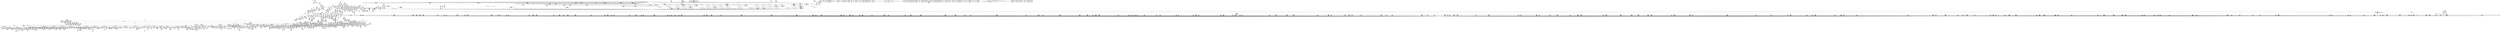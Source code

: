 digraph {
	CE0x55f3070 [shape=record,shape=Mrecord,label="{CE0x55f3070|aa_cred_profile:expval|security/apparmor/include/context.h,100}"]
	CE0x554a350 [shape=record,shape=Mrecord,label="{CE0x554a350|aa_cred_profile:lnot|security/apparmor/include/context.h,100|*SummSource*}"]
	CE0x55c7a40 [shape=record,shape=Mrecord,label="{CE0x55c7a40|0:_i16,_4:_i32,_8:_i16,_40:_%struct.super_block*,_:_SCMRE_384,388_|*MultipleSource*|security/apparmor/lsm.c,435|Function::mediated_filesystem&Arg::inode::|security/apparmor/include/apparmor.h,117|*LoadInst*|include/linux/fs.h,1916}"]
	CE0x6b7ab90 [shape=record,shape=Mrecord,label="{CE0x6b7ab90|80:_i64,_:_CRE_1226,1227_}"]
	CE0x6258a30 [shape=record,shape=Mrecord,label="{CE0x6258a30|apparmor_file_lock:tmp3|security/apparmor/lsm.c,463|*SummSource*}"]
	CE0x6b79720 [shape=record,shape=Mrecord,label="{CE0x6b79720|i32_10|*Constant*|*SummSink*}"]
	CE0x55d8920 [shape=record,shape=Mrecord,label="{CE0x55d8920|__aa_current_profile:cred|security/apparmor/include/context.h,138|*SummSource*}"]
	CE0x55e3190 [shape=record,shape=Mrecord,label="{CE0x55e3190|COLLAPSED:_GCMRE___llvm_gcov_ctr112_internal_global_2_x_i64_zeroinitializer:_elem_0:default:}"]
	CE0x55ae510 [shape=record,shape=Mrecord,label="{CE0x55ae510|i64_23|*Constant*|*SummSource*}"]
	CE0x55a0970 [shape=record,shape=Mrecord,label="{CE0x55a0970|common_file_perm:f_cred|security/apparmor/lsm.c,429}"]
	CE0x559b7e0 [shape=record,shape=Mrecord,label="{CE0x559b7e0|i64*_getelementptr_inbounds_(_16_x_i64_,_16_x_i64_*___llvm_gcov_ctr46,_i64_0,_i64_10)|*Constant*}"]
	CE0x55c0d50 [shape=record,shape=Mrecord,label="{CE0x55c0d50|common_file_perm:tmp30|security/apparmor/lsm.c,434|*SummSink*}"]
	CE0x55d22c0 [shape=record,shape=Mrecord,label="{CE0x55d22c0|0:_i16,_4:_i32,_8:_i16,_40:_%struct.super_block*,_:_SCMRE_605,606_}"]
	CE0x552e9d0 [shape=record,shape=Mrecord,label="{CE0x552e9d0|16:_%struct.vfsmount*,_24:_%struct.dentry*,_32:_%struct.inode*,_408:_%struct.cred*,_456:_i8*,_:_CRE_122,123_}"]
	CE0x6b789f0 [shape=record,shape=Mrecord,label="{CE0x6b789f0|80:_i64,_:_CRE_336,344_|*MultipleSource*|*LoadInst*|security/apparmor/include/apparmor.h,117|security/apparmor/include/apparmor.h,117}"]
	CE0x6b85cb0 [shape=record,shape=Mrecord,label="{CE0x6b85cb0|80:_i64,_:_CRE_1633,1634_}"]
	CE0x5543d60 [shape=record,shape=Mrecord,label="{CE0x5543d60|common_file_perm:file|Function::common_file_perm&Arg::file::|*SummSink*}"]
	CE0x5572280 [shape=record,shape=Mrecord,label="{CE0x5572280|i64*_getelementptr_inbounds_(_28_x_i64_,_28_x_i64_*___llvm_gcov_ctr87,_i64_0,_i64_0)|*Constant*}"]
	CE0x5593050 [shape=record,shape=Mrecord,label="{CE0x5593050|mediated_filesystem:tobool|security/apparmor/include/apparmor.h,117|*SummSink*}"]
	CE0x55405b0 [shape=record,shape=Mrecord,label="{CE0x55405b0|aa_file_perm:file|Function::aa_file_perm&Arg::file::}"]
	CE0x6b81a90 [shape=record,shape=Mrecord,label="{CE0x6b81a90|80:_i64,_:_CRE_1349,1350_}"]
	CE0x6bf2570 [shape=record,shape=Mrecord,label="{CE0x6bf2570|i32_2|*Constant*}"]
	CE0x55f88b0 [shape=record,shape=Mrecord,label="{CE0x55f88b0|aa_path_perm:cond|Function::aa_path_perm&Arg::cond::}"]
	CE0x6b7a750 [shape=record,shape=Mrecord,label="{CE0x6b7a750|80:_i64,_:_CRE_1222,1223_}"]
	CE0x55c2c30 [shape=record,shape=Mrecord,label="{CE0x55c2c30|i64_13|*Constant*}"]
	CE0x55f4bb0 [shape=record,shape=Mrecord,label="{CE0x55f4bb0|0:_i16,_4:_i32,_8:_i16,_40:_%struct.super_block*,_:_SCMRE_148,149_}"]
	CE0x6ba2160 [shape=record,shape=Mrecord,label="{CE0x6ba2160|mediated_filesystem:lnot|security/apparmor/include/apparmor.h,117}"]
	CE0x6256bc0 [shape=record,shape=Mrecord,label="{CE0x6256bc0|common_file_perm:if.then|*SummSource*}"]
	CE0x6baa830 [shape=record,shape=Mrecord,label="{CE0x6baa830|i8*_getelementptr_inbounds_(_45_x_i8_,_45_x_i8_*_.str14,_i32_0,_i32_0)|*Constant*}"]
	CE0x6b682f0 [shape=record,shape=Mrecord,label="{CE0x6b682f0|80:_i64,_:_CRE_417,418_}"]
	CE0x6b9e8e0 [shape=record,shape=Mrecord,label="{CE0x6b9e8e0|__aa_current_profile:tmp14|security/apparmor/include/context.h,138|*SummSource*}"]
	CE0x6b82640 [shape=record,shape=Mrecord,label="{CE0x6b82640|80:_i64,_:_CRE_1360,1361_}"]
	CE0x6ba0ad0 [shape=record,shape=Mrecord,label="{CE0x6ba0ad0|_call_void_lockdep_rcu_suspicious(i8*_getelementptr_inbounds_(_36_x_i8_,_36_x_i8_*_.str12,_i32_0,_i32_0),_i32_138,_i8*_getelementptr_inbounds_(_45_x_i8_,_45_x_i8_*_.str14,_i32_0,_i32_0))_#7,_!dbg_!18575|security/apparmor/include/context.h,138}"]
	CE0x5567740 [shape=record,shape=Mrecord,label="{CE0x5567740|i32_432|*Constant*|*SummSink*}"]
	CE0x6ba8310 [shape=record,shape=Mrecord,label="{CE0x6ba8310|aa_file_perm:i_uid|security/apparmor/file.c,452|*SummSink*}"]
	CE0x5538b90 [shape=record,shape=Mrecord,label="{CE0x5538b90|16:_%struct.vfsmount*,_24:_%struct.dentry*,_32:_%struct.inode*,_408:_%struct.cred*,_456:_i8*,_:_CRE_184,185_}"]
	CE0x55a6f10 [shape=record,shape=Mrecord,label="{CE0x55a6f10|common_file_perm:tmp41|security/apparmor/lsm.c,447|*SummSource*}"]
	CE0x6b85760 [shape=record,shape=Mrecord,label="{CE0x6b85760|80:_i64,_:_CRE_1628,1629_}"]
	CE0x6b7aec0 [shape=record,shape=Mrecord,label="{CE0x6b7aec0|80:_i64,_:_CRE_1229,1230_}"]
	CE0x556fde0 [shape=record,shape=Mrecord,label="{CE0x556fde0|mediated_filesystem:tmp}"]
	CE0x6b9b9d0 [shape=record,shape=Mrecord,label="{CE0x6b9b9d0|__aa_current_profile:tobool1|security/apparmor/include/context.h,138|*SummSource*}"]
	CE0x554ae20 [shape=record,shape=Mrecord,label="{CE0x554ae20|aa_cred_profile:tmp13|*SummSink*}"]
	CE0x55eda60 [shape=record,shape=Mrecord,label="{CE0x55eda60|aa_cred_profile:lor.rhs}"]
	CE0x5591df0 [shape=record,shape=Mrecord,label="{CE0x5591df0|80:_i64,_:_CRE_2248,2256_|*MultipleSource*|*LoadInst*|security/apparmor/include/apparmor.h,117|security/apparmor/include/apparmor.h,117}"]
	CE0x559e900 [shape=record,shape=Mrecord,label="{CE0x559e900|common_file_perm:tmp29|security/apparmor/lsm.c,434}"]
	CE0x6bb8da0 [shape=record,shape=Mrecord,label="{CE0x6bb8da0|aa_cred_profile:tmp13}"]
	CE0x55bb910 [shape=record,shape=Mrecord,label="{CE0x55bb910|common_file_perm:tobool10|security/apparmor/lsm.c,434|*SummSource*}"]
	CE0x55d5ab0 [shape=record,shape=Mrecord,label="{CE0x55d5ab0|0:_i16,_4:_i32,_8:_i16,_40:_%struct.super_block*,_:_SCMRE_696,704_|*MultipleSource*|security/apparmor/lsm.c,435|Function::mediated_filesystem&Arg::inode::|security/apparmor/include/apparmor.h,117|*LoadInst*|include/linux/fs.h,1916}"]
	CE0x6b74630 [shape=record,shape=Mrecord,label="{CE0x6b74630|80:_i64,_:_CRE_56,64_|*MultipleSource*|*LoadInst*|security/apparmor/include/apparmor.h,117|security/apparmor/include/apparmor.h,117}"]
	CE0x625c5c0 [shape=record,shape=Mrecord,label="{CE0x625c5c0|apparmor_file_lock:tmp|*SummSink*}"]
	CE0x6b63ab0 [shape=record,shape=Mrecord,label="{CE0x6b63ab0|0:_i16,_4:_i32,_8:_i16,_40:_%struct.super_block*,_:_SCMRE_935,936_}"]
	CE0x556c630 [shape=record,shape=Mrecord,label="{CE0x556c630|i64_1|*Constant*}"]
	CE0x5578430 [shape=record,shape=Mrecord,label="{CE0x5578430|16:_%struct.vfsmount*,_24:_%struct.dentry*,_32:_%struct.inode*,_408:_%struct.cred*,_456:_i8*,_:_CRE_180,181_}"]
	CE0x55d0510 [shape=record,shape=Mrecord,label="{CE0x55d0510|0:_i16,_4:_i32,_8:_i16,_40:_%struct.super_block*,_:_SCMRE_586,587_}"]
	CE0x6c09a60 [shape=record,shape=Mrecord,label="{CE0x6c09a60|i64*_getelementptr_inbounds_(_16_x_i64_,_16_x_i64_*___llvm_gcov_ctr46,_i64_0,_i64_0)|*Constant*}"]
	CE0x556ba00 [shape=record,shape=Mrecord,label="{CE0x556ba00|16:_%struct.vfsmount*,_24:_%struct.dentry*,_32:_%struct.inode*,_408:_%struct.cred*,_456:_i8*,_:_CRE_60,61_}"]
	CE0x55f2be0 [shape=record,shape=Mrecord,label="{CE0x55f2be0|aa_cred_profile:do.body6|*SummSink*}"]
	CE0x6b84750 [shape=record,shape=Mrecord,label="{CE0x6b84750|80:_i64,_:_CRE_1608,1612_|*MultipleSource*|*LoadInst*|security/apparmor/include/apparmor.h,117|security/apparmor/include/apparmor.h,117}"]
	CE0x553f970 [shape=record,shape=Mrecord,label="{CE0x553f970|common_file_perm:tmp11|security/apparmor/lsm.c,432|*SummSource*}"]
	CE0x6b7de90 [shape=record,shape=Mrecord,label="{CE0x6b7de90|80:_i64,_:_CRE_1274,1275_}"]
	CE0x553ff20 [shape=record,shape=Mrecord,label="{CE0x553ff20|aa_file_perm:op|Function::aa_file_perm&Arg::op::|*SummSink*}"]
	CE0x6b65590 [shape=record,shape=Mrecord,label="{CE0x6b65590|0:_i16,_4:_i32,_8:_i16,_40:_%struct.super_block*,_:_SCMRE_984,988_|*MultipleSource*|security/apparmor/lsm.c,435|Function::mediated_filesystem&Arg::inode::|security/apparmor/include/apparmor.h,117|*LoadInst*|include/linux/fs.h,1916}"]
	CE0x5551160 [shape=record,shape=Mrecord,label="{CE0x5551160|common_file_perm:tmp13|security/apparmor/lsm.c,432|*SummSink*}"]
	CE0x55ecaa0 [shape=record,shape=Mrecord,label="{CE0x55ecaa0|0:_i16,_4:_i32,_8:_i16,_40:_%struct.super_block*,_:_SCMRE_146,147_}"]
	CE0x556bf10 [shape=record,shape=Mrecord,label="{CE0x556bf10|aa_cred_profile:tmp1|*SummSource*}"]
	CE0x6bbc620 [shape=record,shape=Mrecord,label="{CE0x6bbc620|get_current:tmp3}"]
	CE0x5593890 [shape=record,shape=Mrecord,label="{CE0x5593890|i64*_getelementptr_inbounds_(_16_x_i64_,_16_x_i64_*___llvm_gcov_ctr46,_i64_0,_i64_12)|*Constant*|*SummSource*}"]
	CE0x6bbe390 [shape=record,shape=Mrecord,label="{CE0x6bbe390|file_inode17:f_inode|include/linux/fs.h,1916|*SummSink*}"]
	CE0x55f47b0 [shape=record,shape=Mrecord,label="{CE0x55f47b0|aa_cred_profile:lor.end|*SummSource*}"]
	CE0x55c8cc0 [shape=record,shape=Mrecord,label="{CE0x55c8cc0|0:_i16,_4:_i32,_8:_i16,_40:_%struct.super_block*,_:_SCMRE_440,448_|*MultipleSource*|security/apparmor/lsm.c,435|Function::mediated_filesystem&Arg::inode::|security/apparmor/include/apparmor.h,117|*LoadInst*|include/linux/fs.h,1916}"]
	CE0x6b7b850 [shape=record,shape=Mrecord,label="{CE0x6b7b850|80:_i64,_:_CRE_1238,1239_}"]
	CE0x5569820 [shape=record,shape=Mrecord,label="{CE0x5569820|common_file_perm:tmp6|*LoadInst*|security/apparmor/lsm.c,429}"]
	CE0x5590bc0 [shape=record,shape=Mrecord,label="{CE0x5590bc0|80:_i64,_:_CRE_1878,1879_}"]
	CE0x55d65d0 [shape=record,shape=Mrecord,label="{CE0x55d65d0|__aa_current_profile:tmp19|security/apparmor/include/context.h,138|*SummSource*}"]
	CE0x55d2770 [shape=record,shape=Mrecord,label="{CE0x55d2770|0:_i16,_4:_i32,_8:_i16,_40:_%struct.super_block*,_:_SCMRE_608,609_}"]
	CE0x559fed0 [shape=record,shape=Mrecord,label="{CE0x559fed0|common_file_perm:tobool3|security/apparmor/lsm.c,432|*SummSource*}"]
	CE0x6b6e6e0 [shape=record,shape=Mrecord,label="{CE0x6b6e6e0|80:_i64,_:_CRE_587,588_}"]
	CE0x55690b0 [shape=record,shape=Mrecord,label="{CE0x55690b0|common_file_perm:tmp4|*LoadInst*|security/apparmor/lsm.c,428}"]
	CE0x5563de0 [shape=record,shape=Mrecord,label="{CE0x5563de0|aa_path_perm:cond|Function::aa_path_perm&Arg::cond::|*SummSource*}"]
	CE0x6b7a0f0 [shape=record,shape=Mrecord,label="{CE0x6b7a0f0|80:_i64,_:_CRE_1216,1217_}"]
	CE0x55f3c30 [shape=record,shape=Mrecord,label="{CE0x55f3c30|aa_cred_profile:tmp}"]
	CE0x6b681e0 [shape=record,shape=Mrecord,label="{CE0x6b681e0|80:_i64,_:_CRE_416,417_}"]
	CE0x6b6a600 [shape=record,shape=Mrecord,label="{CE0x6b6a600|80:_i64,_:_CRE_450,451_}"]
	CE0x6b83410 [shape=record,shape=Mrecord,label="{CE0x6b83410|80:_i64,_:_CRE_1373,1374_}"]
	CE0x5599f30 [shape=record,shape=Mrecord,label="{CE0x5599f30|common_file_perm:tobool|security/apparmor/lsm.c,432}"]
	CE0x6b67410 [shape=record,shape=Mrecord,label="{CE0x6b67410|80:_i64,_:_CRE_403,404_}"]
	CE0x555dc60 [shape=record,shape=Mrecord,label="{CE0x555dc60|common_file_perm:land.lhs.true20|*SummSource*}"]
	CE0x5594680 [shape=record,shape=Mrecord,label="{CE0x5594680|aa_cred_profile:tmp27|security/apparmor/include/context.h,100|*SummSource*}"]
	CE0x56223f0 [shape=record,shape=Mrecord,label="{CE0x56223f0|0:_i16,_4:_i32,_8:_i16,_40:_%struct.super_block*,_:_SCMRE_240,241_}"]
	CE0x5521420 [shape=record,shape=Mrecord,label="{CE0x5521420|apparmor_file_lock:tmp2|security/apparmor/lsm.c,463}"]
	CE0x55c5280 [shape=record,shape=Mrecord,label="{CE0x55c5280|common_file_perm:tmp38|security/apparmor/lsm.c,447|*SummSink*}"]
	CE0x55468e0 [shape=record,shape=Mrecord,label="{CE0x55468e0|16:_%struct.vfsmount*,_24:_%struct.dentry*,_32:_%struct.inode*,_408:_%struct.cred*,_456:_i8*,_:_CRE_195,196_}"]
	CE0x6b6bd30 [shape=record,shape=Mrecord,label="{CE0x6b6bd30|80:_i64,_:_CRE_504,512_|*MultipleSource*|*LoadInst*|security/apparmor/include/apparmor.h,117|security/apparmor/include/apparmor.h,117}"]
	CE0x55f66c0 [shape=record,shape=Mrecord,label="{CE0x55f66c0|0:_i16,_4:_i32,_8:_i16,_40:_%struct.super_block*,_:_SCMRE_104,112_|*MultipleSource*|security/apparmor/lsm.c,435|Function::mediated_filesystem&Arg::inode::|security/apparmor/include/apparmor.h,117|*LoadInst*|include/linux/fs.h,1916}"]
	CE0x5570400 [shape=record,shape=Mrecord,label="{CE0x5570400|aa_cred_profile:tmp5|security/apparmor/include/context.h,99|*SummSink*}"]
	CE0x6ba3190 [shape=record,shape=Mrecord,label="{CE0x6ba3190|__aa_current_profile:tmp2|*SummSource*}"]
	CE0x6b6fd30 [shape=record,shape=Mrecord,label="{CE0x6b6fd30|80:_i64,_:_CRE_608,609_}"]
	CE0x552e810 [shape=record,shape=Mrecord,label="{CE0x552e810|16:_%struct.vfsmount*,_24:_%struct.dentry*,_32:_%struct.inode*,_408:_%struct.cred*,_456:_i8*,_:_CRE_121,122_}"]
	CE0x6b93e80 [shape=record,shape=Mrecord,label="{CE0x6b93e80|__aa_current_profile:if.then|*SummSource*}"]
	CE0x55b8820 [shape=record,shape=Mrecord,label="{CE0x55b8820|i32_4|*Constant*|*SummSink*}"]
	CE0x6b5a530 [shape=record,shape=Mrecord,label="{CE0x6b5a530|0:_i16,_4:_i32,_8:_i16,_40:_%struct.super_block*,_:_SCMRE_744,752_|*MultipleSource*|security/apparmor/lsm.c,435|Function::mediated_filesystem&Arg::inode::|security/apparmor/include/apparmor.h,117|*LoadInst*|include/linux/fs.h,1916}"]
	CE0x55f31f0 [shape=record,shape=Mrecord,label="{CE0x55f31f0|aa_cred_profile:expval|security/apparmor/include/context.h,100|*SummSource*}"]
	CE0x6b6dd50 [shape=record,shape=Mrecord,label="{CE0x6b6dd50|80:_i64,_:_CRE_578,579_}"]
	CE0x55baaf0 [shape=record,shape=Mrecord,label="{CE0x55baaf0|GLOBAL:file_inode|*Constant*|*SummSource*}"]
	CE0x55bc3c0 [shape=record,shape=Mrecord,label="{CE0x55bc3c0|common_file_perm:tmp33|security/apparmor/lsm.c,434}"]
	CE0x6b70280 [shape=record,shape=Mrecord,label="{CE0x6b70280|80:_i64,_:_CRE_613,614_}"]
	CE0x5577350 [shape=record,shape=Mrecord,label="{CE0x5577350|common_file_perm:if.end|*SummSource*}"]
	CE0x6bacfb0 [shape=record,shape=Mrecord,label="{CE0x6bacfb0|i64*_getelementptr_inbounds_(_11_x_i64_,_11_x_i64_*___llvm_gcov_ctr58,_i64_0,_i64_9)|*Constant*|*SummSink*}"]
	CE0x6c05340 [shape=record,shape=Mrecord,label="{CE0x6c05340|aa_cred_profile:tmp5|security/apparmor/include/context.h,99}"]
	CE0x6b820f0 [shape=record,shape=Mrecord,label="{CE0x6b820f0|80:_i64,_:_CRE_1355,1356_}"]
	CE0x55b75c0 [shape=record,shape=Mrecord,label="{CE0x55b75c0|get_current:tmp}"]
	CE0x5598df0 [shape=record,shape=Mrecord,label="{CE0x5598df0|aa_cred_profile:do.end8}"]
	CE0x55ad840 [shape=record,shape=Mrecord,label="{CE0x55ad840|common_file_perm:neg|security/apparmor/lsm.c,448|*SummSink*}"]
	CE0x55d7290 [shape=record,shape=Mrecord,label="{CE0x55d7290|__aa_current_profile:call3|security/apparmor/include/context.h,138|*SummSink*}"]
	CE0x6b968e0 [shape=record,shape=Mrecord,label="{CE0x6b968e0|GLOBAL:current_task|Global_var:current_task|*SummSource*}"]
	CE0x5621220 [shape=record,shape=Mrecord,label="{CE0x5621220|0:_i16,_4:_i32,_8:_i16,_40:_%struct.super_block*,_:_SCMRE_204,205_}"]
	CE0x55cc860 [shape=record,shape=Mrecord,label="{CE0x55cc860|0:_i16,_4:_i32,_8:_i16,_40:_%struct.super_block*,_:_SCMRE_540,544_|*MultipleSource*|security/apparmor/lsm.c,435|Function::mediated_filesystem&Arg::inode::|security/apparmor/include/apparmor.h,117|*LoadInst*|include/linux/fs.h,1916}"]
	CE0x6bf1030 [shape=record,shape=Mrecord,label="{CE0x6bf1030|i8*_getelementptr_inbounds_(_36_x_i8_,_36_x_i8_*_.str12,_i32_0,_i32_0)|*Constant*}"]
	CE0x6b83850 [shape=record,shape=Mrecord,label="{CE0x6b83850|80:_i64,_:_CRE_1384,1392_|*MultipleSource*|*LoadInst*|security/apparmor/include/apparmor.h,117|security/apparmor/include/apparmor.h,117}"]
	CE0x6b6d800 [shape=record,shape=Mrecord,label="{CE0x6b6d800|80:_i64,_:_CRE_573,574_}"]
	CE0x55c16d0 [shape=record,shape=Mrecord,label="{CE0x55c16d0|i64*_getelementptr_inbounds_(_28_x_i64_,_28_x_i64_*___llvm_gcov_ctr87,_i64_0,_i64_16)|*Constant*}"]
	CE0x55ba850 [shape=record,shape=Mrecord,label="{CE0x55ba850|common_file_perm:call11|security/apparmor/lsm.c,435|*SummSource*}"]
	CE0x5577440 [shape=record,shape=Mrecord,label="{CE0x5577440|common_file_perm:if.end|*SummSink*}"]
	CE0x55e5590 [shape=record,shape=Mrecord,label="{CE0x55e5590|common_file_perm:retval.0|*SummSource*}"]
	CE0x55bb630 [shape=record,shape=Mrecord,label="{CE0x55bb630|file_inode:entry|*SummSink*}"]
	CE0x55726a0 [shape=record,shape=Mrecord,label="{CE0x55726a0|aa_cred_profile:tmp8|security/apparmor/include/context.h,100|*SummSink*}"]
	CE0x55a2950 [shape=record,shape=Mrecord,label="{CE0x55a2950|common_file_perm:tmp9|security/apparmor/lsm.c,432|*SummSink*}"]
	CE0x6bf3510 [shape=record,shape=Mrecord,label="{CE0x6bf3510|aa_file_perm:call2|security/apparmor/file.c,456}"]
	CE0x55970a0 [shape=record,shape=Mrecord,label="{CE0x55970a0|i64*_getelementptr_inbounds_(_16_x_i64_,_16_x_i64_*___llvm_gcov_ctr46,_i64_0,_i64_0)|*Constant*}"]
	CE0x555db30 [shape=record,shape=Mrecord,label="{CE0x555db30|i64*_getelementptr_inbounds_(_2_x_i64_,_2_x_i64_*___llvm_gcov_ctr12,_i64_0,_i64_0)|*Constant*|*SummSource*}"]
	CE0x5549620 [shape=record,shape=Mrecord,label="{CE0x5549620|0:_i16,_4:_i32,_8:_i16,_40:_%struct.super_block*,_:_SCMRE_155,156_}"]
	CE0x561e7f0 [shape=record,shape=Mrecord,label="{CE0x561e7f0|0:_i16,_4:_i32,_8:_i16,_40:_%struct.super_block*,_:_SCMRE_177,178_}"]
	CE0x6b64ee0 [shape=record,shape=Mrecord,label="{CE0x6b64ee0|0:_i16,_4:_i32,_8:_i16,_40:_%struct.super_block*,_:_SCMRE_979,980_}"]
	CE0x5539670 [shape=record,shape=Mrecord,label="{CE0x5539670|common_file_perm:if.then}"]
	CE0x5561980 [shape=record,shape=Mrecord,label="{CE0x5561980|COLLAPSED:_GCMRE___llvm_gcov_ctr88_internal_global_2_x_i64_zeroinitializer:_elem_0:default:}"]
	CE0x6bf9e80 [shape=record,shape=Mrecord,label="{CE0x6bf9e80|i64*_getelementptr_inbounds_(_16_x_i64_,_16_x_i64_*___llvm_gcov_ctr46,_i64_0,_i64_12)|*Constant*}"]
	CE0x5591fe0 [shape=record,shape=Mrecord,label="{CE0x5591fe0|80:_i64,_:_CRE_2256,2264_|*MultipleSource*|*LoadInst*|security/apparmor/include/apparmor.h,117|security/apparmor/include/apparmor.h,117}"]
	CE0x55dd040 [shape=record,shape=Mrecord,label="{CE0x55dd040|aa_cred_profile:tmp21|security/apparmor/include/context.h,100}"]
	CE0x6b88a60 [shape=record,shape=Mrecord,label="{CE0x6b88a60|80:_i64,_:_CRE_1676,1677_}"]
	CE0x55f5ca0 [shape=record,shape=Mrecord,label="{CE0x55f5ca0|aa_cred_profile:conv|security/apparmor/include/context.h,100|*SummSink*}"]
	CE0x5550450 [shape=record,shape=Mrecord,label="{CE0x5550450|16:_%struct.vfsmount*,_24:_%struct.dentry*,_32:_%struct.inode*,_408:_%struct.cred*,_456:_i8*,_:_CRE_93,94_}"]
	CE0x5621540 [shape=record,shape=Mrecord,label="{CE0x5621540|0:_i16,_4:_i32,_8:_i16,_40:_%struct.super_block*,_:_SCMRE_206,207_}"]
	CE0x6b7d720 [shape=record,shape=Mrecord,label="{CE0x6b7d720|80:_i64,_:_CRE_1267,1268_}"]
	CE0x55510f0 [shape=record,shape=Mrecord,label="{CE0x55510f0|common_file_perm:tmp13|security/apparmor/lsm.c,432|*SummSource*}"]
	CE0x551b970 [shape=record,shape=Mrecord,label="{CE0x551b970|apparmor_file_lock:tmp1|*SummSink*}"]
	CE0x55a5ab0 [shape=record,shape=Mrecord,label="{CE0x55a5ab0|GLOBAL:aa_cred_profile|*Constant*|*SummSource*}"]
	CE0x6b65ec0 [shape=record,shape=Mrecord,label="{CE0x6b65ec0|i32_10|*Constant*}"]
	CE0x55c5090 [shape=record,shape=Mrecord,label="{CE0x55c5090|common_file_perm:tmp38|security/apparmor/lsm.c,447}"]
	CE0x6ba9530 [shape=record,shape=Mrecord,label="{CE0x6ba9530|__aa_current_profile:land.lhs.true}"]
	CE0x55ca090 [shape=record,shape=Mrecord,label="{CE0x55ca090|0:_i16,_4:_i32,_8:_i16,_40:_%struct.super_block*,_:_SCMRE_477,478_}"]
	CE0x55d2900 [shape=record,shape=Mrecord,label="{CE0x55d2900|0:_i16,_4:_i32,_8:_i16,_40:_%struct.super_block*,_:_SCMRE_609,610_}"]
	CE0x55c49d0 [shape=record,shape=Mrecord,label="{CE0x55c49d0|i64_18|*Constant*|*SummSource*}"]
	CE0x6b830e0 [shape=record,shape=Mrecord,label="{CE0x6b830e0|80:_i64,_:_CRE_1370,1371_}"]
	CE0x55c3900 [shape=record,shape=Mrecord,label="{CE0x55c3900|common_file_perm:cmp|security/apparmor/lsm.c,447}"]
	CE0x55a4410 [shape=record,shape=Mrecord,label="{CE0x55a4410|common_file_perm:lnot1|security/apparmor/lsm.c,432|*SummSource*}"]
	CE0x6b67850 [shape=record,shape=Mrecord,label="{CE0x6b67850|80:_i64,_:_CRE_407,408_}"]
	CE0x56226a0 [shape=record,shape=Mrecord,label="{CE0x56226a0|0:_i16,_4:_i32,_8:_i16,_40:_%struct.super_block*,_:_SCMRE_241,242_}"]
	CE0x556f850 [shape=record,shape=Mrecord,label="{CE0x556f850|common_file_perm:tmp2|*SummSource*}"]
	CE0x55c64c0 [shape=record,shape=Mrecord,label="{CE0x55c64c0|common_file_perm:tmp41|security/apparmor/lsm.c,447}"]
	CE0x6ba95a0 [shape=record,shape=Mrecord,label="{CE0x6ba95a0|__aa_current_profile:land.lhs.true|*SummSource*}"]
	CE0x6b81980 [shape=record,shape=Mrecord,label="{CE0x6b81980|80:_i64,_:_CRE_1348,1349_}"]
	CE0x55f95e0 [shape=record,shape=Mrecord,label="{CE0x55f95e0|0:_i16,_4:_i32,_8:_i16,_40:_%struct.super_block*,_:_SCMRE_159,160_}"]
	CE0x6c10cf0 [shape=record,shape=Mrecord,label="{CE0x6c10cf0|aa_cred_profile:tmp29|security/apparmor/include/context.h,100}"]
	CE0x55c0b90 [shape=record,shape=Mrecord,label="{CE0x55c0b90|_ret_i1_%lnot,_!dbg_!18565|security/apparmor/include/apparmor.h,117|*SummSink*}"]
	CE0x6bb4100 [shape=record,shape=Mrecord,label="{CE0x6bb4100|aa_cred_profile:tmp20|security/apparmor/include/context.h,100}"]
	CE0x6b718d0 [shape=record,shape=Mrecord,label="{CE0x6b718d0|80:_i64,_:_CRE_648,656_|*MultipleSource*|*LoadInst*|security/apparmor/include/apparmor.h,117|security/apparmor/include/apparmor.h,117}"]
	CE0x55393f0 [shape=record,shape=Mrecord,label="{CE0x55393f0|16:_%struct.vfsmount*,_24:_%struct.dentry*,_32:_%struct.inode*,_408:_%struct.cred*,_456:_i8*,_:_CRE_7,8_}"]
	CE0x6b61210 [shape=record,shape=Mrecord,label="{CE0x6b61210|0:_i16,_4:_i32,_8:_i16,_40:_%struct.super_block*,_:_SCMRE_909,910_}"]
	CE0x556a1d0 [shape=record,shape=Mrecord,label="{CE0x556a1d0|16:_%struct.vfsmount*,_24:_%struct.dentry*,_32:_%struct.inode*,_408:_%struct.cred*,_456:_i8*,_:_CRE_224,232_|*MultipleSource*|Function::common_file_perm&Arg::file::|Function::apparmor_file_lock&Arg::file::|security/apparmor/lsm.c,428}"]
	CE0x55bc730 [shape=record,shape=Mrecord,label="{CE0x55bc730|common_file_perm:tmp33|security/apparmor/lsm.c,434|*SummSink*}"]
	CE0x55a14d0 [shape=record,shape=Mrecord,label="{CE0x55a14d0|common_file_perm:f_path|security/apparmor/lsm.c,434|*SummSink*}"]
	CE0x5574680 [shape=record,shape=Mrecord,label="{CE0x5574680|i64*_getelementptr_inbounds_(_16_x_i64_,_16_x_i64_*___llvm_gcov_ctr46,_i64_0,_i64_4)|*Constant*}"]
	CE0x6b64570 [shape=record,shape=Mrecord,label="{CE0x6b64570|0:_i16,_4:_i32,_8:_i16,_40:_%struct.super_block*,_:_SCMRE_968,976_|*MultipleSource*|security/apparmor/lsm.c,435|Function::mediated_filesystem&Arg::inode::|security/apparmor/include/apparmor.h,117|*LoadInst*|include/linux/fs.h,1916}"]
	CE0x55d38a0 [shape=record,shape=Mrecord,label="{CE0x55d38a0|0:_i16,_4:_i32,_8:_i16,_40:_%struct.super_block*,_:_SCMRE_619,620_}"]
	CE0x55671e0 [shape=record,shape=Mrecord,label="{CE0x55671e0|i8*_getelementptr_inbounds_(_24_x_i8_,_24_x_i8_*_.str8,_i32_0,_i32_0)|*Constant*|*SummSink*}"]
	CE0x5540780 [shape=record,shape=Mrecord,label="{CE0x5540780|aa_file_perm:file|Function::aa_file_perm&Arg::file::|*SummSource*}"]
	CE0x55d54b0 [shape=record,shape=Mrecord,label="{CE0x55d54b0|0:_i16,_4:_i32,_8:_i16,_40:_%struct.super_block*,_:_SCMRE_684,688_|*MultipleSource*|security/apparmor/lsm.c,435|Function::mediated_filesystem&Arg::inode::|security/apparmor/include/apparmor.h,117|*LoadInst*|include/linux/fs.h,1916}"]
	CE0x5553b10 [shape=record,shape=Mrecord,label="{CE0x5553b10|16:_%struct.vfsmount*,_24:_%struct.dentry*,_32:_%struct.inode*,_408:_%struct.cred*,_456:_i8*,_:_CRE_376,384_|*MultipleSource*|Function::common_file_perm&Arg::file::|Function::apparmor_file_lock&Arg::file::|security/apparmor/lsm.c,428}"]
	CE0x561fab0 [shape=record,shape=Mrecord,label="{CE0x561fab0|0:_i16,_4:_i32,_8:_i16,_40:_%struct.super_block*,_:_SCMRE_189,190_}"]
	CE0x55ab3b0 [shape=record,shape=Mrecord,label="{CE0x55ab3b0|common_file_perm:tmp48|security/apparmor/lsm.c,448|*SummSink*}"]
	CE0x55ea280 [shape=record,shape=Mrecord,label="{CE0x55ea280|__aa_current_profile:tmp5|security/apparmor/include/context.h,138}"]
	CE0x55c71e0 [shape=record,shape=Mrecord,label="{CE0x55c71e0|0:_i16,_4:_i32,_8:_i16,_40:_%struct.super_block*,_:_SCMRE_352,360_|*MultipleSource*|security/apparmor/lsm.c,435|Function::mediated_filesystem&Arg::inode::|security/apparmor/include/apparmor.h,117|*LoadInst*|include/linux/fs.h,1916}"]
	CE0x5622140 [shape=record,shape=Mrecord,label="{CE0x5622140|0:_i16,_4:_i32,_8:_i16,_40:_%struct.super_block*,_:_SCMRE_232,236_|*MultipleSource*|security/apparmor/lsm.c,435|Function::mediated_filesystem&Arg::inode::|security/apparmor/include/apparmor.h,117|*LoadInst*|include/linux/fs.h,1916}"]
	CE0x5548370 [shape=record,shape=Mrecord,label="{CE0x5548370|16:_%struct.vfsmount*,_24:_%struct.dentry*,_32:_%struct.inode*,_408:_%struct.cred*,_456:_i8*,_:_CRE_160,161_}"]
	CE0x6b80110 [shape=record,shape=Mrecord,label="{CE0x6b80110|80:_i64,_:_CRE_1325,1326_}"]
	CE0x55770d0 [shape=record,shape=Mrecord,label="{CE0x55770d0|common_file_perm:land.lhs.true|*SummSink*}"]
	CE0x55cfa20 [shape=record,shape=Mrecord,label="{CE0x55cfa20|0:_i16,_4:_i32,_8:_i16,_40:_%struct.super_block*,_:_SCMRE_579,580_}"]
	CE0x6b66db0 [shape=record,shape=Mrecord,label="{CE0x6b66db0|80:_i64,_:_CRE_397,398_}"]
	CE0x6b7f230 [shape=record,shape=Mrecord,label="{CE0x6b7f230|80:_i64,_:_CRE_1311,1312_}"]
	CE0x6bf48b0 [shape=record,shape=Mrecord,label="{CE0x6bf48b0|aa_path_perm:path|Function::aa_path_perm&Arg::path::|*SummSource*}"]
	CE0x6c06e60 [shape=record,shape=Mrecord,label="{CE0x6c06e60|GLOBAL:__llvm_gcov_ctr46|Global_var:__llvm_gcov_ctr46}"]
	CE0x6b79c60 [shape=record,shape=Mrecord,label="{CE0x6b79c60|80:_i64,_:_CRE_1211,1212_}"]
	CE0x556eb50 [shape=record,shape=Mrecord,label="{CE0x556eb50|i32_8|*Constant*|*SummSource*}"]
	CE0x55f9770 [shape=record,shape=Mrecord,label="{CE0x55f9770|0:_i16,_4:_i32,_8:_i16,_40:_%struct.super_block*,_:_SCMRE_160,161_}"]
	CE0x6b66fd0 [shape=record,shape=Mrecord,label="{CE0x6b66fd0|80:_i64,_:_CRE_399,400_}"]
	CE0x55b6d00 [shape=record,shape=Mrecord,label="{CE0x55b6d00|aa_path_perm:request|Function::aa_path_perm&Arg::request::}"]
	CE0x6b71d10 [shape=record,shape=Mrecord,label="{CE0x6b71d10|80:_i64,_:_CRE_664,672_|*MultipleSource*|*LoadInst*|security/apparmor/include/apparmor.h,117|security/apparmor/include/apparmor.h,117}"]
	CE0x6bba3b0 [shape=record,shape=Mrecord,label="{CE0x6bba3b0|get_current:tmp3|*SummSink*}"]
	CE0x5591220 [shape=record,shape=Mrecord,label="{CE0x5591220|80:_i64,_:_CRE_1904,1920_|*MultipleSource*|*LoadInst*|security/apparmor/include/apparmor.h,117|security/apparmor/include/apparmor.h,117}"]
	CE0x5623a70 [shape=record,shape=Mrecord,label="{CE0x5623a70|0:_i16,_4:_i32,_8:_i16,_40:_%struct.super_block*,_:_SCMRE_253,254_}"]
	CE0x6b5e4c0 [shape=record,shape=Mrecord,label="{CE0x6b5e4c0|0:_i16,_4:_i32,_8:_i16,_40:_%struct.super_block*,_:_SCMRE_880,881_}"]
	CE0x6b6d3c0 [shape=record,shape=Mrecord,label="{CE0x6b6d3c0|80:_i64,_:_CRE_569,570_}"]
	CE0x6b76af0 [shape=record,shape=Mrecord,label="{CE0x6b76af0|80:_i64,_:_CRE_208,216_|*MultipleSource*|*LoadInst*|security/apparmor/include/apparmor.h,117|security/apparmor/include/apparmor.h,117}"]
	CE0x6b87520 [shape=record,shape=Mrecord,label="{CE0x6b87520|80:_i64,_:_CRE_1656,1657_}"]
	CE0x55524e0 [shape=record,shape=Mrecord,label="{CE0x55524e0|16:_%struct.vfsmount*,_24:_%struct.dentry*,_32:_%struct.inode*,_408:_%struct.cred*,_456:_i8*,_:_CRE_436,440_|*MultipleSource*|Function::common_file_perm&Arg::file::|Function::apparmor_file_lock&Arg::file::|security/apparmor/lsm.c,428}"]
	CE0x5570af0 [shape=record,shape=Mrecord,label="{CE0x5570af0|16:_%struct.vfsmount*,_24:_%struct.dentry*,_32:_%struct.inode*,_408:_%struct.cred*,_456:_i8*,_:_CRE_125,126_}"]
	CE0x6b73980 [shape=record,shape=Mrecord,label="{CE0x6b73980|80:_i64,_:_CRE_16,20_|*MultipleSource*|*LoadInst*|security/apparmor/include/apparmor.h,117|security/apparmor/include/apparmor.h,117}"]
	CE0x6b66550 [shape=record,shape=Mrecord,label="{CE0x6b66550|80:_i64,_:_CRE_384,388_|*MultipleSource*|*LoadInst*|security/apparmor/include/apparmor.h,117|security/apparmor/include/apparmor.h,117}"]
	CE0x55e2c60 [shape=record,shape=Mrecord,label="{CE0x55e2c60|aa_cred_profile:do.cond}"]
	CE0x55b90e0 [shape=record,shape=Mrecord,label="{CE0x55b90e0|common_file_perm:tmp27|security/apparmor/lsm.c,434|*SummSink*}"]
	CE0x55fb840 [shape=record,shape=Mrecord,label="{CE0x55fb840|aa_cred_profile:tmp31|security/apparmor/include/context.h,100|*SummSource*}"]
	CE0x5594150 [shape=record,shape=Mrecord,label="{CE0x5594150|aa_cred_profile:tmp26|security/apparmor/include/context.h,100|*SummSink*}"]
	CE0x55d90e0 [shape=record,shape=Mrecord,label="{CE0x55d90e0|__aa_current_profile:call4|security/apparmor/include/context.h,138}"]
	CE0x55359c0 [shape=record,shape=Mrecord,label="{CE0x55359c0|common_file_perm:tmp21|security/apparmor/lsm.c,432}"]
	CE0x5548570 [shape=record,shape=Mrecord,label="{CE0x5548570|16:_%struct.vfsmount*,_24:_%struct.dentry*,_32:_%struct.inode*,_408:_%struct.cred*,_456:_i8*,_:_CRE_161,162_}"]
	CE0x556dd00 [shape=record,shape=Mrecord,label="{CE0x556dd00|mediated_filesystem:i_sb|security/apparmor/include/apparmor.h,117|*SummSource*}"]
	CE0x55ed270 [shape=record,shape=Mrecord,label="{CE0x55ed270|i64*_getelementptr_inbounds_(_16_x_i64_,_16_x_i64_*___llvm_gcov_ctr46,_i64_0,_i64_14)|*Constant*}"]
	CE0x5596fb0 [shape=record,shape=Mrecord,label="{CE0x5596fb0|aa_cred_profile:do.end8|*SummSink*}"]
	CE0x55ce440 [shape=record,shape=Mrecord,label="{CE0x55ce440|0:_i16,_4:_i32,_8:_i16,_40:_%struct.super_block*,_:_SCMRE_565,566_}"]
	CE0x552a170 [shape=record,shape=Mrecord,label="{CE0x552a170|apparmor_file_lock:tmp9|security/apparmor/lsm.c,466}"]
	CE0x6b62ca0 [shape=record,shape=Mrecord,label="{CE0x6b62ca0|0:_i16,_4:_i32,_8:_i16,_40:_%struct.super_block*,_:_SCMRE_926,927_}"]
	CE0x55d84b0 [shape=record,shape=Mrecord,label="{CE0x55d84b0|i32_78|*Constant*}"]
	CE0x55527a0 [shape=record,shape=Mrecord,label="{CE0x55527a0|16:_%struct.vfsmount*,_24:_%struct.dentry*,_32:_%struct.inode*,_408:_%struct.cred*,_456:_i8*,_:_CRE_440,448_|*MultipleSource*|Function::common_file_perm&Arg::file::|Function::apparmor_file_lock&Arg::file::|security/apparmor/lsm.c,428}"]
	CE0x6b791b0 [shape=record,shape=Mrecord,label="{CE0x6b791b0|80:_i64,_:_CRE_368,372_|*MultipleSource*|*LoadInst*|security/apparmor/include/apparmor.h,117|security/apparmor/include/apparmor.h,117}"]
	CE0x552ec90 [shape=record,shape=Mrecord,label="{CE0x552ec90|apparmor_file_lock:tmp4|security/apparmor/lsm.c,463}"]
	CE0x5538810 [shape=record,shape=Mrecord,label="{CE0x5538810|16:_%struct.vfsmount*,_24:_%struct.dentry*,_32:_%struct.inode*,_408:_%struct.cred*,_456:_i8*,_:_CRE_182,183_}"]
	CE0x55bdc10 [shape=record,shape=Mrecord,label="{CE0x55bdc10|common_file_perm:call15|security/apparmor/lsm.c,438}"]
	CE0x6b67da0 [shape=record,shape=Mrecord,label="{CE0x6b67da0|80:_i64,_:_CRE_412,413_}"]
	CE0x553bd50 [shape=record,shape=Mrecord,label="{CE0x553bd50|mediated_filesystem:bb|*SummSource*}"]
	CE0x55cf890 [shape=record,shape=Mrecord,label="{CE0x55cf890|0:_i16,_4:_i32,_8:_i16,_40:_%struct.super_block*,_:_SCMRE_578,579_}"]
	CE0x6b6ac60 [shape=record,shape=Mrecord,label="{CE0x6b6ac60|80:_i64,_:_CRE_456,457_}"]
	CE0x5627da0 [shape=record,shape=Mrecord,label="{CE0x5627da0|0:_i16,_4:_i32,_8:_i16,_40:_%struct.super_block*,_:_SCMRE_296,297_}"]
	CE0x6b5f140 [shape=record,shape=Mrecord,label="{CE0x6b5f140|0:_i16,_4:_i32,_8:_i16,_40:_%struct.super_block*,_:_SCMRE_888,889_}"]
	CE0x55971d0 [shape=record,shape=Mrecord,label="{CE0x55971d0|i64*_getelementptr_inbounds_(_16_x_i64_,_16_x_i64_*___llvm_gcov_ctr46,_i64_0,_i64_0)|*Constant*|*SummSource*}"]
	CE0x551bb00 [shape=record,shape=Mrecord,label="{CE0x551bb00|_call_void_mcount()_#2|*SummSource*}"]
	CE0x55c5100 [shape=record,shape=Mrecord,label="{CE0x55c5100|common_file_perm:tmp38|security/apparmor/lsm.c,447|*SummSource*}"]
	CE0x5549df0 [shape=record,shape=Mrecord,label="{CE0x5549df0|%struct.task_struct*_(%struct.task_struct**)*_asm_movq_%gs:$_1:P_,$0_,_r,im,_dirflag_,_fpsr_,_flags_|*SummSource*}"]
	CE0x6b70c10 [shape=record,shape=Mrecord,label="{CE0x6b70c10|80:_i64,_:_CRE_622,623_}"]
	CE0x556e860 [shape=record,shape=Mrecord,label="{CE0x556e860|i64*_getelementptr_inbounds_(_28_x_i64_,_28_x_i64_*___llvm_gcov_ctr87,_i64_0,_i64_0)|*Constant*|*SummSink*}"]
	CE0x559f690 [shape=record,shape=Mrecord,label="{CE0x559f690|GLOBAL:llvm.expect.i64|*Constant*|*SummSink*}"]
	CE0x5552a60 [shape=record,shape=Mrecord,label="{CE0x5552a60|16:_%struct.vfsmount*,_24:_%struct.dentry*,_32:_%struct.inode*,_408:_%struct.cred*,_456:_i8*,_:_CRE_448,456_|*MultipleSource*|Function::common_file_perm&Arg::file::|Function::apparmor_file_lock&Arg::file::|security/apparmor/lsm.c,428}"]
	CE0x55c2850 [shape=record,shape=Mrecord,label="{CE0x55c2850|GLOBAL:mediated_filesystem|*Constant*|*SummSink*}"]
	CE0x559b500 [shape=record,shape=Mrecord,label="{CE0x559b500|aa_cred_profile:tmp23|security/apparmor/include/context.h,100|*SummSource*}"]
	CE0x55f7610 [shape=record,shape=Mrecord,label="{CE0x55f7610|__aa_current_profile:tmp1|*SummSource*}"]
	CE0x5542950 [shape=record,shape=Mrecord,label="{CE0x5542950|i32_17|*Constant*|*SummSink*}"]
	CE0x55a3480 [shape=record,shape=Mrecord,label="{CE0x55a3480|i64*_getelementptr_inbounds_(_28_x_i64_,_28_x_i64_*___llvm_gcov_ctr87,_i64_0,_i64_4)|*Constant*|*SummSink*}"]
	CE0x6b84b30 [shape=record,shape=Mrecord,label="{CE0x6b84b30|80:_i64,_:_CRE_1617,1618_}"]
	"CONST[source:0(mediator),value:2(dynamic)][purpose:{subject}][SnkIdx:1]"
	CE0x56200f0 [shape=record,shape=Mrecord,label="{CE0x56200f0|0:_i16,_4:_i32,_8:_i16,_40:_%struct.super_block*,_:_SCMRE_193,194_}"]
	CE0x6ba7cc0 [shape=record,shape=Mrecord,label="{CE0x6ba7cc0|file_inode17:f|Function::file_inode17&Arg::f::|*SummSource*}"]
	CE0x555d9e0 [shape=record,shape=Mrecord,label="{CE0x555d9e0|COLLAPSED:_GCMRE___llvm_gcov_ctr12_internal_global_2_x_i64_zeroinitializer:_elem_0:default:}"]
	CE0x5552e80 [shape=record,shape=Mrecord,label="{CE0x5552e80|__aa_current_profile:tmp3|*SummSink*}"]
	CE0x6b7d3f0 [shape=record,shape=Mrecord,label="{CE0x6b7d3f0|80:_i64,_:_CRE_1264,1265_}"]
	CE0x55967b0 [shape=record,shape=Mrecord,label="{CE0x55967b0|0:_i16,_4:_i32,_8:_i16,_40:_%struct.super_block*,_:_SCMRE_76,80_|*MultipleSource*|security/apparmor/lsm.c,435|Function::mediated_filesystem&Arg::inode::|security/apparmor/include/apparmor.h,117|*LoadInst*|include/linux/fs.h,1916}"]
	CE0x5558a10 [shape=record,shape=Mrecord,label="{CE0x5558a10|16:_%struct.vfsmount*,_24:_%struct.dentry*,_32:_%struct.inode*,_408:_%struct.cred*,_456:_i8*,_:_CRE_102,103_}"]
	CE0x6ba23d0 [shape=record,shape=Mrecord,label="{CE0x6ba23d0|mediated_filesystem:lnot|security/apparmor/include/apparmor.h,117|*SummSource*}"]
	CE0x5574230 [shape=record,shape=Mrecord,label="{CE0x5574230|common_file_perm:do.cond}"]
	CE0x5537230 [shape=record,shape=Mrecord,label="{CE0x5537230|common_file_perm:tmp24|security/apparmor/lsm.c,432|*SummSource*}"]
	CE0x6b73070 [shape=record,shape=Mrecord,label="{CE0x6b73070|80:_i64,_:_CRE_1208,1209_}"]
	CE0x55afce0 [shape=record,shape=Mrecord,label="{CE0x55afce0|aa_cred_profile:tmp19|security/apparmor/include/context.h,100|*SummSource*}"]
	CE0x55f8b40 [shape=record,shape=Mrecord,label="{CE0x55f8b40|i64*_getelementptr_inbounds_(_16_x_i64_,_16_x_i64_*___llvm_gcov_ctr46,_i64_0,_i64_14)|*Constant*|*SummSource*}"]
	CE0x55ae360 [shape=record,shape=Mrecord,label="{CE0x55ae360|common_file_perm:tobool25|security/apparmor/lsm.c,448|*SummSink*}"]
	CE0x6b88510 [shape=record,shape=Mrecord,label="{CE0x6b88510|80:_i64,_:_CRE_1671,1672_}"]
	CE0x6b89f70 [shape=record,shape=Mrecord,label="{CE0x6b89f70|80:_i64,_:_CRE_1728,1736_|*MultipleSource*|*LoadInst*|security/apparmor/include/apparmor.h,117|security/apparmor/include/apparmor.h,117}"]
	CE0x55ca3b0 [shape=record,shape=Mrecord,label="{CE0x55ca3b0|0:_i16,_4:_i32,_8:_i16,_40:_%struct.super_block*,_:_SCMRE_479,480_}"]
	CE0x5624ec0 [shape=record,shape=Mrecord,label="{CE0x5624ec0|0:_i16,_4:_i32,_8:_i16,_40:_%struct.super_block*,_:_SCMRE_266,267_}"]
	CE0x6b616c0 [shape=record,shape=Mrecord,label="{CE0x6b616c0|0:_i16,_4:_i32,_8:_i16,_40:_%struct.super_block*,_:_SCMRE_912,913_}"]
	CE0x55a3f60 [shape=record,shape=Mrecord,label="{CE0x55a3f60|i32_11|*Constant*|*SummSource*}"]
	CE0x55478c0 [shape=record,shape=Mrecord,label="{CE0x55478c0|16:_%struct.vfsmount*,_24:_%struct.dentry*,_32:_%struct.inode*,_408:_%struct.cred*,_456:_i8*,_:_CRE_170,171_}"]
	CE0x5520510 [shape=record,shape=Mrecord,label="{CE0x5520510|i64_1|*Constant*|*SummSink*}"]
	CE0x5578cf0 [shape=record,shape=Mrecord,label="{CE0x5578cf0|common_file_perm:tmp14|security/apparmor/lsm.c,432|*SummSource*}"]
	CE0x5576ed0 [shape=record,shape=Mrecord,label="{CE0x5576ed0|file_inode:tmp3}"]
	CE0x6b7f9a0 [shape=record,shape=Mrecord,label="{CE0x6b7f9a0|80:_i64,_:_CRE_1318,1319_}"]
	CE0x55aaf70 [shape=record,shape=Mrecord,label="{CE0x55aaf70|common_file_perm:tmp48|security/apparmor/lsm.c,448}"]
	CE0x6b62660 [shape=record,shape=Mrecord,label="{CE0x6b62660|0:_i16,_4:_i32,_8:_i16,_40:_%struct.super_block*,_:_SCMRE_922,923_}"]
	CE0x55da530 [shape=record,shape=Mrecord,label="{CE0x55da530|i64*_getelementptr_inbounds_(_2_x_i64_,_2_x_i64_*___llvm_gcov_ctr12,_i64_0,_i64_0)|*Constant*}"]
	CE0x6b7b740 [shape=record,shape=Mrecord,label="{CE0x6b7b740|80:_i64,_:_CRE_1237,1238_}"]
	CE0x5565de0 [shape=record,shape=Mrecord,label="{CE0x5565de0|common_file_perm:tmp55|security/apparmor/lsm.c,449|*SummSource*}"]
	CE0x55a0f10 [shape=record,shape=Mrecord,label="{CE0x55a0f10|common_file_perm:f_path|security/apparmor/lsm.c,434}"]
	CE0x5620280 [shape=record,shape=Mrecord,label="{CE0x5620280|0:_i16,_4:_i32,_8:_i16,_40:_%struct.super_block*,_:_SCMRE_194,195_}"]
	CE0x6b63790 [shape=record,shape=Mrecord,label="{CE0x6b63790|0:_i16,_4:_i32,_8:_i16,_40:_%struct.super_block*,_:_SCMRE_933,934_}"]
	CE0x55a9f80 [shape=record,shape=Mrecord,label="{CE0x55a9f80|i64_22|*Constant*|*SummSink*}"]
	CE0x6b62fc0 [shape=record,shape=Mrecord,label="{CE0x6b62fc0|0:_i16,_4:_i32,_8:_i16,_40:_%struct.super_block*,_:_SCMRE_928,929_}"]
	CE0x6b6e900 [shape=record,shape=Mrecord,label="{CE0x6b6e900|80:_i64,_:_CRE_589,590_}"]
	CE0x55f6410 [shape=record,shape=Mrecord,label="{CE0x55f6410|0:_i16,_4:_i32,_8:_i16,_40:_%struct.super_block*,_:_SCMRE_96,104_|*MultipleSource*|security/apparmor/lsm.c,435|Function::mediated_filesystem&Arg::inode::|security/apparmor/include/apparmor.h,117|*LoadInst*|include/linux/fs.h,1916}"]
	CE0x6b70170 [shape=record,shape=Mrecord,label="{CE0x6b70170|80:_i64,_:_CRE_612,613_}"]
	CE0x55384e0 [shape=record,shape=Mrecord,label="{CE0x55384e0|GLOBAL:common_file_perm|*Constant*}"]
	CE0x6b8ad00 [shape=record,shape=Mrecord,label="{CE0x6b8ad00|80:_i64,_:_CRE_1792,1800_|*MultipleSource*|*LoadInst*|security/apparmor/include/apparmor.h,117|security/apparmor/include/apparmor.h,117}"]
	CE0x55fc680 [shape=record,shape=Mrecord,label="{CE0x55fc680|aa_cred_profile:tmp32|security/apparmor/include/context.h,101|*SummSink*}"]
	CE0x552e2d0 [shape=record,shape=Mrecord,label="{CE0x552e2d0|16:_%struct.vfsmount*,_24:_%struct.dentry*,_32:_%struct.inode*,_408:_%struct.cred*,_456:_i8*,_:_CRE_118,119_}"]
	CE0x5550290 [shape=record,shape=Mrecord,label="{CE0x5550290|16:_%struct.vfsmount*,_24:_%struct.dentry*,_32:_%struct.inode*,_408:_%struct.cred*,_456:_i8*,_:_CRE_92,93_}"]
	CE0x55f3d10 [shape=record,shape=Mrecord,label="{CE0x55f3d10|aa_cred_profile:tmp|*SummSource*}"]
	CE0x6b7a640 [shape=record,shape=Mrecord,label="{CE0x6b7a640|80:_i64,_:_CRE_1221,1222_}"]
	CE0x6b83300 [shape=record,shape=Mrecord,label="{CE0x6b83300|80:_i64,_:_CRE_1372,1373_}"]
	CE0x55bddb0 [shape=record,shape=Mrecord,label="{CE0x55bddb0|common_file_perm:call15|security/apparmor/lsm.c,438|*SummSink*}"]
	CE0x6b7dc70 [shape=record,shape=Mrecord,label="{CE0x6b7dc70|80:_i64,_:_CRE_1272,1273_}"]
	CE0x6b86310 [shape=record,shape=Mrecord,label="{CE0x6b86310|80:_i64,_:_CRE_1639,1640_}"]
	CE0x6b75b70 [shape=record,shape=Mrecord,label="{CE0x6b75b70|80:_i64,_:_CRE_136,140_|*MultipleSource*|*LoadInst*|security/apparmor/include/apparmor.h,117|security/apparmor/include/apparmor.h,117}"]
	CE0x553c2f0 [shape=record,shape=Mrecord,label="{CE0x553c2f0|16:_%struct.vfsmount*,_24:_%struct.dentry*,_32:_%struct.inode*,_408:_%struct.cred*,_456:_i8*,_:_CRE_205,206_}"]
	CE0x6b6d6f0 [shape=record,shape=Mrecord,label="{CE0x6b6d6f0|80:_i64,_:_CRE_572,573_}"]
	CE0x5553850 [shape=record,shape=Mrecord,label="{CE0x5553850|16:_%struct.vfsmount*,_24:_%struct.dentry*,_32:_%struct.inode*,_408:_%struct.cred*,_456:_i8*,_:_CRE_368,372_|*MultipleSource*|Function::common_file_perm&Arg::file::|Function::apparmor_file_lock&Arg::file::|security/apparmor/lsm.c,428}"]
	CE0x55b3500 [shape=record,shape=Mrecord,label="{CE0x55b3500|i64*_getelementptr_inbounds_(_28_x_i64_,_28_x_i64_*___llvm_gcov_ctr87,_i64_0,_i64_9)|*Constant*|*SummSource*}"]
	CE0x55ce8f0 [shape=record,shape=Mrecord,label="{CE0x55ce8f0|0:_i16,_4:_i32,_8:_i16,_40:_%struct.super_block*,_:_SCMRE_568,569_}"]
	CE0x55fb960 [shape=record,shape=Mrecord,label="{CE0x55fb960|aa_cred_profile:tmp31|security/apparmor/include/context.h,100|*SummSink*}"]
	CE0x55619f0 [shape=record,shape=Mrecord,label="{CE0x55619f0|file_inode:tmp|*SummSource*}"]
	CE0x5596b40 [shape=record,shape=Mrecord,label="{CE0x5596b40|aa_cred_profile:expval|security/apparmor/include/context.h,100|*SummSink*}"]
	CE0x6c0b620 [shape=record,shape=Mrecord,label="{CE0x6c0b620|file_inode17:bb}"]
	CE0x6ba6920 [shape=record,shape=Mrecord,label="{CE0x6ba6920|_call_void_mcount()_#2|*SummSource*}"]
	CE0x55e2f80 [shape=record,shape=Mrecord,label="{CE0x55e2f80|aa_cred_profile:security|security/apparmor/include/context.h,99}"]
	CE0x6ba4be0 [shape=record,shape=Mrecord,label="{CE0x6ba4be0|aa_file_perm:tmp3}"]
	CE0x5625500 [shape=record,shape=Mrecord,label="{CE0x5625500|0:_i16,_4:_i32,_8:_i16,_40:_%struct.super_block*,_:_SCMRE_270,271_}"]
	CE0x55ade40 [shape=record,shape=Mrecord,label="{CE0x55ade40|i64_23|*Constant*}"]
	CE0x6b79ed0 [shape=record,shape=Mrecord,label="{CE0x6b79ed0|80:_i64,_:_CRE_1214,1215_}"]
	CE0x55954c0 [shape=record,shape=Mrecord,label="{CE0x55954c0|aa_cred_profile:tmp28|security/apparmor/include/context.h,100|*SummSink*}"]
	CE0x5554ee0 [shape=record,shape=Mrecord,label="{CE0x5554ee0|i32_0|*Constant*|*SummSource*}"]
	CE0x6b85ba0 [shape=record,shape=Mrecord,label="{CE0x6b85ba0|80:_i64,_:_CRE_1632,1633_}"]
	CE0x6bb3250 [shape=record,shape=Mrecord,label="{CE0x6bb3250|aa_file_perm:call1|security/apparmor/file.c,453|*SummSink*}"]
	CE0x6b79790 [shape=record,shape=Mrecord,label="{CE0x6b79790|80:_i64,_:_CRE_0,8_|*MultipleSource*|*LoadInst*|security/apparmor/include/apparmor.h,117|security/apparmor/include/apparmor.h,117}"]
	CE0x6b9a690 [shape=record,shape=Mrecord,label="{CE0x6b9a690|get_current:tmp1}"]
	CE0x6b7c730 [shape=record,shape=Mrecord,label="{CE0x6b7c730|80:_i64,_:_CRE_1252,1253_}"]
	CE0x55a4980 [shape=record,shape=Mrecord,label="{CE0x55a4980|common_file_perm:lnot2|security/apparmor/lsm.c,432|*SummSink*}"]
	CE0x55b0660 [shape=record,shape=Mrecord,label="{CE0x55b0660|i64*_getelementptr_inbounds_(_16_x_i64_,_16_x_i64_*___llvm_gcov_ctr46,_i64_0,_i64_8)|*Constant*|*SummSink*}"]
	CE0x55d7e70 [shape=record,shape=Mrecord,label="{CE0x55d7e70|_ret_%struct.task_struct*_%tmp4,_!dbg_!18563|./arch/x86/include/asm/current.h,14|*SummSource*}"]
	CE0x5624240 [shape=record,shape=Mrecord,label="{CE0x5624240|0:_i16,_4:_i32,_8:_i16,_40:_%struct.super_block*,_:_SCMRE_258,259_}"]
	CE0x6b78fc0 [shape=record,shape=Mrecord,label="{CE0x6b78fc0|80:_i64,_:_CRE_360,368_|*MultipleSource*|*LoadInst*|security/apparmor/include/apparmor.h,117|security/apparmor/include/apparmor.h,117}"]
	CE0x62579e0 [shape=record,shape=Mrecord,label="{CE0x62579e0|apparmor_file_lock:file|Function::apparmor_file_lock&Arg::file::|*SummSink*}"]
	CE0x6bf4a00 [shape=record,shape=Mrecord,label="{CE0x6bf4a00|aa_path_perm:path|Function::aa_path_perm&Arg::path::|*SummSink*}"]
	CE0x55eb600 [shape=record,shape=Mrecord,label="{CE0x55eb600|aa_cred_profile:lnot.ext|security/apparmor/include/context.h,100|*SummSink*}"]
	CE0x55d0060 [shape=record,shape=Mrecord,label="{CE0x55d0060|0:_i16,_4:_i32,_8:_i16,_40:_%struct.super_block*,_:_SCMRE_583,584_}"]
	CE0x55fb260 [shape=record,shape=Mrecord,label="{CE0x55fb260|aa_cred_profile:tmp30|security/apparmor/include/context.h,100}"]
	CE0x5570470 [shape=record,shape=Mrecord,label="{CE0x5570470|%struct.aa_task_cxt*_null|*Constant*}"]
	CE0x6b80990 [shape=record,shape=Mrecord,label="{CE0x6b80990|80:_i64,_:_CRE_1333,1334_}"]
	CE0x55f62b0 [shape=record,shape=Mrecord,label="{CE0x55f62b0|aa_cred_profile:if.then|*SummSink*}"]
	CE0x6b6e4c0 [shape=record,shape=Mrecord,label="{CE0x6b6e4c0|80:_i64,_:_CRE_585,586_}"]
	CE0x6b61b70 [shape=record,shape=Mrecord,label="{CE0x6b61b70|0:_i16,_4:_i32,_8:_i16,_40:_%struct.super_block*,_:_SCMRE_915,916_}"]
	CE0x6b7e2d0 [shape=record,shape=Mrecord,label="{CE0x6b7e2d0|80:_i64,_:_CRE_1278,1279_}"]
	CE0x6b87b80 [shape=record,shape=Mrecord,label="{CE0x6b87b80|80:_i64,_:_CRE_1662,1663_}"]
	CE0x55380d0 [shape=record,shape=Mrecord,label="{CE0x55380d0|apparmor_file_lock:tmp8|security/apparmor/lsm.c,466|*SummSource*}"]
	CE0x6b67300 [shape=record,shape=Mrecord,label="{CE0x6b67300|80:_i64,_:_CRE_402,403_}"]
	CE0x55d8e00 [shape=record,shape=Mrecord,label="{CE0x55d8e00|__aa_current_profile:tmp21|security/apparmor/include/context.h,138}"]
	CE0x6b709f0 [shape=record,shape=Mrecord,label="{CE0x6b709f0|80:_i64,_:_CRE_620,621_}"]
	CE0x5560f10 [shape=record,shape=Mrecord,label="{CE0x5560f10|common_file_perm:do.body|*SummSource*}"]
	CE0x6b6b700 [shape=record,shape=Mrecord,label="{CE0x6b6b700|80:_i64,_:_CRE_480,488_|*MultipleSource*|*LoadInst*|security/apparmor/include/apparmor.h,117|security/apparmor/include/apparmor.h,117}"]
	CE0x559ef20 [shape=record,shape=Mrecord,label="{CE0x559ef20|common_file_perm:conv|security/apparmor/lsm.c,432|*SummSink*}"]
	CE0x6bef5c0 [shape=record,shape=Mrecord,label="{CE0x6bef5c0|i64*_getelementptr_inbounds_(_2_x_i64_,_2_x_i64_*___llvm_gcov_ctr112,_i64_0,_i64_1)|*Constant*|*SummSource*}"]
	CE0x55cb350 [shape=record,shape=Mrecord,label="{CE0x55cb350|0:_i16,_4:_i32,_8:_i16,_40:_%struct.super_block*,_:_SCMRE_496,500_|*MultipleSource*|security/apparmor/lsm.c,435|Function::mediated_filesystem&Arg::inode::|security/apparmor/include/apparmor.h,117|*LoadInst*|include/linux/fs.h,1916}"]
	CE0x55e5600 [shape=record,shape=Mrecord,label="{CE0x55e5600|common_file_perm:retval.0|*SummSink*}"]
	CE0x55bb230 [shape=record,shape=Mrecord,label="{CE0x55bb230|file_inode:entry}"]
	CE0x554dd60 [shape=record,shape=Mrecord,label="{CE0x554dd60|aa_cred_profile:tmp14|security/apparmor/include/context.h,100|*SummSink*}"]
	CE0x55fe450 [shape=record,shape=Mrecord,label="{CE0x55fe450|i64*_getelementptr_inbounds_(_2_x_i64_,_2_x_i64_*___llvm_gcov_ctr88,_i64_0,_i64_0)|*Constant*}"]
	CE0x6b95330 [shape=record,shape=Mrecord,label="{CE0x6b95330|_call_void_mcount()_#2|*SummSource*}"]
	CE0x6b7e930 [shape=record,shape=Mrecord,label="{CE0x6b7e930|80:_i64,_:_CRE_1304,1305_}"]
	CE0x55f1810 [shape=record,shape=Mrecord,label="{CE0x55f1810|void_(i8*,_i32,_i64)*_asm_sideeffect_1:_09ud2_0A.pushsection___bug_table,_22a_22_0A2:_09.long_1b_-_2b,_$_0:c_-_2b_0A_09.word_$_1:c_,_0_0A_09.org_2b+$_2:c_0A.popsection_,_i,i,i,_dirflag_,_fpsr_,_flags_}"]
	CE0x6b86b90 [shape=record,shape=Mrecord,label="{CE0x6b86b90|80:_i64,_:_CRE_1647,1648_}"]
	CE0x5563bc0 [shape=record,shape=Mrecord,label="{CE0x5563bc0|0:_i16,_4:_i32,_8:_i16,_40:_%struct.super_block*,_:_SCMRE_140,141_}"]
	CE0x6b82db0 [shape=record,shape=Mrecord,label="{CE0x6b82db0|80:_i64,_:_CRE_1367,1368_}"]
	CE0x6255b00 [shape=record,shape=Mrecord,label="{CE0x6255b00|apparmor_file_lock:if.end|*SummSource*}"]
	CE0x55a18e0 [shape=record,shape=Mrecord,label="{CE0x55a18e0|common_file_perm:tmp7|security/apparmor/lsm.c,432}"]
	CE0x6b6e080 [shape=record,shape=Mrecord,label="{CE0x6b6e080|80:_i64,_:_CRE_581,582_}"]
	CE0x55cdf90 [shape=record,shape=Mrecord,label="{CE0x55cdf90|0:_i16,_4:_i32,_8:_i16,_40:_%struct.super_block*,_:_SCMRE_562,563_}"]
	CE0x556f7e0 [shape=record,shape=Mrecord,label="{CE0x556f7e0|common_file_perm:tmp2}"]
	CE0x55a32e0 [shape=record,shape=Mrecord,label="{CE0x55a32e0|i64*_getelementptr_inbounds_(_28_x_i64_,_28_x_i64_*___llvm_gcov_ctr87,_i64_0,_i64_4)|*Constant*|*SummSource*}"]
	CE0x6ba4c50 [shape=record,shape=Mrecord,label="{CE0x6ba4c50|aa_file_perm:tmp3|*SummSink*}"]
	CE0x55d3580 [shape=record,shape=Mrecord,label="{CE0x55d3580|0:_i16,_4:_i32,_8:_i16,_40:_%struct.super_block*,_:_SCMRE_617,618_}"]
	CE0x55c0080 [shape=record,shape=Mrecord,label="{CE0x55c0080|common_file_perm:call12|security/apparmor/lsm.c,435|*SummSink*}"]
	CE0x6bf1b50 [shape=record,shape=Mrecord,label="{CE0x6bf1b50|file_inode17:tmp4|*LoadInst*|include/linux/fs.h,1916|*SummSource*}"]
	CE0x6b69720 [shape=record,shape=Mrecord,label="{CE0x6b69720|80:_i64,_:_CRE_436,437_}"]
	CE0x6b891d0 [shape=record,shape=Mrecord,label="{CE0x6b891d0|80:_i64,_:_CRE_1683,1684_}"]
	CE0x553f150 [shape=record,shape=Mrecord,label="{CE0x553f150|16:_%struct.vfsmount*,_24:_%struct.dentry*,_32:_%struct.inode*,_408:_%struct.cred*,_456:_i8*,_:_CRE_66,67_}"]
	CE0x55e3de0 [shape=record,shape=Mrecord,label="{CE0x55e3de0|i64*_getelementptr_inbounds_(_28_x_i64_,_28_x_i64_*___llvm_gcov_ctr87,_i64_0,_i64_26)|*Constant*}"]
	CE0x6b67740 [shape=record,shape=Mrecord,label="{CE0x6b67740|80:_i64,_:_CRE_406,407_}"]
	CE0x6b5faa0 [shape=record,shape=Mrecord,label="{CE0x6b5faa0|0:_i16,_4:_i32,_8:_i16,_40:_%struct.super_block*,_:_SCMRE_894,895_}"]
	CE0x55b22a0 [shape=record,shape=Mrecord,label="{CE0x55b22a0|i64*_getelementptr_inbounds_(_28_x_i64_,_28_x_i64_*___llvm_gcov_ctr87,_i64_0,_i64_7)|*Constant*|*SummSource*}"]
	CE0x6b65400 [shape=record,shape=Mrecord,label="{CE0x6b65400|0:_i16,_4:_i32,_8:_i16,_40:_%struct.super_block*,_:_SCMRE_983,984_}"]
	CE0x556bea0 [shape=record,shape=Mrecord,label="{CE0x556bea0|aa_cred_profile:tmp1}"]
	CE0x6b647d0 [shape=record,shape=Mrecord,label="{CE0x6b647d0|0:_i16,_4:_i32,_8:_i16,_40:_%struct.super_block*,_:_SCMRE_976,977_}"]
	CE0x556fba0 [shape=record,shape=Mrecord,label="{CE0x556fba0|file_inode:tmp4|*LoadInst*|include/linux/fs.h,1916|*SummSink*}"]
	CE0x55c0b20 [shape=record,shape=Mrecord,label="{CE0x55c0b20|_ret_i1_%lnot,_!dbg_!18565|security/apparmor/include/apparmor.h,117|*SummSource*}"]
	CE0x6b7f120 [shape=record,shape=Mrecord,label="{CE0x6b7f120|80:_i64,_:_CRE_1310,1311_}"]
	CE0x55204a0 [shape=record,shape=Mrecord,label="{CE0x55204a0|apparmor_file_lock:tmp1|*SummSource*}"]
	CE0x6ba03a0 [shape=record,shape=Mrecord,label="{CE0x6ba03a0|i8_1|*Constant*|*SummSource*}"]
	CE0x6b7a530 [shape=record,shape=Mrecord,label="{CE0x6b7a530|80:_i64,_:_CRE_1220,1221_}"]
	CE0x556cc60 [shape=record,shape=Mrecord,label="{CE0x556cc60|_call_void_mcount()_#2|*SummSource*}"]
	CE0x6b84940 [shape=record,shape=Mrecord,label="{CE0x6b84940|80:_i64,_:_CRE_1616,1617_}"]
	CE0x55612c0 [shape=record,shape=Mrecord,label="{CE0x55612c0|GLOBAL:__llvm_gcov_ctr46|Global_var:__llvm_gcov_ctr46}"]
	CE0x553e6b0 [shape=record,shape=Mrecord,label="{CE0x553e6b0|16:_%struct.vfsmount*,_24:_%struct.dentry*,_32:_%struct.inode*,_408:_%struct.cred*,_456:_i8*,_:_CRE_202,203_}"]
	CE0x5597d50 [shape=record,shape=Mrecord,label="{CE0x5597d50|i64*_getelementptr_inbounds_(_16_x_i64_,_16_x_i64_*___llvm_gcov_ctr46,_i64_0,_i64_7)|*Constant*|*SummSink*}"]
	CE0x554bcb0 [shape=record,shape=Mrecord,label="{CE0x554bcb0|i64*_getelementptr_inbounds_(_16_x_i64_,_16_x_i64_*___llvm_gcov_ctr46,_i64_0,_i64_1)|*Constant*|*SummSource*}"]
	CE0x553e330 [shape=record,shape=Mrecord,label="{CE0x553e330|16:_%struct.vfsmount*,_24:_%struct.dentry*,_32:_%struct.inode*,_408:_%struct.cred*,_456:_i8*,_:_CRE_200,201_}"]
	CE0x6b6f290 [shape=record,shape=Mrecord,label="{CE0x6b6f290|80:_i64,_:_CRE_598,599_}"]
	CE0x6bf2480 [shape=record,shape=Mrecord,label="{CE0x6bf2480|_call_void_mcount()_#2|*SummSink*}"]
	CE0x55ce120 [shape=record,shape=Mrecord,label="{CE0x55ce120|0:_i16,_4:_i32,_8:_i16,_40:_%struct.super_block*,_:_SCMRE_563,564_}"]
	CE0x55730c0 [shape=record,shape=Mrecord,label="{CE0x55730c0|common_file_perm:if.end28}"]
	CE0x552edd0 [shape=record,shape=Mrecord,label="{CE0x552edd0|apparmor_file_lock:cmd|Function::apparmor_file_lock&Arg::cmd::|*SummSource*}"]
	CE0x6b87960 [shape=record,shape=Mrecord,label="{CE0x6b87960|80:_i64,_:_CRE_1660,1661_}"]
	CE0x559a480 [shape=record,shape=Mrecord,label="{CE0x559a480|i1_true|*Constant*|*SummSink*}"]
	CE0x6b87a70 [shape=record,shape=Mrecord,label="{CE0x6b87a70|80:_i64,_:_CRE_1661,1662_}"]
	CE0x6ba6470 [shape=record,shape=Mrecord,label="{CE0x6ba6470|_call_void_mcount()_#2|*SummSink*}"]
	CE0x556da80 [shape=record,shape=Mrecord,label="{CE0x556da80|mediated_filesystem:i_sb|security/apparmor/include/apparmor.h,117|*SummSink*}"]
	CE0x6b7e1c0 [shape=record,shape=Mrecord,label="{CE0x6b7e1c0|80:_i64,_:_CRE_1277,1278_}"]
	CE0x55a20d0 [shape=record,shape=Mrecord,label="{CE0x55a20d0|GLOBAL:__llvm_gcov_ctr87|Global_var:__llvm_gcov_ctr87|*SummSink*}"]
	CE0x5572d60 [shape=record,shape=Mrecord,label="{CE0x5572d60|file_inode:f_inode|include/linux/fs.h,1916|*SummSink*}"]
	CE0x55c0490 [shape=record,shape=Mrecord,label="{CE0x55c0490|_ret_i1_%lnot,_!dbg_!18565|security/apparmor/include/apparmor.h,117}"]
	CE0x55fb650 [shape=record,shape=Mrecord,label="{CE0x55fb650|aa_cred_profile:tmp31|security/apparmor/include/context.h,100}"]
	CE0x5566da0 [shape=record,shape=Mrecord,label="{CE0x5566da0|i8*_getelementptr_inbounds_(_24_x_i8_,_24_x_i8_*_.str8,_i32_0,_i32_0)|*Constant*|*SummSource*}"]
	CE0x5623f20 [shape=record,shape=Mrecord,label="{CE0x5623f20|0:_i16,_4:_i32,_8:_i16,_40:_%struct.super_block*,_:_SCMRE_256,257_}"]
	CE0x6b6ff50 [shape=record,shape=Mrecord,label="{CE0x6b6ff50|80:_i64,_:_CRE_610,611_}"]
	CE0x6b78230 [shape=record,shape=Mrecord,label="{CE0x6b78230|80:_i64,_:_CRE_304,312_|*MultipleSource*|*LoadInst*|security/apparmor/include/apparmor.h,117|security/apparmor/include/apparmor.h,117}"]
	CE0x6b94800 [shape=record,shape=Mrecord,label="{CE0x6b94800|__aa_current_profile:tobool|security/apparmor/include/context.h,138}"]
	CE0x55b5ae0 [shape=record,shape=Mrecord,label="{CE0x55b5ae0|common_file_perm:tmp53|security/apparmor/lsm.c,447}"]
	CE0x6b749f0 [shape=record,shape=Mrecord,label="{CE0x6b749f0|80:_i64,_:_CRE_72,80_|*MultipleSource*|*LoadInst*|security/apparmor/include/apparmor.h,117|security/apparmor/include/apparmor.h,117}"]
	CE0x6bf3820 [shape=record,shape=Mrecord,label="{CE0x6bf3820|GLOBAL:aa_path_perm|*Constant*}"]
	CE0x55e4080 [shape=record,shape=Mrecord,label="{CE0x55e4080|common_file_perm:error.0|*SummSource*}"]
	CE0x553d800 [shape=record,shape=Mrecord,label="{CE0x553d800|common_file_perm:do.body4}"]
	CE0x559a600 [shape=record,shape=Mrecord,label="{CE0x559a600|common_file_perm:lnot|security/apparmor/lsm.c,432|*SummSink*}"]
	CE0x6bf6af0 [shape=record,shape=Mrecord,label="{CE0x6bf6af0|aa_cred_profile:tmp10|security/apparmor/include/context.h,100}"]
	CE0x55907e0 [shape=record,shape=Mrecord,label="{CE0x55907e0|80:_i64,_:_CRE_1874,1875_}"]
	CE0x55e2f10 [shape=record,shape=Mrecord,label="{CE0x55e2f10|i32_0|*Constant*}"]
	CE0x6b5db60 [shape=record,shape=Mrecord,label="{CE0x6b5db60|0:_i16,_4:_i32,_8:_i16,_40:_%struct.super_block*,_:_SCMRE_874,875_}"]
	CE0x6b6f4b0 [shape=record,shape=Mrecord,label="{CE0x6b6f4b0|80:_i64,_:_CRE_600,601_}"]
	CE0x553e870 [shape=record,shape=Mrecord,label="{CE0x553e870|16:_%struct.vfsmount*,_24:_%struct.dentry*,_32:_%struct.inode*,_408:_%struct.cred*,_456:_i8*,_:_CRE_203,204_}"]
	CE0x6b6d910 [shape=record,shape=Mrecord,label="{CE0x6b6d910|80:_i64,_:_CRE_574,575_}"]
	CE0x556bd00 [shape=record,shape=Mrecord,label="{CE0x556bd00|16:_%struct.vfsmount*,_24:_%struct.dentry*,_32:_%struct.inode*,_408:_%struct.cred*,_456:_i8*,_:_CRE_62,63_}"]
	CE0x55b4c70 [shape=record,shape=Mrecord,label="{CE0x55b4c70|i64*_getelementptr_inbounds_(_28_x_i64_,_28_x_i64_*___llvm_gcov_ctr87,_i64_0,_i64_10)|*Constant*|*SummSink*}"]
	CE0x6b88730 [shape=record,shape=Mrecord,label="{CE0x6b88730|80:_i64,_:_CRE_1673,1674_}"]
	CE0x5625b40 [shape=record,shape=Mrecord,label="{CE0x5625b40|0:_i16,_4:_i32,_8:_i16,_40:_%struct.super_block*,_:_SCMRE_274,275_}"]
	CE0x55f07d0 [shape=record,shape=Mrecord,label="{CE0x55f07d0|aa_cred_profile:tmp21|security/apparmor/include/context.h,100}"]
	CE0x6b96c50 [shape=record,shape=Mrecord,label="{CE0x6b96c50|__aa_current_profile:bb|*SummSource*}"]
	CE0x6b6fe40 [shape=record,shape=Mrecord,label="{CE0x6b6fe40|80:_i64,_:_CRE_609,610_}"]
	CE0x6b69830 [shape=record,shape=Mrecord,label="{CE0x6b69830|80:_i64,_:_CRE_437,438_}"]
	CE0x6b7e4f0 [shape=record,shape=Mrecord,label="{CE0x6b7e4f0|80:_i64,_:_CRE_1280,1288_|*MultipleSource*|*LoadInst*|security/apparmor/include/apparmor.h,117|security/apparmor/include/apparmor.h,117}"]
	CE0x6ba7960 [shape=record,shape=Mrecord,label="{CE0x6ba7960|__aa_current_profile:do.end|*SummSource*}"]
	CE0x55601b0 [shape=record,shape=Mrecord,label="{CE0x55601b0|aa_cred_profile:tmp6|security/apparmor/include/context.h,100}"]
	CE0x55940e0 [shape=record,shape=Mrecord,label="{CE0x55940e0|aa_cred_profile:tmp26|security/apparmor/include/context.h,100|*SummSource*}"]
	CE0x6b742f0 [shape=record,shape=Mrecord,label="{CE0x6b742f0|80:_i64,_:_CRE_40,48_|*MultipleSource*|*LoadInst*|security/apparmor/include/apparmor.h,117|security/apparmor/include/apparmor.h,117}"]
	CE0x6b80660 [shape=record,shape=Mrecord,label="{CE0x6b80660|80:_i64,_:_CRE_1330,1331_}"]
	CE0x5562360 [shape=record,shape=Mrecord,label="{CE0x5562360|i64_3|*Constant*}"]
	CE0x6b5e7e0 [shape=record,shape=Mrecord,label="{CE0x6b5e7e0|0:_i16,_4:_i32,_8:_i16,_40:_%struct.super_block*,_:_SCMRE_882,883_}"]
	CE0x55f8020 [shape=record,shape=Mrecord,label="{CE0x55f8020|aa_path_perm:request|Function::aa_path_perm&Arg::request::|*SummSink*}"]
	CE0x6b64a80 [shape=record,shape=Mrecord,label="{CE0x6b64a80|0:_i16,_4:_i32,_8:_i16,_40:_%struct.super_block*,_:_SCMRE_977,978_}"]
	CE0x55ca9f0 [shape=record,shape=Mrecord,label="{CE0x55ca9f0|0:_i16,_4:_i32,_8:_i16,_40:_%struct.super_block*,_:_SCMRE_483,484_}"]
	CE0x554f5f0 [shape=record,shape=Mrecord,label="{CE0x554f5f0|16:_%struct.vfsmount*,_24:_%struct.dentry*,_32:_%struct.inode*,_408:_%struct.cred*,_456:_i8*,_:_CRE_145,146_}"]
	CE0x55b3ff0 [shape=record,shape=Mrecord,label="{CE0x55b3ff0|common_file_perm:tmp19|security/apparmor/lsm.c,432|*SummSource*}"]
	CE0x6ba9fa0 [shape=record,shape=Mrecord,label="{CE0x6ba9fa0|GLOBAL:lockdep_rcu_suspicious|*Constant*|*SummSink*}"]
	CE0x55fbe90 [shape=record,shape=Mrecord,label="{CE0x55fbe90|i64*_getelementptr_inbounds_(_16_x_i64_,_16_x_i64_*___llvm_gcov_ctr46,_i64_0,_i64_15)|*Constant*|*SummSource*}"]
	CE0x6b97b10 [shape=record,shape=Mrecord,label="{CE0x6b97b10|__aa_current_profile:tmp8|security/apparmor/include/context.h,138|*SummSink*}"]
	CE0x5537d00 [shape=record,shape=Mrecord,label="{CE0x5537d00|i64*_getelementptr_inbounds_(_5_x_i64_,_5_x_i64_*___llvm_gcov_ctr98,_i64_0,_i64_4)|*Constant*|*SummSink*}"]
	CE0x5590ef0 [shape=record,shape=Mrecord,label="{CE0x5590ef0|80:_i64,_:_CRE_1888,1896_|*MultipleSource*|*LoadInst*|security/apparmor/include/apparmor.h,117|security/apparmor/include/apparmor.h,117}"]
	CE0x55a7720 [shape=record,shape=Mrecord,label="{CE0x55a7720|i64_19|*Constant*|*SummSource*}"]
	CE0x6256900 [shape=record,shape=Mrecord,label="{CE0x6256900|apparmor_file_lock:tmp2|security/apparmor/lsm.c,463|*SummSink*}"]
	CE0x6b6cac0 [shape=record,shape=Mrecord,label="{CE0x6b6cac0|80:_i64,_:_CRE_561,562_}"]
	CE0x6b69610 [shape=record,shape=Mrecord,label="{CE0x6b69610|80:_i64,_:_CRE_435,436_}"]
	CE0x556cd60 [shape=record,shape=Mrecord,label="{CE0x556cd60|_call_void_mcount()_#2|*SummSink*}"]
	CE0x55ba980 [shape=record,shape=Mrecord,label="{CE0x55ba980|common_file_perm:call11|security/apparmor/lsm.c,435|*SummSink*}"]
	CE0x553e170 [shape=record,shape=Mrecord,label="{CE0x553e170|16:_%struct.vfsmount*,_24:_%struct.dentry*,_32:_%struct.inode*,_408:_%struct.cred*,_456:_i8*,_:_CRE_199,200_}"]
	CE0x55fe150 [shape=record,shape=Mrecord,label="{CE0x55fe150|file_inode:bb|*SummSource*}"]
	CE0x6b7aca0 [shape=record,shape=Mrecord,label="{CE0x6b7aca0|80:_i64,_:_CRE_1227,1228_}"]
	CE0x6b97920 [shape=record,shape=Mrecord,label="{CE0x6b97920|file_inode17:tmp2}"]
	CE0x62585c0 [shape=record,shape=Mrecord,label="{CE0x62585c0|16:_%struct.vfsmount*,_24:_%struct.dentry*,_32:_%struct.inode*,_408:_%struct.cred*,_456:_i8*,_:_CRE_85,86_}"]
	CE0x55f5e40 [shape=record,shape=Mrecord,label="{CE0x55f5e40|aa_cred_profile:do.end10|*SummSource*}"]
	CE0x55aff80 [shape=record,shape=Mrecord,label="{CE0x55aff80|i64*_getelementptr_inbounds_(_16_x_i64_,_16_x_i64_*___llvm_gcov_ctr46,_i64_0,_i64_8)|*Constant*}"]
	CE0x561f920 [shape=record,shape=Mrecord,label="{CE0x561f920|0:_i16,_4:_i32,_8:_i16,_40:_%struct.super_block*,_:_SCMRE_188,189_}"]
	CE0x552a0b0 [shape=record,shape=Mrecord,label="{CE0x552a0b0|__aa_current_profile:tmp19|security/apparmor/include/context.h,138}"]
	CE0x55fd5b0 [shape=record,shape=Mrecord,label="{CE0x55fd5b0|aa_cred_profile:tmp34|security/apparmor/include/context.h,101}"]
	CE0x55fb2d0 [shape=record,shape=Mrecord,label="{CE0x55fb2d0|aa_cred_profile:tmp30|security/apparmor/include/context.h,100|*SummSource*}"]
	CE0x5598810 [shape=record,shape=Mrecord,label="{CE0x5598810|0:_i16,_4:_i32,_8:_i16,_40:_%struct.super_block*,_:_SCMRE_32,40_|*MultipleSource*|security/apparmor/lsm.c,435|Function::mediated_filesystem&Arg::inode::|security/apparmor/include/apparmor.h,117|*LoadInst*|include/linux/fs.h,1916}"]
	CE0x56267c0 [shape=record,shape=Mrecord,label="{CE0x56267c0|0:_i16,_4:_i32,_8:_i16,_40:_%struct.super_block*,_:_SCMRE_282,283_}"]
	CE0x55a5ef0 [shape=record,shape=Mrecord,label="{CE0x55a5ef0|aa_cred_profile:cred|Function::aa_cred_profile&Arg::cred::}"]
	CE0x55fd200 [shape=record,shape=Mrecord,label="{CE0x55fd200|aa_cred_profile:profile11|security/apparmor/include/context.h,101}"]
	CE0x558fc40 [shape=record,shape=Mrecord,label="{CE0x558fc40|80:_i64,_:_CRE_1840,1848_|*MultipleSource*|*LoadInst*|security/apparmor/include/apparmor.h,117|security/apparmor/include/apparmor.h,117}"]
	CE0x555e7d0 [shape=record,shape=Mrecord,label="{CE0x555e7d0|file_inode:tmp|*SummSink*}"]
	CE0x553d0b0 [shape=record,shape=Mrecord,label="{CE0x553d0b0|16:_%struct.vfsmount*,_24:_%struct.dentry*,_32:_%struct.inode*,_408:_%struct.cred*,_456:_i8*,_:_CRE_213,214_}"]
	CE0x558fe30 [shape=record,shape=Mrecord,label="{CE0x558fe30|80:_i64,_:_CRE_1848,1856_|*MultipleSource*|*LoadInst*|security/apparmor/include/apparmor.h,117|security/apparmor/include/apparmor.h,117}"]
	CE0x6b67c90 [shape=record,shape=Mrecord,label="{CE0x6b67c90|80:_i64,_:_CRE_411,412_}"]
	CE0x6b64230 [shape=record,shape=Mrecord,label="{CE0x6b64230|0:_i16,_4:_i32,_8:_i16,_40:_%struct.super_block*,_:_SCMRE_960,968_|*MultipleSource*|security/apparmor/lsm.c,435|Function::mediated_filesystem&Arg::inode::|security/apparmor/include/apparmor.h,117|*LoadInst*|include/linux/fs.h,1916}"]
	CE0x5546ee0 [shape=record,shape=Mrecord,label="{CE0x5546ee0|i32_0|*Constant*|*SummSink*}"]
	CE0x56251e0 [shape=record,shape=Mrecord,label="{CE0x56251e0|0:_i16,_4:_i32,_8:_i16,_40:_%struct.super_block*,_:_SCMRE_268,269_}"]
	CE0x55d1c80 [shape=record,shape=Mrecord,label="{CE0x55d1c80|0:_i16,_4:_i32,_8:_i16,_40:_%struct.super_block*,_:_SCMRE_601,602_}"]
	CE0x55c2980 [shape=record,shape=Mrecord,label="{CE0x55c2980|mediated_filesystem:entry|*SummSource*}"]
	CE0x6b68950 [shape=record,shape=Mrecord,label="{CE0x6b68950|80:_i64,_:_CRE_423,424_}"]
	CE0x6ba7b60 [shape=record,shape=Mrecord,label="{CE0x6ba7b60|__aa_current_profile:if.end}"]
	CE0x6b87300 [shape=record,shape=Mrecord,label="{CE0x6b87300|80:_i64,_:_CRE_1654,1655_}"]
	CE0x555f950 [shape=record,shape=Mrecord,label="{CE0x555f950|0:_i16,_4:_i32,_8:_i16,_40:_%struct.super_block*,_:_SCMRE_120,128_|*MultipleSource*|security/apparmor/lsm.c,435|Function::mediated_filesystem&Arg::inode::|security/apparmor/include/apparmor.h,117|*LoadInst*|include/linux/fs.h,1916}"]
	CE0x5624560 [shape=record,shape=Mrecord,label="{CE0x5624560|0:_i16,_4:_i32,_8:_i16,_40:_%struct.super_block*,_:_SCMRE_260,261_}"]
	CE0x6b68c80 [shape=record,shape=Mrecord,label="{CE0x6b68c80|80:_i64,_:_CRE_426,427_}"]
	CE0x5535fd0 [shape=record,shape=Mrecord,label="{CE0x5535fd0|common_file_perm:tmp22|security/apparmor/lsm.c,432|*SummSource*}"]
	CE0x55b82e0 [shape=record,shape=Mrecord,label="{CE0x55b82e0|aa_file_perm:tmp5|security/apparmor/file.c,452|*SummSink*}"]
	CE0x555f070 [shape=record,shape=Mrecord,label="{CE0x555f070|aa_cred_profile:tmp11|security/apparmor/include/context.h,100}"]
	CE0x6b9cd90 [shape=record,shape=Mrecord,label="{CE0x6b9cd90|i64*_getelementptr_inbounds_(_16_x_i64_,_16_x_i64_*___llvm_gcov_ctr46,_i64_0,_i64_13)|*Constant*}"]
	CE0x55b26b0 [shape=record,shape=Mrecord,label="{CE0x55b26b0|i64*_getelementptr_inbounds_(_28_x_i64_,_28_x_i64_*___llvm_gcov_ctr87,_i64_0,_i64_7)|*Constant*|*SummSink*}"]
	CE0x6b80550 [shape=record,shape=Mrecord,label="{CE0x6b80550|80:_i64,_:_CRE_1329,1330_}"]
	CE0x55ecf90 [shape=record,shape=Mrecord,label="{CE0x55ecf90|aa_cred_profile:tmp29|security/apparmor/include/context.h,100|*SummSource*}"]
	CE0x55925b0 [shape=record,shape=Mrecord,label="{CE0x55925b0|mediated_filesystem:tmp5|security/apparmor/include/apparmor.h,117}"]
	CE0x6b726c0 [shape=record,shape=Mrecord,label="{CE0x6b726c0|80:_i64,_:_CRE_712,720_|*MultipleSource*|*LoadInst*|security/apparmor/include/apparmor.h,117|security/apparmor/include/apparmor.h,117}"]
	CE0x6259800 [shape=record,shape=Mrecord,label="{CE0x6259800|apparmor_file_lock:mask.0}"]
	CE0x55a01c0 [shape=record,shape=Mrecord,label="{CE0x55a01c0|i64_3|*Constant*}"]
	CE0x5560d10 [shape=record,shape=Mrecord,label="{CE0x5560d10|common_file_perm:if.then26|*SummSource*}"]
	CE0x559d290 [shape=record,shape=Mrecord,label="{CE0x559d290|common_file_perm:call27|security/apparmor/lsm.c,449|*SummSource*}"]
	CE0x55c4910 [shape=record,shape=Mrecord,label="{CE0x55c4910|i64_18|*Constant*}"]
	CE0x5570650 [shape=record,shape=Mrecord,label="{CE0x5570650|%struct.aa_task_cxt*_null|*Constant*|*SummSource*}"]
	CE0x6b78040 [shape=record,shape=Mrecord,label="{CE0x6b78040|80:_i64,_:_CRE_296,304_|*MultipleSource*|*LoadInst*|security/apparmor/include/apparmor.h,117|security/apparmor/include/apparmor.h,117}"]
	CE0x6b7beb0 [shape=record,shape=Mrecord,label="{CE0x6b7beb0|80:_i64,_:_CRE_1244,1245_}"]
	CE0x6b7db60 [shape=record,shape=Mrecord,label="{CE0x6b7db60|80:_i64,_:_CRE_1271,1272_}"]
	CE0x6b82200 [shape=record,shape=Mrecord,label="{CE0x6b82200|80:_i64,_:_CRE_1356,1357_}"]
	CE0x55c6220 [shape=record,shape=Mrecord,label="{CE0x55c6220|common_file_perm:mode17|security/apparmor/lsm.c,447|*SummSource*}"]
	CE0x5555950 [shape=record,shape=Mrecord,label="{CE0x5555950|16:_%struct.vfsmount*,_24:_%struct.dentry*,_32:_%struct.inode*,_408:_%struct.cred*,_456:_i8*,_:_CRE_155,156_}"]
	CE0x561fc40 [shape=record,shape=Mrecord,label="{CE0x561fc40|0:_i16,_4:_i32,_8:_i16,_40:_%struct.super_block*,_:_SCMRE_190,191_}"]
	CE0x6b5bfc0 [shape=record,shape=Mrecord,label="{CE0x6b5bfc0|0:_i16,_4:_i32,_8:_i16,_40:_%struct.super_block*,_:_SCMRE_832,840_|*MultipleSource*|security/apparmor/lsm.c,435|Function::mediated_filesystem&Arg::inode::|security/apparmor/include/apparmor.h,117|*LoadInst*|include/linux/fs.h,1916}"]
	CE0x556b210 [shape=record,shape=Mrecord,label="{CE0x556b210|16:_%struct.vfsmount*,_24:_%struct.dentry*,_32:_%struct.inode*,_408:_%struct.cred*,_456:_i8*,_:_CRE_96,97_}"]
	CE0x6b93d90 [shape=record,shape=Mrecord,label="{CE0x6b93d90|aa_file_perm:tmp2|*SummSink*}"]
	CE0x55cbdf0 [shape=record,shape=Mrecord,label="{CE0x55cbdf0|0:_i16,_4:_i32,_8:_i16,_40:_%struct.super_block*,_:_SCMRE_512,520_|*MultipleSource*|security/apparmor/lsm.c,435|Function::mediated_filesystem&Arg::inode::|security/apparmor/include/apparmor.h,117|*LoadInst*|include/linux/fs.h,1916}"]
	CE0x55c4db0 [shape=record,shape=Mrecord,label="{CE0x55c4db0|common_file_perm:tmp37|security/apparmor/lsm.c,447|*SummSource*}"]
	CE0x55ceda0 [shape=record,shape=Mrecord,label="{CE0x55ceda0|0:_i16,_4:_i32,_8:_i16,_40:_%struct.super_block*,_:_SCMRE_571,572_}"]
	CE0x6b724d0 [shape=record,shape=Mrecord,label="{CE0x6b724d0|80:_i64,_:_CRE_704,708_|*MultipleSource*|*LoadInst*|security/apparmor/include/apparmor.h,117|security/apparmor/include/apparmor.h,117}"]
	CE0x6b81540 [shape=record,shape=Mrecord,label="{CE0x6b81540|80:_i64,_:_CRE_1344,1345_}"]
	CE0x55377d0 [shape=record,shape=Mrecord,label="{CE0x55377d0|apparmor_file_lock:mask.0|*SummSink*}"]
	CE0x5537af0 [shape=record,shape=Mrecord,label="{CE0x5537af0|i64*_getelementptr_inbounds_(_5_x_i64_,_5_x_i64_*___llvm_gcov_ctr98,_i64_0,_i64_4)|*Constant*|*SummSource*}"]
	CE0x55a4db0 [shape=record,shape=Mrecord,label="{CE0x55a4db0|common_file_perm:lnot.ext|security/apparmor/lsm.c,432|*SummSource*}"]
	CE0x6b96f50 [shape=record,shape=Mrecord,label="{CE0x6b96f50|aa_file_perm:call|security/apparmor/file.c,452|*SummSource*}"]
	CE0x6257070 [shape=record,shape=Mrecord,label="{CE0x6257070|apparmor_file_lock:tmp6|security/apparmor/lsm.c,464}"]
	CE0x55bcd70 [shape=record,shape=Mrecord,label="{CE0x55bcd70|i64*_getelementptr_inbounds_(_28_x_i64_,_28_x_i64_*___llvm_gcov_ctr87,_i64_0,_i64_16)|*Constant*|*SummSink*}"]
	CE0x6b706c0 [shape=record,shape=Mrecord,label="{CE0x6b706c0|80:_i64,_:_CRE_617,618_}"]
	CE0x6b7e710 [shape=record,shape=Mrecord,label="{CE0x6b7e710|80:_i64,_:_CRE_1296,1300_|*MultipleSource*|*LoadInst*|security/apparmor/include/apparmor.h,117|security/apparmor/include/apparmor.h,117}"]
	CE0x555c9f0 [shape=record,shape=Mrecord,label="{CE0x555c9f0|i64*_getelementptr_inbounds_(_2_x_i64_,_2_x_i64_*___llvm_gcov_ctr88,_i64_0,_i64_1)|*Constant*}"]
	CE0x6b5eb00 [shape=record,shape=Mrecord,label="{CE0x6b5eb00|0:_i16,_4:_i32,_8:_i16,_40:_%struct.super_block*,_:_SCMRE_884,885_}"]
	CE0x556bb80 [shape=record,shape=Mrecord,label="{CE0x556bb80|16:_%struct.vfsmount*,_24:_%struct.dentry*,_32:_%struct.inode*,_408:_%struct.cred*,_456:_i8*,_:_CRE_61,62_}"]
	CE0x5542480 [shape=record,shape=Mrecord,label="{CE0x5542480|i32_17|*Constant*|*SummSource*}"]
	CE0x55995c0 [shape=record,shape=Mrecord,label="{CE0x55995c0|aa_cred_profile:tmp15|security/apparmor/include/context.h,100|*SummSink*}"]
	CE0x553aae0 [shape=record,shape=Mrecord,label="{CE0x553aae0|16:_%struct.vfsmount*,_24:_%struct.dentry*,_32:_%struct.inode*,_408:_%struct.cred*,_456:_i8*,_:_CRE_136,140_|*MultipleSource*|Function::common_file_perm&Arg::file::|Function::apparmor_file_lock&Arg::file::|security/apparmor/lsm.c,428}"]
	CE0x55ebca0 [shape=record,shape=Mrecord,label="{CE0x55ebca0|aa_cred_profile:lnot3|security/apparmor/include/context.h,100|*SummSink*}"]
	CE0x559cb20 [shape=record,shape=Mrecord,label="{CE0x559cb20|i64*_getelementptr_inbounds_(_16_x_i64_,_16_x_i64_*___llvm_gcov_ctr46,_i64_0,_i64_12)|*Constant*}"]
	CE0x6b94080 [shape=record,shape=Mrecord,label="{CE0x6b94080|i64*_getelementptr_inbounds_(_11_x_i64_,_11_x_i64_*___llvm_gcov_ctr58,_i64_0,_i64_0)|*Constant*}"]
	CE0x559aa50 [shape=record,shape=Mrecord,label="{CE0x559aa50|common_file_perm:lnot|security/apparmor/lsm.c,432|*SummSource*}"]
	CE0x5571f00 [shape=record,shape=Mrecord,label="{CE0x5571f00|file_inode:tmp4|*LoadInst*|include/linux/fs.h,1916|*SummSource*}"]
	CE0x6b5bd10 [shape=record,shape=Mrecord,label="{CE0x6b5bd10|0:_i16,_4:_i32,_8:_i16,_40:_%struct.super_block*,_:_SCMRE_824,832_|*MultipleSource*|security/apparmor/lsm.c,435|Function::mediated_filesystem&Arg::inode::|security/apparmor/include/apparmor.h,117|*LoadInst*|include/linux/fs.h,1916}"]
	CE0x6b6ad70 [shape=record,shape=Mrecord,label="{CE0x6b6ad70|80:_i64,_:_CRE_457,458_}"]
	CE0x6b5d390 [shape=record,shape=Mrecord,label="{CE0x6b5d390|0:_i16,_4:_i32,_8:_i16,_40:_%struct.super_block*,_:_SCMRE_869,870_}"]
	CE0x555ab10 [shape=record,shape=Mrecord,label="{CE0x555ab10|16:_%struct.vfsmount*,_24:_%struct.dentry*,_32:_%struct.inode*,_408:_%struct.cred*,_456:_i8*,_:_CRE_116,117_}"]
	CE0x6b5e970 [shape=record,shape=Mrecord,label="{CE0x6b5e970|0:_i16,_4:_i32,_8:_i16,_40:_%struct.super_block*,_:_SCMRE_883,884_}"]
	CE0x6b5fdc0 [shape=record,shape=Mrecord,label="{CE0x6b5fdc0|0:_i16,_4:_i32,_8:_i16,_40:_%struct.super_block*,_:_SCMRE_896,897_}"]
	CE0x5555790 [shape=record,shape=Mrecord,label="{CE0x5555790|16:_%struct.vfsmount*,_24:_%struct.dentry*,_32:_%struct.inode*,_408:_%struct.cred*,_456:_i8*,_:_CRE_154,155_}"]
	CE0x551c9f0 [shape=record,shape=Mrecord,label="{CE0x551c9f0|apparmor_file_lock:bb|*SummSink*}"]
	CE0x6bf9820 [shape=record,shape=Mrecord,label="{CE0x6bf9820|aa_cred_profile:profile|security/apparmor/include/context.h,100}"]
	CE0x6b94200 [shape=record,shape=Mrecord,label="{CE0x6b94200|i64*_getelementptr_inbounds_(_11_x_i64_,_11_x_i64_*___llvm_gcov_ctr58,_i64_0,_i64_0)|*Constant*|*SummSource*}"]
	CE0x5555cd0 [shape=record,shape=Mrecord,label="{CE0x5555cd0|16:_%struct.vfsmount*,_24:_%struct.dentry*,_32:_%struct.inode*,_408:_%struct.cred*,_456:_i8*,_:_CRE_157,158_}"]
	CE0x55aac80 [shape=record,shape=Mrecord,label="{CE0x55aac80|common_file_perm:tmp47|security/apparmor/lsm.c,448|*SummSource*}"]
	CE0x55aa790 [shape=record,shape=Mrecord,label="{CE0x55aa790|common_file_perm:tmp46|security/apparmor/lsm.c,448}"]
	CE0x55389d0 [shape=record,shape=Mrecord,label="{CE0x55389d0|16:_%struct.vfsmount*,_24:_%struct.dentry*,_32:_%struct.inode*,_408:_%struct.cred*,_456:_i8*,_:_CRE_183,184_}"]
	CE0x6ba38c0 [shape=record,shape=Mrecord,label="{CE0x6ba38c0|i64_4|*Constant*|*SummSource*}"]
	CE0x55b2fd0 [shape=record,shape=Mrecord,label="{CE0x55b2fd0|common_file_perm:tmp17|security/apparmor/lsm.c,432|*SummSink*}"]
	CE0x55e80e0 [shape=record,shape=Mrecord,label="{CE0x55e80e0|aa_cred_profile:do.end10}"]
	CE0x5626e00 [shape=record,shape=Mrecord,label="{CE0x5626e00|0:_i16,_4:_i32,_8:_i16,_40:_%struct.super_block*,_:_SCMRE_286,287_}"]
	CE0x5628570 [shape=record,shape=Mrecord,label="{CE0x5628570|0:_i16,_4:_i32,_8:_i16,_40:_%struct.super_block*,_:_SCMRE_301,302_}"]
	CE0x6b7bda0 [shape=record,shape=Mrecord,label="{CE0x6b7bda0|80:_i64,_:_CRE_1243,1244_}"]
	CE0x5556360 [shape=record,shape=Mrecord,label="{CE0x5556360|_call_void_mcount()_#2|*SummSource*}"]
	CE0x5595fa0 [shape=record,shape=Mrecord,label="{CE0x5595fa0|aa_cred_profile:tmp22|security/apparmor/include/context.h,100}"]
	CE0x6b85980 [shape=record,shape=Mrecord,label="{CE0x6b85980|80:_i64,_:_CRE_1630,1631_}"]
	CE0x5551490 [shape=record,shape=Mrecord,label="{CE0x5551490|file_inode:tmp2|*SummSink*}"]
	CE0x553ea30 [shape=record,shape=Mrecord,label="{CE0x553ea30|16:_%struct.vfsmount*,_24:_%struct.dentry*,_32:_%struct.inode*,_408:_%struct.cred*,_456:_i8*,_:_CRE_204,205_}"]
	CE0x55aae00 [shape=record,shape=Mrecord,label="{CE0x55aae00|common_file_perm:tmp47|security/apparmor/lsm.c,448|*SummSink*}"]
	CE0x55b57f0 [shape=record,shape=Mrecord,label="{CE0x55b57f0|common_file_perm:tmp52|security/apparmor/lsm.c,447|*SummSource*}"]
	CE0x62555b0 [shape=record,shape=Mrecord,label="{CE0x62555b0|i64_1|*Constant*}"]
	CE0x561fdd0 [shape=record,shape=Mrecord,label="{CE0x561fdd0|0:_i16,_4:_i32,_8:_i16,_40:_%struct.super_block*,_:_SCMRE_191,192_}"]
	CE0x55c0770 [shape=record,shape=Mrecord,label="{CE0x55c0770|mediated_filesystem:inode|Function::mediated_filesystem&Arg::inode::|*SummSource*}"]
	CE0x5548220 [shape=record,shape=Mrecord,label="{CE0x5548220|i64*_getelementptr_inbounds_(_2_x_i64_,_2_x_i64_*___llvm_gcov_ctr2919,_i64_0,_i64_1)|*Constant*|*SummSink*}"]
	CE0x6bf4fe0 [shape=record,shape=Mrecord,label="{CE0x6bf4fe0|aa_path_perm:flags|Function::aa_path_perm&Arg::flags::}"]
	CE0x6bf46e0 [shape=record,shape=Mrecord,label="{CE0x6bf46e0|aa_path_perm:path|Function::aa_path_perm&Arg::path::}"]
	CE0x556d380 [shape=record,shape=Mrecord,label="{CE0x556d380|i64*_getelementptr_inbounds_(_16_x_i64_,_16_x_i64_*___llvm_gcov_ctr46,_i64_0,_i64_4)|*Constant*|*SummSink*}"]
	"CONST[source:0(mediator),value:2(dynamic)][purpose:{object}][SnkIdx:2]"
	CE0x55371c0 [shape=record,shape=Mrecord,label="{CE0x55371c0|common_file_perm:tmp24|security/apparmor/lsm.c,432}"]
	CE0x55447a0 [shape=record,shape=Mrecord,label="{CE0x55447a0|_ret_i32_%retval.0,_!dbg_!18628|security/apparmor/lsm.c,452|*SummSource*}"]
	CE0x6b95f30 [shape=record,shape=Mrecord,label="{CE0x6b95f30|__aa_current_profile:tmp9|security/apparmor/include/context.h,138|*SummSink*}"]
	CE0x55e3670 [shape=record,shape=Mrecord,label="{CE0x55e3670|aa_file_perm:request|Function::aa_file_perm&Arg::request::|*SummSource*}"]
	CE0x6b85ed0 [shape=record,shape=Mrecord,label="{CE0x6b85ed0|80:_i64,_:_CRE_1635,1636_}"]
	CE0x55ee1b0 [shape=record,shape=Mrecord,label="{CE0x55ee1b0|aa_cred_profile:do.end}"]
	CE0x55bec50 [shape=record,shape=Mrecord,label="{CE0x55bec50|_ret_%struct.aa_profile*_%call4,_!dbg_!18586|security/apparmor/include/context.h,138|*SummSink*}"]
	CE0x55b62d0 [shape=record,shape=Mrecord,label="{CE0x55b62d0|common_file_perm:tmp54|security/apparmor/lsm.c,447|*SummSource*}"]
	CE0x55c1900 [shape=record,shape=Mrecord,label="{CE0x55c1900|common_file_perm:tmp30|security/apparmor/lsm.c,434|*SummSource*}"]
	CE0x55cce60 [shape=record,shape=Mrecord,label="{CE0x55cce60|0:_i16,_4:_i32,_8:_i16,_40:_%struct.super_block*,_:_SCMRE_552,553_}"]
	CE0x55a0420 [shape=record,shape=Mrecord,label="{CE0x55a0420|i64_3|*Constant*|*SummSource*}"]
	CE0x6b93950 [shape=record,shape=Mrecord,label="{CE0x6b93950|__aa_current_profile:tmp4|security/apparmor/include/context.h,138}"]
	CE0x6ba3120 [shape=record,shape=Mrecord,label="{CE0x6ba3120|__aa_current_profile:tmp2}"]
	CE0x5567d30 [shape=record,shape=Mrecord,label="{CE0x5567d30|16:_%struct.vfsmount*,_24:_%struct.dentry*,_32:_%struct.inode*,_408:_%struct.cred*,_456:_i8*,_:_CRE_456,464_|*MultipleSource*|Function::common_file_perm&Arg::file::|Function::apparmor_file_lock&Arg::file::|security/apparmor/lsm.c,428}"]
	CE0x6b88400 [shape=record,shape=Mrecord,label="{CE0x6b88400|80:_i64,_:_CRE_1670,1671_}"]
	CE0x556a390 [shape=record,shape=Mrecord,label="{CE0x556a390|16:_%struct.vfsmount*,_24:_%struct.dentry*,_32:_%struct.inode*,_408:_%struct.cred*,_456:_i8*,_:_CRE_232,240_|*MultipleSource*|Function::common_file_perm&Arg::file::|Function::apparmor_file_lock&Arg::file::|security/apparmor/lsm.c,428}"]
	CE0x5573c00 [shape=record,shape=Mrecord,label="{CE0x5573c00|_call_void_mcount()_#2|*SummSource*}"]
	CE0x55af090 [shape=record,shape=Mrecord,label="{CE0x55af090|i64*_getelementptr_inbounds_(_28_x_i64_,_28_x_i64_*___llvm_gcov_ctr87,_i64_0,_i64_6)|*Constant*|*SummSink*}"]
	CE0x559ded0 [shape=record,shape=Mrecord,label="{CE0x559ded0|common_file_perm:tmp12|security/apparmor/lsm.c,432|*SummSource*}"]
	CE0x5599dc0 [shape=record,shape=Mrecord,label="{CE0x5599dc0|%struct.aa_profile*_null|*Constant*|*SummSink*}"]
	CE0x554ce50 [shape=record,shape=Mrecord,label="{CE0x554ce50|i64_6|*Constant*|*SummSink*}"]
	CE0x514f260 [shape=record,shape=Mrecord,label="{CE0x514f260|apparmor_file_lock:tmp4|security/apparmor/lsm.c,463|*SummSink*}"]
	CE0x6bbc530 [shape=record,shape=Mrecord,label="{CE0x6bbc530|COLLAPSED:_GCMRE___llvm_gcov_ctr2919_internal_global_2_x_i64_zeroinitializer:_elem_0:default:}"]
	CE0x5590cd0 [shape=record,shape=Mrecord,label="{CE0x5590cd0|80:_i64,_:_CRE_1879,1880_}"]
	CE0x6b8ab10 [shape=record,shape=Mrecord,label="{CE0x6b8ab10|80:_i64,_:_CRE_1784,1792_|*MultipleSource*|*LoadInst*|security/apparmor/include/apparmor.h,117|security/apparmor/include/apparmor.h,117}"]
	CE0x62575b0 [shape=record,shape=Mrecord,label="{CE0x62575b0|common_file_perm:op|Function::common_file_perm&Arg::op::|*SummSink*}"]
	CE0x6bbee00 [shape=record,shape=Mrecord,label="{CE0x6bbee00|file_inode17:entry|*SummSource*}"]
	CE0x5553dd0 [shape=record,shape=Mrecord,label="{CE0x5553dd0|16:_%struct.vfsmount*,_24:_%struct.dentry*,_32:_%struct.inode*,_408:_%struct.cred*,_456:_i8*,_:_CRE_384,392_|*MultipleSource*|Function::common_file_perm&Arg::file::|Function::apparmor_file_lock&Arg::file::|security/apparmor/lsm.c,428}"]
	CE0x55a0da0 [shape=record,shape=Mrecord,label="{CE0x55a0da0|common_file_perm:call|security/apparmor/lsm.c,429}"]
	CE0x556c340 [shape=record,shape=Mrecord,label="{CE0x556c340|0:_i16,_4:_i32,_8:_i16,_40:_%struct.super_block*,_:_SCMRE_144,145_}"]
	CE0x55cf700 [shape=record,shape=Mrecord,label="{CE0x55cf700|0:_i16,_4:_i32,_8:_i16,_40:_%struct.super_block*,_:_SCMRE_577,578_}"]
	CE0x6baad30 [shape=record,shape=Mrecord,label="{CE0x6baad30|__aa_current_profile:tmp17|security/apparmor/include/context.h,138}"]
	CE0x552aa50 [shape=record,shape=Mrecord,label="{CE0x552aa50|GLOBAL:common_file_perm|*Constant*|*SummSink*}"]
	CE0x6ba97e0 [shape=record,shape=Mrecord,label="{CE0x6ba97e0|i64_-2147483648|*Constant*|*SummSource*}"]
	CE0x55677b0 [shape=record,shape=Mrecord,label="{CE0x55677b0|i32_432|*Constant*}"]
	CE0x55d9280 [shape=record,shape=Mrecord,label="{CE0x55d9280|__aa_current_profile:tmp21|security/apparmor/include/context.h,138|*SummSink*}"]
	CE0x553ed40 [shape=record,shape=Mrecord,label="{CE0x553ed40|aa_cred_profile:tmp10|security/apparmor/include/context.h,100|*SummSource*}"]
	CE0x5627c10 [shape=record,shape=Mrecord,label="{CE0x5627c10|0:_i16,_4:_i32,_8:_i16,_40:_%struct.super_block*,_:_SCMRE_295,296_}"]
	CE0x6b704a0 [shape=record,shape=Mrecord,label="{CE0x6b704a0|80:_i64,_:_CRE_615,616_}"]
	CE0x5570cb0 [shape=record,shape=Mrecord,label="{CE0x5570cb0|16:_%struct.vfsmount*,_24:_%struct.dentry*,_32:_%struct.inode*,_408:_%struct.cred*,_456:_i8*,_:_CRE_126,127_}"]
	CE0x55cd5c0 [shape=record,shape=Mrecord,label="{CE0x55cd5c0|0:_i16,_4:_i32,_8:_i16,_40:_%struct.super_block*,_:_SCMRE_555,556_}"]
	CE0x6bbe2c0 [shape=record,shape=Mrecord,label="{CE0x6bbe2c0|file_inode17:f_inode|include/linux/fs.h,1916|*SummSource*}"]
	CE0x55a47e0 [shape=record,shape=Mrecord,label="{CE0x55a47e0|common_file_perm:lnot2|security/apparmor/lsm.c,432}"]
	CE0x6b86640 [shape=record,shape=Mrecord,label="{CE0x6b86640|80:_i64,_:_CRE_1642,1643_}"]
	CE0x5624a10 [shape=record,shape=Mrecord,label="{CE0x5624a10|0:_i16,_4:_i32,_8:_i16,_40:_%struct.super_block*,_:_SCMRE_263,264_}"]
	CE0x6bf3c20 [shape=record,shape=Mrecord,label="{CE0x6bf3c20|aa_path_perm:entry}"]
	CE0x55f8e80 [shape=record,shape=Mrecord,label="{CE0x55f8e80|i64*_getelementptr_inbounds_(_16_x_i64_,_16_x_i64_*___llvm_gcov_ctr46,_i64_0,_i64_14)|*Constant*|*SummSink*}"]
	CE0x55c0660 [shape=record,shape=Mrecord,label="{CE0x55c0660|mediated_filesystem:inode|Function::mediated_filesystem&Arg::inode::}"]
	CE0x553fb80 [shape=record,shape=Mrecord,label="{CE0x553fb80|aa_file_perm:entry|*SummSink*}"]
	CE0x5595ac0 [shape=record,shape=Mrecord,label="{CE0x5595ac0|i64*_getelementptr_inbounds_(_16_x_i64_,_16_x_i64_*___llvm_gcov_ctr46,_i64_0,_i64_9)|*Constant*}"]
	CE0x6b9ef40 [shape=record,shape=Mrecord,label="{CE0x6b9ef40|i64*_getelementptr_inbounds_(_11_x_i64_,_11_x_i64_*___llvm_gcov_ctr58,_i64_0,_i64_8)|*Constant*|*SummSource*}"]
	CE0x6bbefd0 [shape=record,shape=Mrecord,label="{CE0x6bbefd0|file_inode17:f|Function::file_inode17&Arg::f::}"]
	CE0x6b831f0 [shape=record,shape=Mrecord,label="{CE0x6b831f0|80:_i64,_:_CRE_1371,1372_}"]
	CE0x5569370 [shape=record,shape=Mrecord,label="{CE0x5569370|common_file_perm:tmp4|*LoadInst*|security/apparmor/lsm.c,428|*SummSource*}"]
	CE0x5536fa0 [shape=record,shape=Mrecord,label="{CE0x5536fa0|common_file_perm:tmp23|security/apparmor/lsm.c,432|*SummSink*}"]
	CE0x5598500 [shape=record,shape=Mrecord,label="{CE0x5598500|__aa_current_profile:do.body}"]
	CE0x55b5140 [shape=record,shape=Mrecord,label="{CE0x55b5140|i64_24|*Constant*|*SummSink*}"]
	CE0x6b720f0 [shape=record,shape=Mrecord,label="{CE0x6b720f0|80:_i64,_:_CRE_680,696_|*MultipleSource*|*LoadInst*|security/apparmor/include/apparmor.h,117|security/apparmor/include/apparmor.h,117}"]
	CE0x6b81210 [shape=record,shape=Mrecord,label="{CE0x6b81210|80:_i64,_:_CRE_1341,1342_}"]
	CE0x6b7d830 [shape=record,shape=Mrecord,label="{CE0x6b7d830|80:_i64,_:_CRE_1268,1269_}"]
	CE0x55c17f0 [shape=record,shape=Mrecord,label="{CE0x55c17f0|common_file_perm:tmp30|security/apparmor/lsm.c,434}"]
	CE0x55ae880 [shape=record,shape=Mrecord,label="{CE0x55ae880|i64_24|*Constant*}"]
	CE0x55ace20 [shape=record,shape=Mrecord,label="{CE0x55ace20|common_file_perm:conv24|security/apparmor/lsm.c,448}"]
	CE0x556ca40 [shape=record,shape=Mrecord,label="{CE0x556ca40|_call_void_mcount()_#2}"]
	CE0x6b6db30 [shape=record,shape=Mrecord,label="{CE0x6b6db30|80:_i64,_:_CRE_576,577_}"]
	CE0x55c3350 [shape=record,shape=Mrecord,label="{CE0x55c3350|common_file_perm:mode|security/apparmor/lsm.c,447|*SummSource*}"]
	CE0x5627f30 [shape=record,shape=Mrecord,label="{CE0x5627f30|0:_i16,_4:_i32,_8:_i16,_40:_%struct.super_block*,_:_SCMRE_297,298_}"]
	CE0x6ba4370 [shape=record,shape=Mrecord,label="{CE0x6ba4370|i64*_getelementptr_inbounds_(_11_x_i64_,_11_x_i64_*___llvm_gcov_ctr58,_i64_0,_i64_1)|*Constant*|*SummSource*}"]
	CE0x5539d40 [shape=record,shape=Mrecord,label="{CE0x5539d40|16:_%struct.vfsmount*,_24:_%struct.dentry*,_32:_%struct.inode*,_408:_%struct.cred*,_456:_i8*,_:_CRE_91,92_}"]
	CE0x6b8a920 [shape=record,shape=Mrecord,label="{CE0x6b8a920|80:_i64,_:_CRE_1776,1784_|*MultipleSource*|*LoadInst*|security/apparmor/include/apparmor.h,117|security/apparmor/include/apparmor.h,117}"]
	CE0x55c4a80 [shape=record,shape=Mrecord,label="{CE0x55c4a80|i64_18|*Constant*|*SummSink*}"]
	CE0x55b6a40 [shape=record,shape=Mrecord,label="{CE0x55b6a40|i64*_getelementptr_inbounds_(_28_x_i64_,_28_x_i64_*___llvm_gcov_ctr87,_i64_0,_i64_25)|*Constant*|*SummSink*}"]
	CE0x6bf3e70 [shape=record,shape=Mrecord,label="{CE0x6bf3e70|aa_path_perm:op|Function::aa_path_perm&Arg::op::}"]
	CE0x55b4860 [shape=record,shape=Mrecord,label="{CE0x55b4860|i64*_getelementptr_inbounds_(_28_x_i64_,_28_x_i64_*___llvm_gcov_ctr87,_i64_0,_i64_10)|*Constant*|*SummSource*}"]
	CE0x5598720 [shape=record,shape=Mrecord,label="{CE0x5598720|__aa_current_profile:do.body|*SummSink*}"]
	CE0x55e5110 [shape=record,shape=Mrecord,label="{CE0x55e5110|common_file_perm:tmp58|security/apparmor/lsm.c,451|*SummSource*}"]
	CE0x6b74490 [shape=record,shape=Mrecord,label="{CE0x6b74490|80:_i64,_:_CRE_48,56_|*MultipleSource*|*LoadInst*|security/apparmor/include/apparmor.h,117|security/apparmor/include/apparmor.h,117}"]
	CE0x55aa4d0 [shape=record,shape=Mrecord,label="{CE0x55aa4d0|i64_21|*Constant*|*SummSource*}"]
	CE0x55fa710 [shape=record,shape=Mrecord,label="{CE0x55fa710|0:_i16,_4:_i32,_8:_i16,_40:_%struct.super_block*,_:_SCMRE_170,171_}"]
	CE0x556f440 [shape=record,shape=Mrecord,label="{CE0x556f440|i64*_getelementptr_inbounds_(_16_x_i64_,_16_x_i64_*___llvm_gcov_ctr46,_i64_0,_i64_4)|*Constant*|*SummSource*}"]
	CE0x553dbf0 [shape=record,shape=Mrecord,label="{CE0x553dbf0|16:_%struct.vfsmount*,_24:_%struct.dentry*,_32:_%struct.inode*,_408:_%struct.cred*,_456:_i8*,_:_CRE_196,197_}"]
	CE0x6bf2f80 [shape=record,shape=Mrecord,label="{CE0x6bf2f80|aa_file_perm:f_path|security/apparmor/file.c,456|*SummSink*}"]
	CE0x6b690c0 [shape=record,shape=Mrecord,label="{CE0x6b690c0|80:_i64,_:_CRE_430,431_}"]
	CE0x6b7c400 [shape=record,shape=Mrecord,label="{CE0x6b7c400|80:_i64,_:_CRE_1249,1250_}"]
	CE0x55701a0 [shape=record,shape=Mrecord,label="{CE0x55701a0|16:_%struct.vfsmount*,_24:_%struct.dentry*,_32:_%struct.inode*,_408:_%struct.cred*,_456:_i8*,_:_CRE_59,60_}"]
	CE0x6b85a90 [shape=record,shape=Mrecord,label="{CE0x6b85a90|80:_i64,_:_CRE_1631,1632_}"]
	CE0x55b8540 [shape=record,shape=Mrecord,label="{CE0x55b8540|i32_4|*Constant*}"]
	CE0x6b7ef60 [shape=record,shape=Mrecord,label="{CE0x6b7ef60|80:_i64,_:_CRE_1308,1309_}"]
	CE0x55e49e0 [shape=record,shape=Mrecord,label="{CE0x55e49e0|common_file_perm:tmp57|security/apparmor/lsm.c,451}"]
	CE0x6bf4380 [shape=record,shape=Mrecord,label="{CE0x6bf4380|aa_path_perm:profile|Function::aa_path_perm&Arg::profile::|*SummSource*}"]
	CE0x5625050 [shape=record,shape=Mrecord,label="{CE0x5625050|0:_i16,_4:_i32,_8:_i16,_40:_%struct.super_block*,_:_SCMRE_267,268_}"]
	CE0x5554aa0 [shape=record,shape=Mrecord,label="{CE0x5554aa0|aa_cred_profile:security|security/apparmor/include/context.h,99|*SummSource*}"]
	CE0x5579310 [shape=record,shape=Mrecord,label="{CE0x5579310|aa_cred_profile:tmp3|*SummSink*}"]
	CE0x6b87da0 [shape=record,shape=Mrecord,label="{CE0x6b87da0|80:_i64,_:_CRE_1664,1665_}"]
	CE0x5620410 [shape=record,shape=Mrecord,label="{CE0x5620410|0:_i16,_4:_i32,_8:_i16,_40:_%struct.super_block*,_:_SCMRE_195,196_}"]
	CE0x554aca0 [shape=record,shape=Mrecord,label="{CE0x554aca0|aa_cred_profile:tmp13|*SummSource*}"]
	CE0x5548f30 [shape=record,shape=Mrecord,label="{CE0x5548f30|16:_%struct.vfsmount*,_24:_%struct.dentry*,_32:_%struct.inode*,_408:_%struct.cred*,_456:_i8*,_:_CRE_167,168_}"]
	CE0x55ab520 [shape=record,shape=Mrecord,label="{CE0x55ab520|common_file_perm:tmp49|security/apparmor/lsm.c,448}"]
	CE0x55f23e0 [shape=record,shape=Mrecord,label="{CE0x55f23e0|i8*_getelementptr_inbounds_(_36_x_i8_,_36_x_i8_*_.str12,_i32_0,_i32_0)|*Constant*|*SummSink*}"]
	CE0x5536c90 [shape=record,shape=Mrecord,label="{CE0x5536c90|common_file_perm:tmp23|security/apparmor/lsm.c,432|*SummSource*}"]
	CE0x55a97b0 [shape=record,shape=Mrecord,label="{CE0x55a97b0|common_file_perm:cmp21|security/apparmor/lsm.c,448|*SummSource*}"]
	CE0x5518240 [shape=record,shape=Mrecord,label="{CE0x5518240|16:_%struct.vfsmount*,_24:_%struct.dentry*,_32:_%struct.inode*,_408:_%struct.cred*,_456:_i8*,_:_CRE_151,152_}"]
	CE0x5568030 [shape=record,shape=Mrecord,label="{CE0x5568030|16:_%struct.vfsmount*,_24:_%struct.dentry*,_32:_%struct.inode*,_408:_%struct.cred*,_456:_i8*,_:_CRE_464,472_|*MultipleSource*|Function::common_file_perm&Arg::file::|Function::apparmor_file_lock&Arg::file::|security/apparmor/lsm.c,428}"]
	CE0x6b79af0 [shape=record,shape=Mrecord,label="{CE0x6b79af0|80:_i64,_:_CRE_1210,1211_}"]
	CE0x5558e70 [shape=record,shape=Mrecord,label="{CE0x5558e70|i64*_getelementptr_inbounds_(_2_x_i64_,_2_x_i64_*___llvm_gcov_ctr55,_i64_0,_i64_1)|*Constant*|*SummSink*}"]
	CE0x6b6f070 [shape=record,shape=Mrecord,label="{CE0x6b6f070|80:_i64,_:_CRE_596,597_}"]
	CE0x6b6af90 [shape=record,shape=Mrecord,label="{CE0x6b6af90|80:_i64,_:_CRE_459,460_}"]
	CE0x55507d0 [shape=record,shape=Mrecord,label="{CE0x55507d0|16:_%struct.vfsmount*,_24:_%struct.dentry*,_32:_%struct.inode*,_408:_%struct.cred*,_456:_i8*,_:_CRE_95,96_}"]
	CE0x6b5f910 [shape=record,shape=Mrecord,label="{CE0x6b5f910|0:_i16,_4:_i32,_8:_i16,_40:_%struct.super_block*,_:_SCMRE_893,894_}"]
	CE0x55e9150 [shape=record,shape=Mrecord,label="{CE0x55e9150|aa_cred_profile:tmp17|security/apparmor/include/context.h,100}"]
	CE0x5628250 [shape=record,shape=Mrecord,label="{CE0x5628250|0:_i16,_4:_i32,_8:_i16,_40:_%struct.super_block*,_:_SCMRE_299,300_}"]
	CE0x55a7fb0 [shape=record,shape=Mrecord,label="{CE0x55a7fb0|i64_20|*Constant*|*SummSink*}"]
	CE0x55f8390 [shape=record,shape=Mrecord,label="{CE0x55f8390|i64*_getelementptr_inbounds_(_2_x_i64_,_2_x_i64_*___llvm_gcov_ctr112,_i64_0,_i64_0)|*Constant*}"]
	CE0x6b9e4e0 [shape=record,shape=Mrecord,label="{CE0x6b9e4e0|aa_cred_profile:tmp15|security/apparmor/include/context.h,100}"]
	CE0x55d4660 [shape=record,shape=Mrecord,label="{CE0x55d4660|0:_i16,_4:_i32,_8:_i16,_40:_%struct.super_block*,_:_SCMRE_648,656_|*MultipleSource*|security/apparmor/lsm.c,435|Function::mediated_filesystem&Arg::inode::|security/apparmor/include/apparmor.h,117|*LoadInst*|include/linux/fs.h,1916}"]
	CE0x55ac040 [shape=record,shape=Mrecord,label="{CE0x55ac040|0:_i16,_:_CRE_1,2_}"]
	CE0x55513b0 [shape=record,shape=Mrecord,label="{CE0x55513b0|file_inode:tmp2}"]
	CE0x55551c0 [shape=record,shape=Mrecord,label="{CE0x55551c0|aa_file_perm:uid|security/apparmor/file.c,451|*SummSource*}"]
	CE0x6ba7d90 [shape=record,shape=Mrecord,label="{CE0x6ba7d90|file_inode17:f|Function::file_inode17&Arg::f::|*SummSink*}"]
	CE0x6b870e0 [shape=record,shape=Mrecord,label="{CE0x6b870e0|80:_i64,_:_CRE_1652,1653_}"]
	CE0x6254d00 [shape=record,shape=Mrecord,label="{CE0x6254d00|apparmor_file_lock:tmp6|security/apparmor/lsm.c,464|*SummSink*}"]
	CE0x559d530 [shape=record,shape=Mrecord,label="{CE0x559d530|GLOBAL:aa_file_perm|*Constant*|*SummSource*}"]
	CE0x55f7cf0 [shape=record,shape=Mrecord,label="{CE0x55f7cf0|aa_file_perm:tmp4|security/apparmor/file.c,452|*SummSink*}"]
	CE0x5548070 [shape=record,shape=Mrecord,label="{CE0x5548070|i64*_getelementptr_inbounds_(_2_x_i64_,_2_x_i64_*___llvm_gcov_ctr2919,_i64_0,_i64_1)|*Constant*|*SummSource*}"]
	CE0x552e490 [shape=record,shape=Mrecord,label="{CE0x552e490|16:_%struct.vfsmount*,_24:_%struct.dentry*,_32:_%struct.inode*,_408:_%struct.cred*,_456:_i8*,_:_CRE_119,120_}"]
	CE0x6b69b60 [shape=record,shape=Mrecord,label="{CE0x6b69b60|80:_i64,_:_CRE_440,441_}"]
	CE0x559f520 [shape=record,shape=Mrecord,label="{CE0x559f520|GLOBAL:llvm.expect.i64|*Constant*|*SummSource*}"]
	CE0x554d170 [shape=record,shape=Mrecord,label="{CE0x554d170|i64_5|*Constant*}"]
	CE0x6b98a90 [shape=record,shape=Mrecord,label="{CE0x6b98a90|__aa_current_profile:tmp13|security/apparmor/include/context.h,138}"]
	CE0x6b67630 [shape=record,shape=Mrecord,label="{CE0x6b67630|80:_i64,_:_CRE_405,406_}"]
	CE0x6bf06f0 [shape=record,shape=Mrecord,label="{CE0x6bf06f0|aa_cred_profile:lnot3|security/apparmor/include/context.h,100}"]
	CE0x6ba8080 [shape=record,shape=Mrecord,label="{CE0x6ba8080|_ret_%struct.inode*_%tmp4,_!dbg_!18562|include/linux/fs.h,1916|*SummSource*}"]
	CE0x55660f0 [shape=record,shape=Mrecord,label="{CE0x55660f0|common_file_perm:tmp55|security/apparmor/lsm.c,449|*SummSink*}"]
	CE0x56216d0 [shape=record,shape=Mrecord,label="{CE0x56216d0|0:_i16,_4:_i32,_8:_i16,_40:_%struct.super_block*,_:_SCMRE_207,208_}"]
	CE0x5563ac0 [shape=record,shape=Mrecord,label="{CE0x5563ac0|0:_i16,_4:_i32,_8:_i16,_40:_%struct.super_block*,_:_SCMRE_139,140_}"]
	CE0x5562b60 [shape=record,shape=Mrecord,label="{CE0x5562b60|i64*_getelementptr_inbounds_(_2_x_i64_,_2_x_i64_*___llvm_gcov_ctr88,_i64_0,_i64_0)|*Constant*|*SummSink*}"]
	CE0x55980f0 [shape=record,shape=Mrecord,label="{CE0x55980f0|0:_i16,_4:_i32,_8:_i16,_40:_%struct.super_block*,_:_SCMRE_137,138_}"]
	CE0x6b85fe0 [shape=record,shape=Mrecord,label="{CE0x6b85fe0|80:_i64,_:_CRE_1636,1637_}"]
	CE0x55c6970 [shape=record,shape=Mrecord,label="{CE0x55c6970|0:_i16,_4:_i32,_8:_i16,_40:_%struct.super_block*,_:_SCMRE_328,336_|*MultipleSource*|security/apparmor/lsm.c,435|Function::mediated_filesystem&Arg::inode::|security/apparmor/include/apparmor.h,117|*LoadInst*|include/linux/fs.h,1916}"]
	CE0x5542a60 [shape=record,shape=Mrecord,label="{CE0x5542a60|common_file_perm:file|Function::common_file_perm&Arg::file::}"]
	CE0x55a4850 [shape=record,shape=Mrecord,label="{CE0x55a4850|common_file_perm:lnot2|security/apparmor/lsm.c,432|*SummSource*}"]
	CE0x55a5fd0 [shape=record,shape=Mrecord,label="{CE0x55a5fd0|aa_cred_profile:cred|Function::aa_cred_profile&Arg::cred::|*SummSource*}"]
	CE0x55d87a0 [shape=record,shape=Mrecord,label="{CE0x55d87a0|COLLAPSED:_GCRE_current_task_external_global_%struct.task_struct*:_elem_0::|security/apparmor/include/context.h,138}"]
	CE0x55cb1c0 [shape=record,shape=Mrecord,label="{CE0x55cb1c0|0:_i16,_4:_i32,_8:_i16,_40:_%struct.super_block*,_:_SCMRE_488,496_|*MultipleSource*|security/apparmor/lsm.c,435|Function::mediated_filesystem&Arg::inode::|security/apparmor/include/apparmor.h,117|*LoadInst*|include/linux/fs.h,1916}"]
	CE0x55d4c50 [shape=record,shape=Mrecord,label="{CE0x55d4c50|0:_i16,_4:_i32,_8:_i16,_40:_%struct.super_block*,_:_SCMRE_664,672_|*MultipleSource*|security/apparmor/lsm.c,435|Function::mediated_filesystem&Arg::inode::|security/apparmor/include/apparmor.h,117|*LoadInst*|include/linux/fs.h,1916}"]
	CE0x6ba13b0 [shape=record,shape=Mrecord,label="{CE0x6ba13b0|get_current:tmp2}"]
	CE0x55c94d0 [shape=record,shape=Mrecord,label="{CE0x55c94d0|0:_i16,_4:_i32,_8:_i16,_40:_%struct.super_block*,_:_SCMRE_464,472_|*MultipleSource*|security/apparmor/lsm.c,435|Function::mediated_filesystem&Arg::inode::|security/apparmor/include/apparmor.h,117|*LoadInst*|include/linux/fs.h,1916}"]
	CE0x561f150 [shape=record,shape=Mrecord,label="{CE0x561f150|0:_i16,_4:_i32,_8:_i16,_40:_%struct.super_block*,_:_SCMRE_183,184_}"]
	CE0x55acfc0 [shape=record,shape=Mrecord,label="{CE0x55acfc0|common_file_perm:conv24|security/apparmor/lsm.c,448|*SummSink*}"]
	CE0x553fcd0 [shape=record,shape=Mrecord,label="{CE0x553fcd0|aa_file_perm:op|Function::aa_file_perm&Arg::op::}"]
	CE0x6b69940 [shape=record,shape=Mrecord,label="{CE0x6b69940|80:_i64,_:_CRE_438,439_}"]
	CE0x5628bb0 [shape=record,shape=Mrecord,label="{CE0x5628bb0|0:_i16,_4:_i32,_8:_i16,_40:_%struct.super_block*,_:_SCMRE_305,306_}"]
	CE0x5520060 [shape=record,shape=Mrecord,label="{CE0x5520060|apparmor_file_lock:if.end}"]
	CE0x554e8f0 [shape=record,shape=Mrecord,label="{CE0x554e8f0|16:_%struct.vfsmount*,_24:_%struct.dentry*,_32:_%struct.inode*,_408:_%struct.cred*,_456:_i8*,_:_CRE_288,292_|*MultipleSource*|Function::common_file_perm&Arg::file::|Function::apparmor_file_lock&Arg::file::|security/apparmor/lsm.c,428}"]
	CE0x6b600e0 [shape=record,shape=Mrecord,label="{CE0x6b600e0|0:_i16,_4:_i32,_8:_i16,_40:_%struct.super_block*,_:_SCMRE_898,899_}"]
	CE0x6b74f90 [shape=record,shape=Mrecord,label="{CE0x6b74f90|80:_i64,_:_CRE_96,104_|*MultipleSource*|*LoadInst*|security/apparmor/include/apparmor.h,117|security/apparmor/include/apparmor.h,117}"]
	CE0x6b73b00 [shape=record,shape=Mrecord,label="{CE0x6b73b00|i64_-2147483648|*Constant*}"]
	CE0x555d080 [shape=record,shape=Mrecord,label="{CE0x555d080|%struct.aa_task_cxt*_null|*Constant*|*SummSink*}"]
	CE0x6bf41a0 [shape=record,shape=Mrecord,label="{CE0x6bf41a0|aa_path_perm:profile|Function::aa_path_perm&Arg::profile::}"]
	CE0x5592990 [shape=record,shape=Mrecord,label="{CE0x5592990|mediated_filesystem:tmp5|security/apparmor/include/apparmor.h,117|*SummSink*}"]
	CE0x6b80bb0 [shape=record,shape=Mrecord,label="{CE0x6b80bb0|80:_i64,_:_CRE_1335,1336_}"]
	CE0x5590ab0 [shape=record,shape=Mrecord,label="{CE0x5590ab0|80:_i64,_:_CRE_1877,1878_}"]
	CE0x5555b10 [shape=record,shape=Mrecord,label="{CE0x5555b10|16:_%struct.vfsmount*,_24:_%struct.dentry*,_32:_%struct.inode*,_408:_%struct.cred*,_456:_i8*,_:_CRE_156,157_}"]
	CE0x6b81100 [shape=record,shape=Mrecord,label="{CE0x6b81100|80:_i64,_:_CRE_1340,1341_}"]
	CE0x6b9abd0 [shape=record,shape=Mrecord,label="{CE0x6b9abd0|aa_file_perm:tmp1|*SummSource*}"]
	CE0x5591a10 [shape=record,shape=Mrecord,label="{CE0x5591a10|80:_i64,_:_CRE_2112,2120_|*MultipleSource*|*LoadInst*|security/apparmor/include/apparmor.h,117|security/apparmor/include/apparmor.h,117}"]
	CE0x6b75980 [shape=record,shape=Mrecord,label="{CE0x6b75980|80:_i64,_:_CRE_132,136_|*MultipleSource*|*LoadInst*|security/apparmor/include/apparmor.h,117|security/apparmor/include/apparmor.h,117}"]
	CE0x556f9b0 [shape=record,shape=Mrecord,label="{CE0x556f9b0|common_file_perm:tmp3}"]
	CE0x5540f70 [shape=record,shape=Mrecord,label="{CE0x5540f70|16:_%struct.vfsmount*,_24:_%struct.dentry*,_32:_%struct.inode*,_408:_%struct.cred*,_456:_i8*,_:_CRE_316,320_|*MultipleSource*|Function::common_file_perm&Arg::file::|Function::apparmor_file_lock&Arg::file::|security/apparmor/lsm.c,428}"]
	CE0x5549fe0 [shape=record,shape=Mrecord,label="{CE0x5549fe0|aa_cred_profile:tobool1|security/apparmor/include/context.h,100|*SummSink*}"]
	CE0x554dc90 [shape=record,shape=Mrecord,label="{CE0x554dc90|aa_cred_profile:tmp14|security/apparmor/include/context.h,100|*SummSource*}"]
	CE0x6ba4f80 [shape=record,shape=Mrecord,label="{CE0x6ba4f80|_call_void_mcount()_#2|*SummSource*}"]
	CE0x6bbeef0 [shape=record,shape=Mrecord,label="{CE0x6bbeef0|file_inode17:entry|*SummSink*}"]
	CE0x55cad10 [shape=record,shape=Mrecord,label="{CE0x55cad10|0:_i16,_4:_i32,_8:_i16,_40:_%struct.super_block*,_:_SCMRE_485,486_}"]
	CE0x5546b10 [shape=record,shape=Mrecord,label="{CE0x5546b10|common_file_perm:do.body5|*SummSource*}"]
	CE0x55a8980 [shape=record,shape=Mrecord,label="{CE0x55a8980|common_file_perm:tmp44|security/apparmor/lsm.c,447}"]
	CE0x5548fe0 [shape=record,shape=Mrecord,label="{CE0x5548fe0|0:_i16,_4:_i32,_8:_i16,_40:_%struct.super_block*,_:_SCMRE_151,152_}"]
	CE0x55a81d0 [shape=record,shape=Mrecord,label="{CE0x55a81d0|common_file_perm:tmp42|security/apparmor/lsm.c,447}"]
	CE0x55555d0 [shape=record,shape=Mrecord,label="{CE0x55555d0|16:_%struct.vfsmount*,_24:_%struct.dentry*,_32:_%struct.inode*,_408:_%struct.cred*,_456:_i8*,_:_CRE_153,154_}"]
	CE0x6b7f670 [shape=record,shape=Mrecord,label="{CE0x6b7f670|80:_i64,_:_CRE_1315,1316_}"]
	CE0x55a3fd0 [shape=record,shape=Mrecord,label="{CE0x55a3fd0|i32_11|*Constant*|*SummSink*}"]
	CE0x559a410 [shape=record,shape=Mrecord,label="{CE0x559a410|i1_true|*Constant*|*SummSource*}"]
	CE0x6b9d3f0 [shape=record,shape=Mrecord,label="{CE0x6b9d3f0|aa_cred_profile:do.body}"]
	CE0x55b2130 [shape=record,shape=Mrecord,label="{CE0x55b2130|common_file_perm:tmp16|security/apparmor/lsm.c,432|*SummSink*}"]
	CE0x55a9410 [shape=record,shape=Mrecord,label="{CE0x55a9410|common_file_perm:cmp21|security/apparmor/lsm.c,448}"]
	CE0x5540030 [shape=record,shape=Mrecord,label="{CE0x5540030|aa_file_perm:profile|Function::aa_file_perm&Arg::profile::}"]
	CE0x6bb3930 [shape=record,shape=Mrecord,label="{CE0x6bb3930|aa_file_perm:tmp6|security/apparmor/file.c,453}"]
	CE0x555da50 [shape=record,shape=Mrecord,label="{CE0x555da50|aa_file_perm:tmp|*SummSource*}"]
	CE0x552ed00 [shape=record,shape=Mrecord,label="{CE0x552ed00|apparmor_file_lock:cmd|Function::apparmor_file_lock&Arg::cmd::}"]
	CE0x55c6c40 [shape=record,shape=Mrecord,label="{CE0x55c6c40|0:_i16,_4:_i32,_8:_i16,_40:_%struct.super_block*,_:_SCMRE_336,344_|*MultipleSource*|security/apparmor/lsm.c,435|Function::mediated_filesystem&Arg::inode::|security/apparmor/include/apparmor.h,117|*LoadInst*|include/linux/fs.h,1916}"]
	CE0x555e860 [shape=record,shape=Mrecord,label="{CE0x555e860|file_inode:tmp1}"]
	CE0x55b5df0 [shape=record,shape=Mrecord,label="{CE0x55b5df0|common_file_perm:tmp53|security/apparmor/lsm.c,447|*SummSource*}"]
	CE0x6b6aa40 [shape=record,shape=Mrecord,label="{CE0x6b6aa40|80:_i64,_:_CRE_454,455_}"]
	CE0x552a2f0 [shape=record,shape=Mrecord,label="{CE0x552a2f0|apparmor_file_lock:tmp9|security/apparmor/lsm.c,466|*SummSource*}"]
	CE0x6b9fe40 [shape=record,shape=Mrecord,label="{CE0x6b9fe40|__aa_current_profile:tmp16|security/apparmor/include/context.h,138|*SummSink*}"]
	CE0x55b5970 [shape=record,shape=Mrecord,label="{CE0x55b5970|common_file_perm:tmp52|security/apparmor/lsm.c,447|*SummSink*}"]
	CE0x555cda0 [shape=record,shape=Mrecord,label="{CE0x555cda0|common_file_perm:lor.lhs.false|*SummSink*}"]
	CE0x55ec920 [shape=record,shape=Mrecord,label="{CE0x55ec920|0:_i16,_4:_i32,_8:_i16,_40:_%struct.super_block*,_:_SCMRE_4,8_|*MultipleSource*|security/apparmor/lsm.c,435|Function::mediated_filesystem&Arg::inode::|security/apparmor/include/apparmor.h,117|*LoadInst*|include/linux/fs.h,1916}"]
	CE0x55ca860 [shape=record,shape=Mrecord,label="{CE0x55ca860|0:_i16,_4:_i32,_8:_i16,_40:_%struct.super_block*,_:_SCMRE_482,483_}"]
	CE0x55f7680 [shape=record,shape=Mrecord,label="{CE0x55f7680|__aa_current_profile:tmp1|*SummSink*}"]
	CE0x55792a0 [shape=record,shape=Mrecord,label="{CE0x55792a0|aa_cred_profile:tmp3|*SummSource*}"]
	CE0x6b969e0 [shape=record,shape=Mrecord,label="{CE0x6b969e0|aa_cred_profile:do.end}"]
	CE0x6b79800 [shape=record,shape=Mrecord,label="{CE0x6b79800|mediated_filesystem:s_flags|security/apparmor/include/apparmor.h,117}"]
	CE0x552bfb0 [shape=record,shape=Mrecord,label="{CE0x552bfb0|apparmor_file_lock:mask.0|*SummSource*}"]
	CE0x6ba9140 [shape=record,shape=Mrecord,label="{CE0x6ba9140|file_inode17:tmp|*SummSink*}"]
	CE0x6b78dd0 [shape=record,shape=Mrecord,label="{CE0x6b78dd0|80:_i64,_:_CRE_352,360_|*MultipleSource*|*LoadInst*|security/apparmor/include/apparmor.h,117|security/apparmor/include/apparmor.h,117}"]
	CE0x6b9aeb0 [shape=record,shape=Mrecord,label="{CE0x6b9aeb0|i32_1|*Constant*}"]
	CE0x556e000 [shape=record,shape=Mrecord,label="{CE0x556e000|16:_%struct.vfsmount*,_24:_%struct.dentry*,_32:_%struct.inode*,_408:_%struct.cred*,_456:_i8*,_:_CRE_52,53_}"]
	CE0x5544430 [shape=record,shape=Mrecord,label="{CE0x5544430|common_file_perm:mask|Function::common_file_perm&Arg::mask::|*SummSink*}"]
	CE0x55b3910 [shape=record,shape=Mrecord,label="{CE0x55b3910|i64*_getelementptr_inbounds_(_28_x_i64_,_28_x_i64_*___llvm_gcov_ctr87,_i64_0,_i64_9)|*Constant*|*SummSink*}"]
	CE0x55a3d00 [shape=record,shape=Mrecord,label="{CE0x55a3d00|common_file_perm:tmp5|security/apparmor/lsm.c,428|*SummSink*}"]
	CE0x6b5aff0 [shape=record,shape=Mrecord,label="{CE0x6b5aff0|0:_i16,_4:_i32,_8:_i16,_40:_%struct.super_block*,_:_SCMRE_776,792_|*MultipleSource*|security/apparmor/lsm.c,435|Function::mediated_filesystem&Arg::inode::|security/apparmor/include/apparmor.h,117|*LoadInst*|include/linux/fs.h,1916}"]
	CE0x6b9eba0 [shape=record,shape=Mrecord,label="{CE0x6b9eba0|i64*_getelementptr_inbounds_(_11_x_i64_,_11_x_i64_*___llvm_gcov_ctr58,_i64_0,_i64_8)|*Constant*}"]
	CE0x555fea0 [shape=record,shape=Mrecord,label="{CE0x555fea0|common_file_perm:lor.lhs.false23}"]
	CE0x6b82310 [shape=record,shape=Mrecord,label="{CE0x6b82310|80:_i64,_:_CRE_1357,1358_}"]
	CE0x55b0ea0 [shape=record,shape=Mrecord,label="{CE0x55b0ea0|i64_13|*Constant*|*SummSink*}"]
	CE0x6b939c0 [shape=record,shape=Mrecord,label="{CE0x6b939c0|__aa_current_profile:tmp4|security/apparmor/include/context.h,138|*SummSource*}"]
	CE0x556ae50 [shape=record,shape=Mrecord,label="{CE0x556ae50|aa_cred_profile:tmp13}"]
	CE0x5539600 [shape=record,shape=Mrecord,label="{CE0x5539600|common_file_perm:do.body5|*SummSink*}"]
	CE0x6258400 [shape=record,shape=Mrecord,label="{CE0x6258400|16:_%struct.vfsmount*,_24:_%struct.dentry*,_32:_%struct.inode*,_408:_%struct.cred*,_456:_i8*,_:_CRE_84,85_}"]
	CE0x55367f0 [shape=record,shape=Mrecord,label="{CE0x55367f0|i32_1|*Constant*}"]
	CE0x55390d0 [shape=record,shape=Mrecord,label="{CE0x55390d0|16:_%struct.vfsmount*,_24:_%struct.dentry*,_32:_%struct.inode*,_408:_%struct.cred*,_456:_i8*,_:_CRE_187,188_}"]
	CE0x5597720 [shape=record,shape=Mrecord,label="{CE0x5597720|file_inode17:tmp1|*SummSink*}"]
	CE0x6b9f7c0 [shape=record,shape=Mrecord,label="{CE0x6b9f7c0|__aa_current_profile:tmp15|security/apparmor/include/context.h,138|*SummSource*}"]
	CE0x6b60590 [shape=record,shape=Mrecord,label="{CE0x6b60590|0:_i16,_4:_i32,_8:_i16,_40:_%struct.super_block*,_:_SCMRE_901,902_}"]
	CE0x55fcb80 [shape=record,shape=Mrecord,label="{CE0x55fcb80|aa_cred_profile:tmp33|security/apparmor/include/context.h,101}"]
	CE0x5554fb0 [shape=record,shape=Mrecord,label="{CE0x5554fb0|16:_%struct.vfsmount*,_24:_%struct.dentry*,_32:_%struct.inode*,_408:_%struct.cred*,_456:_i8*,_:_CRE_0,1_}"]
	CE0x55fc1d0 [shape=record,shape=Mrecord,label="{CE0x55fc1d0|i64*_getelementptr_inbounds_(_16_x_i64_,_16_x_i64_*___llvm_gcov_ctr46,_i64_0,_i64_15)|*Constant*|*SummSink*}"]
	CE0x6b7dd80 [shape=record,shape=Mrecord,label="{CE0x6b7dd80|80:_i64,_:_CRE_1273,1274_}"]
	CE0x6b60400 [shape=record,shape=Mrecord,label="{CE0x6b60400|0:_i16,_4:_i32,_8:_i16,_40:_%struct.super_block*,_:_SCMRE_900,901_}"]
	CE0x6b621b0 [shape=record,shape=Mrecord,label="{CE0x6b621b0|0:_i16,_4:_i32,_8:_i16,_40:_%struct.super_block*,_:_SCMRE_919,920_}"]
	CE0x5571360 [shape=record,shape=Mrecord,label="{CE0x5571360|mediated_filesystem:tmp1|*SummSink*}"]
	CE0x55927a0 [shape=record,shape=Mrecord,label="{CE0x55927a0|mediated_filesystem:tmp5|security/apparmor/include/apparmor.h,117|*SummSource*}"]
	CE0x6bab210 [shape=record,shape=Mrecord,label="{CE0x6bab210|__aa_current_profile:tmp18|security/apparmor/include/context.h,138|*SummSource*}"]
	CE0x6b9baa0 [shape=record,shape=Mrecord,label="{CE0x6b9baa0|__aa_current_profile:tobool1|security/apparmor/include/context.h,138|*SummSink*}"]
	CE0x6b99e10 [shape=record,shape=Mrecord,label="{CE0x6b99e10|i64*_getelementptr_inbounds_(_2_x_i64_,_2_x_i64_*___llvm_gcov_ctr12,_i64_0,_i64_1)|*Constant*}"]
	CE0x6b93d20 [shape=record,shape=Mrecord,label="{CE0x6b93d20|aa_file_perm:tmp2|*SummSource*}"]
	CE0x6255650 [shape=record,shape=Mrecord,label="{CE0x6255650|i64*_getelementptr_inbounds_(_5_x_i64_,_5_x_i64_*___llvm_gcov_ctr98,_i64_0,_i64_0)|*Constant*|*SummSource*}"]
	CE0x6b85430 [shape=record,shape=Mrecord,label="{CE0x6b85430|80:_i64,_:_CRE_1625,1626_}"]
	CE0x6b86530 [shape=record,shape=Mrecord,label="{CE0x6b86530|80:_i64,_:_CRE_1641,1642_}"]
	CE0x55f3ed0 [shape=record,shape=Mrecord,label="{CE0x55f3ed0|mediated_filesystem:tmp1|*SummSource*}"]
	CE0x55d3ee0 [shape=record,shape=Mrecord,label="{CE0x55d3ee0|0:_i16,_4:_i32,_8:_i16,_40:_%struct.super_block*,_:_SCMRE_623,624_}"]
	CE0x55abed0 [shape=record,shape=Mrecord,label="{CE0x55abed0|common_file_perm:allow|security/apparmor/lsm.c,448|*SummSink*}"]
	CE0x55463a0 [shape=record,shape=Mrecord,label="{CE0x55463a0|16:_%struct.vfsmount*,_24:_%struct.dentry*,_32:_%struct.inode*,_408:_%struct.cred*,_456:_i8*,_:_CRE_192,193_}"]
	CE0x55c22c0 [shape=record,shape=Mrecord,label="{CE0x55c22c0|GLOBAL:mediated_filesystem|*Constant*}"]
	CE0x6b985f0 [shape=record,shape=Mrecord,label="{CE0x6b985f0|i64*_getelementptr_inbounds_(_11_x_i64_,_11_x_i64_*___llvm_gcov_ctr58,_i64_0,_i64_6)|*Constant*|*SummSink*}"]
	CE0x5555e90 [shape=record,shape=Mrecord,label="{CE0x5555e90|16:_%struct.vfsmount*,_24:_%struct.dentry*,_32:_%struct.inode*,_408:_%struct.cred*,_456:_i8*,_:_CRE_158,159_}"]
	CE0x6b86970 [shape=record,shape=Mrecord,label="{CE0x6b86970|80:_i64,_:_CRE_1645,1646_}"]
	CE0x5575b80 [shape=record,shape=Mrecord,label="{CE0x5575b80|common_file_perm:do.end9}"]
	CE0x55aa8a0 [shape=record,shape=Mrecord,label="{CE0x55aa8a0|common_file_perm:tmp46|security/apparmor/lsm.c,448|*SummSource*}"]
	CE0x55ec8b0 [shape=record,shape=Mrecord,label="{CE0x55ec8b0|0:_i16,_4:_i32,_8:_i16,_40:_%struct.super_block*,_:_SCMRE_2,4_|*MultipleSource*|security/apparmor/lsm.c,435|Function::mediated_filesystem&Arg::inode::|security/apparmor/include/apparmor.h,117|*LoadInst*|include/linux/fs.h,1916}"]
	CE0x6ba8480 [shape=record,shape=Mrecord,label="{CE0x6ba8480|__aa_current_profile:tmp|*SummSource*}"]
	CE0x6bf1940 [shape=record,shape=Mrecord,label="{CE0x6bf1940|aa_cred_profile:tmp19|security/apparmor/include/context.h,100}"]
	CE0x5560440 [shape=record,shape=Mrecord,label="{CE0x5560440|16:_%struct.vfsmount*,_24:_%struct.dentry*,_32:_%struct.inode*,_408:_%struct.cred*,_456:_i8*,_:_CRE_15,16_}"]
	CE0x5536680 [shape=record,shape=Mrecord,label="{CE0x5536680|i64*_getelementptr_inbounds_(_28_x_i64_,_28_x_i64_*___llvm_gcov_ctr87,_i64_0,_i64_11)|*Constant*|*SummSink*}"]
	CE0x55f09c0 [shape=record,shape=Mrecord,label="{CE0x55f09c0|aa_cred_profile:tmp21|security/apparmor/include/context.h,100|*SummSource*}"]
	CE0x6b953a0 [shape=record,shape=Mrecord,label="{CE0x6b953a0|_call_void_mcount()_#2|*SummSink*}"]
	CE0x5623c00 [shape=record,shape=Mrecord,label="{CE0x5623c00|0:_i16,_4:_i32,_8:_i16,_40:_%struct.super_block*,_:_SCMRE_254,255_}"]
	CE0x6b71af0 [shape=record,shape=Mrecord,label="{CE0x6b71af0|80:_i64,_:_CRE_656,664_|*MultipleSource*|*LoadInst*|security/apparmor/include/apparmor.h,117|security/apparmor/include/apparmor.h,117}"]
	CE0x554a1d0 [shape=record,shape=Mrecord,label="{CE0x554a1d0|aa_cred_profile:lnot|security/apparmor/include/context.h,100}"]
	CE0x55f7e60 [shape=record,shape=Mrecord,label="{CE0x55f7e60|aa_file_perm:tmp5|security/apparmor/file.c,452}"]
	CE0x5571590 [shape=record,shape=Mrecord,label="{CE0x5571590|i64*_getelementptr_inbounds_(_2_x_i64_,_2_x_i64_*___llvm_gcov_ctr55,_i64_0,_i64_1)|*Constant*}"]
	CE0x6ba53f0 [shape=record,shape=Mrecord,label="{CE0x6ba53f0|__aa_current_profile:tmp11|security/apparmor/include/context.h,138|*SummSink*}"]
	CE0x6b717c0 [shape=record,shape=Mrecord,label="{CE0x6b717c0|80:_i64,_:_CRE_640,648_|*MultipleSource*|*LoadInst*|security/apparmor/include/apparmor.h,117|security/apparmor/include/apparmor.h,117}"]
	CE0x5546560 [shape=record,shape=Mrecord,label="{CE0x5546560|16:_%struct.vfsmount*,_24:_%struct.dentry*,_32:_%struct.inode*,_408:_%struct.cred*,_456:_i8*,_:_CRE_193,194_}"]
	CE0x55b1a50 [shape=record,shape=Mrecord,label="{CE0x55b1a50|common_file_perm:tmp15|security/apparmor/lsm.c,432}"]
	CE0x6b67520 [shape=record,shape=Mrecord,label="{CE0x6b67520|80:_i64,_:_CRE_404,405_}"]
	CE0x55bc120 [shape=record,shape=Mrecord,label="{CE0x55bc120|common_file_perm:tmp32|security/apparmor/lsm.c,434|*SummSource*}"]
	CE0x5570e70 [shape=record,shape=Mrecord,label="{CE0x5570e70|16:_%struct.vfsmount*,_24:_%struct.dentry*,_32:_%struct.inode*,_408:_%struct.cred*,_456:_i8*,_:_CRE_127,128_}"]
	CE0x6ba7a50 [shape=record,shape=Mrecord,label="{CE0x6ba7a50|__aa_current_profile:do.end|*SummSink*}"]
	CE0x55c5700 [shape=record,shape=Mrecord,label="{CE0x55c5700|common_file_perm:tmp39|security/apparmor/lsm.c,447|*SummSource*}"]
	CE0x6b7a420 [shape=record,shape=Mrecord,label="{CE0x6b7a420|80:_i64,_:_CRE_1219,1220_}"]
	CE0x553d9e0 [shape=record,shape=Mrecord,label="{CE0x553d9e0|common_file_perm:do.body4|*SummSink*}"]
	CE0x6b7f890 [shape=record,shape=Mrecord,label="{CE0x6b7f890|80:_i64,_:_CRE_1317,1318_}"]
	CE0x6b83b80 [shape=record,shape=Mrecord,label="{CE0x6b83b80|80:_i64,_:_CRE_1536,1568_|*MultipleSource*|*LoadInst*|security/apparmor/include/apparmor.h,117|security/apparmor/include/apparmor.h,117}"]
	CE0x6b78be0 [shape=record,shape=Mrecord,label="{CE0x6b78be0|80:_i64,_:_CRE_344,352_|*MultipleSource*|*LoadInst*|security/apparmor/include/apparmor.h,117|security/apparmor/include/apparmor.h,117}"]
	CE0x5549870 [shape=record,shape=Mrecord,label="{CE0x5549870|i64*_getelementptr_inbounds_(_16_x_i64_,_16_x_i64_*___llvm_gcov_ctr46,_i64_0,_i64_1)|*Constant*}"]
	CE0x6bf5d80 [shape=record,shape=Mrecord,label="{CE0x6bf5d80|file_inode17:tmp|*SummSource*}"]
	CE0x55f5080 [shape=record,shape=Mrecord,label="{CE0x55f5080|aa_cred_profile:tobool4|security/apparmor/include/context.h,100|*SummSource*}"]
	CE0x6bf36b0 [shape=record,shape=Mrecord,label="{CE0x6bf36b0|aa_file_perm:call2|security/apparmor/file.c,456|*SummSink*}"]
	CE0x55d9ba0 [shape=record,shape=Mrecord,label="{CE0x55d9ba0|aa_cred_profile:cred|Function::aa_cred_profile&Arg::cred::}"]
	CE0x5627120 [shape=record,shape=Mrecord,label="{CE0x5627120|0:_i16,_4:_i32,_8:_i16,_40:_%struct.super_block*,_:_SCMRE_288,289_}"]
	CE0x55d2db0 [shape=record,shape=Mrecord,label="{CE0x55d2db0|0:_i16,_4:_i32,_8:_i16,_40:_%struct.super_block*,_:_SCMRE_612,613_}"]
	CE0x6b5f2d0 [shape=record,shape=Mrecord,label="{CE0x6b5f2d0|0:_i16,_4:_i32,_8:_i16,_40:_%struct.super_block*,_:_SCMRE_889,890_}"]
	CE0x6b7b520 [shape=record,shape=Mrecord,label="{CE0x6b7b520|80:_i64,_:_CRE_1235,1236_}"]
	CE0x5535f60 [shape=record,shape=Mrecord,label="{CE0x5535f60|common_file_perm:tmp22|security/apparmor/lsm.c,432}"]
	CE0x5625690 [shape=record,shape=Mrecord,label="{CE0x5625690|0:_i16,_4:_i32,_8:_i16,_40:_%struct.super_block*,_:_SCMRE_271,272_}"]
	CE0x5571120 [shape=record,shape=Mrecord,label="{CE0x5571120|_call_void_mcount()_#2|*SummSink*}"]
	CE0x55a25c0 [shape=record,shape=Mrecord,label="{CE0x55a25c0|common_file_perm:tmp9|security/apparmor/lsm.c,432|*SummSource*}"]
	CE0x55a7ac0 [shape=record,shape=Mrecord,label="{CE0x55a7ac0|i64_19|*Constant*|*SummSink*}"]
	CE0x5594460 [shape=record,shape=Mrecord,label="{CE0x5594460|aa_cred_profile:tmp27|security/apparmor/include/context.h,100}"]
	CE0x5571f90 [shape=record,shape=Mrecord,label="{CE0x5571f90|common_file_perm:if.then13}"]
	CE0x6b95190 [shape=record,shape=Mrecord,label="{CE0x6b95190|__aa_current_profile:tmp}"]
	CE0x5538060 [shape=record,shape=Mrecord,label="{CE0x5538060|apparmor_file_lock:tmp8|security/apparmor/lsm.c,466}"]
	CE0x5562d70 [shape=record,shape=Mrecord,label="{CE0x5562d70|16:_%struct.vfsmount*,_24:_%struct.dentry*,_32:_%struct.inode*,_408:_%struct.cred*,_456:_i8*,_:_CRE_40,48_|*MultipleSource*|Function::common_file_perm&Arg::file::|Function::apparmor_file_lock&Arg::file::|security/apparmor/lsm.c,428}"]
	CE0x55cef30 [shape=record,shape=Mrecord,label="{CE0x55cef30|0:_i16,_4:_i32,_8:_i16,_40:_%struct.super_block*,_:_SCMRE_572,573_}"]
	CE0x55d7ca0 [shape=record,shape=Mrecord,label="{CE0x55d7ca0|get_current:entry|*SummSource*}"]
	CE0x6b8a540 [shape=record,shape=Mrecord,label="{CE0x6b8a540|80:_i64,_:_CRE_1760,1764_|*MultipleSource*|*LoadInst*|security/apparmor/include/apparmor.h,117|security/apparmor/include/apparmor.h,117}"]
	CE0x556ebf0 [shape=record,shape=Mrecord,label="{CE0x556ebf0|i32_8|*Constant*|*SummSink*}"]
	CE0x6b6b0a0 [shape=record,shape=Mrecord,label="{CE0x6b6b0a0|80:_i64,_:_CRE_460,461_}"]
	CE0x55d6520 [shape=record,shape=Mrecord,label="{CE0x55d6520|0:_i16,_4:_i32,_8:_i16,_40:_%struct.super_block*,_:_SCMRE_736,740_|*MultipleSource*|security/apparmor/lsm.c,435|Function::mediated_filesystem&Arg::inode::|security/apparmor/include/apparmor.h,117|*LoadInst*|include/linux/fs.h,1916}"]
	CE0x554be00 [shape=record,shape=Mrecord,label="{CE0x554be00|i64*_getelementptr_inbounds_(_16_x_i64_,_16_x_i64_*___llvm_gcov_ctr46,_i64_0,_i64_1)|*Constant*|*SummSink*}"]
	CE0x55602f0 [shape=record,shape=Mrecord,label="{CE0x55602f0|aa_cred_profile:tmp6|security/apparmor/include/context.h,100|*SummSink*}"]
	CE0x555aef0 [shape=record,shape=Mrecord,label="{CE0x555aef0|aa_cred_profile:tmp11|security/apparmor/include/context.h,100|*SummSink*}"]
	CE0x6bab4d0 [shape=record,shape=Mrecord,label="{CE0x6bab4d0|i64*_getelementptr_inbounds_(_11_x_i64_,_11_x_i64_*___llvm_gcov_ctr58,_i64_0,_i64_10)|*Constant*}"]
	CE0x55f6d80 [shape=record,shape=Mrecord,label="{CE0x55f6d80|0:_i16,_4:_i32,_8:_i16,_40:_%struct.super_block*,_:_SCMRE_72,76_|*MultipleSource*|security/apparmor/lsm.c,435|Function::mediated_filesystem&Arg::inode::|security/apparmor/include/apparmor.h,117|*LoadInst*|include/linux/fs.h,1916}"]
	CE0x55c9e90 [shape=record,shape=Mrecord,label="{CE0x55c9e90|0:_i16,_4:_i32,_8:_i16,_40:_%struct.super_block*,_:_SCMRE_475,476_}"]
	CE0x6b71160 [shape=record,shape=Mrecord,label="{CE0x6b71160|80:_i64,_:_CRE_627,628_}"]
	CE0x6b9c940 [shape=record,shape=Mrecord,label="{CE0x6b9c940|__aa_current_profile:tmp7|security/apparmor/include/context.h,138|*SummSource*}"]
	CE0x55e8b40 [shape=record,shape=Mrecord,label="{CE0x55e8b40|common_file_perm:tmp60|security/apparmor/lsm.c,452}"]
	CE0x6259e20 [shape=record,shape=Mrecord,label="{CE0x6259e20|GLOBAL:__llvm_gcov_ctr98|Global_var:__llvm_gcov_ctr98}"]
	CE0x5558360 [shape=record,shape=Mrecord,label="{CE0x5558360|aa_cred_profile:profile|security/apparmor/include/context.h,100|*SummSource*}"]
	CE0x6c05e40 [shape=record,shape=Mrecord,label="{CE0x6c05e40|aa_cred_profile:tmp32|security/apparmor/include/context.h,101}"]
	CE0x6b82750 [shape=record,shape=Mrecord,label="{CE0x6b82750|80:_i64,_:_CRE_1361,1362_}"]
	CE0x5628ed0 [shape=record,shape=Mrecord,label="{CE0x5628ed0|0:_i16,_4:_i32,_8:_i16,_40:_%struct.super_block*,_:_SCMRE_307,308_}"]
	CE0x6b80000 [shape=record,shape=Mrecord,label="{CE0x6b80000|80:_i64,_:_CRE_1324,1325_}"]
	CE0x55d33f0 [shape=record,shape=Mrecord,label="{CE0x55d33f0|0:_i16,_4:_i32,_8:_i16,_40:_%struct.super_block*,_:_SCMRE_616,617_}"]
	CE0x6b6b4e0 [shape=record,shape=Mrecord,label="{CE0x6b6b4e0|80:_i64,_:_CRE_464,472_|*MultipleSource*|*LoadInst*|security/apparmor/include/apparmor.h,117|security/apparmor/include/apparmor.h,117}"]
	CE0x5597a10 [shape=record,shape=Mrecord,label="{CE0x5597a10|i64*_getelementptr_inbounds_(_16_x_i64_,_16_x_i64_*___llvm_gcov_ctr46,_i64_0,_i64_7)|*Constant*|*SummSource*}"]
	CE0x6b82970 [shape=record,shape=Mrecord,label="{CE0x6b82970|80:_i64,_:_CRE_1363,1364_}"]
	CE0x6b86a80 [shape=record,shape=Mrecord,label="{CE0x6b86a80|80:_i64,_:_CRE_1646,1647_}"]
	CE0x55382e0 [shape=record,shape=Mrecord,label="{CE0x55382e0|apparmor_file_lock:tmp8|security/apparmor/lsm.c,466|*SummSink*}"]
	CE0x6b93680 [shape=record,shape=Mrecord,label="{CE0x6b93680|__aa_current_profile:tobool|security/apparmor/include/context.h,138|*SummSink*}"]
	CE0x556a010 [shape=record,shape=Mrecord,label="{CE0x556a010|16:_%struct.vfsmount*,_24:_%struct.dentry*,_32:_%struct.inode*,_408:_%struct.cred*,_456:_i8*,_:_CRE_216,224_|*MultipleSource*|Function::common_file_perm&Arg::file::|Function::apparmor_file_lock&Arg::file::|security/apparmor/lsm.c,428}"]
	CE0x55edcf0 [shape=record,shape=Mrecord,label="{CE0x55edcf0|0:_i16,_4:_i32,_8:_i16,_40:_%struct.super_block*,_:_SCMRE_128,136_|*MultipleSource*|security/apparmor/lsm.c,435|Function::mediated_filesystem&Arg::inode::|security/apparmor/include/apparmor.h,117|*LoadInst*|include/linux/fs.h,1916}"]
	CE0x55bbe70 [shape=record,shape=Mrecord,label="{CE0x55bbe70|common_file_perm:tmp25|security/apparmor/lsm.c,434|*SummSink*}"]
	CE0x5557c20 [shape=record,shape=Mrecord,label="{CE0x5557c20|16:_%struct.vfsmount*,_24:_%struct.dentry*,_32:_%struct.inode*,_408:_%struct.cred*,_456:_i8*,_:_CRE_64,65_}"]
	CE0x5559de0 [shape=record,shape=Mrecord,label="{CE0x5559de0|16:_%struct.vfsmount*,_24:_%struct.dentry*,_32:_%struct.inode*,_408:_%struct.cred*,_456:_i8*,_:_CRE_111,112_}"]
	CE0x6b80aa0 [shape=record,shape=Mrecord,label="{CE0x6b80aa0|80:_i64,_:_CRE_1334,1335_}"]
	CE0x558f480 [shape=record,shape=Mrecord,label="{CE0x558f480|80:_i64,_:_CRE_1808,1816_|*MultipleSource*|*LoadInst*|security/apparmor/include/apparmor.h,117|security/apparmor/include/apparmor.h,117}"]
	CE0x55a3e30 [shape=record,shape=Mrecord,label="{CE0x55a3e30|i32_11|*Constant*}"]
	"CONST[source:0(mediator),value:0(static)][purpose:{operation}][SnkIdx:0]"
	CE0x55d9a40 [shape=record,shape=Mrecord,label="{CE0x55d9a40|aa_cred_profile:entry}"]
	CE0x5592b00 [shape=record,shape=Mrecord,label="{CE0x5592b00|mediated_filesystem:and|security/apparmor/include/apparmor.h,117}"]
	CE0x55f2e90 [shape=record,shape=Mrecord,label="{CE0x55f2e90|GLOBAL:llvm.expect.i64|*Constant*}"]
	CE0x6b9ac40 [shape=record,shape=Mrecord,label="{CE0x6b9ac40|aa_file_perm:tmp1|*SummSink*}"]
	CE0x6b693f0 [shape=record,shape=Mrecord,label="{CE0x6b693f0|80:_i64,_:_CRE_433,434_}"]
	CE0x6b5a7e0 [shape=record,shape=Mrecord,label="{CE0x6b5a7e0|0:_i16,_4:_i32,_8:_i16,_40:_%struct.super_block*,_:_SCMRE_752,756_|*MultipleSource*|security/apparmor/lsm.c,435|Function::mediated_filesystem&Arg::inode::|security/apparmor/include/apparmor.h,117|*LoadInst*|include/linux/fs.h,1916}"]
	CE0x556c710 [shape=record,shape=Mrecord,label="{CE0x556c710|common_file_perm:tmp1|*SummSource*}"]
	CE0x555a2c0 [shape=record,shape=Mrecord,label="{CE0x555a2c0|mediated_filesystem:tmp2|*SummSource*}"]
	CE0x55a98e0 [shape=record,shape=Mrecord,label="{CE0x55a98e0|common_file_perm:cmp21|security/apparmor/lsm.c,448|*SummSink*}"]
	CE0x55e3f80 [shape=record,shape=Mrecord,label="{CE0x55e3f80|common_file_perm:error.0}"]
	CE0x555cc90 [shape=record,shape=Mrecord,label="{CE0x555cc90|common_file_perm:lor.lhs.false}"]
	CE0x6c05410 [shape=record,shape=Mrecord,label="{CE0x6c05410|aa_cred_profile:tmp4|*LoadInst*|security/apparmor/include/context.h,99}"]
	CE0x6b95d80 [shape=record,shape=Mrecord,label="{CE0x6b95d80|i64*_getelementptr_inbounds_(_2_x_i64_,_2_x_i64_*___llvm_gcov_ctr12,_i64_0,_i64_1)|*Constant*|*SummSource*}"]
	CE0x6b80330 [shape=record,shape=Mrecord,label="{CE0x6b80330|80:_i64,_:_CRE_1327,1328_}"]
	CE0x5547540 [shape=record,shape=Mrecord,label="{CE0x5547540|16:_%struct.vfsmount*,_24:_%struct.dentry*,_32:_%struct.inode*,_408:_%struct.cred*,_456:_i8*,_:_CRE_168,169_}"]
	CE0x559eb40 [shape=record,shape=Mrecord,label="{CE0x559eb40|common_file_perm:tmp29|security/apparmor/lsm.c,434|*SummSource*}"]
	CE0x55e3c70 [shape=record,shape=Mrecord,label="{CE0x55e3c70|_ret_i32_%call2,_!dbg_!18572|security/apparmor/file.c,456|*SummSink*}"]
	CE0x6bba970 [shape=record,shape=Mrecord,label="{CE0x6bba970|i64_5|*Constant*}"]
	CE0x5542140 [shape=record,shape=Mrecord,label="{CE0x5542140|common_file_perm:entry|*SummSink*}"]
	CE0x55c59a0 [shape=record,shape=Mrecord,label="{CE0x55c59a0|common_file_perm:tmp40|security/apparmor/lsm.c,447}"]
	CE0x6b99a80 [shape=record,shape=Mrecord,label="{CE0x6b99a80|__aa_current_profile:tmp5|security/apparmor/include/context.h,138|*SummSink*}"]
	CE0x5570ee0 [shape=record,shape=Mrecord,label="{CE0x5570ee0|16:_%struct.vfsmount*,_24:_%struct.dentry*,_32:_%struct.inode*,_408:_%struct.cred*,_456:_i8*,_:_CRE_128,132_|*MultipleSource*|Function::common_file_perm&Arg::file::|Function::apparmor_file_lock&Arg::file::|security/apparmor/lsm.c,428}"]
	CE0x5558d90 [shape=record,shape=Mrecord,label="{CE0x5558d90|16:_%struct.vfsmount*,_24:_%struct.dentry*,_32:_%struct.inode*,_408:_%struct.cred*,_456:_i8*,_:_CRE_104,105_}"]
	CE0x5575700 [shape=record,shape=Mrecord,label="{CE0x5575700|i64*_getelementptr_inbounds_(_2_x_i64_,_2_x_i64_*___llvm_gcov_ctr55,_i64_0,_i64_0)|*Constant*|*SummSource*}"]
	CE0x5571b80 [shape=record,shape=Mrecord,label="{CE0x5571b80|file_inode:f_inode|include/linux/fs.h,1916|*SummSource*}"]
	CE0x6bb8fa0 [shape=record,shape=Mrecord,label="{CE0x6bb8fa0|aa_cred_profile:lnot|security/apparmor/include/context.h,100}"]
	CE0x6b6a0b0 [shape=record,shape=Mrecord,label="{CE0x6b6a0b0|80:_i64,_:_CRE_445,446_}"]
	CE0x55f3ca0 [shape=record,shape=Mrecord,label="{CE0x55f3ca0|COLLAPSED:_GCMRE___llvm_gcov_ctr46_internal_global_16_x_i64_zeroinitializer:_elem_0:default:}"]
	CE0x6b95200 [shape=record,shape=Mrecord,label="{CE0x6b95200|COLLAPSED:_GCMRE___llvm_gcov_ctr58_internal_global_11_x_i64_zeroinitializer:_elem_0:default:}"]
	CE0x6b9d260 [shape=record,shape=Mrecord,label="{CE0x6b9d260|__aa_current_profile:tmp8|security/apparmor/include/context.h,138|*SummSource*}"]
	CE0x6bbec20 [shape=record,shape=Mrecord,label="{CE0x6bbec20|GLOBAL:file_inode17|*Constant*|*SummSink*}"]
	CE0x6b967c0 [shape=record,shape=Mrecord,label="{CE0x6b967c0|GLOBAL:current_task|Global_var:current_task}"]
	CE0x6b7f780 [shape=record,shape=Mrecord,label="{CE0x6b7f780|80:_i64,_:_CRE_1316,1317_}"]
	CE0x555fda0 [shape=record,shape=Mrecord,label="{CE0x555fda0|common_file_perm:bb|*SummSource*}"]
	CE0x55ebac0 [shape=record,shape=Mrecord,label="{CE0x55ebac0|0:_i16,_4:_i32,_8:_i16,_40:_%struct.super_block*,_:_SCMRE_8,12_|*MultipleSource*|security/apparmor/lsm.c,435|Function::mediated_filesystem&Arg::inode::|security/apparmor/include/apparmor.h,117|*LoadInst*|include/linux/fs.h,1916}"]
	CE0x6b85100 [shape=record,shape=Mrecord,label="{CE0x6b85100|80:_i64,_:_CRE_1622,1623_}"]
	CE0x5539e60 [shape=record,shape=Mrecord,label="{CE0x5539e60|i64*_getelementptr_inbounds_(_28_x_i64_,_28_x_i64_*___llvm_gcov_ctr87,_i64_0,_i64_1)|*Constant*|*SummSource*}"]
	CE0x55b2820 [shape=record,shape=Mrecord,label="{CE0x55b2820|i64*_getelementptr_inbounds_(_28_x_i64_,_28_x_i64_*___llvm_gcov_ctr87,_i64_0,_i64_9)|*Constant*}"]
	CE0x55f0ae0 [shape=record,shape=Mrecord,label="{CE0x55f0ae0|aa_cred_profile:tmp21|security/apparmor/include/context.h,100|*SummSink*}"]
	CE0x559aee0 [shape=record,shape=Mrecord,label="{CE0x559aee0|i32_100|*Constant*|*SummSource*}"]
	CE0x5574080 [shape=record,shape=Mrecord,label="{CE0x5574080|common_file_perm:do.end9|*SummSource*}"]
	CE0x5568530 [shape=record,shape=Mrecord,label="{CE0x5568530|16:_%struct.vfsmount*,_24:_%struct.dentry*,_32:_%struct.inode*,_408:_%struct.cred*,_456:_i8*,_:_CRE_480,488_|*MultipleSource*|Function::common_file_perm&Arg::file::|Function::apparmor_file_lock&Arg::file::|security/apparmor/lsm.c,428}"]
	CE0x554ccd0 [shape=record,shape=Mrecord,label="{CE0x554ccd0|i64_6|*Constant*|*SummSource*}"]
	CE0x55ae070 [shape=record,shape=Mrecord,label="{CE0x55ae070|common_file_perm:tobool25|security/apparmor/lsm.c,448}"]
	CE0x55a5c80 [shape=record,shape=Mrecord,label="{CE0x55a5c80|GLOBAL:aa_cred_profile|*Constant*|*SummSink*}"]
	CE0x5579870 [shape=record,shape=Mrecord,label="{CE0x5579870|16:_%struct.vfsmount*,_24:_%struct.dentry*,_32:_%struct.inode*,_408:_%struct.cred*,_456:_i8*,_:_CRE_77,78_}"]
	CE0x6ba98b0 [shape=record,shape=Mrecord,label="{CE0x6ba98b0|i64_-2147483648|*Constant*|*SummSink*}"]
	CE0x55779b0 [shape=record,shape=Mrecord,label="{CE0x55779b0|16:_%struct.vfsmount*,_24:_%struct.dentry*,_32:_%struct.inode*,_408:_%struct.cred*,_456:_i8*,_:_CRE_174,175_}"]
	CE0x6b5cc90 [shape=record,shape=Mrecord,label="{CE0x6b5cc90|0:_i16,_4:_i32,_8:_i16,_40:_%struct.super_block*,_:_SCMRE_865,866_}"]
	CE0x559be90 [shape=record,shape=Mrecord,label="{CE0x559be90|i64*_getelementptr_inbounds_(_16_x_i64_,_16_x_i64_*___llvm_gcov_ctr46,_i64_0,_i64_10)|*Constant*|*SummSink*}"]
	CE0x6b624d0 [shape=record,shape=Mrecord,label="{CE0x6b624d0|0:_i16,_4:_i32,_8:_i16,_40:_%struct.super_block*,_:_SCMRE_921,922_}"]
	CE0x6b6e5d0 [shape=record,shape=Mrecord,label="{CE0x6b6e5d0|80:_i64,_:_CRE_586,587_}"]
	CE0x559f930 [shape=record,shape=Mrecord,label="{CE0x559f930|common_file_perm:expval|security/apparmor/lsm.c,432}"]
	CE0x55cdc70 [shape=record,shape=Mrecord,label="{CE0x55cdc70|0:_i16,_4:_i32,_8:_i16,_40:_%struct.super_block*,_:_SCMRE_560,561_}"]
	CE0x55bfe30 [shape=record,shape=Mrecord,label="{CE0x55bfe30|_ret_%struct.inode*_%tmp4,_!dbg_!18562|include/linux/fs.h,1916|*SummSource*}"]
	CE0x6b9a7e0 [shape=record,shape=Mrecord,label="{CE0x6b9a7e0|__aa_current_profile:if.end|*SummSource*}"]
	CE0x6b84560 [shape=record,shape=Mrecord,label="{CE0x6b84560|80:_i64,_:_CRE_1600,1604_|*MultipleSource*|*LoadInst*|security/apparmor/include/apparmor.h,117|security/apparmor/include/apparmor.h,117}"]
	CE0x556d050 [shape=record,shape=Mrecord,label="{CE0x556d050|16:_%struct.vfsmount*,_24:_%struct.dentry*,_32:_%struct.inode*,_408:_%struct.cred*,_456:_i8*,_:_CRE_56,57_}"]
	CE0x55b8410 [shape=record,shape=Mrecord,label="{CE0x55b8410|i64_4|*Constant*}"]
	CE0x6b82ec0 [shape=record,shape=Mrecord,label="{CE0x6b82ec0|80:_i64,_:_CRE_1368,1369_}"]
	CE0x6b650e0 [shape=record,shape=Mrecord,label="{CE0x6b650e0|0:_i16,_4:_i32,_8:_i16,_40:_%struct.super_block*,_:_SCMRE_981,982_}"]
	CE0x55d0ce0 [shape=record,shape=Mrecord,label="{CE0x55d0ce0|0:_i16,_4:_i32,_8:_i16,_40:_%struct.super_block*,_:_SCMRE_591,592_}"]
	CE0x6bf4090 [shape=record,shape=Mrecord,label="{CE0x6bf4090|aa_path_perm:op|Function::aa_path_perm&Arg::op::|*SummSink*}"]
	CE0x5626950 [shape=record,shape=Mrecord,label="{CE0x5626950|0:_i16,_4:_i32,_8:_i16,_40:_%struct.super_block*,_:_SCMRE_283,284_}"]
	CE0x55a62f0 [shape=record,shape=Mrecord,label="{CE0x55a62f0|_ret_%struct.aa_profile*_%tmp34,_!dbg_!18602|security/apparmor/include/context.h,101|*SummSource*}"]
	CE0x55bb100 [shape=record,shape=Mrecord,label="{CE0x55bb100|GLOBAL:file_inode|*Constant*|*SummSink*}"]
	CE0x55e37a0 [shape=record,shape=Mrecord,label="{CE0x55e37a0|aa_file_perm:request|Function::aa_file_perm&Arg::request::|*SummSink*}"]
	CE0x6b89b60 [shape=record,shape=Mrecord,label="{CE0x6b89b60|80:_i64,_:_CRE_1712,1720_|*MultipleSource*|*LoadInst*|security/apparmor/include/apparmor.h,117|security/apparmor/include/apparmor.h,117}"]
	CE0x6ba6b50 [shape=record,shape=Mrecord,label="{CE0x6ba6b50|__aa_current_profile:call|security/apparmor/include/context.h,138}"]
	CE0x55cc350 [shape=record,shape=Mrecord,label="{CE0x55cc350|0:_i16,_4:_i32,_8:_i16,_40:_%struct.super_block*,_:_SCMRE_528,536_|*MultipleSource*|security/apparmor/lsm.c,435|Function::mediated_filesystem&Arg::inode::|security/apparmor/include/apparmor.h,117|*LoadInst*|include/linux/fs.h,1916}"]
	CE0x6b715a0 [shape=record,shape=Mrecord,label="{CE0x6b715a0|80:_i64,_:_CRE_631,632_}"]
	CE0x6b84180 [shape=record,shape=Mrecord,label="{CE0x6b84180|80:_i64,_:_CRE_1592,1596_|*MultipleSource*|*LoadInst*|security/apparmor/include/apparmor.h,117|security/apparmor/include/apparmor.h,117}"]
	CE0x55780b0 [shape=record,shape=Mrecord,label="{CE0x55780b0|16:_%struct.vfsmount*,_24:_%struct.dentry*,_32:_%struct.inode*,_408:_%struct.cred*,_456:_i8*,_:_CRE_178,179_}"]
	CE0x6258940 [shape=record,shape=Mrecord,label="{CE0x6258940|16:_%struct.vfsmount*,_24:_%struct.dentry*,_32:_%struct.inode*,_408:_%struct.cred*,_456:_i8*,_:_CRE_87,88_}"]
	CE0x55f70f0 [shape=record,shape=Mrecord,label="{CE0x55f70f0|aa_cred_profile:do.body6|*SummSource*}"]
	CE0x6b6c4f0 [shape=record,shape=Mrecord,label="{CE0x6b6c4f0|80:_i64,_:_CRE_544,552_|*MultipleSource*|*LoadInst*|security/apparmor/include/apparmor.h,117|security/apparmor/include/apparmor.h,117}"]
	CE0x555c1b0 [shape=record,shape=Mrecord,label="{CE0x555c1b0|aa_cred_profile:tmp7|security/apparmor/include/context.h,100|*SummSink*}"]
	CE0x553b550 [shape=record,shape=Mrecord,label="{CE0x553b550|16:_%struct.vfsmount*,_24:_%struct.dentry*,_32:_%struct.inode*,_408:_%struct.cred*,_456:_i8*,_:_CRE_106,107_}"]
	CE0x55a4af0 [shape=record,shape=Mrecord,label="{CE0x55a4af0|common_file_perm:lnot.ext|security/apparmor/lsm.c,432}"]
	CE0x55a7480 [shape=record,shape=Mrecord,label="{CE0x55a7480|common_file_perm:cmp18|security/apparmor/lsm.c,447|*SummSource*}"]
	CE0x6bbb020 [shape=record,shape=Mrecord,label="{CE0x6bbb020|aa_cred_profile:tmp3}"]
	CE0x556aa50 [shape=record,shape=Mrecord,label="{CE0x556aa50|16:_%struct.vfsmount*,_24:_%struct.dentry*,_32:_%struct.inode*,_408:_%struct.cred*,_456:_i8*,_:_CRE_248,256_|*MultipleSource*|Function::common_file_perm&Arg::file::|Function::apparmor_file_lock&Arg::file::|security/apparmor/lsm.c,428}"]
	CE0x5550c50 [shape=record,shape=Mrecord,label="{CE0x5550c50|_call_void_asm_sideeffect_1:_09ud2_0A.pushsection___bug_table,_22a_22_0A2:_09.long_1b_-_2b,_$_0:c_-_2b_0A_09.word_$_1:c_,_0_0A_09.org_2b+$_2:c_0A.popsection_,_i,i,i,_dirflag_,_fpsr_,_flags_(i8*_getelementptr_inbounds_(_24_x_i8_,_24_x_i8_*_.str8,_i32_0,_i32_0),_i32_432,_i64_12)_#2,_!dbg_!18580,_!srcloc_!18583|security/apparmor/lsm.c,432}"]
	CE0x56208c0 [shape=record,shape=Mrecord,label="{CE0x56208c0|0:_i16,_4:_i32,_8:_i16,_40:_%struct.super_block*,_:_SCMRE_198,199_}"]
	CE0x604ad90 [shape=record,shape=Mrecord,label="{CE0x604ad90|i64_2|*Constant*}"]
	CE0x5560e50 [shape=record,shape=Mrecord,label="{CE0x5560e50|common_file_perm:do.body}"]
	CE0x55a4580 [shape=record,shape=Mrecord,label="{CE0x55a4580|common_file_perm:lnot1|security/apparmor/lsm.c,432|*SummSink*}"]
	CE0x56213b0 [shape=record,shape=Mrecord,label="{CE0x56213b0|0:_i16,_4:_i32,_8:_i16,_40:_%struct.super_block*,_:_SCMRE_205,206_}"]
	CE0x55e4480 [shape=record,shape=Mrecord,label="{CE0x55e4480|i64*_getelementptr_inbounds_(_28_x_i64_,_28_x_i64_*___llvm_gcov_ctr87,_i64_0,_i64_26)|*Constant*|*SummSource*}"]
	CE0x55f6a30 [shape=record,shape=Mrecord,label="{CE0x55f6a30|aa_cred_profile:lnot3|security/apparmor/include/context.h,100}"]
	CE0x55b1ac0 [shape=record,shape=Mrecord,label="{CE0x55b1ac0|common_file_perm:tmp15|security/apparmor/lsm.c,432|*SummSource*}"]
	CE0x55c5be0 [shape=record,shape=Mrecord,label="{CE0x55c5be0|common_file_perm:tmp40|security/apparmor/lsm.c,447|*SummSource*}"]
	CE0x55ca6d0 [shape=record,shape=Mrecord,label="{CE0x55ca6d0|0:_i16,_4:_i32,_8:_i16,_40:_%struct.super_block*,_:_SCMRE_481,482_}"]
	CE0x55c4060 [shape=record,shape=Mrecord,label="{CE0x55c4060|i64_17|*Constant*}"]
	CE0x55d8560 [shape=record,shape=Mrecord,label="{CE0x55d8560|i32_78|*Constant*|*SummSink*}"]
	CE0x6b61d00 [shape=record,shape=Mrecord,label="{CE0x6b61d00|0:_i16,_4:_i32,_8:_i16,_40:_%struct.super_block*,_:_SCMRE_916,917_}"]
	CE0x6b74db0 [shape=record,shape=Mrecord,label="{CE0x6b74db0|80:_i64,_:_CRE_88,96_|*MultipleSource*|*LoadInst*|security/apparmor/include/apparmor.h,117|security/apparmor/include/apparmor.h,117}"]
	CE0x559d8e0 [shape=record,shape=Mrecord,label="{CE0x559d8e0|GLOBAL:aa_file_perm|*Constant*|*SummSink*}"]
	CE0x55695b0 [shape=record,shape=Mrecord,label="{CE0x55695b0|common_file_perm:tmp4|*LoadInst*|security/apparmor/lsm.c,428|*SummSink*}"]
	CE0x556df10 [shape=record,shape=Mrecord,label="{CE0x556df10|16:_%struct.vfsmount*,_24:_%struct.dentry*,_32:_%struct.inode*,_408:_%struct.cred*,_456:_i8*,_:_CRE_51,52_}"]
	CE0x55bb790 [shape=record,shape=Mrecord,label="{CE0x55bb790|file_inode:f|Function::file_inode&Arg::f::}"]
	CE0x55a82e0 [shape=record,shape=Mrecord,label="{CE0x55a82e0|common_file_perm:tmp42|security/apparmor/lsm.c,447|*SummSource*}"]
	CE0x6259c80 [shape=record,shape=Mrecord,label="{CE0x6259c80|apparmor_file_lock:bb|*SummSource*}"]
	CE0x55e7190 [shape=record,shape=Mrecord,label="{CE0x55e7190|aa_cred_profile:tmp12|security/apparmor/include/context.h,100|*SummSink*}"]
	CE0x55d2c20 [shape=record,shape=Mrecord,label="{CE0x55d2c20|0:_i16,_4:_i32,_8:_i16,_40:_%struct.super_block*,_:_SCMRE_611,612_}"]
	CE0x55d51b0 [shape=record,shape=Mrecord,label="{CE0x55d51b0|0:_i16,_4:_i32,_8:_i16,_40:_%struct.super_block*,_:_SCMRE_680,684_|*MultipleSource*|security/apparmor/lsm.c,435|Function::mediated_filesystem&Arg::inode::|security/apparmor/include/apparmor.h,117|*LoadInst*|include/linux/fs.h,1916}"]
	CE0x55af3b0 [shape=record,shape=Mrecord,label="{CE0x55af3b0|i64_12|*Constant*|*SummSource*}"]
	CE0x6b6ed40 [shape=record,shape=Mrecord,label="{CE0x6b6ed40|80:_i64,_:_CRE_593,594_}"]
	CE0x55a3bd0 [shape=record,shape=Mrecord,label="{CE0x55a3bd0|common_file_perm:tmp5|security/apparmor/lsm.c,428|*SummSource*}"]
	CE0x55c0f00 [shape=record,shape=Mrecord,label="{CE0x55c0f00|i64_15|*Constant*}"]
	CE0x6b6de60 [shape=record,shape=Mrecord,label="{CE0x6b6de60|80:_i64,_:_CRE_579,580_}"]
	CE0x55f5200 [shape=record,shape=Mrecord,label="{CE0x55f5200|aa_cred_profile:tobool4|security/apparmor/include/context.h,100|*SummSink*}"]
	CE0x6b74810 [shape=record,shape=Mrecord,label="{CE0x6b74810|80:_i64,_:_CRE_64,72_|*MultipleSource*|*LoadInst*|security/apparmor/include/apparmor.h,117|security/apparmor/include/apparmor.h,117}"]
	CE0x55921d0 [shape=record,shape=Mrecord,label="{CE0x55921d0|80:_i64,_:_CRE_2264,2268_|*MultipleSource*|*LoadInst*|security/apparmor/include/apparmor.h,117|security/apparmor/include/apparmor.h,117}"]
	CE0x6b68510 [shape=record,shape=Mrecord,label="{CE0x6b68510|80:_i64,_:_CRE_419,420_}"]
	CE0x6bf7600 [shape=record,shape=Mrecord,label="{CE0x6bf7600|aa_cred_profile:tmp25|security/apparmor/include/context.h,100}"]
	CE0x6bf5d10 [shape=record,shape=Mrecord,label="{CE0x6bf5d10|aa_cred_profile:if.then}"]
	CE0x55c27e0 [shape=record,shape=Mrecord,label="{CE0x55c27e0|GLOBAL:mediated_filesystem|*Constant*|*SummSource*}"]
	CE0x6bacd50 [shape=record,shape=Mrecord,label="{CE0x6bacd50|i64*_getelementptr_inbounds_(_11_x_i64_,_11_x_i64_*___llvm_gcov_ctr58,_i64_0,_i64_9)|*Constant*}"]
	CE0x5540b90 [shape=record,shape=Mrecord,label="{CE0x5540b90|common_file_perm:tmp11|security/apparmor/lsm.c,432|*SummSink*}"]
	CE0x55a8810 [shape=record,shape=Mrecord,label="{CE0x55a8810|common_file_perm:tmp43|security/apparmor/lsm.c,447|*SummSink*}"]
	CE0x559ae70 [shape=record,shape=Mrecord,label="{CE0x559ae70|i32_100|*Constant*}"]
	CE0x55a2450 [shape=record,shape=Mrecord,label="{CE0x55a2450|common_file_perm:tmp9|security/apparmor/lsm.c,432}"]
	CE0x6b62020 [shape=record,shape=Mrecord,label="{CE0x6b62020|0:_i16,_4:_i32,_8:_i16,_40:_%struct.super_block*,_:_SCMRE_918,919_}"]
	CE0x5575dc0 [shape=record,shape=Mrecord,label="{CE0x5575dc0|_call_void_mcount()_#2}"]
	CE0x554cfd0 [shape=record,shape=Mrecord,label="{CE0x554cfd0|aa_cred_profile:tmp15|security/apparmor/include/context.h,100}"]
	CE0x5570730 [shape=record,shape=Mrecord,label="{CE0x5570730|16:_%struct.vfsmount*,_24:_%struct.dentry*,_32:_%struct.inode*,_408:_%struct.cred*,_456:_i8*,_:_CRE_123,124_}"]
	CE0x5628a20 [shape=record,shape=Mrecord,label="{CE0x5628a20|0:_i16,_4:_i32,_8:_i16,_40:_%struct.super_block*,_:_SCMRE_304,305_}"]
	CE0x55ac950 [shape=record,shape=Mrecord,label="{CE0x55ac950|common_file_perm:tmp50|security/apparmor/lsm.c,448|*SummSource*}"]
	CE0x55f26b0 [shape=record,shape=Mrecord,label="{CE0x55f26b0|aa_cred_profile:tmp18|security/apparmor/include/context.h,100|*SummSink*}"]
	CE0x5551420 [shape=record,shape=Mrecord,label="{CE0x5551420|file_inode:tmp2|*SummSource*}"]
	CE0x6b5ba60 [shape=record,shape=Mrecord,label="{CE0x6b5ba60|0:_i16,_4:_i32,_8:_i16,_40:_%struct.super_block*,_:_SCMRE_816,824_|*MultipleSource*|security/apparmor/lsm.c,435|Function::mediated_filesystem&Arg::inode::|security/apparmor/include/apparmor.h,117|*LoadInst*|include/linux/fs.h,1916}"]
	CE0x55b19e0 [shape=record,shape=Mrecord,label="{CE0x55b19e0|i64*_getelementptr_inbounds_(_28_x_i64_,_28_x_i64_*___llvm_gcov_ctr87,_i64_0,_i64_7)|*Constant*}"]
	CE0x55cb030 [shape=record,shape=Mrecord,label="{CE0x55cb030|0:_i16,_4:_i32,_8:_i16,_40:_%struct.super_block*,_:_SCMRE_487,488_}"]
	CE0x55d1960 [shape=record,shape=Mrecord,label="{CE0x55d1960|0:_i16,_4:_i32,_8:_i16,_40:_%struct.super_block*,_:_SCMRE_599,600_}"]
	CE0x561ee30 [shape=record,shape=Mrecord,label="{CE0x561ee30|0:_i16,_4:_i32,_8:_i16,_40:_%struct.super_block*,_:_SCMRE_181,182_}"]
	CE0x6b75d60 [shape=record,shape=Mrecord,label="{CE0x6b75d60|80:_i64,_:_CRE_144,152_|*MultipleSource*|*LoadInst*|security/apparmor/include/apparmor.h,117|security/apparmor/include/apparmor.h,117}"]
	CE0x6b71f00 [shape=record,shape=Mrecord,label="{CE0x6b71f00|80:_i64,_:_CRE_672,680_|*MultipleSource*|*LoadInst*|security/apparmor/include/apparmor.h,117|security/apparmor/include/apparmor.h,117}"]
	CE0x6b77e50 [shape=record,shape=Mrecord,label="{CE0x6b77e50|80:_i64,_:_CRE_288,296_|*MultipleSource*|*LoadInst*|security/apparmor/include/apparmor.h,117|security/apparmor/include/apparmor.h,117}"]
	CE0x6b6e2a0 [shape=record,shape=Mrecord,label="{CE0x6b6e2a0|80:_i64,_:_CRE_583,584_}"]
	CE0x6b73820 [shape=record,shape=Mrecord,label="{CE0x6b73820|80:_i64,_:_CRE_8,16_|*MultipleSource*|*LoadInst*|security/apparmor/include/apparmor.h,117|security/apparmor/include/apparmor.h,117}"]
	CE0x55f46d0 [shape=record,shape=Mrecord,label="{CE0x55f46d0|aa_cred_profile:lor.end}"]
	CE0x6b88b70 [shape=record,shape=Mrecord,label="{CE0x6b88b70|80:_i64,_:_CRE_1677,1678_}"]
	CE0x6b75790 [shape=record,shape=Mrecord,label="{CE0x6b75790|80:_i64,_:_CRE_128,132_|*MultipleSource*|*LoadInst*|security/apparmor/include/apparmor.h,117|security/apparmor/include/apparmor.h,117}"]
	CE0x55411b0 [shape=record,shape=Mrecord,label="{CE0x55411b0|16:_%struct.vfsmount*,_24:_%struct.dentry*,_32:_%struct.inode*,_408:_%struct.cred*,_456:_i8*,_:_CRE_320,324_|*MultipleSource*|Function::common_file_perm&Arg::file::|Function::apparmor_file_lock&Arg::file::|security/apparmor/lsm.c,428}"]
	CE0x55be330 [shape=record,shape=Mrecord,label="{CE0x55be330|GLOBAL:__aa_current_profile|*Constant*|*SummSink*}"]
	CE0x55b1400 [shape=record,shape=Mrecord,label="{CE0x55b1400|common_file_perm:tmp26|security/apparmor/lsm.c,434|*SummSource*}"]
	CE0x555a160 [shape=record,shape=Mrecord,label="{CE0x555a160|16:_%struct.vfsmount*,_24:_%struct.dentry*,_32:_%struct.inode*,_408:_%struct.cred*,_456:_i8*,_:_CRE_113,114_}"]
	CE0x55cb7b0 [shape=record,shape=Mrecord,label="{CE0x55cb7b0|0:_i16,_4:_i32,_8:_i16,_40:_%struct.super_block*,_:_SCMRE_504,508_|*MultipleSource*|security/apparmor/lsm.c,435|Function::mediated_filesystem&Arg::inode::|security/apparmor/include/apparmor.h,117|*LoadInst*|include/linux/fs.h,1916}"]
	CE0x56280c0 [shape=record,shape=Mrecord,label="{CE0x56280c0|0:_i16,_4:_i32,_8:_i16,_40:_%struct.super_block*,_:_SCMRE_298,299_}"]
	CE0x6b5d840 [shape=record,shape=Mrecord,label="{CE0x6b5d840|0:_i16,_4:_i32,_8:_i16,_40:_%struct.super_block*,_:_SCMRE_872,873_}"]
	CE0x55c3590 [shape=record,shape=Mrecord,label="{CE0x55c3590|common_file_perm:mode|security/apparmor/lsm.c,447|*SummSink*}"]
	CE0x6bf08b0 [shape=record,shape=Mrecord,label="{CE0x6bf08b0|aa_cred_profile:lnot2|security/apparmor/include/context.h,100}"]
	CE0x6b69500 [shape=record,shape=Mrecord,label="{CE0x6b69500|80:_i64,_:_CRE_434,435_}"]
	CE0x55fb340 [shape=record,shape=Mrecord,label="{CE0x55fb340|aa_cred_profile:tmp30|security/apparmor/include/context.h,100|*SummSink*}"]
	CE0x6b9d080 [shape=record,shape=Mrecord,label="{CE0x6b9d080|__aa_current_profile:tmp8|security/apparmor/include/context.h,138}"]
	CE0x6bbd4b0 [shape=record,shape=Mrecord,label="{CE0x6bbd4b0|aa_cred_profile:tmp}"]
	CE0x5518110 [shape=record,shape=Mrecord,label="{CE0x5518110|16:_%struct.vfsmount*,_24:_%struct.dentry*,_32:_%struct.inode*,_408:_%struct.cred*,_456:_i8*,_:_CRE_150,151_}"]
	CE0x5549300 [shape=record,shape=Mrecord,label="{CE0x5549300|0:_i16,_4:_i32,_8:_i16,_40:_%struct.super_block*,_:_SCMRE_153,154_}"]
	CE0x55cf250 [shape=record,shape=Mrecord,label="{CE0x55cf250|0:_i16,_4:_i32,_8:_i16,_40:_%struct.super_block*,_:_SCMRE_574,575_}"]
	CE0x5551080 [shape=record,shape=Mrecord,label="{CE0x5551080|common_file_perm:tmp13|security/apparmor/lsm.c,432}"]
	CE0x6b85650 [shape=record,shape=Mrecord,label="{CE0x6b85650|80:_i64,_:_CRE_1627,1628_}"]
	CE0x5620a50 [shape=record,shape=Mrecord,label="{CE0x5620a50|0:_i16,_4:_i32,_8:_i16,_40:_%struct.super_block*,_:_SCMRE_199,200_}"]
	CE0x6ba06c0 [shape=record,shape=Mrecord,label="{CE0x6ba06c0|i32_138|*Constant*}"]
	CE0x55923c0 [shape=record,shape=Mrecord,label="{CE0x55923c0|80:_i64,_:_CRE_2268,2304_|*MultipleSource*|*LoadInst*|security/apparmor/include/apparmor.h,117|security/apparmor/include/apparmor.h,117}"]
	CE0x6bb5790 [shape=record,shape=Mrecord,label="{CE0x6bb5790|i64*_getelementptr_inbounds_(_2_x_i64_,_2_x_i64_*___llvm_gcov_ctr2919,_i64_0,_i64_0)|*Constant*|*SummSource*}"]
	CE0x556d8f0 [shape=record,shape=Mrecord,label="{CE0x556d8f0|common_file_perm:tmp|*SummSink*}"]
	CE0x6b5ad40 [shape=record,shape=Mrecord,label="{CE0x6b5ad40|0:_i16,_4:_i32,_8:_i16,_40:_%struct.super_block*,_:_SCMRE_768,776_|*MultipleSource*|security/apparmor/lsm.c,435|Function::mediated_filesystem&Arg::inode::|security/apparmor/include/apparmor.h,117|*LoadInst*|include/linux/fs.h,1916}"]
	CE0x5593bd0 [shape=record,shape=Mrecord,label="{CE0x5593bd0|i64*_getelementptr_inbounds_(_16_x_i64_,_16_x_i64_*___llvm_gcov_ctr46,_i64_0,_i64_12)|*Constant*|*SummSink*}"]
	CE0x6b69d80 [shape=record,shape=Mrecord,label="{CE0x6b69d80|80:_i64,_:_CRE_442,443_}"]
	CE0x554aa40 [shape=record,shape=Mrecord,label="{CE0x554aa40|0:_i16,_4:_i32,_8:_i16,_40:_%struct.super_block*,_:_SCMRE_88,96_|*MultipleSource*|security/apparmor/lsm.c,435|Function::mediated_filesystem&Arg::inode::|security/apparmor/include/apparmor.h,117|*LoadInst*|include/linux/fs.h,1916}"]
	CE0x625c6a0 [shape=record,shape=Mrecord,label="{CE0x625c6a0|i64_1|*Constant*}"]
	CE0x55d94e0 [shape=record,shape=Mrecord,label="{CE0x55d94e0|__aa_current_profile:call4|security/apparmor/include/context.h,138|*SummSource*}"]
	CE0x5625370 [shape=record,shape=Mrecord,label="{CE0x5625370|0:_i16,_4:_i32,_8:_i16,_40:_%struct.super_block*,_:_SCMRE_269,270_}"]
	CE0x55cd950 [shape=record,shape=Mrecord,label="{CE0x55cd950|0:_i16,_4:_i32,_8:_i16,_40:_%struct.super_block*,_:_SCMRE_558,559_}"]
	CE0x5576ac0 [shape=record,shape=Mrecord,label="{CE0x5576ac0|16:_%struct.vfsmount*,_24:_%struct.dentry*,_32:_%struct.inode*,_408:_%struct.cred*,_456:_i8*,_:_CRE_3,4_}"]
	CE0x6bf6a20 [shape=record,shape=Mrecord,label="{CE0x6bf6a20|aa_cred_profile:tmp9|security/apparmor/include/context.h,100}"]
	CE0x5598ce0 [shape=record,shape=Mrecord,label="{CE0x5598ce0|aa_cred_profile:lor.rhs|*SummSink*}"]
	CE0x6b6c6e0 [shape=record,shape=Mrecord,label="{CE0x6b6c6e0|80:_i64,_:_CRE_552,556_|*MultipleSource*|*LoadInst*|security/apparmor/include/apparmor.h,117|security/apparmor/include/apparmor.h,117}"]
	"CONST[source:0(mediator),value:2(dynamic)][purpose:{object}][SnkIdx:3]"
	CE0x55fdc20 [shape=record,shape=Mrecord,label="{CE0x55fdc20|file_inode:bb}"]
	CE0x6b93f60 [shape=record,shape=Mrecord,label="{CE0x6b93f60|__aa_current_profile:if.then|*SummSink*}"]
	CE0x5538d50 [shape=record,shape=Mrecord,label="{CE0x5538d50|16:_%struct.vfsmount*,_24:_%struct.dentry*,_32:_%struct.inode*,_408:_%struct.cred*,_456:_i8*,_:_CRE_185,186_}"]
	CE0x55f6730 [shape=record,shape=Mrecord,label="{CE0x55f6730|aa_cred_profile:lnot2|security/apparmor/include/context.h,100}"]
	CE0x55cf3e0 [shape=record,shape=Mrecord,label="{CE0x55cf3e0|0:_i16,_4:_i32,_8:_i16,_40:_%struct.super_block*,_:_SCMRE_575,576_}"]
	CE0x625c630 [shape=record,shape=Mrecord,label="{CE0x625c630|i64_1|*Constant*|*SummSource*}"]
	CE0x5544d10 [shape=record,shape=Mrecord,label="{CE0x5544d10|_ret_i32_%call,_!dbg_!18570|security/apparmor/lsm.c,466|*SummSource*}"]
	CE0x6b66120 [shape=record,shape=Mrecord,label="{CE0x6b66120|mediated_filesystem:tmp4|*LoadInst*|security/apparmor/include/apparmor.h,117}"]
	CE0x55d2f40 [shape=record,shape=Mrecord,label="{CE0x55d2f40|0:_i16,_4:_i32,_8:_i16,_40:_%struct.super_block*,_:_SCMRE_613,614_}"]
	CE0x55488f0 [shape=record,shape=Mrecord,label="{CE0x55488f0|16:_%struct.vfsmount*,_24:_%struct.dentry*,_32:_%struct.inode*,_408:_%struct.cred*,_456:_i8*,_:_CRE_163,164_}"]
	CE0x6b6ab50 [shape=record,shape=Mrecord,label="{CE0x6b6ab50|80:_i64,_:_CRE_455,456_}"]
	CE0x5622df0 [shape=record,shape=Mrecord,label="{CE0x5622df0|0:_i16,_4:_i32,_8:_i16,_40:_%struct.super_block*,_:_SCMRE_245,246_}"]
	CE0x6b882f0 [shape=record,shape=Mrecord,label="{CE0x6b882f0|80:_i64,_:_CRE_1669,1670_}"]
	CE0x553edb0 [shape=record,shape=Mrecord,label="{CE0x553edb0|aa_cred_profile:tmp10|security/apparmor/include/context.h,100|*SummSink*}"]
	CE0x5556a00 [shape=record,shape=Mrecord,label="{CE0x5556a00|16:_%struct.vfsmount*,_24:_%struct.dentry*,_32:_%struct.inode*,_408:_%struct.cred*,_456:_i8*,_:_CRE_82,83_}"]
	CE0x6b7a970 [shape=record,shape=Mrecord,label="{CE0x6b7a970|80:_i64,_:_CRE_1224,1225_}"]
	CE0x5627440 [shape=record,shape=Mrecord,label="{CE0x5627440|0:_i16,_4:_i32,_8:_i16,_40:_%struct.super_block*,_:_SCMRE_290,291_}"]
	CE0x55e99f0 [shape=record,shape=Mrecord,label="{CE0x55e99f0|0:_i16,_4:_i32,_8:_i16,_40:_%struct.super_block*,_:_SCMRE_24,32_|*MultipleSource*|security/apparmor/lsm.c,435|Function::mediated_filesystem&Arg::inode::|security/apparmor/include/apparmor.h,117|*LoadInst*|include/linux/fs.h,1916}"]
	CE0x6b5d520 [shape=record,shape=Mrecord,label="{CE0x6b5d520|0:_i16,_4:_i32,_8:_i16,_40:_%struct.super_block*,_:_SCMRE_870,871_}"]
	CE0x55fabc0 [shape=record,shape=Mrecord,label="{CE0x55fabc0|0:_i16,_4:_i32,_8:_i16,_40:_%struct.super_block*,_:_SCMRE_173,174_}"]
	CE0x55c1500 [shape=record,shape=Mrecord,label="{CE0x55c1500|i64_14|*Constant*|*SummSource*}"]
	CE0x6ba1490 [shape=record,shape=Mrecord,label="{CE0x6ba1490|get_current:tmp2|*SummSink*}"]
	CE0x55563d0 [shape=record,shape=Mrecord,label="{CE0x55563d0|_call_void_mcount()_#2|*SummSink*}"]
	CE0x55c2420 [shape=record,shape=Mrecord,label="{CE0x55c2420|common_file_perm:call12|security/apparmor/lsm.c,435}"]
	CE0x6ba3de0 [shape=record,shape=Mrecord,label="{CE0x6ba3de0|__aa_current_profile:tmp9|security/apparmor/include/context.h,138|*SummSource*}"]
	CE0x55d17d0 [shape=record,shape=Mrecord,label="{CE0x55d17d0|0:_i16,_4:_i32,_8:_i16,_40:_%struct.super_block*,_:_SCMRE_598,599_}"]
	CE0x6b9e9e0 [shape=record,shape=Mrecord,label="{CE0x6b9e9e0|__aa_current_profile:tmp14|security/apparmor/include/context.h,138|*SummSink*}"]
	CE0x6b70390 [shape=record,shape=Mrecord,label="{CE0x6b70390|80:_i64,_:_CRE_614,615_}"]
	CE0x6b71050 [shape=record,shape=Mrecord,label="{CE0x6b71050|80:_i64,_:_CRE_626,627_}"]
	CE0x5621090 [shape=record,shape=Mrecord,label="{CE0x5621090|0:_i16,_4:_i32,_8:_i16,_40:_%struct.super_block*,_:_SCMRE_203,204_}"]
	CE0x6b680d0 [shape=record,shape=Mrecord,label="{CE0x6b680d0|80:_i64,_:_CRE_415,416_}"]
	CE0x55c9f90 [shape=record,shape=Mrecord,label="{CE0x55c9f90|0:_i16,_4:_i32,_8:_i16,_40:_%struct.super_block*,_:_SCMRE_476,477_}"]
	CE0x6b71490 [shape=record,shape=Mrecord,label="{CE0x6b71490|80:_i64,_:_CRE_630,631_}"]
	CE0x6b81fe0 [shape=record,shape=Mrecord,label="{CE0x6b81fe0|80:_i64,_:_CRE_1354,1355_}"]
	CE0x552aea0 [shape=record,shape=Mrecord,label="{CE0x552aea0|common_file_perm:entry}"]
	CE0x55b2c50 [shape=record,shape=Mrecord,label="{CE0x55b2c50|common_file_perm:tmp17|security/apparmor/lsm.c,432}"]
	CE0x5592ed0 [shape=record,shape=Mrecord,label="{CE0x5592ed0|mediated_filesystem:tobool|security/apparmor/include/apparmor.h,117|*SummSource*}"]
	CE0x6b880d0 [shape=record,shape=Mrecord,label="{CE0x6b880d0|80:_i64,_:_CRE_1667,1668_}"]
	CE0x6b87c90 [shape=record,shape=Mrecord,label="{CE0x6b87c90|80:_i64,_:_CRE_1663,1664_}"]
	CE0x551c800 [shape=record,shape=Mrecord,label="{CE0x551c800|apparmor_file_lock:bb}"]
	CE0x6bf5890 [shape=record,shape=Mrecord,label="{CE0x6bf5890|i64*_getelementptr_inbounds_(_16_x_i64_,_16_x_i64_*___llvm_gcov_ctr46,_i64_0,_i64_7)|*Constant*}"]
	CE0x5546720 [shape=record,shape=Mrecord,label="{CE0x5546720|16:_%struct.vfsmount*,_24:_%struct.dentry*,_32:_%struct.inode*,_408:_%struct.cred*,_456:_i8*,_:_CRE_194,195_}"]
	CE0x5576580 [shape=record,shape=Mrecord,label="{CE0x5576580|aa_cred_profile:tobool|security/apparmor/include/context.h,100|*SummSource*}"]
	CE0x55cbb40 [shape=record,shape=Mrecord,label="{CE0x55cbb40|0:_i16,_4:_i32,_8:_i16,_40:_%struct.super_block*,_:_SCMRE_508,512_|*MultipleSource*|security/apparmor/lsm.c,435|Function::mediated_filesystem&Arg::inode::|security/apparmor/include/apparmor.h,117|*LoadInst*|include/linux/fs.h,1916}"]
	CE0x55ca220 [shape=record,shape=Mrecord,label="{CE0x55ca220|0:_i16,_4:_i32,_8:_i16,_40:_%struct.super_block*,_:_SCMRE_478,479_}"]
	CE0x6b82b90 [shape=record,shape=Mrecord,label="{CE0x6b82b90|80:_i64,_:_CRE_1365,1366_}"]
	CE0x559b060 [shape=record,shape=Mrecord,label="{CE0x559b060|i32_100|*Constant*|*SummSink*}"]
	CE0x6bf2cd0 [shape=record,shape=Mrecord,label="{CE0x6bf2cd0|aa_file_perm:f_path|security/apparmor/file.c,456}"]
	CE0x5546020 [shape=record,shape=Mrecord,label="{CE0x5546020|16:_%struct.vfsmount*,_24:_%struct.dentry*,_32:_%struct.inode*,_408:_%struct.cred*,_456:_i8*,_:_CRE_190,191_}"]
	CE0x5620f00 [shape=record,shape=Mrecord,label="{CE0x5620f00|0:_i16,_4:_i32,_8:_i16,_40:_%struct.super_block*,_:_SCMRE_202,203_}"]
	CE0x55f1010 [shape=record,shape=Mrecord,label="{CE0x55f1010|_call_void_asm_sideeffect_1:_09ud2_0A.pushsection___bug_table,_22a_22_0A2:_09.long_1b_-_2b,_$_0:c_-_2b_0A_09.word_$_1:c_,_0_0A_09.org_2b+$_2:c_0A.popsection_,_i,i,i,_dirflag_,_fpsr_,_flags_(i8*_getelementptr_inbounds_(_36_x_i8_,_36_x_i8_*_.str12,_i32_0,_i32_0),_i32_100,_i64_12)_#2,_!dbg_!18582,_!srcloc_!18585|security/apparmor/include/context.h,100|*SummSource*}"]
	CE0x5e03090 [shape=record,shape=Mrecord,label="{CE0x5e03090|apparmor_file_lock:entry|*SummSource*}"]
	CE0x55ed670 [shape=record,shape=Mrecord,label="{CE0x55ed670|i64*_getelementptr_inbounds_(_2_x_i64_,_2_x_i64_*___llvm_gcov_ctr55,_i64_0,_i64_1)|*Constant*|*SummSource*}"]
	CE0x55a8c90 [shape=record,shape=Mrecord,label="{CE0x55a8c90|common_file_perm:tmp44|security/apparmor/lsm.c,447|*SummSource*}"]
	CE0x55f9a90 [shape=record,shape=Mrecord,label="{CE0x55f9a90|0:_i16,_4:_i32,_8:_i16,_40:_%struct.super_block*,_:_SCMRE_162,163_}"]
	CE0x553ddf0 [shape=record,shape=Mrecord,label="{CE0x553ddf0|16:_%struct.vfsmount*,_24:_%struct.dentry*,_32:_%struct.inode*,_408:_%struct.cred*,_456:_i8*,_:_CRE_197,198_}"]
	CE0x5629060 [shape=record,shape=Mrecord,label="{CE0x5629060|0:_i16,_4:_i32,_8:_i16,_40:_%struct.super_block*,_:_SCMRE_308,309_}"]
	CE0x55d7960 [shape=record,shape=Mrecord,label="{CE0x55d7960|GLOBAL:get_current|*Constant*|*SummSink*}"]
	CE0x55cd6c0 [shape=record,shape=Mrecord,label="{CE0x55cd6c0|0:_i16,_4:_i32,_8:_i16,_40:_%struct.super_block*,_:_SCMRE_556,557_}"]
	CE0x55fa580 [shape=record,shape=Mrecord,label="{CE0x55fa580|0:_i16,_4:_i32,_8:_i16,_40:_%struct.super_block*,_:_SCMRE_169,170_}"]
	CE0x6ba34b0 [shape=record,shape=Mrecord,label="{CE0x6ba34b0|aa_cred_profile:tmp24|security/apparmor/include/context.h,100}"]
	CE0x55c9220 [shape=record,shape=Mrecord,label="{CE0x55c9220|0:_i16,_4:_i32,_8:_i16,_40:_%struct.super_block*,_:_SCMRE_456,464_|*MultipleSource*|security/apparmor/lsm.c,435|Function::mediated_filesystem&Arg::inode::|security/apparmor/include/apparmor.h,117|*LoadInst*|include/linux/fs.h,1916}"]
	CE0x55fa3f0 [shape=record,shape=Mrecord,label="{CE0x55fa3f0|0:_i16,_4:_i32,_8:_i16,_40:_%struct.super_block*,_:_SCMRE_168,169_}"]
	CE0x559da10 [shape=record,shape=Mrecord,label="{CE0x559da10|aa_file_perm:entry}"]
	CE0x55aba00 [shape=record,shape=Mrecord,label="{CE0x55aba00|common_file_perm:allow|security/apparmor/lsm.c,448}"]
	CE0x561f600 [shape=record,shape=Mrecord,label="{CE0x561f600|0:_i16,_4:_i32,_8:_i16,_40:_%struct.super_block*,_:_SCMRE_186,187_}"]
	CE0x6b7aa80 [shape=record,shape=Mrecord,label="{CE0x6b7aa80|80:_i64,_:_CRE_1225,1226_}"]
	CE0x62567d0 [shape=record,shape=Mrecord,label="{CE0x62567d0|i64_2|*Constant*|*SummSource*}"]
	CE0x6b892e0 [shape=record,shape=Mrecord,label="{CE0x6b892e0|80:_i64,_:_CRE_1684,1685_}"]
	CE0x5623110 [shape=record,shape=Mrecord,label="{CE0x5623110|0:_i16,_4:_i32,_8:_i16,_40:_%struct.super_block*,_:_SCMRE_247,248_}"]
	CE0x5538f10 [shape=record,shape=Mrecord,label="{CE0x5538f10|16:_%struct.vfsmount*,_24:_%struct.dentry*,_32:_%struct.inode*,_408:_%struct.cred*,_456:_i8*,_:_CRE_186,187_}"]
	CE0x55c7fa0 [shape=record,shape=Mrecord,label="{CE0x55c7fa0|0:_i16,_4:_i32,_8:_i16,_40:_%struct.super_block*,_:_SCMRE_400,408_|*MultipleSource*|security/apparmor/lsm.c,435|Function::mediated_filesystem&Arg::inode::|security/apparmor/include/apparmor.h,117|*LoadInst*|include/linux/fs.h,1916}"]
	CE0x6b716b0 [shape=record,shape=Mrecord,label="{CE0x6b716b0|80:_i64,_:_CRE_632,640_|*MultipleSource*|*LoadInst*|security/apparmor/include/apparmor.h,117|security/apparmor/include/apparmor.h,117}"]
	CE0x55208a0 [shape=record,shape=Mrecord,label="{CE0x55208a0|i64_0|*Constant*|*SummSink*}"]
	CE0x6b87630 [shape=record,shape=Mrecord,label="{CE0x6b87630|80:_i64,_:_CRE_1657,1658_}"]
	CE0x61d28a0 [shape=record,shape=Mrecord,label="{CE0x61d28a0|i32_1|*Constant*|*SummSink*}"]
	CE0x55bf550 [shape=record,shape=Mrecord,label="{CE0x55bf550|common_file_perm:tmp34|security/apparmor/lsm.c,436|*SummSource*}"]
	CE0x6b81650 [shape=record,shape=Mrecord,label="{CE0x6b81650|80:_i64,_:_CRE_1345,1346_}"]
	CE0x56219f0 [shape=record,shape=Mrecord,label="{CE0x56219f0|0:_i16,_4:_i32,_8:_i16,_40:_%struct.super_block*,_:_SCMRE_212,216_|*MultipleSource*|security/apparmor/lsm.c,435|Function::mediated_filesystem&Arg::inode::|security/apparmor/include/apparmor.h,117|*LoadInst*|include/linux/fs.h,1916}"]
	CE0x6b86200 [shape=record,shape=Mrecord,label="{CE0x6b86200|80:_i64,_:_CRE_1638,1639_}"]
	CE0x5529c90 [shape=record,shape=Mrecord,label="{CE0x5529c90|i64*_getelementptr_inbounds_(_11_x_i64_,_11_x_i64_*___llvm_gcov_ctr58,_i64_0,_i64_10)|*Constant*|*SummSink*}"]
	CE0x6bb67e0 [shape=record,shape=Mrecord,label="{CE0x6bb67e0|aa_cred_profile:tobool4|security/apparmor/include/context.h,100}"]
	CE0x55c2e20 [shape=record,shape=Mrecord,label="{CE0x55c2e20|common_file_perm:tobool10|security/apparmor/lsm.c,434}"]
	CE0x6b88fb0 [shape=record,shape=Mrecord,label="{CE0x6b88fb0|80:_i64,_:_CRE_1681,1682_}"]
	CE0x55591c0 [shape=record,shape=Mrecord,label="{CE0x55591c0|mediated_filesystem:tmp2}"]
	CE0x559e000 [shape=record,shape=Mrecord,label="{CE0x559e000|common_file_perm:tmp12|security/apparmor/lsm.c,432|*SummSink*}"]
	CE0x55599b0 [shape=record,shape=Mrecord,label="{CE0x55599b0|i32_22|*Constant*|*SummSource*}"]
	CE0x551d9a0 [shape=record,shape=Mrecord,label="{CE0x551d9a0|apparmor_file_lock:if.end|*SummSink*}"]
	CE0x61d2990 [shape=record,shape=Mrecord,label="{CE0x61d2990|apparmor_file_lock:cmp|security/apparmor/lsm.c,463|*SummSource*}"]
	CE0x6b86860 [shape=record,shape=Mrecord,label="{CE0x6b86860|80:_i64,_:_CRE_1644,1645_}"]
	CE0x6b691d0 [shape=record,shape=Mrecord,label="{CE0x6b691d0|80:_i64,_:_CRE_431,432_}"]
	CE0x6b7afd0 [shape=record,shape=Mrecord,label="{CE0x6b7afd0|80:_i64,_:_CRE_1230,1231_}"]
	CE0x551ee80 [shape=record,shape=Mrecord,label="{CE0x551ee80|apparmor_file_lock:tmp5|security/apparmor/lsm.c,463|*SummSource*}"]
	CE0x5562540 [shape=record,shape=Mrecord,label="{CE0x5562540|16:_%struct.vfsmount*,_24:_%struct.dentry*,_32:_%struct.inode*,_408:_%struct.cred*,_456:_i8*,_:_CRE_71,72_}"]
	CE0x55e6b90 [shape=record,shape=Mrecord,label="{CE0x55e6b90|aa_cred_profile:bb|*SummSource*}"]
	CE0x6b6d2b0 [shape=record,shape=Mrecord,label="{CE0x6b6d2b0|80:_i64,_:_CRE_568,569_}"]
	CE0x5578e20 [shape=record,shape=Mrecord,label="{CE0x5578e20|common_file_perm:tmp14|security/apparmor/lsm.c,432|*SummSink*}"]
	CE0x6b88950 [shape=record,shape=Mrecord,label="{CE0x6b88950|80:_i64,_:_CRE_1675,1676_}"]
	CE0x6b6d5e0 [shape=record,shape=Mrecord,label="{CE0x6b6d5e0|80:_i64,_:_CRE_571,572_}"]
	CE0x55b3260 [shape=record,shape=Mrecord,label="{CE0x55b3260|common_file_perm:tmp18|security/apparmor/lsm.c,432|*SummSource*}"]
	CE0x5626310 [shape=record,shape=Mrecord,label="{CE0x5626310|0:_i16,_4:_i32,_8:_i16,_40:_%struct.super_block*,_:_SCMRE_279,280_}"]
	CE0x6b9caa0 [shape=record,shape=Mrecord,label="{CE0x6b9caa0|__aa_current_profile:tmp7|security/apparmor/include/context.h,138|*SummSink*}"]
	CE0x6b85210 [shape=record,shape=Mrecord,label="{CE0x6b85210|80:_i64,_:_CRE_1623,1624_}"]
	CE0x554d660 [shape=record,shape=Mrecord,label="{CE0x554d660|0:_i16,_4:_i32,_8:_i16,_40:_%struct.super_block*,_:_SCMRE_56,64_|*MultipleSource*|security/apparmor/lsm.c,435|Function::mediated_filesystem&Arg::inode::|security/apparmor/include/apparmor.h,117|*LoadInst*|include/linux/fs.h,1916}"]
	CE0x5596080 [shape=record,shape=Mrecord,label="{CE0x5596080|aa_cred_profile:tmp22|security/apparmor/include/context.h,100|*SummSink*}"]
	CE0x6ba91d0 [shape=record,shape=Mrecord,label="{CE0x6ba91d0|i64_1|*Constant*}"]
	CE0x554c6e0 [shape=record,shape=Mrecord,label="{CE0x554c6e0|i1_true|*Constant*}"]
	CE0x6c0acf0 [shape=record,shape=Mrecord,label="{CE0x6c0acf0|i64_2|*Constant*}"]
	CE0x6b6c110 [shape=record,shape=Mrecord,label="{CE0x6b6c110|80:_i64,_:_CRE_528,536_|*MultipleSource*|*LoadInst*|security/apparmor/include/apparmor.h,117|security/apparmor/include/apparmor.h,117}"]
	CE0x55c9a30 [shape=record,shape=Mrecord,label="{CE0x55c9a30|0:_i16,_4:_i32,_8:_i16,_40:_%struct.super_block*,_:_SCMRE_473,474_}"]
	CE0x55758e0 [shape=record,shape=Mrecord,label="{CE0x55758e0|common_file_perm:if.end14}"]
	CE0x6c0ad60 [shape=record,shape=Mrecord,label="{CE0x6c0ad60|aa_cred_profile:tmp6|security/apparmor/include/context.h,100}"]
	CE0x6b5c730 [shape=record,shape=Mrecord,label="{CE0x6b5c730|0:_i16,_4:_i32,_8:_i16,_40:_%struct.super_block*,_:_SCMRE_856,864_|*MultipleSource*|security/apparmor/lsm.c,435|Function::mediated_filesystem&Arg::inode::|security/apparmor/include/apparmor.h,117|*LoadInst*|include/linux/fs.h,1916}"]
	CE0x6b76520 [shape=record,shape=Mrecord,label="{CE0x6b76520|80:_i64,_:_CRE_184,188_|*MultipleSource*|*LoadInst*|security/apparmor/include/apparmor.h,117|security/apparmor/include/apparmor.h,117}"]
	CE0x55b6090 [shape=record,shape=Mrecord,label="{CE0x55b6090|common_file_perm:tmp54|security/apparmor/lsm.c,447}"]
	CE0x556d670 [shape=record,shape=Mrecord,label="{CE0x556d670|common_file_perm:tmp}"]
	CE0x55af420 [shape=record,shape=Mrecord,label="{CE0x55af420|i64_12|*Constant*|*SummSink*}"]
	CE0x55e81e0 [shape=record,shape=Mrecord,label="{CE0x55e81e0|aa_cred_profile:if.then}"]
	CE0x6b5f460 [shape=record,shape=Mrecord,label="{CE0x6b5f460|0:_i16,_4:_i32,_8:_i16,_40:_%struct.super_block*,_:_SCMRE_890,891_}"]
	CE0x6b69c70 [shape=record,shape=Mrecord,label="{CE0x6b69c70|80:_i64,_:_CRE_441,442_}"]
	CE0x5554590 [shape=record,shape=Mrecord,label="{CE0x5554590|16:_%struct.vfsmount*,_24:_%struct.dentry*,_32:_%struct.inode*,_408:_%struct.cred*,_456:_i8*,_:_CRE_400,404_|*MultipleSource*|Function::common_file_perm&Arg::file::|Function::apparmor_file_lock&Arg::file::|security/apparmor/lsm.c,428}"]
	CE0x55d6d90 [shape=record,shape=Mrecord,label="{CE0x55d6d90|__aa_current_profile:call3|security/apparmor/include/context.h,138}"]
	CE0x6b78420 [shape=record,shape=Mrecord,label="{CE0x6b78420|80:_i64,_:_CRE_312,320_|*MultipleSource*|*LoadInst*|security/apparmor/include/apparmor.h,117|security/apparmor/include/apparmor.h,117}"]
	CE0x5573ac0 [shape=record,shape=Mrecord,label="{CE0x5573ac0|16:_%struct.vfsmount*,_24:_%struct.dentry*,_32:_%struct.inode*,_408:_%struct.cred*,_456:_i8*,_:_CRE_4,5_}"]
	CE0x555d610 [shape=record,shape=Mrecord,label="{CE0x555d610|16:_%struct.vfsmount*,_24:_%struct.dentry*,_32:_%struct.inode*,_408:_%struct.cred*,_456:_i8*,_:_CRE_6,7_}"]
	CE0x5544c70 [shape=record,shape=Mrecord,label="{CE0x5544c70|_ret_i32_%call,_!dbg_!18570|security/apparmor/lsm.c,466}"]
	CE0x552bca0 [shape=record,shape=Mrecord,label="{CE0x552bca0|apparmor_file_lock:or|security/apparmor/lsm.c,464|*SummSink*}"]
	CE0x5561910 [shape=record,shape=Mrecord,label="{CE0x5561910|file_inode:tmp}"]
	CE0x5577d30 [shape=record,shape=Mrecord,label="{CE0x5577d30|16:_%struct.vfsmount*,_24:_%struct.dentry*,_32:_%struct.inode*,_408:_%struct.cred*,_456:_i8*,_:_CRE_176,177_}"]
	CE0x55d8730 [shape=record,shape=Mrecord,label="{CE0x55d8730|__aa_current_profile:cred|security/apparmor/include/context.h,138}"]
	CE0x55d9760 [shape=record,shape=Mrecord,label="{CE0x55d9760|GLOBAL:aa_cred_profile|*Constant*}"]
	"CONST[source:1(input),value:2(dynamic)][purpose:{object}][SrcIdx:4]"
	CE0x55a2d00 [shape=record,shape=Mrecord,label="{CE0x55a2d00|common_file_perm:tmp10|security/apparmor/lsm.c,432}"]
	CE0x553cd30 [shape=record,shape=Mrecord,label="{CE0x553cd30|16:_%struct.vfsmount*,_24:_%struct.dentry*,_32:_%struct.inode*,_408:_%struct.cred*,_456:_i8*,_:_CRE_211,212_}"]
	CE0x553d270 [shape=record,shape=Mrecord,label="{CE0x553d270|16:_%struct.vfsmount*,_24:_%struct.dentry*,_32:_%struct.inode*,_408:_%struct.cred*,_456:_i8*,_:_CRE_214,215_}"]
	CE0x6ba1a20 [shape=record,shape=Mrecord,label="{CE0x6ba1a20|i64*_getelementptr_inbounds_(_11_x_i64_,_11_x_i64_*___llvm_gcov_ctr58,_i64_0,_i64_6)|*Constant*}"]
	CE0x55c8500 [shape=record,shape=Mrecord,label="{CE0x55c8500|0:_i16,_4:_i32,_8:_i16,_40:_%struct.super_block*,_:_SCMRE_416,424_|*MultipleSource*|security/apparmor/lsm.c,435|Function::mediated_filesystem&Arg::inode::|security/apparmor/include/apparmor.h,117|*LoadInst*|include/linux/fs.h,1916}"]
	CE0x559b620 [shape=record,shape=Mrecord,label="{CE0x559b620|aa_cred_profile:tmp23|security/apparmor/include/context.h,100|*SummSink*}"]
	CE0x5620d70 [shape=record,shape=Mrecord,label="{CE0x5620d70|0:_i16,_4:_i32,_8:_i16,_40:_%struct.super_block*,_:_SCMRE_201,202_}"]
	CE0x5560fe0 [shape=record,shape=Mrecord,label="{CE0x5560fe0|common_file_perm:do.body|*SummSink*}"]
	CE0x55bfff0 [shape=record,shape=Mrecord,label="{CE0x55bfff0|_ret_%struct.inode*_%tmp4,_!dbg_!18562|include/linux/fs.h,1916|*SummSink*}"]
	CE0x6bbada0 [shape=record,shape=Mrecord,label="{CE0x6bbada0|file_inode17:tmp4|*LoadInst*|include/linux/fs.h,1916}"]
	CE0x55b16f0 [shape=record,shape=Mrecord,label="{CE0x55b16f0|common_file_perm:tmp27|security/apparmor/lsm.c,434}"]
	CE0x55f3e60 [shape=record,shape=Mrecord,label="{CE0x55f3e60|mediated_filesystem:tmp1}"]
	CE0x6b96470 [shape=record,shape=Mrecord,label="{CE0x6b96470|__aa_current_profile:tmp10|security/apparmor/include/context.h,138|*SummSink*}"]
	CE0x6bba310 [shape=record,shape=Mrecord,label="{CE0x6bba310|get_current:tmp3|*SummSource*}"]
	CE0x5620be0 [shape=record,shape=Mrecord,label="{CE0x5620be0|0:_i16,_4:_i32,_8:_i16,_40:_%struct.super_block*,_:_SCMRE_200,201_}"]
	CE0x55a0050 [shape=record,shape=Mrecord,label="{CE0x55a0050|common_file_perm:tobool3|security/apparmor/lsm.c,432|*SummSink*}"]
	CE0x554c560 [shape=record,shape=Mrecord,label="{CE0x554c560|aa_cred_profile:tobool1|security/apparmor/include/context.h,100|*SummSource*}"]
	CE0x6b98b70 [shape=record,shape=Mrecord,label="{CE0x6b98b70|__aa_current_profile:tmp13|security/apparmor/include/context.h,138|*SummSink*}"]
	CE0x6b83740 [shape=record,shape=Mrecord,label="{CE0x6b83740|80:_i64,_:_CRE_1376,1384_|*MultipleSource*|*LoadInst*|security/apparmor/include/apparmor.h,117|security/apparmor/include/apparmor.h,117}"]
	CE0x6b619e0 [shape=record,shape=Mrecord,label="{CE0x6b619e0|0:_i16,_4:_i32,_8:_i16,_40:_%struct.super_block*,_:_SCMRE_914,915_}"]
	CE0x6bf4520 [shape=record,shape=Mrecord,label="{CE0x6bf4520|aa_path_perm:profile|Function::aa_path_perm&Arg::profile::|*SummSink*}"]
	CE0x6b9b5a0 [shape=record,shape=Mrecord,label="{CE0x6b9b5a0|aa_cred_profile:bb}"]
	CE0x555f510 [shape=record,shape=Mrecord,label="{CE0x555f510|16:_%struct.vfsmount*,_24:_%struct.dentry*,_32:_%struct.inode*,_408:_%struct.cred*,_456:_i8*,_:_CRE_13,14_}"]
	CE0x55b1f90 [shape=record,shape=Mrecord,label="{CE0x55b1f90|common_file_perm:tmp16|security/apparmor/lsm.c,432}"]
	CE0x55d3a30 [shape=record,shape=Mrecord,label="{CE0x55d3a30|0:_i16,_4:_i32,_8:_i16,_40:_%struct.super_block*,_:_SCMRE_620,621_}"]
	CE0x6b68ea0 [shape=record,shape=Mrecord,label="{CE0x6b68ea0|80:_i64,_:_CRE_428,429_}"]
	CE0x6b6e7f0 [shape=record,shape=Mrecord,label="{CE0x6b6e7f0|80:_i64,_:_CRE_588,589_}"]
	CE0x55dcab0 [shape=record,shape=Mrecord,label="{CE0x55dcab0|aa_cred_profile:conv|security/apparmor/include/context.h,100}"]
	CE0x55f4630 [shape=record,shape=Mrecord,label="{CE0x55f4630|aa_cred_profile:do.end|*SummSink*}"]
	CE0x55a1f60 [shape=record,shape=Mrecord,label="{CE0x55a1f60|GLOBAL:__llvm_gcov_ctr87|Global_var:__llvm_gcov_ctr87|*SummSource*}"]
	CE0x6ba0000 [shape=record,shape=Mrecord,label="{CE0x6ba0000|i8_1|*Constant*}"]
	CE0x55c67e0 [shape=record,shape=Mrecord,label="{CE0x55c67e0|0:_i16,_4:_i32,_8:_i16,_40:_%struct.super_block*,_:_SCMRE_320,328_|*MultipleSource*|security/apparmor/lsm.c,435|Function::mediated_filesystem&Arg::inode::|security/apparmor/include/apparmor.h,117|*LoadInst*|include/linux/fs.h,1916}"]
	CE0x6bf69b0 [shape=record,shape=Mrecord,label="{CE0x6bf69b0|i64*_getelementptr_inbounds_(_16_x_i64_,_16_x_i64_*___llvm_gcov_ctr46,_i64_0,_i64_4)|*Constant*}"]
	CE0x514f2d0 [shape=record,shape=Mrecord,label="{CE0x514f2d0|apparmor_file_lock:tmp5|security/apparmor/lsm.c,463}"]
	CE0x55c4690 [shape=record,shape=Mrecord,label="{CE0x55c4690|i64_17|*Constant*|*SummSink*}"]
	CE0x554f130 [shape=record,shape=Mrecord,label="{CE0x554f130|16:_%struct.vfsmount*,_24:_%struct.dentry*,_32:_%struct.inode*,_408:_%struct.cred*,_456:_i8*,_:_CRE_312,316_|*MultipleSource*|Function::common_file_perm&Arg::file::|Function::apparmor_file_lock&Arg::file::|security/apparmor/lsm.c,428}"]
	CE0x6b80cc0 [shape=record,shape=Mrecord,label="{CE0x6b80cc0|80:_i64,_:_CRE_1336,1337_}"]
	CE0x5551ee0 [shape=record,shape=Mrecord,label="{CE0x5551ee0|16:_%struct.vfsmount*,_24:_%struct.dentry*,_32:_%struct.inode*,_408:_%struct.cred*,_456:_i8*,_:_CRE_428,432_|*MultipleSource*|Function::common_file_perm&Arg::file::|Function::apparmor_file_lock&Arg::file::|security/apparmor/lsm.c,428}"]
	CE0x6b770c0 [shape=record,shape=Mrecord,label="{CE0x6b770c0|80:_i64,_:_CRE_240,248_|*MultipleSource*|*LoadInst*|security/apparmor/include/apparmor.h,117|security/apparmor/include/apparmor.h,117}"]
	CE0x6bf3cb0 [shape=record,shape=Mrecord,label="{CE0x6bf3cb0|aa_path_perm:entry|*SummSource*}"]
	CE0x55c3520 [shape=record,shape=Mrecord,label="{CE0x55c3520|COLLAPSED:_CRE:_elem_0::|security/apparmor/lsm.c,447}"]
	CE0x5561d20 [shape=record,shape=Mrecord,label="{CE0x5561d20|16:_%struct.vfsmount*,_24:_%struct.dentry*,_32:_%struct.inode*,_408:_%struct.cred*,_456:_i8*,_:_CRE_32,40_|*MultipleSource*|Function::common_file_perm&Arg::file::|Function::apparmor_file_lock&Arg::file::|security/apparmor/lsm.c,428}"]
	CE0x55cfbb0 [shape=record,shape=Mrecord,label="{CE0x55cfbb0|0:_i16,_4:_i32,_8:_i16,_40:_%struct.super_block*,_:_SCMRE_580,581_}"]
	CE0x55eb290 [shape=record,shape=Mrecord,label="{CE0x55eb290|aa_cred_profile:tmp17|security/apparmor/include/context.h,100}"]
	CE0x6bb3660 [shape=record,shape=Mrecord,label="{CE0x6bb3660|aa_file_perm:i_mode|security/apparmor/file.c,453|*SummSource*}"]
	CE0x56246f0 [shape=record,shape=Mrecord,label="{CE0x56246f0|0:_i16,_4:_i32,_8:_i16,_40:_%struct.super_block*,_:_SCMRE_261,262_}"]
	CE0x55e93a0 [shape=record,shape=Mrecord,label="{CE0x55e93a0|aa_cred_profile:tmp17|security/apparmor/include/context.h,100|*SummSource*}"]
	CE0x6b69fa0 [shape=record,shape=Mrecord,label="{CE0x6b69fa0|80:_i64,_:_CRE_444,445_}"]
	CE0x55d8f60 [shape=record,shape=Mrecord,label="{CE0x55d8f60|__aa_current_profile:tmp21|security/apparmor/include/context.h,138|*SummSource*}"]
	CE0x6bbc4c0 [shape=record,shape=Mrecord,label="{CE0x6bbc4c0|file_inode17:tmp}"]
	CE0x553c470 [shape=record,shape=Mrecord,label="{CE0x553c470|16:_%struct.vfsmount*,_24:_%struct.dentry*,_32:_%struct.inode*,_408:_%struct.cred*,_456:_i8*,_:_CRE_206,207_}"]
	CE0x5560c60 [shape=record,shape=Mrecord,label="{CE0x5560c60|common_file_perm:if.then26}"]
	CE0x553b1e0 [shape=record,shape=Mrecord,label="{CE0x553b1e0|%struct.aa_profile*_null|*Constant*}"]
	CE0x55d1190 [shape=record,shape=Mrecord,label="{CE0x55d1190|0:_i16,_4:_i32,_8:_i16,_40:_%struct.super_block*,_:_SCMRE_594,595_}"]
	CE0x6b9fb40 [shape=record,shape=Mrecord,label="{CE0x6b9fb40|__aa_current_profile:tmp16|security/apparmor/include/context.h,138}"]
	CE0x552b010 [shape=record,shape=Mrecord,label="{CE0x552b010|common_file_perm:entry|*SummSource*}"]
	CE0x6b88840 [shape=record,shape=Mrecord,label="{CE0x6b88840|80:_i64,_:_CRE_1674,1675_}"]
	CE0x6bbe0a0 [shape=record,shape=Mrecord,label="{CE0x6bbe0a0|GLOBAL:llvm.expect.i64|*Constant*}"]
	CE0x559fb00 [shape=record,shape=Mrecord,label="{CE0x559fb00|common_file_perm:expval|security/apparmor/lsm.c,432|*SummSource*}"]
	CE0x552a8e0 [shape=record,shape=Mrecord,label="{CE0x552a8e0|apparmor_file_lock:call|security/apparmor/lsm.c,466|*SummSink*}"]
	CE0x5563150 [shape=record,shape=Mrecord,label="{CE0x5563150|0:_%struct.aa_profile*,_:_CMRE_0,8_|*MultipleSource*|security/apparmor/include/context.h,99|*LoadInst*|security/apparmor/include/context.h,99|security/apparmor/include/context.h,100}"]
	CE0x5543cf0 [shape=record,shape=Mrecord,label="{CE0x5543cf0|common_file_perm:file|Function::common_file_perm&Arg::file::|*SummSource*}"]
	CE0x555bcb0 [shape=record,shape=Mrecord,label="{CE0x555bcb0|common_file_perm:return|*SummSink*}"]
	CE0x5546dd0 [shape=record,shape=Mrecord,label="{CE0x5546dd0|i32_14|*Constant*|*SummSource*}"]
	CE0x55b4de0 [shape=record,shape=Mrecord,label="{CE0x55b4de0|i64*_getelementptr_inbounds_(_28_x_i64_,_28_x_i64_*___llvm_gcov_ctr87,_i64_0,_i64_11)|*Constant*}"]
	CE0x6ba9a30 [shape=record,shape=Mrecord,label="{CE0x6ba9a30|mediated_filesystem:tobool|security/apparmor/include/apparmor.h,117}"]
	CE0x6b9d4d0 [shape=record,shape=Mrecord,label="{CE0x6b9d4d0|aa_cred_profile:do.end10}"]
	CE0x5518710 [shape=record,shape=Mrecord,label="{CE0x5518710|apparmor_file_lock:tmp3|security/apparmor/lsm.c,463}"]
	CE0x6b692e0 [shape=record,shape=Mrecord,label="{CE0x6b692e0|80:_i64,_:_CRE_432,433_}"]
	CE0x55f6900 [shape=record,shape=Mrecord,label="{CE0x55f6900|aa_cred_profile:lnot2|security/apparmor/include/context.h,100|*SummSource*}"]
	CE0x6b9fd40 [shape=record,shape=Mrecord,label="{CE0x6b9fd40|__aa_current_profile:tmp16|security/apparmor/include/context.h,138|*SummSource*}"]
	CE0x6b72aa0 [shape=record,shape=Mrecord,label="{CE0x6b72aa0|80:_i64,_:_CRE_736,880_|*MultipleSource*|*LoadInst*|security/apparmor/include/apparmor.h,117|security/apparmor/include/apparmor.h,117}"]
	CE0x6b7fbc0 [shape=record,shape=Mrecord,label="{CE0x6b7fbc0|80:_i64,_:_CRE_1320,1321_}"]
	CE0x55a1a90 [shape=record,shape=Mrecord,label="{CE0x55a1a90|common_file_perm:tmp7|security/apparmor/lsm.c,432|*SummSink*}"]
	CE0x55b6400 [shape=record,shape=Mrecord,label="{CE0x55b6400|common_file_perm:tmp54|security/apparmor/lsm.c,447|*SummSink*}"]
	CE0x6b88d90 [shape=record,shape=Mrecord,label="{CE0x6b88d90|80:_i64,_:_CRE_1679,1680_}"]
	CE0x555d800 [shape=record,shape=Mrecord,label="{CE0x555d800|aa_file_perm:tmp}"]
	CE0x55c6650 [shape=record,shape=Mrecord,label="{CE0x55c6650|0:_i16,_4:_i32,_8:_i16,_40:_%struct.super_block*,_:_SCMRE_312,320_|*MultipleSource*|security/apparmor/lsm.c,435|Function::mediated_filesystem&Arg::inode::|security/apparmor/include/apparmor.h,117|*LoadInst*|include/linux/fs.h,1916}"]
	CE0x5545740 [shape=record,shape=Mrecord,label="{CE0x5545740|16:_%struct.vfsmount*,_24:_%struct.dentry*,_32:_%struct.inode*,_408:_%struct.cred*,_456:_i8*,_:_CRE_68,69_}"]
	CE0x5552d60 [shape=record,shape=Mrecord,label="{CE0x5552d60|__aa_current_profile:tmp3|*SummSource*}"]
	CE0x55bc600 [shape=record,shape=Mrecord,label="{CE0x55bc600|common_file_perm:tmp33|security/apparmor/lsm.c,434|*SummSource*}"]
	CE0x55c5830 [shape=record,shape=Mrecord,label="{CE0x55c5830|common_file_perm:tmp39|security/apparmor/lsm.c,447|*SummSink*}"]
	CE0x5627760 [shape=record,shape=Mrecord,label="{CE0x5627760|0:_i16,_4:_i32,_8:_i16,_40:_%struct.super_block*,_:_SCMRE_292,293_}"]
	CE0x561eca0 [shape=record,shape=Mrecord,label="{CE0x561eca0|0:_i16,_4:_i32,_8:_i16,_40:_%struct.super_block*,_:_SCMRE_180,181_}"]
	CE0x552b500 [shape=record,shape=Mrecord,label="{CE0x552b500|16:_%struct.vfsmount*,_24:_%struct.dentry*,_32:_%struct.inode*,_408:_%struct.cred*,_456:_i8*,_:_CRE_75,76_}"]
	CE0x5595450 [shape=record,shape=Mrecord,label="{CE0x5595450|aa_cred_profile:tmp28|security/apparmor/include/context.h,100|*SummSource*}"]
	CE0x5542ec0 [shape=record,shape=Mrecord,label="{CE0x5542ec0|i8*_getelementptr_inbounds_(_24_x_i8_,_24_x_i8_*_.str8,_i32_0,_i32_0)|*Constant*}"]
	CE0x552a460 [shape=record,shape=Mrecord,label="{CE0x552a460|apparmor_file_lock:tmp9|security/apparmor/lsm.c,466|*SummSink*}"]
	CE0x5621e00 [shape=record,shape=Mrecord,label="{CE0x5621e00|0:_i16,_4:_i32,_8:_i16,_40:_%struct.super_block*,_:_SCMRE_224,232_|*MultipleSource*|security/apparmor/lsm.c,435|Function::mediated_filesystem&Arg::inode::|security/apparmor/include/apparmor.h,117|*LoadInst*|include/linux/fs.h,1916}"]
	CE0x6bf8790 [shape=record,shape=Mrecord,label="{CE0x6bf8790|aa_cred_profile:tmp27|security/apparmor/include/context.h,100}"]
	CE0x5579460 [shape=record,shape=Mrecord,label="{CE0x5579460|_call_void_mcount()_#2}"]
	CE0x55b9250 [shape=record,shape=Mrecord,label="{CE0x55b9250|common_file_perm:tmp28|security/apparmor/lsm.c,434}"]
	CE0x6ba94c0 [shape=record,shape=Mrecord,label="{CE0x6ba94c0|__aa_current_profile:land.lhs.true2|*SummSink*}"]
	CE0x5563fc0 [shape=record,shape=Mrecord,label="{CE0x5563fc0|get_current:bb}"]
	CE0x6b5d290 [shape=record,shape=Mrecord,label="{CE0x6b5d290|0:_i16,_4:_i32,_8:_i16,_40:_%struct.super_block*,_:_SCMRE_868,869_}"]
	CE0x6b85540 [shape=record,shape=Mrecord,label="{CE0x6b85540|80:_i64,_:_CRE_1626,1627_}"]
	CE0x55cfed0 [shape=record,shape=Mrecord,label="{CE0x55cfed0|0:_i16,_4:_i32,_8:_i16,_40:_%struct.super_block*,_:_SCMRE_582,583_}"]
	CE0x55de0a0 [shape=record,shape=Mrecord,label="{CE0x55de0a0|aa_cred_profile:if.end}"]
	CE0x6b61530 [shape=record,shape=Mrecord,label="{CE0x6b61530|0:_i16,_4:_i32,_8:_i16,_40:_%struct.super_block*,_:_SCMRE_911,912_}"]
	CE0x6b7d2e0 [shape=record,shape=Mrecord,label="{CE0x6b7d2e0|80:_i64,_:_CRE_1263,1264_}"]
	CE0x552b340 [shape=record,shape=Mrecord,label="{CE0x552b340|16:_%struct.vfsmount*,_24:_%struct.dentry*,_32:_%struct.inode*,_408:_%struct.cred*,_456:_i8*,_:_CRE_74,75_}"]
	CE0x55b2000 [shape=record,shape=Mrecord,label="{CE0x55b2000|common_file_perm:tmp16|security/apparmor/lsm.c,432|*SummSource*}"]
	CE0x55a71b0 [shape=record,shape=Mrecord,label="{CE0x55a71b0|common_file_perm:cmp18|security/apparmor/lsm.c,447}"]
	CE0x555c7c0 [shape=record,shape=Mrecord,label="{CE0x555c7c0|file_inode:tmp1|*SummSink*}"]
	CE0x6b6ec30 [shape=record,shape=Mrecord,label="{CE0x6b6ec30|80:_i64,_:_CRE_592,593_}"]
	CE0x55d1640 [shape=record,shape=Mrecord,label="{CE0x55d1640|0:_i16,_4:_i32,_8:_i16,_40:_%struct.super_block*,_:_SCMRE_597,598_}"]
	CE0x6bbace0 [shape=record,shape=Mrecord,label="{CE0x6bbace0|file_inode17:f_inode|include/linux/fs.h,1916}"]
	CE0x6ba7890 [shape=record,shape=Mrecord,label="{CE0x6ba7890|__aa_current_profile:do.end}"]
	CE0x5575a70 [shape=record,shape=Mrecord,label="{CE0x5575a70|common_file_perm:if.end14|*SummSink*}"]
	CE0x561ff60 [shape=record,shape=Mrecord,label="{CE0x561ff60|0:_i16,_4:_i32,_8:_i16,_40:_%struct.super_block*,_:_SCMRE_192,193_}"]
	CE0x554fc00 [shape=record,shape=Mrecord,label="{CE0x554fc00|16:_%struct.vfsmount*,_24:_%struct.dentry*,_32:_%struct.inode*,_408:_%struct.cred*,_456:_i8*,_:_CRE_78,79_}"]
	CE0x5549c60 [shape=record,shape=Mrecord,label="{CE0x5549c60|%struct.task_struct*_(%struct.task_struct**)*_asm_movq_%gs:$_1:P_,$0_,_r,im,_dirflag_,_fpsr_,_flags_}"]
	CE0x55f43e0 [shape=record,shape=Mrecord,label="{CE0x55f43e0|aa_cred_profile:do.cond|*SummSink*}"]
	CE0x55392e0 [shape=record,shape=Mrecord,label="{CE0x55392e0|aa_cred_profile:do.body5|*SummSource*}"]
	CE0x55c8250 [shape=record,shape=Mrecord,label="{CE0x55c8250|0:_i16,_4:_i32,_8:_i16,_40:_%struct.super_block*,_:_SCMRE_408,416_|*MultipleSource*|security/apparmor/lsm.c,435|Function::mediated_filesystem&Arg::inode::|security/apparmor/include/apparmor.h,117|*LoadInst*|include/linux/fs.h,1916}"]
	CE0x5540250 [shape=record,shape=Mrecord,label="{CE0x5540250|aa_file_perm:profile|Function::aa_file_perm&Arg::profile::|*SummSource*}"]
	CE0x6bf9890 [shape=record,shape=Mrecord,label="{CE0x6bf9890|aa_cred_profile:tmp12|security/apparmor/include/context.h,100}"]
	CE0x55d25e0 [shape=record,shape=Mrecord,label="{CE0x55d25e0|0:_i16,_4:_i32,_8:_i16,_40:_%struct.super_block*,_:_SCMRE_607,608_}"]
	CE0x6b5de80 [shape=record,shape=Mrecord,label="{CE0x6b5de80|0:_i16,_4:_i32,_8:_i16,_40:_%struct.super_block*,_:_SCMRE_876,877_}"]
	CE0x625c190 [shape=record,shape=Mrecord,label="{CE0x625c190|i64*_getelementptr_inbounds_(_5_x_i64_,_5_x_i64_*___llvm_gcov_ctr98,_i64_0,_i64_3)|*Constant*|*SummSource*}"]
	CE0x55517a0 [shape=record,shape=Mrecord,label="{CE0x55517a0|16:_%struct.vfsmount*,_24:_%struct.dentry*,_32:_%struct.inode*,_408:_%struct.cred*,_456:_i8*,_:_CRE_408,416_|*MultipleSource*|Function::common_file_perm&Arg::file::|Function::apparmor_file_lock&Arg::file::|security/apparmor/lsm.c,428}"]
	CE0x6c05230 [shape=record,shape=Mrecord,label="{CE0x6c05230|%struct.aa_task_cxt*_null|*Constant*}"]
	CE0x55cb4e0 [shape=record,shape=Mrecord,label="{CE0x55cb4e0|0:_i16,_4:_i32,_8:_i16,_40:_%struct.super_block*,_:_SCMRE_500,504_|*MultipleSource*|security/apparmor/lsm.c,435|Function::mediated_filesystem&Arg::inode::|security/apparmor/include/apparmor.h,117|*LoadInst*|include/linux/fs.h,1916}"]
	CE0x5623430 [shape=record,shape=Mrecord,label="{CE0x5623430|0:_i16,_4:_i32,_8:_i16,_40:_%struct.super_block*,_:_SCMRE_249,250_}"]
	CE0x551b470 [shape=record,shape=Mrecord,label="{CE0x551b470|i64_0|*Constant*}"]
	CE0x55ea420 [shape=record,shape=Mrecord,label="{CE0x55ea420|aa_cred_profile:if.end}"]
	CE0x6bab310 [shape=record,shape=Mrecord,label="{CE0x6bab310|__aa_current_profile:tmp18|security/apparmor/include/context.h,138|*SummSink*}"]
	CE0x55d0830 [shape=record,shape=Mrecord,label="{CE0x55d0830|0:_i16,_4:_i32,_8:_i16,_40:_%struct.super_block*,_:_SCMRE_588,589_}"]
	CE0x55720a0 [shape=record,shape=Mrecord,label="{CE0x55720a0|common_file_perm:if.then13|*SummSource*}"]
	CE0x553a920 [shape=record,shape=Mrecord,label="{CE0x553a920|16:_%struct.vfsmount*,_24:_%struct.dentry*,_32:_%struct.inode*,_408:_%struct.cred*,_456:_i8*,_:_CRE_132,136_|*MultipleSource*|Function::common_file_perm&Arg::file::|Function::apparmor_file_lock&Arg::file::|security/apparmor/lsm.c,428}"]
	CE0x6bbd870 [shape=record,shape=Mrecord,label="{CE0x6bbd870|_call_void_mcount()_#2}"]
	CE0x55a0530 [shape=record,shape=Mrecord,label="{CE0x55a0530|common_file_perm:tmp8|security/apparmor/lsm.c,432}"]
	CE0x5597530 [shape=record,shape=Mrecord,label="{CE0x5597530|i64*_getelementptr_inbounds_(_2_x_i64_,_2_x_i64_*___llvm_gcov_ctr2919,_i64_0,_i64_1)|*Constant*}"]
	CE0x558fa50 [shape=record,shape=Mrecord,label="{CE0x558fa50|80:_i64,_:_CRE_1832,1840_|*MultipleSource*|*LoadInst*|security/apparmor/include/apparmor.h,117|security/apparmor/include/apparmor.h,117}"]
	CE0x555dd20 [shape=record,shape=Mrecord,label="{CE0x555dd20|common_file_perm:land.lhs.true20|*SummSink*}"]
	CE0x56259b0 [shape=record,shape=Mrecord,label="{CE0x56259b0|0:_i16,_4:_i32,_8:_i16,_40:_%struct.super_block*,_:_SCMRE_273,274_}"]
	CE0x5546e40 [shape=record,shape=Mrecord,label="{CE0x5546e40|i32_14|*Constant*|*SummSink*}"]
	CE0x6bbb550 [shape=record,shape=Mrecord,label="{CE0x6bbb550|file_inode17:tmp3}"]
	CE0x5553550 [shape=record,shape=Mrecord,label="{CE0x5553550|16:_%struct.vfsmount*,_24:_%struct.dentry*,_32:_%struct.inode*,_408:_%struct.cred*,_456:_i8*,_:_CRE_360,368_|*MultipleSource*|Function::common_file_perm&Arg::file::|Function::apparmor_file_lock&Arg::file::|security/apparmor/lsm.c,428}"]
	CE0x5538650 [shape=record,shape=Mrecord,label="{CE0x5538650|16:_%struct.vfsmount*,_24:_%struct.dentry*,_32:_%struct.inode*,_408:_%struct.cred*,_456:_i8*,_:_CRE_181,182_}"]
	CE0x55ad650 [shape=record,shape=Mrecord,label="{CE0x55ad650|common_file_perm:neg|security/apparmor/lsm.c,448}"]
	CE0x6b76ce0 [shape=record,shape=Mrecord,label="{CE0x6b76ce0|80:_i64,_:_CRE_216,224_|*MultipleSource*|*LoadInst*|security/apparmor/include/apparmor.h,117|security/apparmor/include/apparmor.h,117}"]
	CE0x6b7e0b0 [shape=record,shape=Mrecord,label="{CE0x6b7e0b0|80:_i64,_:_CRE_1276,1277_}"]
	CE0x55fcca0 [shape=record,shape=Mrecord,label="{CE0x55fcca0|aa_cred_profile:tmp33|security/apparmor/include/context.h,101|*SummSource*}"]
	CE0x6b6a4f0 [shape=record,shape=Mrecord,label="{CE0x6b6a4f0|80:_i64,_:_CRE_449,450_}"]
	CE0x55f6970 [shape=record,shape=Mrecord,label="{CE0x55f6970|aa_cred_profile:lnot2|security/apparmor/include/context.h,100|*SummSink*}"]
	CE0x55ce760 [shape=record,shape=Mrecord,label="{CE0x55ce760|0:_i16,_4:_i32,_8:_i16,_40:_%struct.super_block*,_:_SCMRE_567,568_}"]
	CE0x6b6dc40 [shape=record,shape=Mrecord,label="{CE0x6b6dc40|80:_i64,_:_CRE_577,578_}"]
	CE0x5567480 [shape=record,shape=Mrecord,label="{CE0x5567480|void_(i8*,_i32,_i64)*_asm_sideeffect_1:_09ud2_0A.pushsection___bug_table,_22a_22_0A2:_09.long_1b_-_2b,_$_0:c_-_2b_0A_09.word_$_1:c_,_0_0A_09.org_2b+$_2:c_0A.popsection_,_i,i,i,_dirflag_,_fpsr_,_flags_}"]
	CE0x6b7a200 [shape=record,shape=Mrecord,label="{CE0x6b7a200|80:_i64,_:_CRE_1217,1218_}"]
	CE0x6b87740 [shape=record,shape=Mrecord,label="{CE0x6b87740|80:_i64,_:_CRE_1658,1659_}"]
	CE0x554dae0 [shape=record,shape=Mrecord,label="{CE0x554dae0|i64_5|*Constant*|*SummSink*}"]
	CE0x55d8150 [shape=record,shape=Mrecord,label="{CE0x55d8150|_ret_%struct.task_struct*_%tmp4,_!dbg_!18563|./arch/x86/include/asm/current.h,14|*SummSink*}"]
	CE0x6b613a0 [shape=record,shape=Mrecord,label="{CE0x6b613a0|0:_i16,_4:_i32,_8:_i16,_40:_%struct.super_block*,_:_SCMRE_910,911_}"]
	CE0x55ab890 [shape=record,shape=Mrecord,label="{CE0x55ab890|common_file_perm:tmp49|security/apparmor/lsm.c,448|*SummSink*}"]
	CE0x55fdaa0 [shape=record,shape=Mrecord,label="{CE0x55fdaa0|aa_cred_profile:tmp34|security/apparmor/include/context.h,101|*SummSink*}"]
	CE0x6b6e190 [shape=record,shape=Mrecord,label="{CE0x6b6e190|80:_i64,_:_CRE_582,583_}"]
	CE0x6b6f180 [shape=record,shape=Mrecord,label="{CE0x6b6f180|80:_i64,_:_CRE_597,598_}"]
	CE0x6b7a860 [shape=record,shape=Mrecord,label="{CE0x6b7a860|80:_i64,_:_CRE_1223,1224_}"]
	CE0x553f2d0 [shape=record,shape=Mrecord,label="{CE0x553f2d0|16:_%struct.vfsmount*,_24:_%struct.dentry*,_32:_%struct.inode*,_408:_%struct.cred*,_456:_i8*,_:_CRE_67,68_}"]
	CE0x5578c80 [shape=record,shape=Mrecord,label="{CE0x5578c80|common_file_perm:tmp14|security/apparmor/lsm.c,432}"]
	CE0x55fce60 [shape=record,shape=Mrecord,label="{CE0x55fce60|aa_cred_profile:tmp33|security/apparmor/include/context.h,101|*SummSink*}"]
	CE0x553c630 [shape=record,shape=Mrecord,label="{CE0x553c630|16:_%struct.vfsmount*,_24:_%struct.dentry*,_32:_%struct.inode*,_408:_%struct.cred*,_456:_i8*,_:_CRE_207,208_}"]
	CE0x552e650 [shape=record,shape=Mrecord,label="{CE0x552e650|16:_%struct.vfsmount*,_24:_%struct.dentry*,_32:_%struct.inode*,_408:_%struct.cred*,_456:_i8*,_:_CRE_120,121_}"]
	CE0x55ea710 [shape=record,shape=Mrecord,label="{CE0x55ea710|aa_cred_profile:lor.rhs}"]
	CE0x6b71380 [shape=record,shape=Mrecord,label="{CE0x6b71380|80:_i64,_:_CRE_629,630_}"]
	CE0x6b860f0 [shape=record,shape=Mrecord,label="{CE0x6b860f0|80:_i64,_:_CRE_1637,1638_}"]
	CE0x6b68840 [shape=record,shape=Mrecord,label="{CE0x6b68840|80:_i64,_:_CRE_422,423_}"]
	CE0x6b7c620 [shape=record,shape=Mrecord,label="{CE0x6b7c620|80:_i64,_:_CRE_1251,1252_}"]
	CE0x55bb8a0 [shape=record,shape=Mrecord,label="{CE0x55bb8a0|i64_13|*Constant*|*SummSource*}"]
	CE0x55b0b20 [shape=record,shape=Mrecord,label="{CE0x55b0b20|%struct.vfsmount*_null|*Constant*}"]
	CE0x554d9d0 [shape=record,shape=Mrecord,label="{CE0x554d9d0|0:_i16,_4:_i32,_8:_i16,_40:_%struct.super_block*,_:_SCMRE_80,88_|*MultipleSource*|security/apparmor/lsm.c,435|Function::mediated_filesystem&Arg::inode::|security/apparmor/include/apparmor.h,117|*LoadInst*|include/linux/fs.h,1916}"]
	CE0x55e3b20 [shape=record,shape=Mrecord,label="{CE0x55e3b20|_ret_i32_%call2,_!dbg_!18572|security/apparmor/file.c,456|*SummSource*}"]
	CE0x55e9520 [shape=record,shape=Mrecord,label="{CE0x55e9520|aa_cred_profile:tmp17|security/apparmor/include/context.h,100|*SummSink*}"]
	CE0x5625820 [shape=record,shape=Mrecord,label="{CE0x5625820|0:_i16,_4:_i32,_8:_i16,_40:_%struct.super_block*,_:_SCMRE_272,273_}"]
	CE0x6bb6f50 [shape=record,shape=Mrecord,label="{CE0x6bb6f50|aa_cred_profile:tmp22|security/apparmor/include/context.h,100}"]
	CE0x5624d30 [shape=record,shape=Mrecord,label="{CE0x5624d30|0:_i16,_4:_i32,_8:_i16,_40:_%struct.super_block*,_:_SCMRE_265,266_}"]
	CE0x6bf43f0 [shape=record,shape=Mrecord,label="{CE0x6bf43f0|i64*_getelementptr_inbounds_(_2_x_i64_,_2_x_i64_*___llvm_gcov_ctr112,_i64_0,_i64_0)|*Constant*|*SummSource*}"]
	CE0x6b93cb0 [shape=record,shape=Mrecord,label="{CE0x6b93cb0|aa_file_perm:tmp2}"]
	CE0x55403f0 [shape=record,shape=Mrecord,label="{CE0x55403f0|aa_file_perm:profile|Function::aa_file_perm&Arg::profile::|*SummSink*}"]
	CE0x6b96310 [shape=record,shape=Mrecord,label="{CE0x6b96310|__aa_current_profile:tmp10|security/apparmor/include/context.h,138|*SummSource*}"]
	CE0x556b590 [shape=record,shape=Mrecord,label="{CE0x556b590|16:_%struct.vfsmount*,_24:_%struct.dentry*,_32:_%struct.inode*,_408:_%struct.cred*,_456:_i8*,_:_CRE_98,99_}"]
	CE0x6b79dc0 [shape=record,shape=Mrecord,label="{CE0x6b79dc0|80:_i64,_:_CRE_1213,1214_}"]
	CE0x55e8ad0 [shape=record,shape=Mrecord,label="{CE0x55e8ad0|aa_cred_profile:do.body}"]
	CE0x55c53f0 [shape=record,shape=Mrecord,label="{CE0x55c53f0|common_file_perm:tmp39|security/apparmor/lsm.c,447}"]
	CE0x5517eb0 [shape=record,shape=Mrecord,label="{CE0x5517eb0|16:_%struct.vfsmount*,_24:_%struct.dentry*,_32:_%struct.inode*,_408:_%struct.cred*,_456:_i8*,_:_CRE_148,149_}"]
	CE0x6b9d5a0 [shape=record,shape=Mrecord,label="{CE0x6b9d5a0|aa_cred_profile:do.body5}"]
	CE0x6b64d30 [shape=record,shape=Mrecord,label="{CE0x6b64d30|0:_i16,_4:_i32,_8:_i16,_40:_%struct.super_block*,_:_SCMRE_978,979_}"]
	CE0x55b7ac0 [shape=record,shape=Mrecord,label="{CE0x55b7ac0|aa_file_perm:call1|security/apparmor/file.c,453}"]
	CE0x6b9f260 [shape=record,shape=Mrecord,label="{CE0x6b9f260|i64*_getelementptr_inbounds_(_11_x_i64_,_11_x_i64_*___llvm_gcov_ctr58,_i64_0,_i64_8)|*Constant*|*SummSink*}"]
	CE0x55cfd40 [shape=record,shape=Mrecord,label="{CE0x55cfd40|0:_i16,_4:_i32,_8:_i16,_40:_%struct.super_block*,_:_SCMRE_581,582_}"]
	CE0x55b6e40 [shape=record,shape=Mrecord,label="{CE0x55b6e40|aa_path_perm:cond|Function::aa_path_perm&Arg::cond::|*SummSink*}"]
	CE0x55a4040 [shape=record,shape=Mrecord,label="{CE0x55a4040|common_file_perm:f_cred|security/apparmor/lsm.c,429|*SummSource*}"]
	CE0x55e6f70 [shape=record,shape=Mrecord,label="{CE0x55e6f70|aa_cred_profile:tmp12|security/apparmor/include/context.h,100}"]
	CE0x6bf1cd0 [shape=record,shape=Mrecord,label="{CE0x6bf1cd0|file_inode17:tmp4|*LoadInst*|include/linux/fs.h,1916|*SummSink*}"]
	CE0x55ce5d0 [shape=record,shape=Mrecord,label="{CE0x55ce5d0|0:_i16,_4:_i32,_8:_i16,_40:_%struct.super_block*,_:_SCMRE_566,567_}"]
	CE0x55b5f20 [shape=record,shape=Mrecord,label="{CE0x55b5f20|common_file_perm:tmp53|security/apparmor/lsm.c,447|*SummSink*}"]
	CE0x55cf570 [shape=record,shape=Mrecord,label="{CE0x55cf570|0:_i16,_4:_i32,_8:_i16,_40:_%struct.super_block*,_:_SCMRE_576,577_}"]
	CE0x6b95bf0 [shape=record,shape=Mrecord,label="{CE0x6b95bf0|aa_file_perm:cond|security/apparmor/file.c, 451|*SummSink*}"]
	CE0x5560de0 [shape=record,shape=Mrecord,label="{CE0x5560de0|common_file_perm:if.then26|*SummSink*}"]
	CE0x55adb50 [shape=record,shape=Mrecord,label="{CE0x55adb50|common_file_perm:and|security/apparmor/lsm.c,448|*SummSource*}"]
	CE0x55a16b0 [shape=record,shape=Mrecord,label="{CE0x55a16b0|common_file_perm:call|security/apparmor/lsm.c,429|*SummSource*}"]
	CE0x5572a60 [shape=record,shape=Mrecord,label="{CE0x5572a60|16:_%struct.vfsmount*,_24:_%struct.dentry*,_32:_%struct.inode*,_408:_%struct.cred*,_456:_i8*,_:_CRE_1,2_}"]
	CE0x559f1a0 [shape=record,shape=Mrecord,label="{CE0x559f1a0|i64_0|*Constant*}"]
	CE0x6ba3d40 [shape=record,shape=Mrecord,label="{CE0x6ba3d40|__aa_current_profile:tmp9|security/apparmor/include/context.h,138}"]
	CE0x6b98b00 [shape=record,shape=Mrecord,label="{CE0x6b98b00|__aa_current_profile:tmp13|security/apparmor/include/context.h,138|*SummSource*}"]
	CE0x6b5d6b0 [shape=record,shape=Mrecord,label="{CE0x6b5d6b0|0:_i16,_4:_i32,_8:_i16,_40:_%struct.super_block*,_:_SCMRE_871,872_}"]
	CE0x6b7cfb0 [shape=record,shape=Mrecord,label="{CE0x6b7cfb0|80:_i64,_:_CRE_1260,1261_}"]
	CE0x6b73d80 [shape=record,shape=Mrecord,label="{CE0x6b73d80|80:_i64,_:_CRE_20,21_|*MultipleSource*|*LoadInst*|security/apparmor/include/apparmor.h,117|security/apparmor/include/apparmor.h,117}"]
	CE0x5578800 [shape=record,shape=Mrecord,label="{CE0x5578800|i64_2|*Constant*}"]
	CE0x55d85d0 [shape=record,shape=Mrecord,label="{CE0x55d85d0|i32_78|*Constant*|*SummSource*}"]
	CE0x56272b0 [shape=record,shape=Mrecord,label="{CE0x56272b0|0:_i16,_4:_i32,_8:_i16,_40:_%struct.super_block*,_:_SCMRE_289,290_}"]
	CE0x6b6fa00 [shape=record,shape=Mrecord,label="{CE0x6b6fa00|80:_i64,_:_CRE_605,606_}"]
	CE0x55a2ac0 [shape=record,shape=Mrecord,label="{CE0x55a2ac0|i64*_getelementptr_inbounds_(_28_x_i64_,_28_x_i64_*___llvm_gcov_ctr87,_i64_0,_i64_4)|*Constant*}"]
	CE0x6ba45a0 [shape=record,shape=Mrecord,label="{CE0x6ba45a0|i64*_getelementptr_inbounds_(_11_x_i64_,_11_x_i64_*___llvm_gcov_ctr58,_i64_0,_i64_1)|*Constant*|*SummSink*}"]
	CE0x561eb10 [shape=record,shape=Mrecord,label="{CE0x561eb10|0:_i16,_4:_i32,_8:_i16,_40:_%struct.super_block*,_:_SCMRE_179,180_}"]
	CE0x6b7e3e0 [shape=record,shape=Mrecord,label="{CE0x6b7e3e0|80:_i64,_:_CRE_1279,1280_}"]
	CE0x55961f0 [shape=record,shape=Mrecord,label="{CE0x55961f0|aa_cred_profile:tmp23|security/apparmor/include/context.h,100}"]
	CE0x6ba2cc0 [shape=record,shape=Mrecord,label="{CE0x6ba2cc0|__aa_current_profile:land.lhs.true2|*SummSource*}"]
	CE0x5592c00 [shape=record,shape=Mrecord,label="{CE0x5592c00|mediated_filesystem:and|security/apparmor/include/apparmor.h,117|*SummSink*}"]
	CE0x6254f50 [shape=record,shape=Mrecord,label="{CE0x6254f50|i32_1024|*Constant*}"]
	CE0x55abda0 [shape=record,shape=Mrecord,label="{CE0x55abda0|common_file_perm:allow|security/apparmor/lsm.c,448|*SummSource*}"]
	CE0x55f1d40 [shape=record,shape=Mrecord,label="{CE0x55f1d40|i8*_getelementptr_inbounds_(_36_x_i8_,_36_x_i8_*_.str12,_i32_0,_i32_0)|*Constant*}"]
	CE0x6b5b500 [shape=record,shape=Mrecord,label="{CE0x6b5b500|0:_i16,_4:_i32,_8:_i16,_40:_%struct.super_block*,_:_SCMRE_800,804_|*MultipleSource*|security/apparmor/lsm.c,435|Function::mediated_filesystem&Arg::inode::|security/apparmor/include/apparmor.h,117|*LoadInst*|include/linux/fs.h,1916}"]
	CE0x5568b30 [shape=record,shape=Mrecord,label="{CE0x5568b30|16:_%struct.vfsmount*,_24:_%struct.dentry*,_32:_%struct.inode*,_408:_%struct.cred*,_456:_i8*,_:_CRE_496,504_|*MultipleSource*|Function::common_file_perm&Arg::file::|Function::apparmor_file_lock&Arg::file::|security/apparmor/lsm.c,428}"]
	CE0x6b81760 [shape=record,shape=Mrecord,label="{CE0x6b81760|80:_i64,_:_CRE_1346,1347_}"]
	"CONST[source:0(mediator),value:2(dynamic)][purpose:{subject}][SrcIdx:7]"
	CE0x55fbb20 [shape=record,shape=Mrecord,label="{CE0x55fbb20|i64*_getelementptr_inbounds_(_16_x_i64_,_16_x_i64_*___llvm_gcov_ctr46,_i64_0,_i64_15)|*Constant*}"]
	CE0x6b728b0 [shape=record,shape=Mrecord,label="{CE0x6b728b0|80:_i64,_:_CRE_720,736_|*MultipleSource*|*LoadInst*|security/apparmor/include/apparmor.h,117|security/apparmor/include/apparmor.h,117}"]
	CE0x55c4ca0 [shape=record,shape=Mrecord,label="{CE0x55c4ca0|common_file_perm:tmp37|security/apparmor/lsm.c,447}"]
	CE0x55f2cf0 [shape=record,shape=Mrecord,label="{CE0x55f2cf0|aa_cred_profile:do.cond}"]
	CE0x6ba6050 [shape=record,shape=Mrecord,label="{CE0x6ba6050|GLOBAL:__aa_current_profile.__warned|Global_var:__aa_current_profile.__warned|*SummSource*}"]
	CE0x559a130 [shape=record,shape=Mrecord,label="{CE0x559a130|common_file_perm:tobool|security/apparmor/lsm.c,432|*SummSource*}"]
	CE0x55d1320 [shape=record,shape=Mrecord,label="{CE0x55d1320|0:_i16,_4:_i32,_8:_i16,_40:_%struct.super_block*,_:_SCMRE_595,596_}"]
	CE0x6b61850 [shape=record,shape=Mrecord,label="{CE0x6b61850|0:_i16,_4:_i32,_8:_i16,_40:_%struct.super_block*,_:_SCMRE_913,914_}"]
	CE0x6b6f5c0 [shape=record,shape=Mrecord,label="{CE0x6b6f5c0|80:_i64,_:_CRE_601,602_}"]
	CE0x6b6f6d0 [shape=record,shape=Mrecord,label="{CE0x6b6f6d0|80:_i64,_:_CRE_602,603_}"]
	CE0x6b99c70 [shape=record,shape=Mrecord,label="{CE0x6b99c70|aa_file_perm:cond|security/apparmor/file.c, 451}"]
	CE0x55bc8a0 [shape=record,shape=Mrecord,label="{CE0x55bc8a0|i64*_getelementptr_inbounds_(_28_x_i64_,_28_x_i64_*___llvm_gcov_ctr87,_i64_0,_i64_16)|*Constant*|*SummSource*}"]
	CE0x5544090 [shape=record,shape=Mrecord,label="{CE0x5544090|common_file_perm:mask|Function::common_file_perm&Arg::mask::|*SummSource*}"]
	CE0x555c550 [shape=record,shape=Mrecord,label="{CE0x555c550|common_file_perm:tmp5|security/apparmor/lsm.c,428}"]
	CE0x5547e00 [shape=record,shape=Mrecord,label="{CE0x5547e00|16:_%struct.vfsmount*,_24:_%struct.dentry*,_32:_%struct.inode*,_408:_%struct.cred*,_456:_i8*,_:_CRE_173,174_}"]
	CE0x55faa30 [shape=record,shape=Mrecord,label="{CE0x55faa30|0:_i16,_4:_i32,_8:_i16,_40:_%struct.super_block*,_:_SCMRE_172,173_}"]
	CE0x55a5050 [shape=record,shape=Mrecord,label="{CE0x55a5050|common_file_perm:conv|security/apparmor/lsm.c,432|*SummSource*}"]
	CE0x5547a80 [shape=record,shape=Mrecord,label="{CE0x5547a80|16:_%struct.vfsmount*,_24:_%struct.dentry*,_32:_%struct.inode*,_408:_%struct.cred*,_456:_i8*,_:_CRE_171,172_}"]
	CE0x55beb30 [shape=record,shape=Mrecord,label="{CE0x55beb30|_ret_%struct.aa_profile*_%call4,_!dbg_!18586|security/apparmor/include/context.h,138}"]
	CE0x6b82fd0 [shape=record,shape=Mrecord,label="{CE0x6b82fd0|80:_i64,_:_CRE_1369,1370_}"]
	CE0x55d4f00 [shape=record,shape=Mrecord,label="{CE0x55d4f00|0:_i16,_4:_i32,_8:_i16,_40:_%struct.super_block*,_:_SCMRE_672,680_|*MultipleSource*|security/apparmor/lsm.c,435|Function::mediated_filesystem&Arg::inode::|security/apparmor/include/apparmor.h,117|*LoadInst*|include/linux/fs.h,1916}"]
	CE0x6b68730 [shape=record,shape=Mrecord,label="{CE0x6b68730|80:_i64,_:_CRE_421,422_}"]
	CE0x6b5e1a0 [shape=record,shape=Mrecord,label="{CE0x6b5e1a0|0:_i16,_4:_i32,_8:_i16,_40:_%struct.super_block*,_:_SCMRE_878,879_}"]
	CE0x553f4c0 [shape=record,shape=Mrecord,label="{CE0x553f4c0|i32_8|*Constant*}"]
	CE0x6b60720 [shape=record,shape=Mrecord,label="{CE0x6b60720|0:_i16,_4:_i32,_8:_i16,_40:_%struct.super_block*,_:_SCMRE_902,903_}"]
	CE0x55ec200 [shape=record,shape=Mrecord,label="{CE0x55ec200|__aa_current_profile:tmp6|security/apparmor/include/context.h,138|*SummSource*}"]
	CE0x55a59d0 [shape=record,shape=Mrecord,label="{CE0x55a59d0|aa_cred_profile:entry}"]
	CE0x5572520 [shape=record,shape=Mrecord,label="{CE0x5572520|aa_cred_profile:tmp8|security/apparmor/include/context.h,100|*SummSource*}"]
	CE0x6b7adb0 [shape=record,shape=Mrecord,label="{CE0x6b7adb0|80:_i64,_:_CRE_1228,1229_}"]
	CE0x625c510 [shape=record,shape=Mrecord,label="{CE0x625c510|apparmor_file_lock:entry}"]
	CE0x5623d90 [shape=record,shape=Mrecord,label="{CE0x5623d90|0:_i16,_4:_i32,_8:_i16,_40:_%struct.super_block*,_:_SCMRE_255,256_}"]
	CE0x6bf3580 [shape=record,shape=Mrecord,label="{CE0x6bf3580|aa_file_perm:call2|security/apparmor/file.c,456|*SummSource*}"]
	CE0x6b9a1a0 [shape=record,shape=Mrecord,label="{CE0x6b9a1a0|file_inode17:bb|*SummSink*}"]
	CE0x6bb30d0 [shape=record,shape=Mrecord,label="{CE0x6bb30d0|aa_file_perm:call1|security/apparmor/file.c,453|*SummSource*}"]
	CE0x5536c20 [shape=record,shape=Mrecord,label="{CE0x5536c20|common_file_perm:tmp23|security/apparmor/lsm.c,432}"]
	CE0x6256840 [shape=record,shape=Mrecord,label="{CE0x6256840|i64_2|*Constant*|*SummSink*}"]
	CE0x55a8f30 [shape=record,shape=Mrecord,label="{CE0x55a8f30|common_file_perm:tmp45|security/apparmor/lsm.c,447}"]
	CE0x555e740 [shape=record,shape=Mrecord,label="{CE0x555e740|16:_%struct.vfsmount*,_24:_%struct.dentry*,_32:_%struct.inode*,_408:_%struct.cred*,_456:_i8*,_:_CRE_12,13_}"]
	CE0x55445e0 [shape=record,shape=Mrecord,label="{CE0x55445e0|_ret_i32_%retval.0,_!dbg_!18628|security/apparmor/lsm.c,452}"]
	CE0x6ba0bb0 [shape=record,shape=Mrecord,label="{CE0x6ba0bb0|_call_void_lockdep_rcu_suspicious(i8*_getelementptr_inbounds_(_36_x_i8_,_36_x_i8_*_.str12,_i32_0,_i32_0),_i32_138,_i8*_getelementptr_inbounds_(_45_x_i8_,_45_x_i8_*_.str14,_i32_0,_i32_0))_#7,_!dbg_!18575|security/apparmor/include/context.h,138|*SummSink*}"]
	CE0x55d0380 [shape=record,shape=Mrecord,label="{CE0x55d0380|0:_i16,_4:_i32,_8:_i16,_40:_%struct.super_block*,_:_SCMRE_585,586_}"]
	CE0x6b63f60 [shape=record,shape=Mrecord,label="{CE0x6b63f60|0:_i16,_4:_i32,_8:_i16,_40:_%struct.super_block*,_:_SCMRE_952,960_|*MultipleSource*|security/apparmor/lsm.c,435|Function::mediated_filesystem&Arg::inode::|security/apparmor/include/apparmor.h,117|*LoadInst*|include/linux/fs.h,1916}"]
	CE0x6b890c0 [shape=record,shape=Mrecord,label="{CE0x6b890c0|80:_i64,_:_CRE_1682,1683_}"]
	CE0x555bb90 [shape=record,shape=Mrecord,label="{CE0x555bb90|common_file_perm:return|*SummSource*}"]
	CE0x6baa8f0 [shape=record,shape=Mrecord,label="{CE0x6baa8f0|i8*_getelementptr_inbounds_(_45_x_i8_,_45_x_i8_*_.str14,_i32_0,_i32_0)|*Constant*|*SummSource*}"]
	CE0x6b83630 [shape=record,shape=Mrecord,label="{CE0x6b83630|80:_i64,_:_CRE_1375,1376_}"]
	CE0x55ec090 [shape=record,shape=Mrecord,label="{CE0x55ec090|__aa_current_profile:tmp6|security/apparmor/include/context.h,138}"]
	CE0x55eb3f0 [shape=record,shape=Mrecord,label="{CE0x55eb3f0|i64_6|*Constant*}"]
	CE0x5548ab0 [shape=record,shape=Mrecord,label="{CE0x5548ab0|16:_%struct.vfsmount*,_24:_%struct.dentry*,_32:_%struct.inode*,_408:_%struct.cred*,_456:_i8*,_:_CRE_164,165_}"]
	CE0x6b881e0 [shape=record,shape=Mrecord,label="{CE0x6b881e0|80:_i64,_:_CRE_1668,1669_}"]
	CE0x55f7b50 [shape=record,shape=Mrecord,label="{CE0x55f7b50|aa_file_perm:tmp4|security/apparmor/file.c,452}"]
	CE0x55e97f0 [shape=record,shape=Mrecord,label="{CE0x55e97f0|0:_i16,_4:_i32,_8:_i16,_40:_%struct.super_block*,_:_SCMRE_16,24_|*MultipleSource*|security/apparmor/lsm.c,435|Function::mediated_filesystem&Arg::inode::|security/apparmor/include/apparmor.h,117|*LoadInst*|include/linux/fs.h,1916}"]
	CE0x5554e70 [shape=record,shape=Mrecord,label="{CE0x5554e70|i32_0|*Constant*}"]
	CE0x55c3e70 [shape=record,shape=Mrecord,label="{CE0x55c3e70|common_file_perm:cmp|security/apparmor/lsm.c,447|*SummSource*}"]
	CE0x55e41b0 [shape=record,shape=Mrecord,label="{CE0x55e41b0|common_file_perm:error.0|*SummSink*}"]
	CE0x5598c20 [shape=record,shape=Mrecord,label="{CE0x5598c20|aa_cred_profile:lor.rhs|*SummSource*}"]
	CE0x6c0bd90 [shape=record,shape=Mrecord,label="{CE0x6c0bd90|i64*_getelementptr_inbounds_(_2_x_i64_,_2_x_i64_*___llvm_gcov_ctr2919,_i64_0,_i64_0)|*Constant*}"]
	CE0x6bf3ff0 [shape=record,shape=Mrecord,label="{CE0x6bf3ff0|aa_path_perm:op|Function::aa_path_perm&Arg::op::|*SummSource*}"]
	CE0x5557920 [shape=record,shape=Mrecord,label="{CE0x5557920|__aa_current_profile:tmp3}"]
	CE0x554f9b0 [shape=record,shape=Mrecord,label="{CE0x554f9b0|16:_%struct.vfsmount*,_24:_%struct.dentry*,_32:_%struct.inode*,_408:_%struct.cred*,_456:_i8*,_:_CRE_146,147_}"]
	CE0x559c840 [shape=record,shape=Mrecord,label="{CE0x559c840|aa_cred_profile:tmp25|security/apparmor/include/context.h,100|*SummSource*}"]
	CE0x55b7340 [shape=record,shape=Mrecord,label="{CE0x55b7340|get_current:bb|*SummSink*}"]
	CE0x6bf0f50 [shape=record,shape=Mrecord,label="{CE0x6bf0f50|_call_void_asm_sideeffect_1:_09ud2_0A.pushsection___bug_table,_22a_22_0A2:_09.long_1b_-_2b,_$_0:c_-_2b_0A_09.word_$_1:c_,_0_0A_09.org_2b+$_2:c_0A.popsection_,_i,i,i,_dirflag_,_fpsr_,_flags_(i8*_getelementptr_inbounds_(_36_x_i8_,_36_x_i8_*_.str12,_i32_0,_i32_0),_i32_100,_i64_12)_#2,_!dbg_!18582,_!srcloc_!18585|security/apparmor/include/context.h,100}"]
	CE0x6b86db0 [shape=record,shape=Mrecord,label="{CE0x6b86db0|80:_i64,_:_CRE_1649,1650_}"]
	CE0x5598ac0 [shape=record,shape=Mrecord,label="{CE0x5598ac0|0:_i16,_4:_i32,_8:_i16,_40:_%struct.super_block*,_:_SCMRE_40,48_|*MultipleSource*|security/apparmor/lsm.c,435|Function::mediated_filesystem&Arg::inode::|security/apparmor/include/apparmor.h,117|*LoadInst*|include/linux/fs.h,1916}"]
	CE0x6bb39a0 [shape=record,shape=Mrecord,label="{CE0x6bb39a0|aa_file_perm:tmp6|security/apparmor/file.c,453|*SummSource*}"]
	CE0x55a92a0 [shape=record,shape=Mrecord,label="{CE0x55a92a0|common_file_perm:tmp45|security/apparmor/lsm.c,447|*SummSink*}"]
	CE0x55ace90 [shape=record,shape=Mrecord,label="{CE0x55ace90|common_file_perm:conv24|security/apparmor/lsm.c,448|*SummSource*}"]
	CE0x6b7ed40 [shape=record,shape=Mrecord,label="{CE0x6b7ed40|80:_i64,_:_CRE_1306,1307_}"]
	CE0x55a80b0 [shape=record,shape=Mrecord,label="{CE0x55a80b0|i64_22|*Constant*}"]
	CE0x5570020 [shape=record,shape=Mrecord,label="{CE0x5570020|16:_%struct.vfsmount*,_24:_%struct.dentry*,_32:_%struct.inode*,_408:_%struct.cred*,_456:_i8*,_:_CRE_58,59_}"]
	CE0x6c06c60 [shape=record,shape=Mrecord,label="{CE0x6c06c60|aa_cred_profile:tmp7|security/apparmor/include/context.h,100}"]
	CE0x553c7f0 [shape=record,shape=Mrecord,label="{CE0x553c7f0|16:_%struct.vfsmount*,_24:_%struct.dentry*,_32:_%struct.inode*,_408:_%struct.cred*,_456:_i8*,_:_CRE_208,209_}"]
	CE0x6b74150 [shape=record,shape=Mrecord,label="{CE0x6b74150|80:_i64,_:_CRE_32,40_|*MultipleSource*|*LoadInst*|security/apparmor/include/apparmor.h,117|security/apparmor/include/apparmor.h,117}"]
	CE0x6254fc0 [shape=record,shape=Mrecord,label="{CE0x6254fc0|apparmor_file_lock:tmp7|security/apparmor/lsm.c,464}"]
	CE0x55e96e0 [shape=record,shape=Mrecord,label="{CE0x55e96e0|i64*_getelementptr_inbounds_(_16_x_i64_,_16_x_i64_*___llvm_gcov_ctr46,_i64_0,_i64_7)|*Constant*}"]
	CE0x55c7740 [shape=record,shape=Mrecord,label="{CE0x55c7740|0:_i16,_4:_i32,_8:_i16,_40:_%struct.super_block*,_:_SCMRE_376,384_|*MultipleSource*|security/apparmor/lsm.c,435|Function::mediated_filesystem&Arg::inode::|security/apparmor/include/apparmor.h,117|*LoadInst*|include/linux/fs.h,1916}"]
	CE0x6b65720 [shape=record,shape=Mrecord,label="{CE0x6b65720|0:_i16,_4:_i32,_8:_i16,_40:_%struct.super_block*,_:_SCMRE_988,992_|*MultipleSource*|security/apparmor/lsm.c,435|Function::mediated_filesystem&Arg::inode::|security/apparmor/include/apparmor.h,117|*LoadInst*|include/linux/fs.h,1916}"]
	CE0x6b63470 [shape=record,shape=Mrecord,label="{CE0x6b63470|0:_i16,_4:_i32,_8:_i16,_40:_%struct.super_block*,_:_SCMRE_931,932_}"]
	CE0x559c340 [shape=record,shape=Mrecord,label="{CE0x559c340|aa_cred_profile:tmp24|security/apparmor/include/context.h,100|*SummSink*}"]
	CE0x6b7d1d0 [shape=record,shape=Mrecord,label="{CE0x6b7d1d0|80:_i64,_:_CRE_1262,1263_}"]
	CE0x55fad50 [shape=record,shape=Mrecord,label="{CE0x55fad50|0:_i16,_4:_i32,_8:_i16,_40:_%struct.super_block*,_:_SCMRE_174,175_}"]
	CE0x55c0180 [shape=record,shape=Mrecord,label="{CE0x55c0180|mediated_filesystem:entry}"]
	CE0x6b60270 [shape=record,shape=Mrecord,label="{CE0x6b60270|0:_i16,_4:_i32,_8:_i16,_40:_%struct.super_block*,_:_SCMRE_899,900_}"]
	CE0x5595b30 [shape=record,shape=Mrecord,label="{CE0x5595b30|i64*_getelementptr_inbounds_(_16_x_i64_,_16_x_i64_*___llvm_gcov_ctr46,_i64_0,_i64_9)|*Constant*|*SummSource*}"]
	CE0x5575460 [shape=record,shape=Mrecord,label="{CE0x5575460|mediated_filesystem:tmp|*SummSource*}"]
	CE0x553d8e0 [shape=record,shape=Mrecord,label="{CE0x553d8e0|common_file_perm:do.body4|*SummSource*}"]
	CE0x551c450 [shape=record,shape=Mrecord,label="{CE0x551c450|apparmor_file_lock:tmp}"]
	CE0x55bfc70 [shape=record,shape=Mrecord,label="{CE0x55bfc70|_ret_%struct.inode*_%tmp4,_!dbg_!18562|include/linux/fs.h,1916}"]
	CE0x5554350 [shape=record,shape=Mrecord,label="{CE0x5554350|16:_%struct.vfsmount*,_24:_%struct.dentry*,_32:_%struct.inode*,_408:_%struct.cred*,_456:_i8*,_:_CRE_396,400_|*MultipleSource*|Function::common_file_perm&Arg::file::|Function::apparmor_file_lock&Arg::file::|security/apparmor/lsm.c,428}"]
	CE0x55d0e70 [shape=record,shape=Mrecord,label="{CE0x55d0e70|0:_i16,_4:_i32,_8:_i16,_40:_%struct.super_block*,_:_SCMRE_592,593_}"]
	CE0x6b6ccb0 [shape=record,shape=Mrecord,label="{CE0x6b6ccb0|80:_i64,_:_CRE_562,563_}"]
	CE0x6b772b0 [shape=record,shape=Mrecord,label="{CE0x6b772b0|80:_i64,_:_CRE_248,252_|*MultipleSource*|*LoadInst*|security/apparmor/include/apparmor.h,117|security/apparmor/include/apparmor.h,117}"]
	CE0x6bbb730 [shape=record,shape=Mrecord,label="{CE0x6bbb730|file_inode17:tmp3|*SummSink*}"]
	CE0x5572cc0 [shape=record,shape=Mrecord,label="{CE0x5572cc0|file_inode:f_inode|include/linux/fs.h,1916}"]
	CE0x6b7c1e0 [shape=record,shape=Mrecord,label="{CE0x6b7c1e0|80:_i64,_:_CRE_1247,1248_}"]
	CE0x5620730 [shape=record,shape=Mrecord,label="{CE0x5620730|0:_i16,_4:_i32,_8:_i16,_40:_%struct.super_block*,_:_SCMRE_197,198_}"]
	CE0x55c33c0 [shape=record,shape=Mrecord,label="{CE0x55c33c0|common_file_perm:mode|security/apparmor/lsm.c,447}"]
	CE0x6b62980 [shape=record,shape=Mrecord,label="{CE0x6b62980|0:_i16,_4:_i32,_8:_i16,_40:_%struct.super_block*,_:_SCMRE_924,925_}"]
	CE0x6b722e0 [shape=record,shape=Mrecord,label="{CE0x6b722e0|80:_i64,_:_CRE_696,704_|*MultipleSource*|*LoadInst*|security/apparmor/include/apparmor.h,117|security/apparmor/include/apparmor.h,117}"]
	CE0x6baae10 [shape=record,shape=Mrecord,label="{CE0x6baae10|__aa_current_profile:tmp17|security/apparmor/include/context.h,138|*SummSink*}"]
	CE0x55a1980 [shape=record,shape=Mrecord,label="{CE0x55a1980|common_file_perm:tmp7|security/apparmor/lsm.c,432|*SummSource*}"]
	CE0x62550f0 [shape=record,shape=Mrecord,label="{CE0x62550f0|apparmor_file_lock:tmp7|security/apparmor/lsm.c,464|*SummSource*}"]
	CE0x6b73fb0 [shape=record,shape=Mrecord,label="{CE0x6b73fb0|80:_i64,_:_CRE_24,32_|*MultipleSource*|*LoadInst*|security/apparmor/include/apparmor.h,117|security/apparmor/include/apparmor.h,117}"]
	CE0x555bf30 [shape=record,shape=Mrecord,label="{CE0x555bf30|aa_cred_profile:tmp7|security/apparmor/include/context.h,100|*SummSource*}"]
	CE0x6b96ee0 [shape=record,shape=Mrecord,label="{CE0x6b96ee0|aa_file_perm:call|security/apparmor/file.c,452}"]
	CE0x55ea540 [shape=record,shape=Mrecord,label="{CE0x55ea540|aa_cred_profile:if.end|*SummSource*}"]
	CE0x6b76ed0 [shape=record,shape=Mrecord,label="{CE0x6b76ed0|80:_i64,_:_CRE_224,240_|*MultipleSource*|*LoadInst*|security/apparmor/include/apparmor.h,117|security/apparmor/include/apparmor.h,117}"]
	CE0x6257540 [shape=record,shape=Mrecord,label="{CE0x6257540|common_file_perm:op|Function::common_file_perm&Arg::op::|*SummSource*}"]
	CE0x55399c0 [shape=record,shape=Mrecord,label="{CE0x55399c0|16:_%struct.vfsmount*,_24:_%struct.dentry*,_32:_%struct.inode*,_408:_%struct.cred*,_456:_i8*,_:_CRE_89,90_}"]
	CE0x55706c0 [shape=record,shape=Mrecord,label="{CE0x55706c0|aa_cred_profile:tmp5|security/apparmor/include/context.h,99|*SummSource*}"]
	CE0x55299b0 [shape=record,shape=Mrecord,label="{CE0x55299b0|i64*_getelementptr_inbounds_(_11_x_i64_,_11_x_i64_*___llvm_gcov_ctr58,_i64_0,_i64_10)|*Constant*|*SummSource*}"]
	CE0x6b83960 [shape=record,shape=Mrecord,label="{CE0x6b83960|80:_i64,_:_CRE_1392,1536_|*MultipleSource*|*LoadInst*|security/apparmor/include/apparmor.h,117|security/apparmor/include/apparmor.h,117}"]
	CE0x553cef0 [shape=record,shape=Mrecord,label="{CE0x553cef0|16:_%struct.vfsmount*,_24:_%struct.dentry*,_32:_%struct.inode*,_408:_%struct.cred*,_456:_i8*,_:_CRE_212,213_}"]
	CE0x6b75570 [shape=record,shape=Mrecord,label="{CE0x6b75570|80:_i64,_:_CRE_120,128_|*MultipleSource*|*LoadInst*|security/apparmor/include/apparmor.h,117|security/apparmor/include/apparmor.h,117}"]
	CE0x554bb60 [shape=record,shape=Mrecord,label="{CE0x554bb60|0:_i16,_4:_i32,_8:_i16,_40:_%struct.super_block*,_:_SCMRE_143,144_}"]
	CE0x55be5d0 [shape=record,shape=Mrecord,label="{CE0x55be5d0|__aa_current_profile:entry|*SummSource*}"]
	CE0x6b6ef60 [shape=record,shape=Mrecord,label="{CE0x6b6ef60|80:_i64,_:_CRE_595,596_}"]
	CE0x55aac10 [shape=record,shape=Mrecord,label="{CE0x55aac10|common_file_perm:tmp47|security/apparmor/lsm.c,448}"]
	CE0x55a75b0 [shape=record,shape=Mrecord,label="{CE0x55a75b0|common_file_perm:cmp18|security/apparmor/lsm.c,447|*SummSink*}"]
	CE0x558f290 [shape=record,shape=Mrecord,label="{CE0x558f290|80:_i64,_:_CRE_1800,1804_|*MultipleSource*|*LoadInst*|security/apparmor/include/apparmor.h,117|security/apparmor/include/apparmor.h,117}"]
	CE0x554f2a0 [shape=record,shape=Mrecord,label="{CE0x554f2a0|16:_%struct.vfsmount*,_24:_%struct.dentry*,_32:_%struct.inode*,_408:_%struct.cred*,_456:_i8*,_:_CRE_144,145_}"]
	CE0x554c240 [shape=record,shape=Mrecord,label="{CE0x554c240|GLOBAL:__llvm_gcov_ctr58|Global_var:__llvm_gcov_ctr58}"]
	CE0x5542c20 [shape=record,shape=Mrecord,label="{CE0x5542c20|_call_void_asm_sideeffect_1:_09ud2_0A.pushsection___bug_table,_22a_22_0A2:_09.long_1b_-_2b,_$_0:c_-_2b_0A_09.word_$_1:c_,_0_0A_09.org_2b+$_2:c_0A.popsection_,_i,i,i,_dirflag_,_fpsr_,_flags_(i8*_getelementptr_inbounds_(_24_x_i8_,_24_x_i8_*_.str8,_i32_0,_i32_0),_i32_432,_i64_12)_#2,_!dbg_!18580,_!srcloc_!18583|security/apparmor/lsm.c,432|*SummSink*}"]
	CE0x6ba0b40 [shape=record,shape=Mrecord,label="{CE0x6ba0b40|_call_void_lockdep_rcu_suspicious(i8*_getelementptr_inbounds_(_36_x_i8_,_36_x_i8_*_.str12,_i32_0,_i32_0),_i32_138,_i8*_getelementptr_inbounds_(_45_x_i8_,_45_x_i8_*_.str14,_i32_0,_i32_0))_#7,_!dbg_!18575|security/apparmor/include/context.h,138|*SummSource*}"]
	CE0x55461e0 [shape=record,shape=Mrecord,label="{CE0x55461e0|16:_%struct.vfsmount*,_24:_%struct.dentry*,_32:_%struct.inode*,_408:_%struct.cred*,_456:_i8*,_:_CRE_191,192_}"]
	CE0x55a9170 [shape=record,shape=Mrecord,label="{CE0x55a9170|common_file_perm:tmp45|security/apparmor/lsm.c,447|*SummSource*}"]
	CE0x6b63150 [shape=record,shape=Mrecord,label="{CE0x6b63150|0:_i16,_4:_i32,_8:_i16,_40:_%struct.super_block*,_:_SCMRE_929,930_}"]
	CE0x6ba6a40 [shape=record,shape=Mrecord,label="{CE0x6ba6a40|_call_void_mcount()_#2|*SummSink*}"]
	CE0x6b63920 [shape=record,shape=Mrecord,label="{CE0x6b63920|0:_i16,_4:_i32,_8:_i16,_40:_%struct.super_block*,_:_SCMRE_934,935_}"]
	CE0x55564c0 [shape=record,shape=Mrecord,label="{CE0x55564c0|i32_14|*Constant*}"]
	CE0x55e4f90 [shape=record,shape=Mrecord,label="{CE0x55e4f90|common_file_perm:tmp58|security/apparmor/lsm.c,451}"]
	CE0x55d3bc0 [shape=record,shape=Mrecord,label="{CE0x55d3bc0|0:_i16,_4:_i32,_8:_i16,_40:_%struct.super_block*,_:_SCMRE_621,622_}"]
	CE0x55b70f0 [shape=record,shape=Mrecord,label="{CE0x55b70f0|_ret_i32_%call17,_!dbg_!18618|security/apparmor/file.c,307|*SummSource*}"]
	CE0x55c1160 [shape=record,shape=Mrecord,label="{CE0x55c1160|i64_15|*Constant*|*SummSource*}"]
	CE0x55d6950 [shape=record,shape=Mrecord,label="{CE0x55d6950|__aa_current_profile:tmp20|security/apparmor/include/context.h,138}"]
	CE0x55bdc80 [shape=record,shape=Mrecord,label="{CE0x55bdc80|common_file_perm:call15|security/apparmor/lsm.c,438|*SummSource*}"]
	CE0x6b970d0 [shape=record,shape=Mrecord,label="{CE0x6b970d0|aa_file_perm:call|security/apparmor/file.c,452|*SummSink*}"]
	CE0x55a7040 [shape=record,shape=Mrecord,label="{CE0x55a7040|common_file_perm:tmp41|security/apparmor/lsm.c,447|*SummSink*}"]
	CE0x6b8a350 [shape=record,shape=Mrecord,label="{CE0x6b8a350|80:_i64,_:_CRE_1752,1760_|*MultipleSource*|*LoadInst*|security/apparmor/include/apparmor.h,117|security/apparmor/include/apparmor.h,117}"]
	CE0x5541db0 [shape=record,shape=Mrecord,label="{CE0x5541db0|16:_%struct.vfsmount*,_24:_%struct.dentry*,_32:_%struct.inode*,_408:_%struct.cred*,_456:_i8*,_:_CRE_344,360_|*MultipleSource*|Function::common_file_perm&Arg::file::|Function::apparmor_file_lock&Arg::file::|security/apparmor/lsm.c,428}"]
	CE0x551c4c0 [shape=record,shape=Mrecord,label="{CE0x551c4c0|apparmor_file_lock:tmp|*SummSource*}"]
	CE0x6b68620 [shape=record,shape=Mrecord,label="{CE0x6b68620|80:_i64,_:_CRE_420,421_}"]
	CE0x6b89720 [shape=record,shape=Mrecord,label="{CE0x6b89720|80:_i64,_:_CRE_1688,1696_|*MultipleSource*|*LoadInst*|security/apparmor/include/apparmor.h,117|security/apparmor/include/apparmor.h,117}"]
	CE0x554c3a0 [shape=record,shape=Mrecord,label="{CE0x554c3a0|GLOBAL:__llvm_gcov_ctr58|Global_var:__llvm_gcov_ctr58|*SummSource*}"]
	CE0x6b6df70 [shape=record,shape=Mrecord,label="{CE0x6b6df70|80:_i64,_:_CRE_580,581_}"]
	CE0x6b893f0 [shape=record,shape=Mrecord,label="{CE0x6b893f0|80:_i64,_:_CRE_1685,1686_}"]
	CE0x6b7c950 [shape=record,shape=Mrecord,label="{CE0x6b7c950|80:_i64,_:_CRE_1254,1255_}"]
	CE0x6b86ca0 [shape=record,shape=Mrecord,label="{CE0x6b86ca0|80:_i64,_:_CRE_1648,1649_}"]
	CE0x55af710 [shape=record,shape=Mrecord,label="{CE0x55af710|i64*_getelementptr_inbounds_(_28_x_i64_,_28_x_i64_*___llvm_gcov_ctr87,_i64_0,_i64_6)|*Constant*|*SummSource*}"]
	CE0x55458c0 [shape=record,shape=Mrecord,label="{CE0x55458c0|16:_%struct.vfsmount*,_24:_%struct.dentry*,_32:_%struct.inode*,_408:_%struct.cred*,_456:_i8*,_:_CRE_69,70_}"]
	CE0x6b70d20 [shape=record,shape=Mrecord,label="{CE0x6b70d20|80:_i64,_:_CRE_623,624_}"]
	CE0x55549a0 [shape=record,shape=Mrecord,label="{CE0x55549a0|i32_22|*Constant*|*SummSink*}"]
	CE0x555a950 [shape=record,shape=Mrecord,label="{CE0x555a950|16:_%struct.vfsmount*,_24:_%struct.dentry*,_32:_%struct.inode*,_408:_%struct.cred*,_456:_i8*,_:_CRE_115,116_}"]
	CE0x6ba8db0 [shape=record,shape=Mrecord,label="{CE0x6ba8db0|__aa_current_profile:tmp|*SummSink*}"]
	CE0x56232a0 [shape=record,shape=Mrecord,label="{CE0x56232a0|0:_i16,_4:_i32,_8:_i16,_40:_%struct.super_block*,_:_SCMRE_248,249_}"]
	CE0x55f61b0 [shape=record,shape=Mrecord,label="{CE0x55f61b0|aa_cred_profile:if.then|*SummSource*}"]
	CE0x5555150 [shape=record,shape=Mrecord,label="{CE0x5555150|common_file_perm:f_security|security/apparmor/lsm.c,428|*SummSource*}"]
	CE0x556fc30 [shape=record,shape=Mrecord,label="{CE0x556fc30|mediated_filesystem:bb}"]
	CE0x5550610 [shape=record,shape=Mrecord,label="{CE0x5550610|16:_%struct.vfsmount*,_24:_%struct.dentry*,_32:_%struct.inode*,_408:_%struct.cred*,_456:_i8*,_:_CRE_94,95_}"]
	CE0x556e0f0 [shape=record,shape=Mrecord,label="{CE0x556e0f0|16:_%struct.vfsmount*,_24:_%struct.dentry*,_32:_%struct.inode*,_408:_%struct.cred*,_456:_i8*,_:_CRE_53,54_}"]
	CE0x6b5d9d0 [shape=record,shape=Mrecord,label="{CE0x6b5d9d0|0:_i16,_4:_i32,_8:_i16,_40:_%struct.super_block*,_:_SCMRE_873,874_}"]
	CE0x6baa2c0 [shape=record,shape=Mrecord,label="{CE0x6baa2c0|i32_138|*Constant*|*SummSource*}"]
	CE0x6bfaa40 [shape=record,shape=Mrecord,label="{CE0x6bfaa40|i64*_getelementptr_inbounds_(_16_x_i64_,_16_x_i64_*___llvm_gcov_ctr46,_i64_0,_i64_15)|*Constant*}"]
	CE0x6b84370 [shape=record,shape=Mrecord,label="{CE0x6b84370|80:_i64,_:_CRE_1596,1600_|*MultipleSource*|*LoadInst*|security/apparmor/include/apparmor.h,117|security/apparmor/include/apparmor.h,117}"]
	CE0x55b1030 [shape=record,shape=Mrecord,label="{CE0x55b1030|common_file_perm:tmp26|security/apparmor/lsm.c,434|*SummSink*}"]
	CE0x553bee0 [shape=record,shape=Mrecord,label="{CE0x553bee0|i64*_getelementptr_inbounds_(_2_x_i64_,_2_x_i64_*___llvm_gcov_ctr55,_i64_0,_i64_0)|*Constant*}"]
	CE0x6b89d80 [shape=record,shape=Mrecord,label="{CE0x6b89d80|80:_i64,_:_CRE_1720,1728_|*MultipleSource*|*LoadInst*|security/apparmor/include/apparmor.h,117|security/apparmor/include/apparmor.h,117}"]
	CE0x561f790 [shape=record,shape=Mrecord,label="{CE0x561f790|0:_i16,_4:_i32,_8:_i16,_40:_%struct.super_block*,_:_SCMRE_187,188_}"]
	CE0x6c06d90 [shape=record,shape=Mrecord,label="{CE0x6c06d90|i64_0|*Constant*}"]
	CE0x6b83520 [shape=record,shape=Mrecord,label="{CE0x6b83520|80:_i64,_:_CRE_1374,1375_}"]
	CE0x559d3c0 [shape=record,shape=Mrecord,label="{CE0x559d3c0|common_file_perm:call27|security/apparmor/lsm.c,449|*SummSink*}"]
	CE0x556f060 [shape=record,shape=Mrecord,label="{CE0x556f060|16:_%struct.vfsmount*,_24:_%struct.dentry*,_32:_%struct.inode*,_408:_%struct.cred*,_456:_i8*,_:_CRE_50,51_}"]
	CE0x55a7bf0 [shape=record,shape=Mrecord,label="{CE0x55a7bf0|common_file_perm:tmp42|security/apparmor/lsm.c,447|*SummSink*}"]
	CE0x6b6f3a0 [shape=record,shape=Mrecord,label="{CE0x6b6f3a0|80:_i64,_:_CRE_599,600_}"]
	CE0x555de00 [shape=record,shape=Mrecord,label="{CE0x555de00|common_file_perm:do.end}"]
	CE0x6b97a00 [shape=record,shape=Mrecord,label="{CE0x6b97a00|file_inode17:tmp2|*SummSink*}"]
	CE0x55f5380 [shape=record,shape=Mrecord,label="{CE0x55f5380|i64_6|*Constant*}"]
	CE0x6b7ca60 [shape=record,shape=Mrecord,label="{CE0x6b7ca60|80:_i64,_:_CRE_1255,1256_}"]
	CE0x6b86420 [shape=record,shape=Mrecord,label="{CE0x6b86420|80:_i64,_:_CRE_1640,1641_}"]
	CE0x554b840 [shape=record,shape=Mrecord,label="{CE0x554b840|0:_i16,_4:_i32,_8:_i16,_40:_%struct.super_block*,_:_SCMRE_141,142_}"]
	CE0x6b774a0 [shape=record,shape=Mrecord,label="{CE0x6b774a0|80:_i64,_:_CRE_256,264_|*MultipleSource*|*LoadInst*|security/apparmor/include/apparmor.h,117|security/apparmor/include/apparmor.h,117}"]
	CE0x55c7cf0 [shape=record,shape=Mrecord,label="{CE0x55c7cf0|0:_i16,_4:_i32,_8:_i16,_40:_%struct.super_block*,_:_SCMRE_392,400_|*MultipleSource*|security/apparmor/lsm.c,435|Function::mediated_filesystem&Arg::inode::|security/apparmor/include/apparmor.h,117|*LoadInst*|include/linux/fs.h,1916}"]
	CE0x55985f0 [shape=record,shape=Mrecord,label="{CE0x55985f0|__aa_current_profile:do.body|*SummSource*}"]
	CE0x5558850 [shape=record,shape=Mrecord,label="{CE0x5558850|16:_%struct.vfsmount*,_24:_%struct.dentry*,_32:_%struct.inode*,_408:_%struct.cred*,_456:_i8*,_:_CRE_101,102_}"]
	CE0x55626c0 [shape=record,shape=Mrecord,label="{CE0x55626c0|16:_%struct.vfsmount*,_24:_%struct.dentry*,_32:_%struct.inode*,_408:_%struct.cred*,_456:_i8*,_:_CRE_72,73_}"]
	CE0x6b6c300 [shape=record,shape=Mrecord,label="{CE0x6b6c300|80:_i64,_:_CRE_536,540_|*MultipleSource*|*LoadInst*|security/apparmor/include/apparmor.h,117|security/apparmor/include/apparmor.h,117}"]
	CE0x55a0d10 [shape=record,shape=Mrecord,label="{CE0x55a0d10|common_file_perm:tmp6|*LoadInst*|security/apparmor/lsm.c,429|*SummSink*}"]
	CE0x6ba1880 [shape=record,shape=Mrecord,label="{CE0x6ba1880|__aa_current_profile:tmp12|security/apparmor/include/context.h,138|*SummSink*}"]
	CE0x554ee70 [shape=record,shape=Mrecord,label="{CE0x554ee70|16:_%struct.vfsmount*,_24:_%struct.dentry*,_32:_%struct.inode*,_408:_%struct.cred*,_456:_i8*,_:_CRE_304,312_|*MultipleSource*|Function::common_file_perm&Arg::file::|Function::apparmor_file_lock&Arg::file::|security/apparmor/lsm.c,428}"]
	CE0x6b70060 [shape=record,shape=Mrecord,label="{CE0x6b70060|80:_i64,_:_CRE_611,612_}"]
	CE0x561f2e0 [shape=record,shape=Mrecord,label="{CE0x561f2e0|0:_i16,_4:_i32,_8:_i16,_40:_%struct.super_block*,_:_SCMRE_184,185_}"]
	"CONST[source:1(input),value:2(dynamic)][purpose:{operation}][SrcIdx:5]"
	CE0x5574120 [shape=record,shape=Mrecord,label="{CE0x5574120|common_file_perm:do.end9|*SummSink*}"]
	CE0x553bdc0 [shape=record,shape=Mrecord,label="{CE0x553bdc0|mediated_filesystem:bb|*SummSink*}"]
	CE0x55378f0 [shape=record,shape=Mrecord,label="{CE0x55378f0|i64*_getelementptr_inbounds_(_5_x_i64_,_5_x_i64_*___llvm_gcov_ctr98,_i64_0,_i64_4)|*Constant*}"]
	CE0x55b0320 [shape=record,shape=Mrecord,label="{CE0x55b0320|i64*_getelementptr_inbounds_(_16_x_i64_,_16_x_i64_*___llvm_gcov_ctr46,_i64_0,_i64_8)|*Constant*|*SummSource*}"]
	CE0x55b1760 [shape=record,shape=Mrecord,label="{CE0x55b1760|common_file_perm:tmp27|security/apparmor/lsm.c,434|*SummSource*}"]
	CE0x5569e50 [shape=record,shape=Mrecord,label="{CE0x5569e50|16:_%struct.vfsmount*,_24:_%struct.dentry*,_32:_%struct.inode*,_408:_%struct.cred*,_456:_i8*,_:_CRE_215,216_}"]
	CE0x6b6d4d0 [shape=record,shape=Mrecord,label="{CE0x6b6d4d0|80:_i64,_:_CRE_570,571_}"]
	CE0x55a0ca0 [shape=record,shape=Mrecord,label="{CE0x55a0ca0|common_file_perm:tmp6|*LoadInst*|security/apparmor/lsm.c,429|*SummSource*}"]
	CE0x6bf3d90 [shape=record,shape=Mrecord,label="{CE0x6bf3d90|aa_path_perm:entry|*SummSink*}"]
	CE0x6b62340 [shape=record,shape=Mrecord,label="{CE0x6b62340|0:_i16,_4:_i32,_8:_i16,_40:_%struct.super_block*,_:_SCMRE_920,921_}"]
	CE0x6b7cd90 [shape=record,shape=Mrecord,label="{CE0x6b7cd90|80:_i64,_:_CRE_1258,1259_}"]
	CE0x6b85870 [shape=record,shape=Mrecord,label="{CE0x6b85870|80:_i64,_:_CRE_1629,1630_}"]
	CE0x6b6a710 [shape=record,shape=Mrecord,label="{CE0x6b6a710|80:_i64,_:_CRE_451,452_}"]
	CE0x6b68b70 [shape=record,shape=Mrecord,label="{CE0x6b68b70|80:_i64,_:_CRE_425,426_}"]
	CE0x555bd90 [shape=record,shape=Mrecord,label="{CE0x555bd90|common_file_perm:land.lhs.true}"]
	CE0x5571e90 [shape=record,shape=Mrecord,label="{CE0x5571e90|file_inode:tmp4|*LoadInst*|include/linux/fs.h,1916}"]
	CE0x55d9e80 [shape=record,shape=Mrecord,label="{CE0x55d9e80|_ret_%struct.aa_profile*_%tmp34,_!dbg_!18602|security/apparmor/include/context.h,101}"]
	CE0x55f92c0 [shape=record,shape=Mrecord,label="{CE0x55f92c0|0:_i16,_4:_i32,_8:_i16,_40:_%struct.super_block*,_:_SCMRE_157,158_}"]
	CE0x6b6ced0 [shape=record,shape=Mrecord,label="{CE0x6b6ced0|80:_i64,_:_CRE_564,565_}"]
	CE0x6b76900 [shape=record,shape=Mrecord,label="{CE0x6b76900|80:_i64,_:_CRE_200,204_|*MultipleSource*|*LoadInst*|security/apparmor/include/apparmor.h,117|security/apparmor/include/apparmor.h,117}"]
	CE0x55b45c0 [shape=record,shape=Mrecord,label="{CE0x55b45c0|common_file_perm:tmp20|security/apparmor/lsm.c,432|*SummSource*}"]
	CE0x55eaab0 [shape=record,shape=Mrecord,label="{CE0x55eaab0|0:_i16,_4:_i32,_8:_i16,_40:_%struct.super_block*,_:_SCMRE_12,16_|*MultipleSource*|security/apparmor/lsm.c,435|Function::mediated_filesystem&Arg::inode::|security/apparmor/include/apparmor.h,117|*LoadInst*|include/linux/fs.h,1916}"]
	CE0x56229f0 [shape=record,shape=Mrecord,label="{CE0x56229f0|0:_i16,_4:_i32,_8:_i16,_40:_%struct.super_block*,_:_SCMRE_242,243_}"]
	CE0x56243d0 [shape=record,shape=Mrecord,label="{CE0x56243d0|0:_i16,_4:_i32,_8:_i16,_40:_%struct.super_block*,_:_SCMRE_259,260_}"]
	CE0x55e3940 [shape=record,shape=Mrecord,label="{CE0x55e3940|_ret_i32_%call2,_!dbg_!18572|security/apparmor/file.c,456}"]
	CE0x6ba9d20 [shape=record,shape=Mrecord,label="{CE0x6ba9d20|GLOBAL:lockdep_rcu_suspicious|*Constant*|*SummSource*}"]
	CE0x5573650 [shape=record,shape=Mrecord,label="{CE0x5573650|aa_cred_profile:tmp4|*LoadInst*|security/apparmor/include/context.h,99|*SummSource*}"]
	CE0x5573d10 [shape=record,shape=Mrecord,label="{CE0x5573d10|i32_2|*Constant*}"]
	CE0x55b5210 [shape=record,shape=Mrecord,label="{CE0x55b5210|i64*_getelementptr_inbounds_(_28_x_i64_,_28_x_i64_*___llvm_gcov_ctr87,_i64_0,_i64_25)|*Constant*}"]
	CE0x6b75170 [shape=record,shape=Mrecord,label="{CE0x6b75170|80:_i64,_:_CRE_104,112_|*MultipleSource*|*LoadInst*|security/apparmor/include/apparmor.h,117|security/apparmor/include/apparmor.h,117}"]
	CE0x6b63dd0 [shape=record,shape=Mrecord,label="{CE0x6b63dd0|0:_i16,_4:_i32,_8:_i16,_40:_%struct.super_block*,_:_SCMRE_944,952_|*MultipleSource*|security/apparmor/lsm.c,435|Function::mediated_filesystem&Arg::inode::|security/apparmor/include/apparmor.h,117|*LoadInst*|include/linux/fs.h,1916}"]
	CE0x555e190 [shape=record,shape=Mrecord,label="{CE0x555e190|GLOBAL:__llvm_gcov_ctr46|Global_var:__llvm_gcov_ctr46|*SummSink*}"]
	CE0x6b7b0e0 [shape=record,shape=Mrecord,label="{CE0x6b7b0e0|80:_i64,_:_CRE_1231,1232_}"]
	CE0x55a2fa0 [shape=record,shape=Mrecord,label="{CE0x55a2fa0|common_file_perm:tmp10|security/apparmor/lsm.c,432|*SummSink*}"]
	CE0x6bab000 [shape=record,shape=Mrecord,label="{CE0x6bab000|__aa_current_profile:tmp18|security/apparmor/include/context.h,138}"]
	CE0x6c09810 [shape=record,shape=Mrecord,label="{CE0x6c09810|aa_cred_profile:do.body6}"]
	CE0x556c6a0 [shape=record,shape=Mrecord,label="{CE0x556c6a0|common_file_perm:tmp1}"]
	CE0x55c3ee0 [shape=record,shape=Mrecord,label="{CE0x55c3ee0|common_file_perm:cmp|security/apparmor/lsm.c,447|*SummSink*}"]
	CE0x6ba1dc0 [shape=record,shape=Mrecord,label="{CE0x6ba1dc0|i64*_getelementptr_inbounds_(_11_x_i64_,_11_x_i64_*___llvm_gcov_ctr58,_i64_0,_i64_6)|*Constant*|*SummSource*}"]
	CE0x559b0d0 [shape=record,shape=Mrecord,label="{CE0x559b0d0|i64*_getelementptr_inbounds_(_16_x_i64_,_16_x_i64_*___llvm_gcov_ctr46,_i64_0,_i64_9)|*Constant*|*SummSink*}"]
	CE0x6b77c60 [shape=record,shape=Mrecord,label="{CE0x6b77c60|80:_i64,_:_CRE_280,288_|*MultipleSource*|*LoadInst*|security/apparmor/include/apparmor.h,117|security/apparmor/include/apparmor.h,117}"]
	CE0x55629d0 [shape=record,shape=Mrecord,label="{CE0x55629d0|i64*_getelementptr_inbounds_(_2_x_i64_,_2_x_i64_*___llvm_gcov_ctr88,_i64_0,_i64_0)|*Constant*|*SummSource*}"]
	CE0x6b6bf20 [shape=record,shape=Mrecord,label="{CE0x6b6bf20|80:_i64,_:_CRE_512,528_|*MultipleSource*|*LoadInst*|security/apparmor/include/apparmor.h,117|security/apparmor/include/apparmor.h,117}"]
	CE0x5599a60 [shape=record,shape=Mrecord,label="{CE0x5599a60|aa_cred_profile:tmp16|security/apparmor/include/context.h,100|*SummSource*}"]
	CE0x55c2ca0 [shape=record,shape=Mrecord,label="{CE0x55c2ca0|%struct.vfsmount*_null|*Constant*|*SummSource*}"]
	CE0x6259e90 [shape=record,shape=Mrecord,label="{CE0x6259e90|GLOBAL:__llvm_gcov_ctr98|Global_var:__llvm_gcov_ctr98|*SummSource*}"]
	CE0x55ad3b0 [shape=record,shape=Mrecord,label="{CE0x55ad3b0|i32_-1|*Constant*|*SummSink*}"]
	CE0x6ba2560 [shape=record,shape=Mrecord,label="{CE0x6ba2560|mediated_filesystem:lnot|security/apparmor/include/apparmor.h,117|*SummSink*}"]
	CE0x55f9db0 [shape=record,shape=Mrecord,label="{CE0x55f9db0|0:_i16,_4:_i32,_8:_i16,_40:_%struct.super_block*,_:_SCMRE_164,165_}"]
	CE0x6b66ae0 [shape=record,shape=Mrecord,label="{CE0x6b66ae0|80:_i64,_:_CRE_394,395_}"]
	CE0x555fc70 [shape=record,shape=Mrecord,label="{CE0x555fc70|common_file_perm:bb}"]
	CE0x55f3a70 [shape=record,shape=Mrecord,label="{CE0x55f3a70|i64*_getelementptr_inbounds_(_16_x_i64_,_16_x_i64_*___llvm_gcov_ctr46,_i64_0,_i64_0)|*Constant*|*SummSink*}"]
	CE0x55bd5f0 [shape=record,shape=Mrecord,label="{CE0x55bd5f0|GLOBAL:__aa_current_profile|*Constant*}"]
	CE0x5590a00 [shape=record,shape=Mrecord,label="{CE0x5590a00|80:_i64,_:_CRE_1876,1877_}"]
	CE0x552a7b0 [shape=record,shape=Mrecord,label="{CE0x552a7b0|apparmor_file_lock:call|security/apparmor/lsm.c,466|*SummSource*}"]
	CE0x55775c0 [shape=record,shape=Mrecord,label="{CE0x55775c0|aa_cred_profile:tmp9|security/apparmor/include/context.h,100}"]
	CE0x555a790 [shape=record,shape=Mrecord,label="{CE0x555a790|16:_%struct.vfsmount*,_24:_%struct.dentry*,_32:_%struct.inode*,_408:_%struct.cred*,_456:_i8*,_:_CRE_114,115_}"]
	CE0x55faee0 [shape=record,shape=Mrecord,label="{CE0x55faee0|0:_i16,_4:_i32,_8:_i16,_40:_%struct.super_block*,_:_SCMRE_175,176_}"]
	CE0x5598f20 [shape=record,shape=Mrecord,label="{CE0x5598f20|aa_cred_profile:do.end8|*SummSource*}"]
	CE0x551ba90 [shape=record,shape=Mrecord,label="{CE0x551ba90|_call_void_mcount()_#2}"]
	CE0x514f410 [shape=record,shape=Mrecord,label="{CE0x514f410|_call_void_mcount()_#2|*SummSink*}"]
	CE0x6c05bb0 [shape=record,shape=Mrecord,label="{CE0x6c05bb0|aa_cred_profile:profile11|security/apparmor/include/context.h,101}"]
	CE0x6ba1420 [shape=record,shape=Mrecord,label="{CE0x6ba1420|get_current:tmp2|*SummSource*}"]
	CE0x6bf4e40 [shape=record,shape=Mrecord,label="{CE0x6bf4e40|i32_32768|*Constant*|*SummSink*}"]
	CE0x5539f90 [shape=record,shape=Mrecord,label="{CE0x5539f90|i64*_getelementptr_inbounds_(_28_x_i64_,_28_x_i64_*___llvm_gcov_ctr87,_i64_0,_i64_1)|*Constant*|*SummSink*}"]
	CE0x55ad130 [shape=record,shape=Mrecord,label="{CE0x55ad130|i32_-1|*Constant*|*SummSource*}"]
	CE0x6b6a1c0 [shape=record,shape=Mrecord,label="{CE0x6b6a1c0|80:_i64,_:_CRE_446,447_}"]
	CE0x55d7800 [shape=record,shape=Mrecord,label="{CE0x55d7800|GLOBAL:get_current|*Constant*|*SummSource*}"]
	CE0x55c3ce0 [shape=record,shape=Mrecord,label="{CE0x55c3ce0|common_file_perm:tmp36|security/apparmor/lsm.c,447|*SummSource*}"]
	CE0x55b4300 [shape=record,shape=Mrecord,label="{CE0x55b4300|common_file_perm:tmp19|security/apparmor/lsm.c,432|*SummSink*}"]
	CE0x5544980 [shape=record,shape=Mrecord,label="{CE0x5544980|_ret_i32_%retval.0,_!dbg_!18628|security/apparmor/lsm.c,452|*SummSink*}"]
	CE0x55af890 [shape=record,shape=Mrecord,label="{CE0x55af890|common_file_perm:mnt|security/apparmor/lsm.c,434}"]
	CE0x6b7f340 [shape=record,shape=Mrecord,label="{CE0x6b7f340|80:_i64,_:_CRE_1312,1313_}"]
	CE0x55eb480 [shape=record,shape=Mrecord,label="{CE0x55eb480|aa_cred_profile:lnot.ext|security/apparmor/include/context.h,100|*SummSource*}"]
	CE0x6b734f0 [shape=record,shape=Mrecord,label="{CE0x6b734f0|mediated_filesystem:s_flags|security/apparmor/include/apparmor.h,117|*SummSink*}"]
	CE0x6b89610 [shape=record,shape=Mrecord,label="{CE0x6b89610|80:_i64,_:_CRE_1687,1688_}"]
	CE0x55d2130 [shape=record,shape=Mrecord,label="{CE0x55d2130|0:_i16,_4:_i32,_8:_i16,_40:_%struct.super_block*,_:_SCMRE_604,605_}"]
	CE0x55e8890 [shape=record,shape=Mrecord,label="{CE0x55e8890|common_file_perm:tmp59|security/apparmor/lsm.c,452|*SummSink*}"]
	CE0x61d2830 [shape=record,shape=Mrecord,label="{CE0x61d2830|i32_1|*Constant*|*SummSource*}"]
	CE0x55c1e30 [shape=record,shape=Mrecord,label="{CE0x55c1e30|common_file_perm:tmp31|security/apparmor/lsm.c,434|*SummSink*}"]
	CE0x6b6da20 [shape=record,shape=Mrecord,label="{CE0x6b6da20|80:_i64,_:_CRE_575,576_}"]
	CE0x55c1fa0 [shape=record,shape=Mrecord,label="{CE0x55c1fa0|common_file_perm:tmp32|security/apparmor/lsm.c,434}"]
	CE0x55fa0d0 [shape=record,shape=Mrecord,label="{CE0x55fa0d0|0:_i16,_4:_i32,_8:_i16,_40:_%struct.super_block*,_:_SCMRE_166,167_}"]
	CE0x561f470 [shape=record,shape=Mrecord,label="{CE0x561f470|0:_i16,_4:_i32,_8:_i16,_40:_%struct.super_block*,_:_SCMRE_185,186_}"]
	CE0x553cb70 [shape=record,shape=Mrecord,label="{CE0x553cb70|16:_%struct.vfsmount*,_24:_%struct.dentry*,_32:_%struct.inode*,_408:_%struct.cred*,_456:_i8*,_:_CRE_210,211_}"]
	CE0x6ba3ba0 [shape=record,shape=Mrecord,label="{CE0x6ba3ba0|__aa_current_profile:tmp10|security/apparmor/include/context.h,138}"]
	CE0x6b83f90 [shape=record,shape=Mrecord,label="{CE0x6b83f90|80:_i64,_:_CRE_1584,1592_|*MultipleSource*|*LoadInst*|security/apparmor/include/apparmor.h,117|security/apparmor/include/apparmor.h,117}"]
	CE0x55fa260 [shape=record,shape=Mrecord,label="{CE0x55fa260|0:_i16,_4:_i32,_8:_i16,_40:_%struct.super_block*,_:_SCMRE_167,168_}"]
	CE0x55c8760 [shape=record,shape=Mrecord,label="{CE0x55c8760|0:_i16,_4:_i32,_8:_i16,_40:_%struct.super_block*,_:_SCMRE_424,432_|*MultipleSource*|security/apparmor/lsm.c,435|Function::mediated_filesystem&Arg::inode::|security/apparmor/include/apparmor.h,117|*LoadInst*|include/linux/fs.h,1916}"]
	CE0x6b84e90 [shape=record,shape=Mrecord,label="{CE0x6b84e90|80:_i64,_:_CRE_1619,1620_}"]
	CE0x55a06a0 [shape=record,shape=Mrecord,label="{CE0x55a06a0|i64_3|*Constant*|*SummSink*}"]
	CE0x5558bd0 [shape=record,shape=Mrecord,label="{CE0x5558bd0|16:_%struct.vfsmount*,_24:_%struct.dentry*,_32:_%struct.inode*,_408:_%struct.cred*,_456:_i8*,_:_CRE_103,104_}"]
	CE0x554e5b0 [shape=record,shape=Mrecord,label="{CE0x554e5b0|16:_%struct.vfsmount*,_24:_%struct.dentry*,_32:_%struct.inode*,_408:_%struct.cred*,_456:_i8*,_:_CRE_280,288_|*MultipleSource*|Function::common_file_perm&Arg::file::|Function::apparmor_file_lock&Arg::file::|security/apparmor/lsm.c,428}"]
	CE0x559de60 [shape=record,shape=Mrecord,label="{CE0x559de60|common_file_perm:tmp12|security/apparmor/lsm.c,432}"]
	CE0x55bfb60 [shape=record,shape=Mrecord,label="{CE0x55bfb60|file_inode:f|Function::file_inode&Arg::f::|*SummSink*}"]
	CE0x55e7280 [shape=record,shape=Mrecord,label="{CE0x55e7280|__aa_current_profile:call|security/apparmor/include/context.h,138|*SummSource*}"]
	CE0x55a4220 [shape=record,shape=Mrecord,label="{CE0x55a4220|common_file_perm:conv|security/apparmor/lsm.c,432}"]
	CE0x55d7450 [shape=record,shape=Mrecord,label="{CE0x55d7450|GLOBAL:get_current|*Constant*}"]
	CE0x55e3470 [shape=record,shape=Mrecord,label="{CE0x55e3470|get_current:tmp4|./arch/x86/include/asm/current.h,14|*SummSource*}"]
	CE0x6ba8e20 [shape=record,shape=Mrecord,label="{CE0x6ba8e20|__aa_current_profile:tmp1}"]
	CE0x55d1af0 [shape=record,shape=Mrecord,label="{CE0x55d1af0|0:_i16,_4:_i32,_8:_i16,_40:_%struct.super_block*,_:_SCMRE_600,601_}"]
	CE0x55d7b40 [shape=record,shape=Mrecord,label="{CE0x55d7b40|get_current:entry}"]
	CE0x6b81cb0 [shape=record,shape=Mrecord,label="{CE0x6b81cb0|80:_i64,_:_CRE_1351,1352_}"]
	CE0x6b67fc0 [shape=record,shape=Mrecord,label="{CE0x6b67fc0|80:_i64,_:_CRE_414,415_}"]
	CE0x55f25d0 [shape=record,shape=Mrecord,label="{CE0x55f25d0|aa_cred_profile:tmp18|security/apparmor/include/context.h,100}"]
	CE0x6259a70 [shape=record,shape=Mrecord,label="{CE0x6259a70|i32_2|*Constant*|*SummSource*}"]
	CE0x5550ae0 [shape=record,shape=Mrecord,label="{CE0x5550ae0|i64*_getelementptr_inbounds_(_28_x_i64_,_28_x_i64_*___llvm_gcov_ctr87,_i64_0,_i64_5)|*Constant*|*SummSink*}"]
	CE0x55f85a0 [shape=record,shape=Mrecord,label="{CE0x55f85a0|aa_path_perm:flags|Function::aa_path_perm&Arg::flags::|*SummSink*}"]
	CE0x6b5b7b0 [shape=record,shape=Mrecord,label="{CE0x6b5b7b0|0:_i16,_4:_i32,_8:_i16,_40:_%struct.super_block*,_:_SCMRE_808,816_|*MultipleSource*|security/apparmor/lsm.c,435|Function::mediated_filesystem&Arg::inode::|security/apparmor/include/apparmor.h,117|*LoadInst*|include/linux/fs.h,1916}"]
	CE0x55a4ee0 [shape=record,shape=Mrecord,label="{CE0x55a4ee0|common_file_perm:lnot.ext|security/apparmor/lsm.c,432|*SummSink*}"]
	CE0x55a5e80 [shape=record,shape=Mrecord,label="{CE0x55a5e80|aa_cred_profile:entry|*SummSink*}"]
	CE0x559db80 [shape=record,shape=Mrecord,label="{CE0x559db80|aa_file_perm:entry|*SummSource*}"]
	CE0x6b60ef0 [shape=record,shape=Mrecord,label="{CE0x6b60ef0|0:_i16,_4:_i32,_8:_i16,_40:_%struct.super_block*,_:_SCMRE_907,908_}"]
	CE0x55b5330 [shape=record,shape=Mrecord,label="{CE0x55b5330|common_file_perm:tmp51|security/apparmor/lsm.c,447}"]
	CE0x6bba200 [shape=record,shape=Mrecord,label="{CE0x6bba200|aa_cred_profile:do.end8}"]
	CE0x554ff80 [shape=record,shape=Mrecord,label="{CE0x554ff80|16:_%struct.vfsmount*,_24:_%struct.dentry*,_32:_%struct.inode*,_408:_%struct.cred*,_456:_i8*,_:_CRE_80,81_}"]
	CE0x55e4a50 [shape=record,shape=Mrecord,label="{CE0x55e4a50|common_file_perm:tmp57|security/apparmor/lsm.c,451|*SummSource*}"]
	CE0x555ceb0 [shape=record,shape=Mrecord,label="{CE0x555ceb0|common_file_perm:return}"]
	CE0x6b79870 [shape=record,shape=Mrecord,label="{CE0x6b79870|mediated_filesystem:s_flags|security/apparmor/include/apparmor.h,117|*SummSource*}"]
	CE0x5567620 [shape=record,shape=Mrecord,label="{CE0x5567620|void_(i8*,_i32,_i64)*_asm_sideeffect_1:_09ud2_0A.pushsection___bug_table,_22a_22_0A2:_09.long_1b_-_2b,_$_0:c_-_2b_0A_09.word_$_1:c_,_0_0A_09.org_2b+$_2:c_0A.popsection_,_i,i,i,_dirflag_,_fpsr_,_flags_|*SummSink*}"]
	CE0x55bbd00 [shape=record,shape=Mrecord,label="{CE0x55bbd00|common_file_perm:tmp25|security/apparmor/lsm.c,434|*SummSource*}"]
	CE0x55605c0 [shape=record,shape=Mrecord,label="{CE0x55605c0|16:_%struct.vfsmount*,_24:_%struct.dentry*,_32:_%struct.inode*,_408:_%struct.cred*,_456:_i8*,_:_CRE_16,24_|*MultipleSource*|Function::common_file_perm&Arg::file::|Function::apparmor_file_lock&Arg::file::|security/apparmor/lsm.c,428}"]
	CE0x55d4390 [shape=record,shape=Mrecord,label="{CE0x55d4390|0:_i16,_4:_i32,_8:_i16,_40:_%struct.super_block*,_:_SCMRE_640,648_|*MultipleSource*|security/apparmor/lsm.c,435|Function::mediated_filesystem&Arg::inode::|security/apparmor/include/apparmor.h,117|*LoadInst*|include/linux/fs.h,1916}"]
	CE0x6b7d500 [shape=record,shape=Mrecord,label="{CE0x6b7d500|80:_i64,_:_CRE_1265,1266_}"]
	CE0x55c1460 [shape=record,shape=Mrecord,label="{CE0x55c1460|i64_14|*Constant*}"]
	CE0x556aff0 [shape=record,shape=Mrecord,label="{CE0x556aff0|aa_cred_profile:lnot|security/apparmor/include/context.h,100|*SummSink*}"]
	CE0x6b95460 [shape=record,shape=Mrecord,label="{CE0x6b95460|get_current:tmp4|./arch/x86/include/asm/current.h,14}"]
	CE0x6b79fe0 [shape=record,shape=Mrecord,label="{CE0x6b79fe0|80:_i64,_:_CRE_1215,1216_}"]
	CE0x55b6d70 [shape=record,shape=Mrecord,label="{CE0x55b6d70|aa_path_perm:flags|Function::aa_path_perm&Arg::flags::|*SummSource*}"]
	CE0x55f9130 [shape=record,shape=Mrecord,label="{CE0x55f9130|0:_i16,_4:_i32,_8:_i16,_40:_%struct.super_block*,_:_SCMRE_156,157_}"]
	CE0x55cd3c0 [shape=record,shape=Mrecord,label="{CE0x55cd3c0|0:_i16,_4:_i32,_8:_i16,_40:_%struct.super_block*,_:_SCMRE_554,555_}"]
	CE0x5539570 [shape=record,shape=Mrecord,label="{CE0x5539570|16:_%struct.vfsmount*,_24:_%struct.dentry*,_32:_%struct.inode*,_408:_%struct.cred*,_456:_i8*,_:_CRE_8,9_}"]
	CE0x55b4550 [shape=record,shape=Mrecord,label="{CE0x55b4550|common_file_perm:tmp20|security/apparmor/lsm.c,432}"]
	CE0x55e4ce0 [shape=record,shape=Mrecord,label="{CE0x55e4ce0|common_file_perm:tmp57|security/apparmor/lsm.c,451|*SummSink*}"]
	CE0x6b99d10 [shape=record,shape=Mrecord,label="{CE0x6b99d10|aa_file_perm:cond|security/apparmor/file.c, 451|*SummSource*}"]
	CE0x55d95b0 [shape=record,shape=Mrecord,label="{CE0x55d95b0|__aa_current_profile:call4|security/apparmor/include/context.h,138|*SummSink*}"]
	CE0x55bf740 [shape=record,shape=Mrecord,label="{CE0x55bf740|common_file_perm:tmp34|security/apparmor/lsm.c,436|*SummSink*}"]
	CE0x6b9f830 [shape=record,shape=Mrecord,label="{CE0x6b9f830|__aa_current_profile:tmp15|security/apparmor/include/context.h,138|*SummSink*}"]
	CE0x5624880 [shape=record,shape=Mrecord,label="{CE0x5624880|0:_i16,_4:_i32,_8:_i16,_40:_%struct.super_block*,_:_SCMRE_262,263_}"]
	CE0x5566310 [shape=record,shape=Mrecord,label="{CE0x5566310|GLOBAL:aa_file_perm|*Constant*}"]
	CE0x56264a0 [shape=record,shape=Mrecord,label="{CE0x56264a0|0:_i16,_4:_i32,_8:_i16,_40:_%struct.super_block*,_:_SCMRE_280,281_}"]
	CE0x6b5cf40 [shape=record,shape=Mrecord,label="{CE0x6b5cf40|0:_i16,_4:_i32,_8:_i16,_40:_%struct.super_block*,_:_SCMRE_866,867_}"]
	CE0x6b71270 [shape=record,shape=Mrecord,label="{CE0x6b71270|80:_i64,_:_CRE_628,629_}"]
	CE0x6c0b5b0 [shape=record,shape=Mrecord,label="{CE0x6c0b5b0|aa_cred_profile:tmp34|security/apparmor/include/context.h,101}"]
	CE0x6b72c90 [shape=record,shape=Mrecord,label="{CE0x6b72c90|80:_i64,_:_CRE_880,896_|*MultipleSource*|*LoadInst*|security/apparmor/include/apparmor.h,117|security/apparmor/include/apparmor.h,117}"]
	CE0x55fd940 [shape=record,shape=Mrecord,label="{CE0x55fd940|aa_cred_profile:tmp34|security/apparmor/include/context.h,101|*SummSource*}"]
	CE0x5549f70 [shape=record,shape=Mrecord,label="{CE0x5549f70|%struct.task_struct*_(%struct.task_struct**)*_asm_movq_%gs:$_1:P_,$0_,_r,im,_dirflag_,_fpsr_,_flags_|*SummSink*}"]
	CE0x6b9b160 [shape=record,shape=Mrecord,label="{CE0x6b9b160|__aa_current_profile:tmp6|security/apparmor/include/context.h,138|*SummSink*}"]
	CE0x55f0540 [shape=record,shape=Mrecord,label="{CE0x55f0540|aa_cred_profile:tmp20|security/apparmor/include/context.h,100|*SummSink*}"]
	CE0x6b7dfa0 [shape=record,shape=Mrecord,label="{CE0x6b7dfa0|80:_i64,_:_CRE_1275,1276_}"]
	CE0x6b9d1f0 [shape=record,shape=Mrecord,label="{CE0x6b9d1f0|0:_i8,_:_GCMR___aa_current_profile.__warned_internal_global_i8_0,_section_.data.unlikely_,_align_1:_elem_0:default:}"]
	CE0x5622f80 [shape=record,shape=Mrecord,label="{CE0x5622f80|0:_i16,_4:_i32,_8:_i16,_40:_%struct.super_block*,_:_SCMRE_246,247_}"]
	CE0x6b74bd0 [shape=record,shape=Mrecord,label="{CE0x6b74bd0|80:_i64,_:_CRE_80,88_|*MultipleSource*|*LoadInst*|security/apparmor/include/apparmor.h,117|security/apparmor/include/apparmor.h,117}"]
	CE0x55d30d0 [shape=record,shape=Mrecord,label="{CE0x55d30d0|0:_i16,_4:_i32,_8:_i16,_40:_%struct.super_block*,_:_SCMRE_614,615_}"]
	CE0x55c8f70 [shape=record,shape=Mrecord,label="{CE0x55c8f70|0:_i16,_4:_i32,_8:_i16,_40:_%struct.super_block*,_:_SCMRE_448,456_|*MultipleSource*|security/apparmor/lsm.c,435|Function::mediated_filesystem&Arg::inode::|security/apparmor/include/apparmor.h,117|*LoadInst*|include/linux/fs.h,1916}"]
	CE0x6b76140 [shape=record,shape=Mrecord,label="{CE0x6b76140|80:_i64,_:_CRE_160,176_|*MultipleSource*|*LoadInst*|security/apparmor/include/apparmor.h,117|security/apparmor/include/apparmor.h,117}"]
	CE0x6b9d380 [shape=record,shape=Mrecord,label="{CE0x6b9d380|__aa_current_profile:tobool1|security/apparmor/include/context.h,138}"]
	CE0x6b5f780 [shape=record,shape=Mrecord,label="{CE0x6b5f780|0:_i16,_4:_i32,_8:_i16,_40:_%struct.super_block*,_:_SCMRE_892,893_}"]
	CE0x55f9900 [shape=record,shape=Mrecord,label="{CE0x55f9900|0:_i16,_4:_i32,_8:_i16,_40:_%struct.super_block*,_:_SCMRE_161,162_}"]
	CE0x55bdf20 [shape=record,shape=Mrecord,label="{CE0x55bdf20|GLOBAL:__aa_current_profile|*Constant*|*SummSource*}"]
	CE0x55547d0 [shape=record,shape=Mrecord,label="{CE0x55547d0|16:_%struct.vfsmount*,_24:_%struct.dentry*,_32:_%struct.inode*,_408:_%struct.cred*,_456:_i8*,_:_CRE_404,408_|*MultipleSource*|Function::common_file_perm&Arg::file::|Function::apparmor_file_lock&Arg::file::|security/apparmor/lsm.c,428}"]
	CE0x6b627f0 [shape=record,shape=Mrecord,label="{CE0x6b627f0|0:_i16,_4:_i32,_8:_i16,_40:_%struct.super_block*,_:_SCMRE_923,924_}"]
	CE0x6257870 [shape=record,shape=Mrecord,label="{CE0x6257870|apparmor_file_lock:file|Function::apparmor_file_lock&Arg::file::}"]
	CE0x55e6880 [shape=record,shape=Mrecord,label="{CE0x55e6880|aa_cred_profile:do.body|*SummSource*}"]
	CE0x6bf4b70 [shape=record,shape=Mrecord,label="{CE0x6bf4b70|i32_32768|*Constant*}"]
	CE0x6b6c8d0 [shape=record,shape=Mrecord,label="{CE0x6b6c8d0|80:_i64,_:_CRE_560,561_}"]
	CE0x6b8a160 [shape=record,shape=Mrecord,label="{CE0x6b8a160|80:_i64,_:_CRE_1736,1752_|*MultipleSource*|*LoadInst*|security/apparmor/include/apparmor.h,117|security/apparmor/include/apparmor.h,117}"]
	CE0x6bf9ef0 [shape=record,shape=Mrecord,label="{CE0x6bf9ef0|aa_cred_profile:tmp26|security/apparmor/include/context.h,100}"]
	CE0x6b86750 [shape=record,shape=Mrecord,label="{CE0x6b86750|80:_i64,_:_CRE_1643,1644_}"]
	CE0x55b0c90 [shape=record,shape=Mrecord,label="{CE0x55b0c90|common_file_perm:tmp25|security/apparmor/lsm.c,434}"]
	CE0x6b65b80 [shape=record,shape=Mrecord,label="{CE0x6b65b80|0:_i16,_4:_i32,_8:_i16,_40:_%struct.super_block*,_:_SCMRE_1000,1008_|*MultipleSource*|security/apparmor/lsm.c,435|Function::mediated_filesystem&Arg::inode::|security/apparmor/include/apparmor.h,117|*LoadInst*|include/linux/fs.h,1916}"]
	CE0x55d6ad0 [shape=record,shape=Mrecord,label="{CE0x55d6ad0|__aa_current_profile:tmp20|security/apparmor/include/context.h,138|*SummSource*}"]
	CE0x6bf4d10 [shape=record,shape=Mrecord,label="{CE0x6bf4d10|i32_32768|*Constant*|*SummSource*}"]
	CE0x5541b70 [shape=record,shape=Mrecord,label="{CE0x5541b70|16:_%struct.vfsmount*,_24:_%struct.dentry*,_32:_%struct.inode*,_408:_%struct.cred*,_456:_i8*,_:_CRE_336,344_|*MultipleSource*|Function::common_file_perm&Arg::file::|Function::apparmor_file_lock&Arg::file::|security/apparmor/lsm.c,428}"]
	CE0x55675b0 [shape=record,shape=Mrecord,label="{CE0x55675b0|void_(i8*,_i32,_i64)*_asm_sideeffect_1:_09ud2_0A.pushsection___bug_table,_22a_22_0A2:_09.long_1b_-_2b,_$_0:c_-_2b_0A_09.word_$_1:c_,_0_0A_09.org_2b+$_2:c_0A.popsection_,_i,i,i,_dirflag_,_fpsr_,_flags_|*SummSource*}"]
	CE0x55206a0 [shape=record,shape=Mrecord,label="{CE0x55206a0|i64_0|*Constant*|*SummSource*}"]
	CE0x6b95020 [shape=record,shape=Mrecord,label="{CE0x6b95020|i64*_getelementptr_inbounds_(_11_x_i64_,_11_x_i64_*___llvm_gcov_ctr58,_i64_0,_i64_0)|*Constant*|*SummSink*}"]
	CE0x55f0ca0 [shape=record,shape=Mrecord,label="{CE0x55f0ca0|_call_void_asm_sideeffect_1:_09ud2_0A.pushsection___bug_table,_22a_22_0A2:_09.long_1b_-_2b,_$_0:c_-_2b_0A_09.word_$_1:c_,_0_0A_09.org_2b+$_2:c_0A.popsection_,_i,i,i,_dirflag_,_fpsr_,_flags_(i8*_getelementptr_inbounds_(_36_x_i8_,_36_x_i8_*_.str12,_i32_0,_i32_0),_i32_100,_i64_12)_#2,_!dbg_!18582,_!srcloc_!18585|security/apparmor/include/context.h,100}"]
	CE0x55777b0 [shape=record,shape=Mrecord,label="{CE0x55777b0|aa_cred_profile:tmp9|security/apparmor/include/context.h,100|*SummSource*}"]
	CE0x558f860 [shape=record,shape=Mrecord,label="{CE0x558f860|80:_i64,_:_CRE_1824,1828_|*MultipleSource*|*LoadInst*|security/apparmor/include/apparmor.h,117|security/apparmor/include/apparmor.h,117}"]
	CE0x5521490 [shape=record,shape=Mrecord,label="{CE0x5521490|apparmor_file_lock:tmp2|security/apparmor/lsm.c,463|*SummSource*}"]
	CE0x55592f0 [shape=record,shape=Mrecord,label="{CE0x55592f0|i64*_getelementptr_inbounds_(_28_x_i64_,_28_x_i64_*___llvm_gcov_ctr87,_i64_0,_i64_1)|*Constant*}"]
	CE0x55c15d0 [shape=record,shape=Mrecord,label="{CE0x55c15d0|i64_14|*Constant*|*SummSink*}"]
	CE0x6258780 [shape=record,shape=Mrecord,label="{CE0x6258780|16:_%struct.vfsmount*,_24:_%struct.dentry*,_32:_%struct.inode*,_408:_%struct.cred*,_456:_i8*,_:_CRE_86,87_}"]
	CE0x5539b80 [shape=record,shape=Mrecord,label="{CE0x5539b80|16:_%struct.vfsmount*,_24:_%struct.dentry*,_32:_%struct.inode*,_408:_%struct.cred*,_456:_i8*,_:_CRE_90,91_}"]
	CE0x55edfa0 [shape=record,shape=Mrecord,label="{CE0x55edfa0|0:_i16,_4:_i32,_8:_i16,_40:_%struct.super_block*,_:_SCMRE_136,137_}"]
	CE0x5572170 [shape=record,shape=Mrecord,label="{CE0x5572170|common_file_perm:if.then13|*SummSink*}"]
	CE0x55cde00 [shape=record,shape=Mrecord,label="{CE0x55cde00|0:_i16,_4:_i32,_8:_i16,_40:_%struct.super_block*,_:_SCMRE_561,562_}"]
	CE0x6b942d0 [shape=record,shape=Mrecord,label="{CE0x6b942d0|get_current:tmp1|*SummSink*}"]
	CE0x5591000 [shape=record,shape=Mrecord,label="{CE0x5591000|80:_i64,_:_CRE_1896,1904_|*MultipleSource*|*LoadInst*|security/apparmor/include/apparmor.h,117|security/apparmor/include/apparmor.h,117}"]
	CE0x6b7cea0 [shape=record,shape=Mrecord,label="{CE0x6b7cea0|80:_i64,_:_CRE_1259,1260_}"]
	CE0x6b62b10 [shape=record,shape=Mrecord,label="{CE0x6b62b10|0:_i16,_4:_i32,_8:_i16,_40:_%struct.super_block*,_:_SCMRE_925,926_}"]
	CE0x6b70b00 [shape=record,shape=Mrecord,label="{CE0x6b70b00|80:_i64,_:_CRE_621,622_}"]
	CE0x5571270 [shape=record,shape=Mrecord,label="{CE0x5571270|i32_22|*Constant*}"]
	CE0x553d560 [shape=record,shape=Mrecord,label="{CE0x553d560|i64*_getelementptr_inbounds_(_2_x_i64_,_2_x_i64_*___llvm_gcov_ctr88,_i64_0,_i64_1)|*Constant*|*SummSink*}"]
	CE0x6b86fd0 [shape=record,shape=Mrecord,label="{CE0x6b86fd0|80:_i64,_:_CRE_1651,1652_}"]
	CE0x6b9b2e0 [shape=record,shape=Mrecord,label="{CE0x6b9b2e0|__aa_current_profile:tmp7|security/apparmor/include/context.h,138}"]
	CE0x559a970 [shape=record,shape=Mrecord,label="{CE0x559a970|common_file_perm:lnot|security/apparmor/lsm.c,432}"]
	CE0x5543eb0 [shape=record,shape=Mrecord,label="{CE0x5543eb0|common_file_perm:mask|Function::common_file_perm&Arg::mask::}"]
	CE0x6b80880 [shape=record,shape=Mrecord,label="{CE0x6b80880|80:_i64,_:_CRE_1332,1333_}"]
	CE0x5626c70 [shape=record,shape=Mrecord,label="{CE0x5626c70|0:_i16,_4:_i32,_8:_i16,_40:_%struct.super_block*,_:_SCMRE_285,286_}"]
	CE0x5545a40 [shape=record,shape=Mrecord,label="{CE0x5545a40|16:_%struct.vfsmount*,_24:_%struct.dentry*,_32:_%struct.inode*,_408:_%struct.cred*,_456:_i8*,_:_CRE_70,71_}"]
	CE0x55bb9f0 [shape=record,shape=Mrecord,label="{CE0x55bb9f0|common_file_perm:tobool10|security/apparmor/lsm.c,434|*SummSink*}"]
	CE0x6b81ba0 [shape=record,shape=Mrecord,label="{CE0x6b81ba0|80:_i64,_:_CRE_1350,1351_}"]
	CE0x5569b60 [shape=record,shape=Mrecord,label="{CE0x5569b60|aa_cred_profile:tmp5|security/apparmor/include/context.h,99}"]
	CE0x555dfb0 [shape=record,shape=Mrecord,label="{CE0x555dfb0|GLOBAL:__llvm_gcov_ctr46|Global_var:__llvm_gcov_ctr46|*SummSource*}"]
	CE0x555ed40 [shape=record,shape=Mrecord,label="{CE0x555ed40|common_file_perm:lor.lhs.false23|*SummSource*}"]
	CE0x6bf2e50 [shape=record,shape=Mrecord,label="{CE0x6bf2e50|aa_file_perm:f_path|security/apparmor/file.c,456|*SummSource*}"]
	CE0x5575cf0 [shape=record,shape=Mrecord,label="{CE0x5575cf0|file_inode:tmp3|*SummSink*}"]
	CE0x5541930 [shape=record,shape=Mrecord,label="{CE0x5541930|16:_%struct.vfsmount*,_24:_%struct.dentry*,_32:_%struct.inode*,_408:_%struct.cred*,_456:_i8*,_:_CRE_328,336_|*MultipleSource*|Function::common_file_perm&Arg::file::|Function::apparmor_file_lock&Arg::file::|security/apparmor/lsm.c,428}"]
	CE0x55b8160 [shape=record,shape=Mrecord,label="{CE0x55b8160|aa_file_perm:tmp5|security/apparmor/file.c,452|*SummSource*}"]
	CE0x55fd3f0 [shape=record,shape=Mrecord,label="{CE0x55fd3f0|aa_cred_profile:profile11|security/apparmor/include/context.h,101|*SummSink*}"]
	CE0x5625cd0 [shape=record,shape=Mrecord,label="{CE0x5625cd0|0:_i16,_4:_i32,_8:_i16,_40:_%struct.super_block*,_:_SCMRE_275,276_}"]
	CE0x6ba61b0 [shape=record,shape=Mrecord,label="{CE0x6ba61b0|GLOBAL:__aa_current_profile.__warned|Global_var:__aa_current_profile.__warned|*SummSink*}"]
	CE0x6b5aa90 [shape=record,shape=Mrecord,label="{CE0x6b5aa90|0:_i16,_4:_i32,_8:_i16,_40:_%struct.super_block*,_:_SCMRE_760,768_|*MultipleSource*|security/apparmor/lsm.c,435|Function::mediated_filesystem&Arg::inode::|security/apparmor/include/apparmor.h,117|*LoadInst*|include/linux/fs.h,1916}"]
	CE0x55b11d0 [shape=record,shape=Mrecord,label="{CE0x55b11d0|GLOBAL:file_inode|*Constant*}"]
	CE0x6b6d090 [shape=record,shape=Mrecord,label="{CE0x6b6d090|80:_i64,_:_CRE_566,567_}"]
	CE0x6b66d00 [shape=record,shape=Mrecord,label="{CE0x6b66d00|80:_i64,_:_CRE_396,397_}"]
	CE0x55f81f0 [shape=record,shape=Mrecord,label="{CE0x55f81f0|_ret_i32_%call17,_!dbg_!18618|security/apparmor/file.c,307|*SummSink*}"]
	CE0x6b77a70 [shape=record,shape=Mrecord,label="{CE0x6b77a70|80:_i64,_:_CRE_272,280_|*MultipleSource*|*LoadInst*|security/apparmor/include/apparmor.h,117|security/apparmor/include/apparmor.h,117}"]
	CE0x6256760 [shape=record,shape=Mrecord,label="{CE0x6256760|apparmor_file_lock:cmp|security/apparmor/lsm.c,463|*SummSink*}"]
	CE0x5628d40 [shape=record,shape=Mrecord,label="{CE0x5628d40|0:_i16,_4:_i32,_8:_i16,_40:_%struct.super_block*,_:_SCMRE_306,307_}"]
	CE0x6b89830 [shape=record,shape=Mrecord,label="{CE0x6b89830|80:_i64,_:_CRE_1696,1704_|*MultipleSource*|*LoadInst*|security/apparmor/include/apparmor.h,117|security/apparmor/include/apparmor.h,117}"]
	CE0x6bb5f30 [shape=record,shape=Mrecord,label="{CE0x6bb5f30|i32_100|*Constant*}"]
	CE0x5555020 [shape=record,shape=Mrecord,label="{CE0x5555020|common_file_perm:f_security|security/apparmor/lsm.c,428}"]
	CE0x6b88620 [shape=record,shape=Mrecord,label="{CE0x6b88620|80:_i64,_:_CRE_1672,1673_}"]
	CE0x6b9aa70 [shape=record,shape=Mrecord,label="{CE0x6b9aa70|__aa_current_profile:if.then}"]
	CE0x55d09c0 [shape=record,shape=Mrecord,label="{CE0x55d09c0|0:_i16,_4:_i32,_8:_i16,_40:_%struct.super_block*,_:_SCMRE_589,590_}"]
	CE0x5626ae0 [shape=record,shape=Mrecord,label="{CE0x5626ae0|0:_i16,_4:_i32,_8:_i16,_40:_%struct.super_block*,_:_SCMRE_284,285_}"]
	CE0x555e5c0 [shape=record,shape=Mrecord,label="{CE0x555e5c0|16:_%struct.vfsmount*,_24:_%struct.dentry*,_32:_%struct.inode*,_408:_%struct.cred*,_456:_i8*,_:_CRE_11,12_}"]
	CE0x551c620 [shape=record,shape=Mrecord,label="{CE0x551c620|COLLAPSED:_GCMRE___llvm_gcov_ctr98_internal_global_5_x_i64_zeroinitializer:_elem_0:default:}"]
	CE0x6b81430 [shape=record,shape=Mrecord,label="{CE0x6b81430|80:_i64,_:_CRE_1343,1344_}"]
	CE0x55ac7d0 [shape=record,shape=Mrecord,label="{CE0x55ac7d0|common_file_perm:tmp50|security/apparmor/lsm.c,448}"]
	CE0x6bbc2c0 [shape=record,shape=Mrecord,label="{CE0x6bbc2c0|i64*_getelementptr_inbounds_(_2_x_i64_,_2_x_i64_*___llvm_gcov_ctr2919,_i64_0,_i64_0)|*Constant*|*SummSink*}"]
	CE0x6b5e650 [shape=record,shape=Mrecord,label="{CE0x6b5e650|0:_i16,_4:_i32,_8:_i16,_40:_%struct.super_block*,_:_SCMRE_881,882_}"]
	CE0x5628890 [shape=record,shape=Mrecord,label="{CE0x5628890|0:_i16,_4:_i32,_8:_i16,_40:_%struct.super_block*,_:_SCMRE_303,304_}"]
	CE0x55ac660 [shape=record,shape=Mrecord,label="{CE0x55ac660|common_file_perm:tmp50|security/apparmor/lsm.c,448|*SummSink*}"]
	CE0x55eaec0 [shape=record,shape=Mrecord,label="{CE0x55eaec0|aa_cred_profile:lnot3|security/apparmor/include/context.h,100|*SummSource*}"]
	CE0x6ba3440 [shape=record,shape=Mrecord,label="{CE0x6ba3440|i64*_getelementptr_inbounds_(_16_x_i64_,_16_x_i64_*___llvm_gcov_ctr46,_i64_0,_i64_10)|*Constant*}"]
	CE0x5592b70 [shape=record,shape=Mrecord,label="{CE0x5592b70|mediated_filesystem:and|security/apparmor/include/apparmor.h,117|*SummSource*}"]
	CE0x6b7cc80 [shape=record,shape=Mrecord,label="{CE0x6b7cc80|80:_i64,_:_CRE_1257,1258_}"]
	CE0x6b66ec0 [shape=record,shape=Mrecord,label="{CE0x6b66ec0|80:_i64,_:_CRE_398,399_}"]
	CE0x6b671f0 [shape=record,shape=Mrecord,label="{CE0x6b671f0|80:_i64,_:_CRE_401,402_}"]
	CE0x6b668f0 [shape=record,shape=Mrecord,label="{CE0x6b668f0|80:_i64,_:_CRE_393,394_}"]
	"CONST[source:0(mediator),value:0(static)][purpose:{operation}][SrcIdx:6]"
	CE0x559a1a0 [shape=record,shape=Mrecord,label="{CE0x559a1a0|common_file_perm:tobool|security/apparmor/lsm.c,432|*SummSink*}"]
	CE0x62570e0 [shape=record,shape=Mrecord,label="{CE0x62570e0|apparmor_file_lock:tmp6|security/apparmor/lsm.c,464|*SummSource*}"]
	CE0x61c5060 [shape=record,shape=Mrecord,label="{CE0x61c5060|apparmor_file_lock:cmd|Function::apparmor_file_lock&Arg::cmd::|*SummSink*}"]
	CE0x55a5710 [shape=record,shape=Mrecord,label="{CE0x55a5710|GLOBAL:aa_cred_profile|*Constant*}"]
	CE0x55a8620 [shape=record,shape=Mrecord,label="{CE0x55a8620|common_file_perm:tmp43|security/apparmor/lsm.c,447}"]
	CE0x553bce0 [shape=record,shape=Mrecord,label="{CE0x553bce0|mediated_filesystem:tmp|*SummSink*}"]
	CE0x6b7bc90 [shape=record,shape=Mrecord,label="{CE0x6b7bc90|80:_i64,_:_CRE_1242,1243_}"]
	CE0x5560280 [shape=record,shape=Mrecord,label="{CE0x5560280|i64_0|*Constant*}"]
	CE0x56275d0 [shape=record,shape=Mrecord,label="{CE0x56275d0|0:_i16,_4:_i32,_8:_i16,_40:_%struct.super_block*,_:_SCMRE_291,292_}"]
	CE0x559fe60 [shape=record,shape=Mrecord,label="{CE0x559fe60|common_file_perm:tobool3|security/apparmor/lsm.c,432}"]
	CE0x55bd900 [shape=record,shape=Mrecord,label="{CE0x55bd900|common_file_perm:tmp35|security/apparmor/lsm.c,436|*SummSink*}"]
	CE0x6ba0500 [shape=record,shape=Mrecord,label="{CE0x6ba0500|i8_1|*Constant*|*SummSink*}"]
	CE0x6b5c480 [shape=record,shape=Mrecord,label="{CE0x6b5c480|0:_i16,_4:_i32,_8:_i16,_40:_%struct.super_block*,_:_SCMRE_848,856_|*MultipleSource*|security/apparmor/lsm.c,435|Function::mediated_filesystem&Arg::inode::|security/apparmor/include/apparmor.h,117|*LoadInst*|include/linux/fs.h,1916}"]
	CE0x6b7d610 [shape=record,shape=Mrecord,label="{CE0x6b7d610|80:_i64,_:_CRE_1266,1267_}"]
	CE0x6b89500 [shape=record,shape=Mrecord,label="{CE0x6b89500|80:_i64,_:_CRE_1686,1687_}"]
	CE0x55a1e30 [shape=record,shape=Mrecord,label="{CE0x55a1e30|GLOBAL:__llvm_gcov_ctr87|Global_var:__llvm_gcov_ctr87}"]
	CE0x6bb7520 [shape=record,shape=Mrecord,label="{CE0x6bb7520|aa_cred_profile:tobool1|security/apparmor/include/context.h,100}"]
	CE0x559ce30 [shape=record,shape=Mrecord,label="{CE0x559ce30|common_file_perm:tmp56|security/apparmor/lsm.c,449}"]
	CE0x5568df0 [shape=record,shape=Mrecord,label="{CE0x5568df0|16:_%struct.vfsmount*,_24:_%struct.dentry*,_32:_%struct.inode*,_408:_%struct.cred*,_456:_i8*,_:_CRE_504,512_|*MultipleSource*|Function::common_file_perm&Arg::file::|Function::apparmor_file_lock&Arg::file::|security/apparmor/lsm.c,428}"]
	CE0x55b7900 [shape=record,shape=Mrecord,label="{CE0x55b7900|aa_file_perm:mode|security/apparmor/file.c,451}"]
	CE0x6b793a0 [shape=record,shape=Mrecord,label="{CE0x6b793a0|80:_i64,_:_CRE_376,380_|*MultipleSource*|*LoadInst*|security/apparmor/include/apparmor.h,117|security/apparmor/include/apparmor.h,117}"]
	CE0x554e2f0 [shape=record,shape=Mrecord,label="{CE0x554e2f0|16:_%struct.vfsmount*,_24:_%struct.dentry*,_32:_%struct.inode*,_408:_%struct.cred*,_456:_i8*,_:_CRE_264,280_|*MultipleSource*|Function::common_file_perm&Arg::file::|Function::apparmor_file_lock&Arg::file::|security/apparmor/lsm.c,428}"]
	CE0x55ac530 [shape=record,shape=Mrecord,label="{CE0x55ac530|i32_-1|*Constant*}"]
	CE0x5629510 [shape=record,shape=Mrecord,label="{CE0x5629510|0:_i16,_4:_i32,_8:_i16,_40:_%struct.super_block*,_:_SCMRE_311,312_}"]
	CE0x6ba8a30 [shape=record,shape=Mrecord,label="{CE0x6ba8a30|aa_file_perm:tmp3|*SummSource*}"]
	CE0x55a22d0 [shape=record,shape=Mrecord,label="{CE0x55a22d0|common_file_perm:tmp8|security/apparmor/lsm.c,432|*SummSource*}"]
	CE0x556a700 [shape=record,shape=Mrecord,label="{CE0x556a700|16:_%struct.vfsmount*,_24:_%struct.dentry*,_32:_%struct.inode*,_408:_%struct.cred*,_456:_i8*,_:_CRE_240,248_|*MultipleSource*|Function::common_file_perm&Arg::file::|Function::apparmor_file_lock&Arg::file::|security/apparmor/lsm.c,428}"]
	CE0x5572fd0 [shape=record,shape=Mrecord,label="{CE0x5572fd0|common_file_perm:do.cond|*SummSink*}"]
	CE0x6b6a820 [shape=record,shape=Mrecord,label="{CE0x6b6a820|80:_i64,_:_CRE_452,453_}"]
	CE0x6b78610 [shape=record,shape=Mrecord,label="{CE0x6b78610|80:_i64,_:_CRE_320,328_|*MultipleSource*|*LoadInst*|security/apparmor/include/apparmor.h,117|security/apparmor/include/apparmor.h,117}"]
	CE0x6b944a0 [shape=record,shape=Mrecord,label="{CE0x6b944a0|i64*_getelementptr_inbounds_(_2_x_i64_,_2_x_i64_*___llvm_gcov_ctr112,_i64_0,_i64_1)|*Constant*}"]
	CE0x55ecdf0 [shape=record,shape=Mrecord,label="{CE0x55ecdf0|aa_cred_profile:tmp29|security/apparmor/include/context.h,100}"]
	CE0x6b5efb0 [shape=record,shape=Mrecord,label="{CE0x6b5efb0|0:_i16,_4:_i32,_8:_i16,_40:_%struct.super_block*,_:_SCMRE_887,888_}"]
	CE0x55ee290 [shape=record,shape=Mrecord,label="{CE0x55ee290|aa_cred_profile:do.end|*SummSource*}"]
	CE0x55a9a50 [shape=record,shape=Mrecord,label="{CE0x55a9a50|i64_22|*Constant*|*SummSource*}"]
	CE0x55c5e80 [shape=record,shape=Mrecord,label="{CE0x55c5e80|common_file_perm:mode17|security/apparmor/lsm.c,447}"]
	CE0x6b7d940 [shape=record,shape=Mrecord,label="{CE0x6b7d940|80:_i64,_:_CRE_1269,1270_}"]
	CE0x55e78d0 [shape=record,shape=Mrecord,label="{CE0x55e78d0|aa_cred_profile:tmp2|*SummSink*}"]
	CE0x6b6f7e0 [shape=record,shape=Mrecord,label="{CE0x6b6f7e0|80:_i64,_:_CRE_603,604_}"]
	CE0x514f130 [shape=record,shape=Mrecord,label="{CE0x514f130|apparmor_file_lock:tmp4|security/apparmor/lsm.c,463|*SummSource*}"]
	CE0x5551ca0 [shape=record,shape=Mrecord,label="{CE0x5551ca0|16:_%struct.vfsmount*,_24:_%struct.dentry*,_32:_%struct.inode*,_408:_%struct.cred*,_456:_i8*,_:_CRE_424,428_|*MultipleSource*|Function::common_file_perm&Arg::file::|Function::apparmor_file_lock&Arg::file::|security/apparmor/lsm.c,428}"]
	CE0x55da280 [shape=record,shape=Mrecord,label="{CE0x55da280|aa_file_perm:bb|*SummSource*}"]
	CE0x55b7220 [shape=record,shape=Mrecord,label="{CE0x55b7220|get_current:bb|*SummSource*}"]
	CE0x556d6e0 [shape=record,shape=Mrecord,label="{CE0x556d6e0|COLLAPSED:_GCMRE___llvm_gcov_ctr87_internal_global_28_x_i64_zeroinitializer:_elem_0:default:}"]
	CE0x6b7fcd0 [shape=record,shape=Mrecord,label="{CE0x6b7fcd0|80:_i64,_:_CRE_1321,1322_}"]
	CE0x555acd0 [shape=record,shape=Mrecord,label="{CE0x555acd0|16:_%struct.vfsmount*,_24:_%struct.dentry*,_32:_%struct.inode*,_408:_%struct.cred*,_456:_i8*,_:_CRE_117,118_}"]
	CE0x554d320 [shape=record,shape=Mrecord,label="{CE0x554d320|aa_cred_profile:tmp|*SummSink*}"]
	CE0x55a15b0 [shape=record,shape=Mrecord,label="{CE0x55a15b0|common_file_perm:mnt|security/apparmor/lsm.c,434|*SummSink*}"]
	CE0x55c6f80 [shape=record,shape=Mrecord,label="{CE0x55c6f80|0:_i16,_4:_i32,_8:_i16,_40:_%struct.super_block*,_:_SCMRE_344,352_|*MultipleSource*|security/apparmor/lsm.c,435|Function::mediated_filesystem&Arg::inode::|security/apparmor/include/apparmor.h,117|*LoadInst*|include/linux/fs.h,1916}"]
	CE0x5591c00 [shape=record,shape=Mrecord,label="{CE0x5591c00|80:_i64,_:_CRE_2120,2248_|*MultipleSource*|*LoadInst*|security/apparmor/include/apparmor.h,117|security/apparmor/include/apparmor.h,117}"]
	CE0x6b83da0 [shape=record,shape=Mrecord,label="{CE0x6b83da0|80:_i64,_:_CRE_1568,1584_|*MultipleSource*|*LoadInst*|security/apparmor/include/apparmor.h,117|security/apparmor/include/apparmor.h,117}"]
	CE0x6b6eb20 [shape=record,shape=Mrecord,label="{CE0x6b6eb20|80:_i64,_:_CRE_591,592_}"]
	CE0x55d4070 [shape=record,shape=Mrecord,label="{CE0x55d4070|0:_i16,_4:_i32,_8:_i16,_40:_%struct.super_block*,_:_SCMRE_624,628_|*MultipleSource*|security/apparmor/lsm.c,435|Function::mediated_filesystem&Arg::inode::|security/apparmor/include/apparmor.h,117|*LoadInst*|include/linux/fs.h,1916}"]
	CE0x55d5d10 [shape=record,shape=Mrecord,label="{CE0x55d5d10|0:_i16,_4:_i32,_8:_i16,_40:_%struct.super_block*,_:_SCMRE_704,712_|*MultipleSource*|security/apparmor/lsm.c,435|Function::mediated_filesystem&Arg::inode::|security/apparmor/include/apparmor.h,117|*LoadInst*|include/linux/fs.h,1916}"]
	CE0x6bb3530 [shape=record,shape=Mrecord,label="{CE0x6bb3530|aa_file_perm:i_mode|security/apparmor/file.c,453}"]
	CE0x5545e60 [shape=record,shape=Mrecord,label="{CE0x5545e60|16:_%struct.vfsmount*,_24:_%struct.dentry*,_32:_%struct.inode*,_408:_%struct.cred*,_456:_i8*,_:_CRE_189,190_}"]
	CE0x55dc870 [shape=record,shape=Mrecord,label="{CE0x55dc870|aa_cred_profile:lnot.ext|security/apparmor/include/context.h,100}"]
	CE0x55796b0 [shape=record,shape=Mrecord,label="{CE0x55796b0|16:_%struct.vfsmount*,_24:_%struct.dentry*,_32:_%struct.inode*,_408:_%struct.cred*,_456:_i8*,_:_CRE_76,77_}"]
	CE0x55adcd0 [shape=record,shape=Mrecord,label="{CE0x55adcd0|common_file_perm:and|security/apparmor/lsm.c,448|*SummSink*}"]
	CE0x556d750 [shape=record,shape=Mrecord,label="{CE0x556d750|common_file_perm:tmp|*SummSource*}"]
	CE0x552ad70 [shape=record,shape=Mrecord,label="{CE0x552ad70|GLOBAL:common_file_perm|*Constant*|*SummSource*}"]
	CE0x55fd270 [shape=record,shape=Mrecord,label="{CE0x55fd270|aa_cred_profile:profile11|security/apparmor/include/context.h,101|*SummSource*}"]
	CE0x5540a40 [shape=record,shape=Mrecord,label="{CE0x5540a40|aa_file_perm:request|Function::aa_file_perm&Arg::request::}"]
	CE0x6b9f750 [shape=record,shape=Mrecord,label="{CE0x6b9f750|__aa_current_profile:tmp15|security/apparmor/include/context.h,138}"]
	CE0x6b6ae80 [shape=record,shape=Mrecord,label="{CE0x6b6ae80|80:_i64,_:_CRE_458,459_}"]
	CE0x6b87410 [shape=record,shape=Mrecord,label="{CE0x6b87410|80:_i64,_:_CRE_1655,1656_}"]
	CE0x55552a0 [shape=record,shape=Mrecord,label="{CE0x55552a0|aa_file_perm:uid|security/apparmor/file.c,451|*SummSink*}"]
	CE0x6c0b690 [shape=record,shape=Mrecord,label="{CE0x6c0b690|file_inode17:bb|*SummSource*}"]
	CE0x6b94b20 [shape=record,shape=Mrecord,label="{CE0x6b94b20|aa_file_perm:tmp1}"]
	CE0x55421b0 [shape=record,shape=Mrecord,label="{CE0x55421b0|i32_17|*Constant*}"]
	CE0x6bb3740 [shape=record,shape=Mrecord,label="{CE0x6bb3740|aa_file_perm:i_mode|security/apparmor/file.c,453|*SummSink*}"]
	CE0x6b93ae0 [shape=record,shape=Mrecord,label="{CE0x6b93ae0|i64*_getelementptr_inbounds_(_2_x_i64_,_2_x_i64_*___llvm_gcov_ctr12,_i64_0,_i64_1)|*Constant*|*SummSink*}"]
	CE0x6ba81e0 [shape=record,shape=Mrecord,label="{CE0x6ba81e0|_ret_%struct.inode*_%tmp4,_!dbg_!18562|include/linux/fs.h,1916|*SummSink*}"]
	CE0x6b7da50 [shape=record,shape=Mrecord,label="{CE0x6b7da50|80:_i64,_:_CRE_1270,1271_}"]
	CE0x55e68f0 [shape=record,shape=Mrecord,label="{CE0x55e68f0|aa_cred_profile:do.body|*SummSink*}"]
	CE0x6ba9680 [shape=record,shape=Mrecord,label="{CE0x6ba9680|__aa_current_profile:land.lhs.true|*SummSink*}"]
	CE0x55fb070 [shape=record,shape=Mrecord,label="{CE0x55fb070|0:_i16,_4:_i32,_8:_i16,_40:_%struct.super_block*,_:_SCMRE_176,177_}"]
	CE0x6b80dd0 [shape=record,shape=Mrecord,label="{CE0x6b80dd0|80:_i64,_:_CRE_1337,1338_}"]
	CE0x55d1e10 [shape=record,shape=Mrecord,label="{CE0x55d1e10|0:_i16,_4:_i32,_8:_i16,_40:_%struct.super_block*,_:_SCMRE_602,603_}"]
	CE0x5599d50 [shape=record,shape=Mrecord,label="{CE0x5599d50|%struct.aa_profile*_null|*Constant*|*SummSource*}"]
	CE0x555b890 [shape=record,shape=Mrecord,label="{CE0x555b890|mediated_filesystem:tmp3|*SummSource*}"]
	CE0x6b62e30 [shape=record,shape=Mrecord,label="{CE0x6b62e30|0:_i16,_4:_i32,_8:_i16,_40:_%struct.super_block*,_:_SCMRE_927,928_}"]
	CE0x6b99870 [shape=record,shape=Mrecord,label="{CE0x6b99870|GLOBAL:__llvm_gcov_ctr58|Global_var:__llvm_gcov_ctr58|*SummSink*}"]
	CE0x558f670 [shape=record,shape=Mrecord,label="{CE0x558f670|80:_i64,_:_CRE_1816,1824_|*MultipleSource*|*LoadInst*|security/apparmor/include/apparmor.h,117|security/apparmor/include/apparmor.h,117}"]
	CE0x554db90 [shape=record,shape=Mrecord,label="{CE0x554db90|aa_cred_profile:tmp14|security/apparmor/include/context.h,100}"]
	CE0x55a7d60 [shape=record,shape=Mrecord,label="{CE0x55a7d60|i64_20|*Constant*}"]
	CE0x55fc610 [shape=record,shape=Mrecord,label="{CE0x55fc610|aa_cred_profile:tmp32|security/apparmor/include/context.h,101|*SummSource*}"]
	CE0x555f290 [shape=record,shape=Mrecord,label="{CE0x555f290|aa_cred_profile:tmp11|security/apparmor/include/context.h,100|*SummSource*}"]
	CE0x6b9e700 [shape=record,shape=Mrecord,label="{CE0x6b9e700|aa_cred_profile:tmp16|security/apparmor/include/context.h,100}"]
	CE0x6bb4170 [shape=record,shape=Mrecord,label="{CE0x6bb4170|aa_cred_profile:tmp18|security/apparmor/include/context.h,100}"]
	CE0x55744a0 [shape=record,shape=Mrecord,label="{CE0x55744a0|aa_cred_profile:tmp9|security/apparmor/include/context.h,100|*SummSink*}"]
	CE0x6bf3930 [shape=record,shape=Mrecord,label="{CE0x6bf3930|GLOBAL:aa_path_perm|*Constant*|*SummSource*}"]
	CE0x55d3260 [shape=record,shape=Mrecord,label="{CE0x55d3260|0:_i16,_4:_i32,_8:_i16,_40:_%struct.super_block*,_:_SCMRE_615,616_}"]
	CE0x55ce2b0 [shape=record,shape=Mrecord,label="{CE0x55ce2b0|0:_i16,_4:_i32,_8:_i16,_40:_%struct.super_block*,_:_SCMRE_564,565_}"]
	CE0x55c2ff0 [shape=record,shape=Mrecord,label="{CE0x55c2ff0|%struct.vfsmount*_null|*Constant*|*SummSink*}"]
	CE0x5573c70 [shape=record,shape=Mrecord,label="{CE0x5573c70|_call_void_mcount()_#2|*SummSink*}"]
	CE0x556b750 [shape=record,shape=Mrecord,label="{CE0x556b750|16:_%struct.vfsmount*,_24:_%struct.dentry*,_32:_%struct.inode*,_408:_%struct.cred*,_456:_i8*,_:_CRE_99,100_}"]
	CE0x6b94ab0 [shape=record,shape=Mrecord,label="{CE0x6b94ab0|aa_file_perm:tmp|*SummSink*}"]
	CE0x553c200 [shape=record,shape=Mrecord,label="{CE0x553c200|i64*_getelementptr_inbounds_(_2_x_i64_,_2_x_i64_*___llvm_gcov_ctr55,_i64_0,_i64_0)|*Constant*|*SummSink*}"]
	"CONST[source:2(external),value:2(dynamic)][purpose:{subject}][SrcIdx:8]"
	CE0x6b96d60 [shape=record,shape=Mrecord,label="{CE0x6b96d60|__aa_current_profile:bb|*SummSink*}"]
	CE0x55f2140 [shape=record,shape=Mrecord,label="{CE0x55f2140|i8*_getelementptr_inbounds_(_36_x_i8_,_36_x_i8_*_.str12,_i32_0,_i32_0)|*Constant*|*SummSource*}"]
	CE0x55b2cc0 [shape=record,shape=Mrecord,label="{CE0x55b2cc0|common_file_perm:tmp17|security/apparmor/lsm.c,432|*SummSource*}"]
	CE0x55209b0 [shape=record,shape=Mrecord,label="{CE0x55209b0|i64*_getelementptr_inbounds_(_5_x_i64_,_5_x_i64_*___llvm_gcov_ctr98,_i64_0,_i64_3)|*Constant*}"]
	CE0x55b1cb0 [shape=record,shape=Mrecord,label="{CE0x55b1cb0|common_file_perm:tmp15|security/apparmor/lsm.c,432|*SummSink*}"]
	CE0x5577ef0 [shape=record,shape=Mrecord,label="{CE0x5577ef0|16:_%struct.vfsmount*,_24:_%struct.dentry*,_32:_%struct.inode*,_408:_%struct.cred*,_456:_i8*,_:_CRE_177,178_}"]
	CE0x556b3d0 [shape=record,shape=Mrecord,label="{CE0x556b3d0|16:_%struct.vfsmount*,_24:_%struct.dentry*,_32:_%struct.inode*,_408:_%struct.cred*,_456:_i8*,_:_CRE_97,98_}"]
	CE0x55d01f0 [shape=record,shape=Mrecord,label="{CE0x55d01f0|0:_i16,_4:_i32,_8:_i16,_40:_%struct.super_block*,_:_SCMRE_584,585_}"]
	CE0x6b5c220 [shape=record,shape=Mrecord,label="{CE0x6b5c220|0:_i16,_4:_i32,_8:_i16,_40:_%struct.super_block*,_:_SCMRE_840,848_|*MultipleSource*|security/apparmor/lsm.c,435|Function::mediated_filesystem&Arg::inode::|security/apparmor/include/apparmor.h,117|*LoadInst*|include/linux/fs.h,1916}"]
	CE0x6b5fc30 [shape=record,shape=Mrecord,label="{CE0x6b5fc30|0:_i16,_4:_i32,_8:_i16,_40:_%struct.super_block*,_:_SCMRE_895,896_}"]
	CE0x55b1390 [shape=record,shape=Mrecord,label="{CE0x55b1390|common_file_perm:tmp26|security/apparmor/lsm.c,434}"]
	CE0x6ba5af0 [shape=record,shape=Mrecord,label="{CE0x6ba5af0|aa_file_perm:i_uid|security/apparmor/file.c,452|*SummSource*}"]
	CE0x55b6570 [shape=record,shape=Mrecord,label="{CE0x55b6570|i64*_getelementptr_inbounds_(_28_x_i64_,_28_x_i64_*___llvm_gcov_ctr87,_i64_0,_i64_25)|*Constant*|*SummSource*}"]
	CE0x6b705b0 [shape=record,shape=Mrecord,label="{CE0x6b705b0|80:_i64,_:_CRE_616,617_}"]
	CE0x55759b0 [shape=record,shape=Mrecord,label="{CE0x55759b0|common_file_perm:if.end14|*SummSource*}"]
	CE0x555f690 [shape=record,shape=Mrecord,label="{CE0x555f690|16:_%struct.vfsmount*,_24:_%struct.dentry*,_32:_%struct.inode*,_408:_%struct.cred*,_456:_i8*,_:_CRE_14,15_}"]
	CE0x55cec10 [shape=record,shape=Mrecord,label="{CE0x55cec10|0:_i16,_4:_i32,_8:_i16,_40:_%struct.super_block*,_:_SCMRE_570,571_}"]
	CE0x55b5780 [shape=record,shape=Mrecord,label="{CE0x55b5780|common_file_perm:tmp52|security/apparmor/lsm.c,447}"]
	CE0x6b7bfc0 [shape=record,shape=Mrecord,label="{CE0x6b7bfc0|80:_i64,_:_CRE_1245,1246_}"]
	CE0x55d6640 [shape=record,shape=Mrecord,label="{CE0x55d6640|__aa_current_profile:tmp19|security/apparmor/include/context.h,138|*SummSink*}"]
	CE0x6b96630 [shape=record,shape=Mrecord,label="{CE0x6b96630|__aa_current_profile:tmp11|security/apparmor/include/context.h,138}"]
	CE0x559bb50 [shape=record,shape=Mrecord,label="{CE0x559bb50|i64*_getelementptr_inbounds_(_16_x_i64_,_16_x_i64_*___llvm_gcov_ctr46,_i64_0,_i64_10)|*Constant*|*SummSource*}"]
	CE0x55c25d0 [shape=record,shape=Mrecord,label="{CE0x55c25d0|common_file_perm:call12|security/apparmor/lsm.c,435|*SummSource*}"]
	CE0x55f42e0 [shape=record,shape=Mrecord,label="{CE0x55f42e0|aa_cred_profile:do.cond|*SummSource*}"]
	CE0x55b3390 [shape=record,shape=Mrecord,label="{CE0x55b3390|common_file_perm:tmp18|security/apparmor/lsm.c,432|*SummSink*}"]
	CE0x6bb4450 [shape=record,shape=Mrecord,label="{CE0x6bb4450|i64*_getelementptr_inbounds_(_2_x_i64_,_2_x_i64_*___llvm_gcov_ctr112,_i64_0,_i64_1)|*Constant*|*SummSink*}"]
	CE0x6b67960 [shape=record,shape=Mrecord,label="{CE0x6b67960|80:_i64,_:_CRE_408,409_}"]
	CE0x56205a0 [shape=record,shape=Mrecord,label="{CE0x56205a0|0:_i16,_4:_i32,_8:_i16,_40:_%struct.super_block*,_:_SCMRE_196,197_}"]
	CE0x5537360 [shape=record,shape=Mrecord,label="{CE0x5537360|common_file_perm:tmp24|security/apparmor/lsm.c,432|*SummSink*}"]
	CE0x555c750 [shape=record,shape=Mrecord,label="{CE0x555c750|file_inode:tmp1|*SummSource*}"]
	CE0x556dc60 [shape=record,shape=Mrecord,label="{CE0x556dc60|mediated_filesystem:i_sb|security/apparmor/include/apparmor.h,117}"]
	CE0x6b6fb10 [shape=record,shape=Mrecord,label="{CE0x6b6fb10|80:_i64,_:_CRE_606,607_}"]
	CE0x6b7eeb0 [shape=record,shape=Mrecord,label="{CE0x6b7eeb0|80:_i64,_:_CRE_1307,1308_}"]
	CE0x556f8c0 [shape=record,shape=Mrecord,label="{CE0x556f8c0|common_file_perm:tmp2|*SummSink*}"]
	CE0x55caea0 [shape=record,shape=Mrecord,label="{CE0x55caea0|0:_i16,_4:_i32,_8:_i16,_40:_%struct.super_block*,_:_SCMRE_486,487_}"]
	CE0x6b80ff0 [shape=record,shape=Mrecord,label="{CE0x6b80ff0|80:_i64,_:_CRE_1339,1340_}"]
	CE0x6bbed50 [shape=record,shape=Mrecord,label="{CE0x6bbed50|file_inode17:entry}"]
	CE0x5560740 [shape=record,shape=Mrecord,label="{CE0x5560740|16:_%struct.vfsmount*,_24:_%struct.dentry*,_32:_%struct.inode*,_408:_%struct.cred*,_456:_i8*,_:_CRE_24,32_|*MultipleSource*|Function::common_file_perm&Arg::file::|Function::apparmor_file_lock&Arg::file::|security/apparmor/lsm.c,428}"]
	CE0x55f9f40 [shape=record,shape=Mrecord,label="{CE0x55f9f40|0:_i16,_4:_i32,_8:_i16,_40:_%struct.super_block*,_:_SCMRE_165,166_}"]
	CE0x6b7c840 [shape=record,shape=Mrecord,label="{CE0x6b7c840|80:_i64,_:_CRE_1253,1254_}"]
	CE0x6b97270 [shape=record,shape=Mrecord,label="{CE0x6b97270|GLOBAL:file_inode17|*Constant*|*SummSource*}"]
	CE0x55c41d0 [shape=record,shape=Mrecord,label="{CE0x55c41d0|i64_17|*Constant*|*SummSource*}"]
	CE0x55b79a0 [shape=record,shape=Mrecord,label="{CE0x55b79a0|aa_file_perm:mode|security/apparmor/file.c,451|*SummSource*}"]
	CE0x555c650 [shape=record,shape=Mrecord,label="{CE0x555c650|16:_%struct.vfsmount*,_24:_%struct.dentry*,_32:_%struct.inode*,_408:_%struct.cred*,_456:_i8*,_:_CRE_5,6_}"]
	CE0x555ef20 [shape=record,shape=Mrecord,label="{CE0x555ef20|common_file_perm:land.lhs.true20}"]
	CE0x6b9d8c0 [shape=record,shape=Mrecord,label="{CE0x6b9d8c0|GLOBAL:__aa_current_profile.__warned|Global_var:__aa_current_profile.__warned}"]
	CE0x55be770 [shape=record,shape=Mrecord,label="{CE0x55be770|__aa_current_profile:entry|*SummSink*}"]
	CE0x6b6b5f0 [shape=record,shape=Mrecord,label="{CE0x6b6b5f0|80:_i64,_:_CRE_472,480_|*MultipleSource*|*LoadInst*|security/apparmor/include/apparmor.h,117|security/apparmor/include/apparmor.h,117}"]
	CE0x5595a50 [shape=record,shape=Mrecord,label="{CE0x5595a50|i64_12|*Constant*}"]
	CE0x55d89c0 [shape=record,shape=Mrecord,label="{CE0x55d89c0|__aa_current_profile:cred|security/apparmor/include/context.h,138|*SummSink*}"]
	CE0x6b9b3f0 [shape=record,shape=Mrecord,label="{CE0x6b9b3f0|GLOBAL:current_task|Global_var:current_task|*SummSink*}"]
	CE0x5591440 [shape=record,shape=Mrecord,label="{CE0x5591440|80:_i64,_:_CRE_1920,1928_|*MultipleSource*|*LoadInst*|security/apparmor/include/apparmor.h,117|security/apparmor/include/apparmor.h,117}"]
	CE0x5559c20 [shape=record,shape=Mrecord,label="{CE0x5559c20|16:_%struct.vfsmount*,_24:_%struct.dentry*,_32:_%struct.inode*,_408:_%struct.cred*,_456:_i8*,_:_CRE_110,111_}"]
	CE0x5578f90 [shape=record,shape=Mrecord,label="{CE0x5578f90|_call_void_asm_sideeffect_1:_09ud2_0A.pushsection___bug_table,_22a_22_0A2:_09.long_1b_-_2b,_$_0:c_-_2b_0A_09.word_$_1:c_,_0_0A_09.org_2b+$_2:c_0A.popsection_,_i,i,i,_dirflag_,_fpsr_,_flags_(i8*_getelementptr_inbounds_(_24_x_i8_,_24_x_i8_*_.str8,_i32_0,_i32_0),_i32_432,_i64_12)_#2,_!dbg_!18580,_!srcloc_!18583|security/apparmor/lsm.c,432|*SummSource*}"]
	CE0x55aa670 [shape=record,shape=Mrecord,label="{CE0x55aa670|0:_i16,_:_CRE_0,1_}"]
	CE0x6b5d190 [shape=record,shape=Mrecord,label="{CE0x6b5d190|0:_i16,_4:_i32,_8:_i16,_40:_%struct.super_block*,_:_SCMRE_867,868_}"]
	CE0x6b7bb80 [shape=record,shape=Mrecord,label="{CE0x6b7bb80|80:_i64,_:_CRE_1241,1242_}"]
	CE0x55f57b0 [shape=record,shape=Mrecord,label="{CE0x55f57b0|i64*_getelementptr_inbounds_(_2_x_i64_,_2_x_i64_*___llvm_gcov_ctr12,_i64_0,_i64_0)|*Constant*|*SummSink*}"]
	CE0x6b97990 [shape=record,shape=Mrecord,label="{CE0x6b97990|file_inode17:tmp2|*SummSource*}"]
	CE0x553c9b0 [shape=record,shape=Mrecord,label="{CE0x553c9b0|16:_%struct.vfsmount*,_24:_%struct.dentry*,_32:_%struct.inode*,_408:_%struct.cred*,_456:_i8*,_:_CRE_209,210_}"]
	CE0x55bb400 [shape=record,shape=Mrecord,label="{CE0x55bb400|file_inode:entry|*SummSource*}"]
	CE0x6b84ff0 [shape=record,shape=Mrecord,label="{CE0x6b84ff0|80:_i64,_:_CRE_1621,1622_}"]
	CE0x6b5ff50 [shape=record,shape=Mrecord,label="{CE0x6b5ff50|0:_i16,_4:_i32,_8:_i16,_40:_%struct.super_block*,_:_SCMRE_897,898_}"]
	CE0x55da5a0 [shape=record,shape=Mrecord,label="{CE0x55da5a0|aa_file_perm:bb|*SummSink*}"]
	CE0x5556e70 [shape=record,shape=Mrecord,label="{CE0x5556e70|common_file_perm:if.then|*SummSink*}"]
	CE0x559c2d0 [shape=record,shape=Mrecord,label="{CE0x559c2d0|aa_cred_profile:tmp24|security/apparmor/include/context.h,100|*SummSource*}"]
	CE0x55bf4e0 [shape=record,shape=Mrecord,label="{CE0x55bf4e0|common_file_perm:tmp34|security/apparmor/lsm.c,436}"]
	CE0x55b3f80 [shape=record,shape=Mrecord,label="{CE0x55b3f80|common_file_perm:tmp19|security/apparmor/lsm.c,432}"]
	CE0x55e8580 [shape=record,shape=Mrecord,label="{CE0x55e8580|common_file_perm:tmp59|security/apparmor/lsm.c,452|*SummSource*}"]
	CE0x56283e0 [shape=record,shape=Mrecord,label="{CE0x56283e0|0:_i16,_4:_i32,_8:_i16,_40:_%struct.super_block*,_:_SCMRE_300,301_}"]
	CE0x5559500 [shape=record,shape=Mrecord,label="{CE0x5559500|common_file_perm:tmp1|*SummSink*}"]
	CE0x55f6f50 [shape=record,shape=Mrecord,label="{CE0x55f6f50|aa_cred_profile:lor.end|*SummSink*}"]
	CE0x554da70 [shape=record,shape=Mrecord,label="{CE0x554da70|i64_5|*Constant*|*SummSource*}"]
	CE0x55cc0a0 [shape=record,shape=Mrecord,label="{CE0x55cc0a0|0:_i16,_4:_i32,_8:_i16,_40:_%struct.super_block*,_:_SCMRE_520,528_|*MultipleSource*|security/apparmor/lsm.c,435|Function::mediated_filesystem&Arg::inode::|security/apparmor/include/apparmor.h,117|*LoadInst*|include/linux/fs.h,1916}"]
	CE0x556e3d0 [shape=record,shape=Mrecord,label="{CE0x556e3d0|aa_cred_profile:security|security/apparmor/include/context.h,99}"]
	CE0x55c6350 [shape=record,shape=Mrecord,label="{CE0x55c6350|common_file_perm:mode17|security/apparmor/lsm.c,447|*SummSink*}"]
	CE0x556fe50 [shape=record,shape=Mrecord,label="{CE0x556fe50|COLLAPSED:_GCMRE___llvm_gcov_ctr55_internal_global_2_x_i64_zeroinitializer:_elem_0:default:}"]
	CE0x55f78e0 [shape=record,shape=Mrecord,label="{CE0x55f78e0|i64*_getelementptr_inbounds_(_11_x_i64_,_11_x_i64_*___llvm_gcov_ctr58,_i64_0,_i64_1)|*Constant*}"]
	CE0x5518990 [shape=record,shape=Mrecord,label="{CE0x5518990|i64*_getelementptr_inbounds_(_5_x_i64_,_5_x_i64_*___llvm_gcov_ctr98,_i64_0,_i64_3)|*Constant*|*SummSink*}"]
	CE0x55f7bc0 [shape=record,shape=Mrecord,label="{CE0x55f7bc0|aa_file_perm:tmp4|security/apparmor/file.c,452|*SummSource*}"]
	CE0x6b7e600 [shape=record,shape=Mrecord,label="{CE0x6b7e600|80:_i64,_:_CRE_1288,1296_|*MultipleSource*|*LoadInst*|security/apparmor/include/apparmor.h,117|security/apparmor/include/apparmor.h,117}"]
	CE0x6bbafb0 [shape=record,shape=Mrecord,label="{CE0x6bbafb0|i64*_getelementptr_inbounds_(_16_x_i64_,_16_x_i64_*___llvm_gcov_ctr46,_i64_0,_i64_1)|*Constant*}"]
	CE0x5518400 [shape=record,shape=Mrecord,label="{CE0x5518400|16:_%struct.vfsmount*,_24:_%struct.dentry*,_32:_%struct.inode*,_408:_%struct.cred*,_456:_i8*,_:_CRE_152,153_}"]
	CE0x55d1fa0 [shape=record,shape=Mrecord,label="{CE0x55d1fa0|0:_i16,_4:_i32,_8:_i16,_40:_%struct.super_block*,_:_SCMRE_603,604_}"]
	CE0x5626f90 [shape=record,shape=Mrecord,label="{CE0x5626f90|0:_i16,_4:_i32,_8:_i16,_40:_%struct.super_block*,_:_SCMRE_287,288_}"]
	CE0x6c10720 [shape=record,shape=Mrecord,label="{CE0x6c10720|aa_cred_profile:tmp1}"]
	CE0x6b7fde0 [shape=record,shape=Mrecord,label="{CE0x6b7fde0|80:_i64,_:_CRE_1322,1323_}"]
	CE0x559f9a0 [shape=record,shape=Mrecord,label="{CE0x559f9a0|common_file_perm:expval|security/apparmor/lsm.c,432|*SummSink*}"]
	CE0x5556f10 [shape=record,shape=Mrecord,label="{CE0x5556f10|common_file_perm:do.end7}"]
	CE0x6b77880 [shape=record,shape=Mrecord,label="{CE0x6b77880|80:_i64,_:_CRE_268,272_|*MultipleSource*|*LoadInst*|security/apparmor/include/apparmor.h,117|security/apparmor/include/apparmor.h,117}"]
	CE0x55ab280 [shape=record,shape=Mrecord,label="{CE0x55ab280|common_file_perm:tmp48|security/apparmor/lsm.c,448|*SummSource*}"]
	CE0x6ba5570 [shape=record,shape=Mrecord,label="{CE0x6ba5570|__aa_current_profile:tmp12|security/apparmor/include/context.h,138|*SummSource*}"]
	CE0x6b708e0 [shape=record,shape=Mrecord,label="{CE0x6b708e0|80:_i64,_:_CRE_619,620_}"]
	CE0x6b9a950 [shape=record,shape=Mrecord,label="{CE0x6b9a950|__aa_current_profile:if.end|*SummSink*}"]
	CE0x55ae580 [shape=record,shape=Mrecord,label="{CE0x55ae580|i64_23|*Constant*|*SummSink*}"]
	CE0x6ba7ea0 [shape=record,shape=Mrecord,label="{CE0x6ba7ea0|_ret_%struct.inode*_%tmp4,_!dbg_!18562|include/linux/fs.h,1916}"]
	CE0x5594cd0 [shape=record,shape=Mrecord,label="{CE0x5594cd0|i64*_getelementptr_inbounds_(_16_x_i64_,_16_x_i64_*___llvm_gcov_ctr46,_i64_0,_i64_13)|*Constant*|*SummSource*}"]
	CE0x55a5530 [shape=record,shape=Mrecord,label="{CE0x55a5530|common_file_perm:call|security/apparmor/lsm.c,429|*SummSink*}"]
	CE0x6ba5940 [shape=record,shape=Mrecord,label="{CE0x6ba5940|aa_file_perm:i_uid|security/apparmor/file.c,452}"]
	CE0x5596ca0 [shape=record,shape=Mrecord,label="{CE0x5596ca0|aa_cred_profile:tobool4|security/apparmor/include/context.h,100}"]
	CE0x55f1190 [shape=record,shape=Mrecord,label="{CE0x55f1190|_call_void_asm_sideeffect_1:_09ud2_0A.pushsection___bug_table,_22a_22_0A2:_09.long_1b_-_2b,_$_0:c_-_2b_0A_09.word_$_1:c_,_0_0A_09.org_2b+$_2:c_0A.popsection_,_i,i,i,_dirflag_,_fpsr_,_flags_(i8*_getelementptr_inbounds_(_36_x_i8_,_36_x_i8_*_.str12,_i32_0,_i32_0),_i32_100,_i64_12)_#2,_!dbg_!18582,_!srcloc_!18585|security/apparmor/include/context.h,100|*SummSink*}"]
	CE0x55aa0b0 [shape=record,shape=Mrecord,label="{CE0x55aa0b0|i64_21|*Constant*|*SummSink*}"]
	CE0x55be460 [shape=record,shape=Mrecord,label="{CE0x55be460|__aa_current_profile:entry}"]
	CE0x561e980 [shape=record,shape=Mrecord,label="{CE0x561e980|0:_i16,_4:_i32,_8:_i16,_40:_%struct.super_block*,_:_SCMRE_178,179_}"]
	CE0x55da060 [shape=record,shape=Mrecord,label="{CE0x55da060|aa_file_perm:bb}"]
	CE0x55ea100 [shape=record,shape=Mrecord,label="{CE0x55ea100|__aa_current_profile:tmp4|security/apparmor/include/context.h,138|*SummSink*}"]
	CE0x55e7860 [shape=record,shape=Mrecord,label="{CE0x55e7860|aa_cred_profile:tmp2|*SummSource*}"]
	CE0x55d6220 [shape=record,shape=Mrecord,label="{CE0x55d6220|0:_i16,_4:_i32,_8:_i16,_40:_%struct.super_block*,_:_SCMRE_728,736_|*MultipleSource*|security/apparmor/lsm.c,435|Function::mediated_filesystem&Arg::inode::|security/apparmor/include/apparmor.h,117|*LoadInst*|include/linux/fs.h,1916}"]
	CE0x55f4d40 [shape=record,shape=Mrecord,label="{CE0x55f4d40|0:_i16,_4:_i32,_8:_i16,_40:_%struct.super_block*,_:_SCMRE_149,150_}"]
	CE0x553ecd0 [shape=record,shape=Mrecord,label="{CE0x553ecd0|aa_cred_profile:tmp10|security/apparmor/include/context.h,100}"]
	CE0x6b60a40 [shape=record,shape=Mrecord,label="{CE0x6b60a40|0:_i16,_4:_i32,_8:_i16,_40:_%struct.super_block*,_:_SCMRE_904,905_}"]
	CE0x6b60bd0 [shape=record,shape=Mrecord,label="{CE0x6b60bd0|0:_i16,_4:_i32,_8:_i16,_40:_%struct.super_block*,_:_SCMRE_905,906_}"]
	CE0x6b89940 [shape=record,shape=Mrecord,label="{CE0x6b89940|80:_i64,_:_CRE_1704,1712_|*MultipleSource*|*LoadInst*|security/apparmor/include/apparmor.h,117|security/apparmor/include/apparmor.h,117}"]
	CE0x5520db0 [shape=record,shape=Mrecord,label="{CE0x5520db0|16:_%struct.vfsmount*,_24:_%struct.dentry*,_32:_%struct.inode*,_408:_%struct.cred*,_456:_i8*,_:_CRE_48,49_}"]
	CE0x5578270 [shape=record,shape=Mrecord,label="{CE0x5578270|16:_%struct.vfsmount*,_24:_%struct.dentry*,_32:_%struct.inode*,_408:_%struct.cred*,_456:_i8*,_:_CRE_179,180_}"]
	CE0x5626630 [shape=record,shape=Mrecord,label="{CE0x5626630|0:_i16,_4:_i32,_8:_i16,_40:_%struct.super_block*,_:_SCMRE_281,282_}"]
	CE0x6ba3a20 [shape=record,shape=Mrecord,label="{CE0x6ba3a20|i64_4|*Constant*|*SummSink*}"]
	CE0x6b7a310 [shape=record,shape=Mrecord,label="{CE0x6b7a310|80:_i64,_:_CRE_1218,1219_}"]
	CE0x5621860 [shape=record,shape=Mrecord,label="{CE0x5621860|0:_i16,_4:_i32,_8:_i16,_40:_%struct.super_block*,_:_SCMRE_208,210_|*MultipleSource*|security/apparmor/lsm.c,435|Function::mediated_filesystem&Arg::inode::|security/apparmor/include/apparmor.h,117|*LoadInst*|include/linux/fs.h,1916}"]
	CE0x556d1d0 [shape=record,shape=Mrecord,label="{CE0x556d1d0|16:_%struct.vfsmount*,_24:_%struct.dentry*,_32:_%struct.inode*,_408:_%struct.cred*,_456:_i8*,_:_CRE_57,58_}"]
	CE0x55d5760 [shape=record,shape=Mrecord,label="{CE0x55d5760|0:_i16,_4:_i32,_8:_i16,_40:_%struct.super_block*,_:_SCMRE_688,692_|*MultipleSource*|security/apparmor/lsm.c,435|Function::mediated_filesystem&Arg::inode::|security/apparmor/include/apparmor.h,117|*LoadInst*|include/linux/fs.h,1916}"]
	CE0x6b6f8f0 [shape=record,shape=Mrecord,label="{CE0x6b6f8f0|80:_i64,_:_CRE_604,605_}"]
	CE0x6b9bbd0 [shape=record,shape=Mrecord,label="{CE0x6b9bbd0|i64_4|*Constant*}"]
	CE0x5570930 [shape=record,shape=Mrecord,label="{CE0x5570930|16:_%struct.vfsmount*,_24:_%struct.dentry*,_32:_%struct.inode*,_408:_%struct.cred*,_456:_i8*,_:_CRE_124,125_}"]
	CE0x6255260 [shape=record,shape=Mrecord,label="{CE0x6255260|apparmor_file_lock:tmp7|security/apparmor/lsm.c,464|*SummSink*}"]
	CE0x55e5280 [shape=record,shape=Mrecord,label="{CE0x55e5280|common_file_perm:tmp58|security/apparmor/lsm.c,451|*SummSink*}"]
	CE0x552b180 [shape=record,shape=Mrecord,label="{CE0x552b180|16:_%struct.vfsmount*,_24:_%struct.dentry*,_32:_%struct.inode*,_408:_%struct.cred*,_456:_i8*,_:_CRE_73,74_}"]
	CE0x6b6e3b0 [shape=record,shape=Mrecord,label="{CE0x6b6e3b0|80:_i64,_:_CRE_584,585_}"]
	CE0x55e2ea0 [shape=record,shape=Mrecord,label="{CE0x55e2ea0|i32_22|*Constant*}"]
	CE0x6b61080 [shape=record,shape=Mrecord,label="{CE0x6b61080|0:_i16,_4:_i32,_8:_i16,_40:_%struct.super_block*,_:_SCMRE_908,909_}"]
	CE0x5590950 [shape=record,shape=Mrecord,label="{CE0x5590950|80:_i64,_:_CRE_1875,1876_}"]
	CE0x6b6b1b0 [shape=record,shape=Mrecord,label="{CE0x6b6b1b0|80:_i64,_:_CRE_461,462_}"]
	CE0x6b7fef0 [shape=record,shape=Mrecord,label="{CE0x6b7fef0|80:_i64,_:_CRE_1323,1324_}"]
	CE0x6b81ed0 [shape=record,shape=Mrecord,label="{CE0x6b81ed0|80:_i64,_:_CRE_1353,1354_}"]
	CE0x6b6ee50 [shape=record,shape=Mrecord,label="{CE0x6b6ee50|80:_i64,_:_CRE_594,595_}"]
	CE0x55ad4e0 [shape=record,shape=Mrecord,label="{CE0x55ad4e0|common_file_perm:and|security/apparmor/lsm.c,448}"]
	CE0x6ba4d10 [shape=record,shape=Mrecord,label="{CE0x6ba4d10|_call_void_mcount()_#2}"]
	CE0x559e790 [shape=record,shape=Mrecord,label="{CE0x559e790|common_file_perm:tmp28|security/apparmor/lsm.c,434|*SummSink*}"]
	CE0x55ab760 [shape=record,shape=Mrecord,label="{CE0x55ab760|common_file_perm:tmp49|security/apparmor/lsm.c,448|*SummSource*}"]
	CE0x5568270 [shape=record,shape=Mrecord,label="{CE0x5568270|16:_%struct.vfsmount*,_24:_%struct.dentry*,_32:_%struct.inode*,_408:_%struct.cred*,_456:_i8*,_:_CRE_472,480_|*MultipleSource*|Function::common_file_perm&Arg::file::|Function::apparmor_file_lock&Arg::file::|security/apparmor/lsm.c,428}"]
	CE0x6b68400 [shape=record,shape=Mrecord,label="{CE0x6b68400|80:_i64,_:_CRE_418,419_}"]
	CE0x6b80770 [shape=record,shape=Mrecord,label="{CE0x6b80770|80:_i64,_:_CRE_1331,1332_}"]
	CE0x5622cf0 [shape=record,shape=Mrecord,label="{CE0x5622cf0|0:_i16,_4:_i32,_8:_i16,_40:_%struct.super_block*,_:_SCMRE_244,245_}"]
	CE0x6b6bb40 [shape=record,shape=Mrecord,label="{CE0x6b6bb40|80:_i64,_:_CRE_496,504_|*MultipleSource*|*LoadInst*|security/apparmor/include/apparmor.h,117|security/apparmor/include/apparmor.h,117}"]
	CE0x55e77f0 [shape=record,shape=Mrecord,label="{CE0x55e77f0|aa_cred_profile:tmp2}"]
	CE0x55d4200 [shape=record,shape=Mrecord,label="{CE0x55d4200|0:_i16,_4:_i32,_8:_i16,_40:_%struct.super_block*,_:_SCMRE_632,640_|*MultipleSource*|security/apparmor/lsm.c,435|Function::mediated_filesystem&Arg::inode::|security/apparmor/include/apparmor.h,117|*LoadInst*|include/linux/fs.h,1916}"]
	CE0x55e58a0 [shape=record,shape=Mrecord,label="{CE0x55e58a0|i64*_getelementptr_inbounds_(_28_x_i64_,_28_x_i64_*___llvm_gcov_ctr87,_i64_0,_i64_27)|*Constant*|*SummSource*}"]
	CE0x556c4d0 [shape=record,shape=Mrecord,label="{CE0x556c4d0|0:_i16,_4:_i32,_8:_i16,_40:_%struct.super_block*,_:_SCMRE_145,146_}"]
	CE0x6b81dc0 [shape=record,shape=Mrecord,label="{CE0x6b81dc0|80:_i64,_:_CRE_1352,1353_}"]
	CE0x6b79d10 [shape=record,shape=Mrecord,label="{CE0x6b79d10|80:_i64,_:_CRE_1212,1213_}"]
	CE0x5575c80 [shape=record,shape=Mrecord,label="{CE0x5575c80|file_inode:tmp3|*SummSource*}"]
	CE0x6b99a10 [shape=record,shape=Mrecord,label="{CE0x6b99a10|__aa_current_profile:tmp5|security/apparmor/include/context.h,138|*SummSource*}"]
	CE0x625c040 [shape=record,shape=Mrecord,label="{CE0x625c040|apparmor_file_lock:tmp5|security/apparmor/lsm.c,463|*SummSink*}"]
	CE0x55771c0 [shape=record,shape=Mrecord,label="{CE0x55771c0|common_file_perm:if.end}"]
	CE0x55f4a20 [shape=record,shape=Mrecord,label="{CE0x55f4a20|0:_i16,_4:_i32,_8:_i16,_40:_%struct.super_block*,_:_SCMRE_147,148_}"]
	CE0x55af9a0 [shape=record,shape=Mrecord,label="{CE0x55af9a0|common_file_perm:f_path|security/apparmor/lsm.c,434|*SummSource*}"]
	CE0x6baa960 [shape=record,shape=Mrecord,label="{CE0x6baa960|i8*_getelementptr_inbounds_(_45_x_i8_,_45_x_i8_*_.str14,_i32_0,_i32_0)|*Constant*|*SummSink*}"]
	CE0x55d6bd0 [shape=record,shape=Mrecord,label="{CE0x55d6bd0|__aa_current_profile:tmp20|security/apparmor/include/context.h,138|*SummSink*}"]
	CE0x6b81320 [shape=record,shape=Mrecord,label="{CE0x6b81320|80:_i64,_:_CRE_1342,1343_}"]
	CE0x5557da0 [shape=record,shape=Mrecord,label="{CE0x5557da0|16:_%struct.vfsmount*,_24:_%struct.dentry*,_32:_%struct.inode*,_408:_%struct.cred*,_456:_i8*,_:_CRE_65,66_}"]
	CE0x55ccb60 [shape=record,shape=Mrecord,label="{CE0x55ccb60|0:_i16,_4:_i32,_8:_i16,_40:_%struct.super_block*,_:_SCMRE_544,552_|*MultipleSource*|security/apparmor/lsm.c,435|Function::mediated_filesystem&Arg::inode::|security/apparmor/include/apparmor.h,117|*LoadInst*|include/linux/fs.h,1916}"]
	CE0x6b69a50 [shape=record,shape=Mrecord,label="{CE0x6b69a50|80:_i64,_:_CRE_439,440_}"]
	CE0x55e8fd0 [shape=record,shape=Mrecord,label="{CE0x55e8fd0|aa_cred_profile:tmp16|security/apparmor/include/context.h,100|*SummSink*}"]
	CE0x5539800 [shape=record,shape=Mrecord,label="{CE0x5539800|16:_%struct.vfsmount*,_24:_%struct.dentry*,_32:_%struct.inode*,_408:_%struct.cred*,_456:_i8*,_:_CRE_88,89_}"]
	CE0x5fec000 [shape=record,shape=Mrecord,label="{CE0x5fec000|apparmor_file_lock:if.then|*SummSink*}"]
	CE0x6b80220 [shape=record,shape=Mrecord,label="{CE0x6b80220|80:_i64,_:_CRE_1326,1327_}"]
	CE0x5ff2730 [shape=record,shape=Mrecord,label="{CE0x5ff2730|apparmor_file_lock:if.then}"]
	CE0x55a6770 [shape=record,shape=Mrecord,label="{CE0x55a6770|_ret_%struct.aa_profile*_%tmp34,_!dbg_!18602|security/apparmor/include/context.h,101|*SummSink*}"]
	CE0x5517fe0 [shape=record,shape=Mrecord,label="{CE0x5517fe0|16:_%struct.vfsmount*,_24:_%struct.dentry*,_32:_%struct.inode*,_408:_%struct.cred*,_456:_i8*,_:_CRE_149,150_}"]
	CE0x62558b0 [shape=record,shape=Mrecord,label="{CE0x62558b0|i64*_getelementptr_inbounds_(_5_x_i64_,_5_x_i64_*___llvm_gcov_ctr98,_i64_0,_i64_0)|*Constant*}"]
	CE0x5557aa0 [shape=record,shape=Mrecord,label="{CE0x5557aa0|16:_%struct.vfsmount*,_24:_%struct.dentry*,_32:_%struct.inode*,_408:_%struct.cred*,_456:_i8*,_:_CRE_63,64_}"]
	CE0x6b61e90 [shape=record,shape=Mrecord,label="{CE0x6b61e90|0:_i16,_4:_i32,_8:_i16,_40:_%struct.super_block*,_:_SCMRE_917,918_}"]
	CE0x55b46f0 [shape=record,shape=Mrecord,label="{CE0x55b46f0|common_file_perm:tmp20|security/apparmor/lsm.c,432|*SummSink*}"]
	CE0x6b70e30 [shape=record,shape=Mrecord,label="{CE0x6b70e30|80:_i64,_:_CRE_624,625_}"]
	CE0x55c8a10 [shape=record,shape=Mrecord,label="{CE0x55c8a10|0:_i16,_4:_i32,_8:_i16,_40:_%struct.super_block*,_:_SCMRE_432,440_|*MultipleSource*|security/apparmor/lsm.c,435|Function::mediated_filesystem&Arg::inode::|security/apparmor/include/apparmor.h,117|*LoadInst*|include/linux/fs.h,1916}"]
	CE0x55a7f00 [shape=record,shape=Mrecord,label="{CE0x55a7f00|i64_20|*Constant*|*SummSource*}"]
	CE0x55d0b50 [shape=record,shape=Mrecord,label="{CE0x55d0b50|0:_i16,_4:_i32,_8:_i16,_40:_%struct.super_block*,_:_SCMRE_590,591_}"]
	CE0x5560030 [shape=record,shape=Mrecord,label="{CE0x5560030|aa_cred_profile:tmp6|security/apparmor/include/context.h,100|*SummSource*}"]
	CE0x555cd00 [shape=record,shape=Mrecord,label="{CE0x555cd00|common_file_perm:lor.lhs.false|*SummSource*}"]
	CE0x553f900 [shape=record,shape=Mrecord,label="{CE0x553f900|common_file_perm:tmp11|security/apparmor/lsm.c,432}"]
	CE0x552a740 [shape=record,shape=Mrecord,label="{CE0x552a740|apparmor_file_lock:call|security/apparmor/lsm.c,466}"]
	CE0x555e350 [shape=record,shape=Mrecord,label="{CE0x555e350|aa_cred_profile:tmp7|security/apparmor/include/context.h,100}"]
	CE0x5559fa0 [shape=record,shape=Mrecord,label="{CE0x5559fa0|16:_%struct.vfsmount*,_24:_%struct.dentry*,_32:_%struct.inode*,_408:_%struct.cred*,_456:_i8*,_:_CRE_112,113_}"]
	CE0x55cc5b0 [shape=record,shape=Mrecord,label="{CE0x55cc5b0|0:_i16,_4:_i32,_8:_i16,_40:_%struct.super_block*,_:_SCMRE_536,540_|*MultipleSource*|security/apparmor/lsm.c,435|Function::mediated_filesystem&Arg::inode::|security/apparmor/include/apparmor.h,117|*LoadInst*|include/linux/fs.h,1916}"]
	CE0x55f34f0 [shape=record,shape=Mrecord,label="{CE0x55f34f0|aa_cred_profile:do.end10|*SummSink*}"]
	CE0x6b82420 [shape=record,shape=Mrecord,label="{CE0x6b82420|80:_i64,_:_CRE_1358,1359_}"]
	CE0x553dfb0 [shape=record,shape=Mrecord,label="{CE0x553dfb0|16:_%struct.vfsmount*,_24:_%struct.dentry*,_32:_%struct.inode*,_408:_%struct.cred*,_456:_i8*,_:_CRE_198,199_}"]
	CE0x6b5c9e0 [shape=record,shape=Mrecord,label="{CE0x6b5c9e0|0:_i16,_4:_i32,_8:_i16,_40:_%struct.super_block*,_:_SCMRE_864,865_}"]
	CE0x6b87fc0 [shape=record,shape=Mrecord,label="{CE0x6b87fc0|80:_i64,_:_CRE_1666,1667_}"]
	CE0x559ec70 [shape=record,shape=Mrecord,label="{CE0x559ec70|common_file_perm:tmp29|security/apparmor/lsm.c,434|*SummSink*}"]
	CE0x55c7490 [shape=record,shape=Mrecord,label="{CE0x55c7490|0:_i16,_4:_i32,_8:_i16,_40:_%struct.super_block*,_:_SCMRE_360,376_|*MultipleSource*|security/apparmor/lsm.c,435|Function::mediated_filesystem&Arg::inode::|security/apparmor/include/apparmor.h,117|*LoadInst*|include/linux/fs.h,1916}"]
	CE0x55e7ce0 [shape=record,shape=Mrecord,label="{CE0x55e7ce0|0:_i16,_4:_i32,_8:_i16,_40:_%struct.super_block*,_:_SCMRE_112,120_|*MultipleSource*|security/apparmor/lsm.c,435|Function::mediated_filesystem&Arg::inode::|security/apparmor/include/apparmor.h,117|*LoadInst*|include/linux/fs.h,1916}"]
	CE0x55b31f0 [shape=record,shape=Mrecord,label="{CE0x55b31f0|common_file_perm:tmp18|security/apparmor/lsm.c,432}"]
	CE0x6b6a3e0 [shape=record,shape=Mrecord,label="{CE0x6b6a3e0|80:_i64,_:_CRE_448,449_}"]
	CE0x55731f0 [shape=record,shape=Mrecord,label="{CE0x55731f0|common_file_perm:if.end28|*SummSource*}"]
	CE0x6b84f40 [shape=record,shape=Mrecord,label="{CE0x6b84f40|80:_i64,_:_CRE_1620,1621_}"]
	CE0x5556050 [shape=record,shape=Mrecord,label="{CE0x5556050|16:_%struct.vfsmount*,_24:_%struct.dentry*,_32:_%struct.inode*,_408:_%struct.cred*,_456:_i8*,_:_CRE_159,160_}"]
	CE0x551fe50 [shape=record,shape=Mrecord,label="{CE0x551fe50|apparmor_file_lock:cmp|security/apparmor/lsm.c,463}"]
	CE0x555dee0 [shape=record,shape=Mrecord,label="{CE0x555dee0|common_file_perm:do.end|*SummSource*}"]
	CE0x5556800 [shape=record,shape=Mrecord,label="{CE0x5556800|16:_%struct.vfsmount*,_24:_%struct.dentry*,_32:_%struct.inode*,_408:_%struct.cred*,_456:_i8*,_:_CRE_81,82_}"]
	CE0x6b670e0 [shape=record,shape=Mrecord,label="{CE0x6b670e0|80:_i64,_:_CRE_400,401_}"]
	CE0x6b7f450 [shape=record,shape=Mrecord,label="{CE0x6b7f450|80:_i64,_:_CRE_1313,1314_}"]
	CE0x555b0b0 [shape=record,shape=Mrecord,label="{CE0x555b0b0|aa_cred_profile:profile|security/apparmor/include/context.h,100}"]
	CE0x6b5ec90 [shape=record,shape=Mrecord,label="{CE0x6b5ec90|0:_i16,_4:_i32,_8:_i16,_40:_%struct.super_block*,_:_SCMRE_885,886_}"]
	CE0x55c4b80 [shape=record,shape=Mrecord,label="{CE0x55c4b80|i64_19|*Constant*}"]
	CE0x6b69e90 [shape=record,shape=Mrecord,label="{CE0x6b69e90|80:_i64,_:_CRE_443,444_}"]
	CE0x514f370 [shape=record,shape=Mrecord,label="{CE0x514f370|i32_1|*Constant*}"]
	CE0x55c0880 [shape=record,shape=Mrecord,label="{CE0x55c0880|mediated_filesystem:inode|Function::mediated_filesystem&Arg::inode::|*SummSink*}"]
	CE0x553fe80 [shape=record,shape=Mrecord,label="{CE0x553fe80|aa_file_perm:op|Function::aa_file_perm&Arg::op::|*SummSource*}"]
	CE0x6b7b1f0 [shape=record,shape=Mrecord,label="{CE0x6b7b1f0|80:_i64,_:_CRE_1232,1233_}"]
	CE0x6b66700 [shape=record,shape=Mrecord,label="{CE0x6b66700|80:_i64,_:_CRE_392,393_}"]
	CE0x6b7d0c0 [shape=record,shape=Mrecord,label="{CE0x6b7d0c0|80:_i64,_:_CRE_1261,1262_}"]
	CE0x556e5a0 [shape=record,shape=Mrecord,label="{CE0x556e5a0|aa_cred_profile:security|security/apparmor/include/context.h,99|*SummSink*}"]
	CE0x6b7b300 [shape=record,shape=Mrecord,label="{CE0x6b7b300|80:_i64,_:_CRE_1233,1234_}"]
	CE0x6bf6510 [shape=record,shape=Mrecord,label="{CE0x6bf6510|aa_cred_profile:tmp33|security/apparmor/include/context.h,101}"]
	CE0x6b6b2c0 [shape=record,shape=Mrecord,label="{CE0x6b6b2c0|80:_i64,_:_CRE_462,463_}"]
	CE0x6bfa6a0 [shape=record,shape=Mrecord,label="{CE0x6bfa6a0|aa_cred_profile:tmp30|security/apparmor/include/context.h,100}"]
	CE0x556ac90 [shape=record,shape=Mrecord,label="{CE0x556ac90|16:_%struct.vfsmount*,_24:_%struct.dentry*,_32:_%struct.inode*,_408:_%struct.cred*,_456:_i8*,_:_CRE_256,264_|*MultipleSource*|Function::common_file_perm&Arg::file::|Function::apparmor_file_lock&Arg::file::|security/apparmor/lsm.c,428}"]
	CE0x6b76330 [shape=record,shape=Mrecord,label="{CE0x6b76330|80:_i64,_:_CRE_176,184_|*MultipleSource*|*LoadInst*|security/apparmor/include/apparmor.h,117|security/apparmor/include/apparmor.h,117}"]
	CE0x55e3120 [shape=record,shape=Mrecord,label="{CE0x55e3120|get_current:tmp|*SummSource*}"]
	CE0x5577b70 [shape=record,shape=Mrecord,label="{CE0x5577b70|16:_%struct.vfsmount*,_24:_%struct.dentry*,_32:_%struct.inode*,_408:_%struct.cred*,_456:_i8*,_:_CRE_175,176_}"]
	CE0x554d960 [shape=record,shape=Mrecord,label="{CE0x554d960|0:_i16,_4:_i32,_8:_i16,_40:_%struct.super_block*,_:_SCMRE_64,72_|*MultipleSource*|security/apparmor/lsm.c,435|Function::mediated_filesystem&Arg::inode::|security/apparmor/include/apparmor.h,117|*LoadInst*|include/linux/fs.h,1916}"]
	CE0x5543ba0 [shape=record,shape=Mrecord,label="{CE0x5543ba0|apparmor_file_lock:file|Function::apparmor_file_lock&Arg::file::|*SummSource*}"]
	CE0x55a61e0 [shape=record,shape=Mrecord,label="{CE0x55a61e0|aa_cred_profile:cred|Function::aa_cred_profile&Arg::cred::|*SummSink*}"]
	CE0x6bfa9d0 [shape=record,shape=Mrecord,label="{CE0x6bfa9d0|aa_cred_profile:tmp31|security/apparmor/include/context.h,100}"]
	CE0x6b85dc0 [shape=record,shape=Mrecord,label="{CE0x6b85dc0|80:_i64,_:_CRE_1634,1635_}"]
	CE0x55a4290 [shape=record,shape=Mrecord,label="{CE0x55a4290|common_file_perm:lnot1|security/apparmor/lsm.c,432}"]
	CE0x556e6b0 [shape=record,shape=Mrecord,label="{CE0x556e6b0|i64*_getelementptr_inbounds_(_28_x_i64_,_28_x_i64_*___llvm_gcov_ctr87,_i64_0,_i64_0)|*Constant*|*SummSource*}"]
	CE0x6b7ba70 [shape=record,shape=Mrecord,label="{CE0x6b7ba70|80:_i64,_:_CRE_1240,1241_}"]
	CE0x5579150 [shape=record,shape=Mrecord,label="{CE0x5579150|aa_cred_profile:tmp3}"]
	CE0x5599780 [shape=record,shape=Mrecord,label="{CE0x5599780|aa_cred_profile:tmp16|security/apparmor/include/context.h,100}"]
	CE0x6b94900 [shape=record,shape=Mrecord,label="{CE0x6b94900|__aa_current_profile:tobool|security/apparmor/include/context.h,138|*SummSource*}"]
	CE0x55408d0 [shape=record,shape=Mrecord,label="{CE0x55408d0|aa_file_perm:file|Function::aa_file_perm&Arg::file::|*SummSink*}"]
	CE0x6b73260 [shape=record,shape=Mrecord,label="{CE0x6b73260|80:_i64,_:_CRE_1209,1210_}"]
	CE0x55f4ed0 [shape=record,shape=Mrecord,label="{CE0x55f4ed0|0:_i16,_4:_i32,_8:_i16,_40:_%struct.super_block*,_:_SCMRE_150,151_}"]
	CE0x6baada0 [shape=record,shape=Mrecord,label="{CE0x6baada0|__aa_current_profile:tmp17|security/apparmor/include/context.h,138|*SummSource*}"]
	CE0x5552f90 [shape=record,shape=Mrecord,label="{CE0x5552f90|_call_void_mcount()_#2}"]
	CE0x5590400 [shape=record,shape=Mrecord,label="{CE0x5590400|80:_i64,_:_CRE_1872,1873_}"]
	CE0x554c470 [shape=record,shape=Mrecord,label="{CE0x554c470|aa_cred_profile:tobool1|security/apparmor/include/context.h,100}"]
	CE0x55e6a20 [shape=record,shape=Mrecord,label="{CE0x55e6a20|aa_cred_profile:bb}"]
	CE0x5545ca0 [shape=record,shape=Mrecord,label="{CE0x5545ca0|16:_%struct.vfsmount*,_24:_%struct.dentry*,_32:_%struct.inode*,_408:_%struct.cred*,_456:_i8*,_:_CRE_188,189_}"]
	CE0x5559aa0 [shape=record,shape=Mrecord,label="{CE0x5559aa0|16:_%struct.vfsmount*,_24:_%struct.dentry*,_32:_%struct.inode*,_408:_%struct.cred*,_456:_i8*,_:_CRE_109,110_}"]
	CE0x5535a30 [shape=record,shape=Mrecord,label="{CE0x5535a30|common_file_perm:tmp21|security/apparmor/lsm.c,432|*SummSource*}"]
	CE0x6b7f010 [shape=record,shape=Mrecord,label="{CE0x6b7f010|80:_i64,_:_CRE_1309,1310_}"]
	CE0x6c0b040 [shape=record,shape=Mrecord,label="{CE0x6c0b040|i64_3|*Constant*}"]
	CE0x6ba92b0 [shape=record,shape=Mrecord,label="{CE0x6ba92b0|file_inode17:tmp1|*SummSource*}"]
	CE0x6b707d0 [shape=record,shape=Mrecord,label="{CE0x6b707d0|80:_i64,_:_CRE_618,619_}"]
	CE0x6b63c40 [shape=record,shape=Mrecord,label="{CE0x6b63c40|0:_i16,_4:_i32,_8:_i16,_40:_%struct.super_block*,_:_SCMRE_936,944_|*MultipleSource*|security/apparmor/lsm.c,435|Function::mediated_filesystem&Arg::inode::|security/apparmor/include/apparmor.h,117|*LoadInst*|include/linux/fs.h,1916}"]
	CE0x6bb3b20 [shape=record,shape=Mrecord,label="{CE0x6bb3b20|aa_file_perm:tmp6|security/apparmor/file.c,453|*SummSink*}"]
	CE0x55d7130 [shape=record,shape=Mrecord,label="{CE0x55d7130|__aa_current_profile:call3|security/apparmor/include/context.h,138|*SummSource*}"]
	CE0x55eb780 [shape=record,shape=Mrecord,label="{CE0x55eb780|aa_cred_profile:conv|security/apparmor/include/context.h,100}"]
	CE0x6b72e80 [shape=record,shape=Mrecord,label="{CE0x6b72e80|80:_i64,_:_CRE_896,1208_|*MultipleSource*|*LoadInst*|security/apparmor/include/apparmor.h,117|security/apparmor/include/apparmor.h,117}"]
	CE0x5549490 [shape=record,shape=Mrecord,label="{CE0x5549490|0:_i16,_4:_i32,_8:_i16,_40:_%struct.super_block*,_:_SCMRE_154,155_}"]
	CE0x6b98200 [shape=record,shape=Mrecord,label="{CE0x6b98200|aa_file_perm:uid|security/apparmor/file.c,451}"]
	CE0x5548c70 [shape=record,shape=Mrecord,label="{CE0x5548c70|16:_%struct.vfsmount*,_24:_%struct.dentry*,_32:_%struct.inode*,_408:_%struct.cred*,_456:_i8*,_:_CRE_165,166_}"]
	CE0x55a6590 [shape=record,shape=Mrecord,label="{CE0x55a6590|_ret_%struct.aa_profile*_%tmp34,_!dbg_!18602|security/apparmor/include/context.h,101}"]
	CE0x5547700 [shape=record,shape=Mrecord,label="{CE0x5547700|16:_%struct.vfsmount*,_24:_%struct.dentry*,_32:_%struct.inode*,_408:_%struct.cred*,_456:_i8*,_:_CRE_169,170_}"]
	CE0x55cf0c0 [shape=record,shape=Mrecord,label="{CE0x55cf0c0|0:_i16,_4:_i32,_8:_i16,_40:_%struct.super_block*,_:_SCMRE_573,574_}"]
	CE0x55710b0 [shape=record,shape=Mrecord,label="{CE0x55710b0|_call_void_mcount()_#2|*SummSource*}"]
	CE0x553e4f0 [shape=record,shape=Mrecord,label="{CE0x553e4f0|16:_%struct.vfsmount*,_24:_%struct.dentry*,_32:_%struct.inode*,_408:_%struct.cred*,_456:_i8*,_:_CRE_201,202_}"]
	CE0x5547c40 [shape=record,shape=Mrecord,label="{CE0x5547c40|16:_%struct.vfsmount*,_24:_%struct.dentry*,_32:_%struct.inode*,_408:_%struct.cred*,_456:_i8*,_:_CRE_172,173_}"]
	CE0x559d220 [shape=record,shape=Mrecord,label="{CE0x559d220|common_file_perm:call27|security/apparmor/lsm.c,449}"]
	CE0x6b5dcf0 [shape=record,shape=Mrecord,label="{CE0x6b5dcf0|0:_i16,_4:_i32,_8:_i16,_40:_%struct.super_block*,_:_SCMRE_875,876_}"]
	CE0x5574360 [shape=record,shape=Mrecord,label="{CE0x5574360|common_file_perm:do.cond|*SummSource*}"]
	CE0x55ea600 [shape=record,shape=Mrecord,label="{CE0x55ea600|aa_cred_profile:if.end|*SummSink*}"]
	CE0x559cf10 [shape=record,shape=Mrecord,label="{CE0x559cf10|common_file_perm:tmp56|security/apparmor/lsm.c,449|*SummSink*}"]
	CE0x55a2e30 [shape=record,shape=Mrecord,label="{CE0x55a2e30|common_file_perm:tmp10|security/apparmor/lsm.c,432|*SummSource*}"]
	CE0x55b9530 [shape=record,shape=Mrecord,label="{CE0x55b9530|common_file_perm:tmp28|security/apparmor/lsm.c,434|*SummSource*}"]
	CE0x55b5440 [shape=record,shape=Mrecord,label="{CE0x55b5440|common_file_perm:tmp51|security/apparmor/lsm.c,447|*SummSource*}"]
	CE0x55cd110 [shape=record,shape=Mrecord,label="{CE0x55cd110|0:_i16,_4:_i32,_8:_i16,_40:_%struct.super_block*,_:_SCMRE_553,554_}"]
	CE0x6b88c80 [shape=record,shape=Mrecord,label="{CE0x6b88c80|80:_i64,_:_CRE_1678,1679_}"]
	CE0x5548e30 [shape=record,shape=Mrecord,label="{CE0x5548e30|16:_%struct.vfsmount*,_24:_%struct.dentry*,_32:_%struct.inode*,_408:_%struct.cred*,_456:_i8*,_:_CRE_166,167_}"]
	CE0x55c3a30 [shape=record,shape=Mrecord,label="{CE0x55c3a30|common_file_perm:tmp36|security/apparmor/lsm.c,447}"]
	CE0x55c9ce0 [shape=record,shape=Mrecord,label="{CE0x55c9ce0|0:_i16,_4:_i32,_8:_i16,_40:_%struct.super_block*,_:_SCMRE_474,475_}"]
	CE0x6b66c50 [shape=record,shape=Mrecord,label="{CE0x6b66c50|80:_i64,_:_CRE_395,396_}"]
	CE0x6b6ce20 [shape=record,shape=Mrecord,label="{CE0x6b6ce20|80:_i64,_:_CRE_563,564_}"]
	CE0x6b98e00 [shape=record,shape=Mrecord,label="{CE0x6b98e00|__aa_current_profile:tmp14|security/apparmor/include/context.h,138}"]
	CE0x6b7c510 [shape=record,shape=Mrecord,label="{CE0x6b7c510|80:_i64,_:_CRE_1250,1251_}"]
	CE0x5599ec0 [shape=record,shape=Mrecord,label="{CE0x5599ec0|i1_true|*Constant*}"]
	CE0x55ad7d0 [shape=record,shape=Mrecord,label="{CE0x55ad7d0|common_file_perm:neg|security/apparmor/lsm.c,448|*SummSource*}"]
	CE0x55584e0 [shape=record,shape=Mrecord,label="{CE0x55584e0|aa_cred_profile:profile|security/apparmor/include/context.h,100|*SummSink*}"]
	CE0x5551a60 [shape=record,shape=Mrecord,label="{CE0x5551a60|16:_%struct.vfsmount*,_24:_%struct.dentry*,_32:_%struct.inode*,_408:_%struct.cred*,_456:_i8*,_:_CRE_416,424_|*MultipleSource*|Function::common_file_perm&Arg::file::|Function::apparmor_file_lock&Arg::file::|security/apparmor/lsm.c,428}"]
	CE0x6b9ce00 [shape=record,shape=Mrecord,label="{CE0x6b9ce00|aa_cred_profile:tmp28|security/apparmor/include/context.h,100}"]
	CE0x555e440 [shape=record,shape=Mrecord,label="{CE0x555e440|16:_%struct.vfsmount*,_24:_%struct.dentry*,_32:_%struct.inode*,_408:_%struct.cred*,_456:_i8*,_:_CRE_10,11_}"]
	CE0x6b96b70 [shape=record,shape=Mrecord,label="{CE0x6b96b70|__aa_current_profile:bb}"]
	CE0x55a1540 [shape=record,shape=Mrecord,label="{CE0x55a1540|common_file_perm:mnt|security/apparmor/lsm.c,434|*SummSource*}"]
	CE0x5557610 [shape=record,shape=Mrecord,label="{CE0x5557610|__aa_current_profile:tmp2|*SummSink*}"]
	CE0x6b7c0d0 [shape=record,shape=Mrecord,label="{CE0x6b7c0d0|80:_i64,_:_CRE_1246,1247_}"]
	CE0x6bba690 [shape=record,shape=Mrecord,label="{CE0x6bba690|aa_path_perm:request|Function::aa_path_perm&Arg::request::|*SummSource*}"]
	CE0x5536270 [shape=record,shape=Mrecord,label="{CE0x5536270|i64*_getelementptr_inbounds_(_28_x_i64_,_28_x_i64_*___llvm_gcov_ctr87,_i64_0,_i64_11)|*Constant*|*SummSource*}"]
	CE0x6b80ee0 [shape=record,shape=Mrecord,label="{CE0x6b80ee0|80:_i64,_:_CRE_1338,1339_}"]
	CE0x5517d80 [shape=record,shape=Mrecord,label="{CE0x5517d80|16:_%struct.vfsmount*,_24:_%struct.dentry*,_32:_%struct.inode*,_408:_%struct.cred*,_456:_i8*,_:_CRE_147,148_}"]
	CE0x6b80440 [shape=record,shape=Mrecord,label="{CE0x6b80440|80:_i64,_:_CRE_1328,1329_}"]
	CE0x6b82a80 [shape=record,shape=Mrecord,label="{CE0x6b82a80|80:_i64,_:_CRE_1364,1365_}"]
	CE0x55f2640 [shape=record,shape=Mrecord,label="{CE0x55f2640|aa_cred_profile:tmp18|security/apparmor/include/context.h,100|*SummSource*}"]
	CE0x553b8d0 [shape=record,shape=Mrecord,label="{CE0x553b8d0|16:_%struct.vfsmount*,_24:_%struct.dentry*,_32:_%struct.inode*,_408:_%struct.cred*,_456:_i8*,_:_CRE_108,109_}"]
	CE0x55e8e30 [shape=record,shape=Mrecord,label="{CE0x55e8e30|common_file_perm:tmp60|security/apparmor/lsm.c,452|*SummSink*}"]
	CE0x55b86c0 [shape=record,shape=Mrecord,label="{CE0x55b86c0|i32_4|*Constant*|*SummSource*}"]
	CE0x55d2450 [shape=record,shape=Mrecord,label="{CE0x55d2450|0:_i16,_4:_i32,_8:_i16,_40:_%struct.super_block*,_:_SCMRE_606,607_}"]
	CE0x55e7eb0 [shape=record,shape=Mrecord,label="{CE0x55e7eb0|aa_cred_profile:bb|*SummSink*}"]
	CE0x55f0460 [shape=record,shape=Mrecord,label="{CE0x55f0460|aa_cred_profile:tmp20|security/apparmor/include/context.h,100}"]
	CE0x6255540 [shape=record,shape=Mrecord,label="{CE0x6255540|get_current:tmp1|*SummSource*}"]
	CE0x553b710 [shape=record,shape=Mrecord,label="{CE0x553b710|16:_%struct.vfsmount*,_24:_%struct.dentry*,_32:_%struct.inode*,_408:_%struct.cred*,_456:_i8*,_:_CRE_107,108_}"]
	CE0x5520580 [shape=record,shape=Mrecord,label="{CE0x5520580|apparmor_file_lock:tmp1}"]
	CE0x55f3880 [shape=record,shape=Mrecord,label="{CE0x55f3880|0:_i16,_4:_i32,_8:_i16,_40:_%struct.super_block*,_:_SCMRE_48,56_|*MultipleSource*|security/apparmor/lsm.c,435|Function::mediated_filesystem&Arg::inode::|security/apparmor/include/apparmor.h,117|*LoadInst*|include/linux/fs.h,1916}"]
	CE0x555ebe0 [shape=record,shape=Mrecord,label="{CE0x555ebe0|common_file_perm:bb|*SummSink*}"]
	CE0x5ff2130 [shape=record,shape=Mrecord,label="{CE0x5ff2130|apparmor_file_lock:if.then|*SummSource*}"]
	CE0x55947a0 [shape=record,shape=Mrecord,label="{CE0x55947a0|aa_cred_profile:tmp27|security/apparmor/include/context.h,100|*SummSink*}"]
	CE0x5563910 [shape=record,shape=Mrecord,label="{CE0x5563910|0:_i16,_4:_i32,_8:_i16,_40:_%struct.super_block*,_:_SCMRE_138,139_}"]
	"CONST[source:0(mediator),value:0(static)][purpose:{operation}][SnkIdx:4]"
	CE0x6bba470 [shape=record,shape=Mrecord,label="{CE0x6bba470|_call_void_mcount()_#2}"]
	CE0x55f9c20 [shape=record,shape=Mrecord,label="{CE0x55f9c20|0:_i16,_4:_i32,_8:_i16,_40:_%struct.super_block*,_:_SCMRE_163,164_}"]
	CE0x6bf9900 [shape=record,shape=Mrecord,label="{CE0x6bf9900|%struct.aa_profile*_null|*Constant*}"]
	CE0x55a8690 [shape=record,shape=Mrecord,label="{CE0x55a8690|common_file_perm:tmp43|security/apparmor/lsm.c,447|*SummSource*}"]
	CE0x556be30 [shape=record,shape=Mrecord,label="{CE0x556be30|i64_1|*Constant*}"]
	CE0x6b68a60 [shape=record,shape=Mrecord,label="{CE0x6b68a60|80:_i64,_:_CRE_424,425_}"]
	CE0x62580f0 [shape=record,shape=Mrecord,label="{CE0x62580f0|16:_%struct.vfsmount*,_24:_%struct.dentry*,_32:_%struct.inode*,_408:_%struct.cred*,_456:_i8*,_:_CRE_9,10_}"]
	CE0x56238e0 [shape=record,shape=Mrecord,label="{CE0x56238e0|0:_i16,_4:_i32,_8:_i16,_40:_%struct.super_block*,_:_SCMRE_252,253_}"]
	CE0x55c5d10 [shape=record,shape=Mrecord,label="{CE0x55c5d10|common_file_perm:tmp40|security/apparmor/lsm.c,447|*SummSink*}"]
	CE0x555b300 [shape=record,shape=Mrecord,label="{CE0x555b300|common_file_perm:tmp3|*SummSource*}"]
	CE0x6ba9240 [shape=record,shape=Mrecord,label="{CE0x6ba9240|file_inode17:tmp1}"]
	CE0x55cdae0 [shape=record,shape=Mrecord,label="{CE0x55cdae0|0:_i16,_4:_i32,_8:_i16,_40:_%struct.super_block*,_:_SCMRE_559,560_}"]
	CE0x55cea80 [shape=record,shape=Mrecord,label="{CE0x55cea80|0:_i16,_4:_i32,_8:_i16,_40:_%struct.super_block*,_:_SCMRE_569,570_}"]
	CE0x6ba5290 [shape=record,shape=Mrecord,label="{CE0x6ba5290|__aa_current_profile:tmp11|security/apparmor/include/context.h,138|*SummSource*}"]
	CE0x55afe00 [shape=record,shape=Mrecord,label="{CE0x55afe00|aa_cred_profile:tmp19|security/apparmor/include/context.h,100|*SummSink*}"]
	CE0x6c13210 [shape=record,shape=Mrecord,label="{CE0x6c13210|aa_cred_profile:tmp2}"]
	CE0x6bfafa0 [shape=record,shape=Mrecord,label="{CE0x6bfafa0|aa_cred_profile:tmp8|security/apparmor/include/context.h,100}"]
	CE0x5565d70 [shape=record,shape=Mrecord,label="{CE0x5565d70|common_file_perm:tmp55|security/apparmor/lsm.c,449}"]
	CE0x55d7d60 [shape=record,shape=Mrecord,label="{CE0x55d7d60|get_current:entry|*SummSink*}"]
	CE0x6b6cf80 [shape=record,shape=Mrecord,label="{CE0x6b6cf80|80:_i64,_:_CRE_565,566_}"]
	CE0x6259700 [shape=record,shape=Mrecord,label="{CE0x6259700|i32_1024|*Constant*|*SummSink*}"]
	CE0x55ae6e0 [shape=record,shape=Mrecord,label="{CE0x55ae6e0|common_file_perm:tmp51|security/apparmor/lsm.c,447|*SummSink*}"]
	CE0x55ebe20 [shape=record,shape=Mrecord,label="{CE0x55ebe20|aa_cred_profile:lnot.ext|security/apparmor/include/context.h,100}"]
	CE0x6bacdc0 [shape=record,shape=Mrecord,label="{CE0x6bacdc0|i64*_getelementptr_inbounds_(_11_x_i64_,_11_x_i64_*___llvm_gcov_ctr58,_i64_0,_i64_9)|*Constant*|*SummSource*}"]
	CE0x6b65270 [shape=record,shape=Mrecord,label="{CE0x6b65270|0:_i16,_4:_i32,_8:_i16,_40:_%struct.super_block*,_:_SCMRE_982,983_}"]
	CE0x6b63600 [shape=record,shape=Mrecord,label="{CE0x6b63600|0:_i16,_4:_i32,_8:_i16,_40:_%struct.super_block*,_:_SCMRE_932,933_}"]
	CE0x55e4f20 [shape=record,shape=Mrecord,label="{CE0x55e4f20|common_file_perm:retval.0}"]
	CE0x5590210 [shape=record,shape=Mrecord,label="{CE0x5590210|80:_i64,_:_CRE_1864,1872_|*MultipleSource*|*LoadInst*|security/apparmor/include/apparmor.h,117|security/apparmor/include/apparmor.h,117}"]
	CE0x6bb4eb0 [shape=record,shape=Mrecord,label="{CE0x6bb4eb0|i64_12|*Constant*}"]
	CE0x56278f0 [shape=record,shape=Mrecord,label="{CE0x56278f0|0:_i16,_4:_i32,_8:_i16,_40:_%struct.super_block*,_:_SCMRE_293,294_}"]
	CE0x5596010 [shape=record,shape=Mrecord,label="{CE0x5596010|aa_cred_profile:tmp22|security/apparmor/include/context.h,100|*SummSource*}"]
	CE0x6b9a4f0 [shape=record,shape=Mrecord,label="{CE0x6b9a4f0|i64*_getelementptr_inbounds_(_2_x_i64_,_2_x_i64_*___llvm_gcov_ctr112,_i64_0,_i64_0)|*Constant*|*SummSink*}"]
	CE0x559f030 [shape=record,shape=Mrecord,label="{CE0x559f030|GLOBAL:llvm.expect.i64|*Constant*}"]
	CE0x5566380 [shape=record,shape=Mrecord,label="{CE0x5566380|common_file_perm:tmp56|security/apparmor/lsm.c,449|*SummSource*}"]
	CE0x55b6fb0 [shape=record,shape=Mrecord,label="{CE0x55b6fb0|_ret_i32_%call17,_!dbg_!18618|security/apparmor/file.c,307}"]
	CE0x55cd7c0 [shape=record,shape=Mrecord,label="{CE0x55cd7c0|0:_i16,_4:_i32,_8:_i16,_40:_%struct.super_block*,_:_SCMRE_557,558_}"]
	CE0x55c1cb0 [shape=record,shape=Mrecord,label="{CE0x55c1cb0|common_file_perm:tmp31|security/apparmor/lsm.c,434|*SummSource*}"]
	CE0x556ced0 [shape=record,shape=Mrecord,label="{CE0x556ced0|16:_%struct.vfsmount*,_24:_%struct.dentry*,_32:_%struct.inode*,_408:_%struct.cred*,_456:_i8*,_:_CRE_55,56_}"]
	CE0x6b6b3d0 [shape=record,shape=Mrecord,label="{CE0x6b6b3d0|80:_i64,_:_CRE_463,464_}"]
	CE0x55732f0 [shape=record,shape=Mrecord,label="{CE0x55732f0|common_file_perm:if.end28|*SummSink*}"]
	CE0x5535d40 [shape=record,shape=Mrecord,label="{CE0x5535d40|common_file_perm:tmp21|security/apparmor/lsm.c,432|*SummSink*}"]
	CE0x55ca540 [shape=record,shape=Mrecord,label="{CE0x55ca540|0:_i16,_4:_i32,_8:_i16,_40:_%struct.super_block*,_:_SCMRE_480,481_}"]
	CE0x55aec60 [shape=record,shape=Mrecord,label="{CE0x55aec60|i32_432|*Constant*|*SummSource*}"]
	CE0x6b86ec0 [shape=record,shape=Mrecord,label="{CE0x6b86ec0|80:_i64,_:_CRE_1650,1651_}"]
	CE0x5591630 [shape=record,shape=Mrecord,label="{CE0x5591630|80:_i64,_:_CRE_1928,2056_|*MultipleSource*|*LoadInst*|security/apparmor/include/apparmor.h,117|security/apparmor/include/apparmor.h,117}"]
	CE0x6bb4350 [shape=record,shape=Mrecord,label="{CE0x6bb4350|get_current:tmp|*SummSink*}"]
	CE0x55dd9b0 [shape=record,shape=Mrecord,label="{CE0x55dd9b0|aa_cred_profile:tmp11|security/apparmor/include/context.h,100}"]
	CE0x55e5730 [shape=record,shape=Mrecord,label="{CE0x55e5730|i64*_getelementptr_inbounds_(_28_x_i64_,_28_x_i64_*___llvm_gcov_ctr87,_i64_0,_i64_27)|*Constant*}"]
	CE0x553d3f0 [shape=record,shape=Mrecord,label="{CE0x553d3f0|i64*_getelementptr_inbounds_(_2_x_i64_,_2_x_i64_*___llvm_gcov_ctr88,_i64_0,_i64_1)|*Constant*|*SummSource*}"]
	CE0x55d06a0 [shape=record,shape=Mrecord,label="{CE0x55d06a0|0:_i16,_4:_i32,_8:_i16,_40:_%struct.super_block*,_:_SCMRE_587,588_}"]
	CE0x55f9450 [shape=record,shape=Mrecord,label="{CE0x55f9450|0:_i16,_4:_i32,_8:_i16,_40:_%struct.super_block*,_:_SCMRE_158,159_}"]
	CE0x5558650 [shape=record,shape=Mrecord,label="{CE0x5558650|16:_%struct.vfsmount*,_24:_%struct.dentry*,_32:_%struct.inode*,_408:_%struct.cred*,_456:_i8*,_:_CRE_100,101_}"]
	CE0x6b67b80 [shape=record,shape=Mrecord,label="{CE0x6b67b80|80:_i64,_:_CRE_410,411_}"]
	CE0x6b68fb0 [shape=record,shape=Mrecord,label="{CE0x6b68fb0|80:_i64,_:_CRE_429,430_}"]
	CE0x6b82ca0 [shape=record,shape=Mrecord,label="{CE0x6b82ca0|80:_i64,_:_CRE_1366,1367_}"]
	CE0x55aa420 [shape=record,shape=Mrecord,label="{CE0x55aa420|i64_21|*Constant*}"]
	CE0x55f04d0 [shape=record,shape=Mrecord,label="{CE0x55f04d0|aa_cred_profile:tmp20|security/apparmor/include/context.h,100|*SummSource*}"]
	CE0x6bbaaf0 [shape=record,shape=Mrecord,label="{CE0x6bbaaf0|aa_cred_profile:tmp14|security/apparmor/include/context.h,100}"]
	CE0x55d3710 [shape=record,shape=Mrecord,label="{CE0x55d3710|0:_i16,_4:_i32,_8:_i16,_40:_%struct.super_block*,_:_SCMRE_618,619_}"]
	CE0x555be60 [shape=record,shape=Mrecord,label="{CE0x555be60|common_file_perm:land.lhs.true|*SummSource*}"]
	CE0x6b76710 [shape=record,shape=Mrecord,label="{CE0x6b76710|80:_i64,_:_CRE_192,200_|*MultipleSource*|*LoadInst*|security/apparmor/include/apparmor.h,117|security/apparmor/include/apparmor.h,117}"]
	CE0x6b658b0 [shape=record,shape=Mrecord,label="{CE0x6b658b0|0:_i16,_4:_i32,_8:_i16,_40:_%struct.super_block*,_:_SCMRE_992,1000_|*MultipleSource*|security/apparmor/lsm.c,435|Function::mediated_filesystem&Arg::inode::|security/apparmor/include/apparmor.h,117|*LoadInst*|include/linux/fs.h,1916}"]
	CE0x6bb65b0 [shape=record,shape=Mrecord,label="{CE0x6bb65b0|aa_cred_profile:expval|security/apparmor/include/context.h,100}"]
	CE0x555b710 [shape=record,shape=Mrecord,label="{CE0x555b710|mediated_filesystem:tmp3}"]
	CE0x6b97200 [shape=record,shape=Mrecord,label="{CE0x6b97200|GLOBAL:file_inode17|*Constant*}"]
	CE0x55d1000 [shape=record,shape=Mrecord,label="{CE0x55d1000|0:_i16,_4:_i32,_8:_i16,_40:_%struct.super_block*,_:_SCMRE_593,594_}"]
	CE0x554b9d0 [shape=record,shape=Mrecord,label="{CE0x554b9d0|0:_i16,_4:_i32,_8:_i16,_40:_%struct.super_block*,_:_SCMRE_142,143_}"]
	CE0x6b5e010 [shape=record,shape=Mrecord,label="{CE0x6b5e010|0:_i16,_4:_i32,_8:_i16,_40:_%struct.super_block*,_:_SCMRE_877,878_}"]
	CE0x6bb6ce0 [shape=record,shape=Mrecord,label="{CE0x6bb6ce0|i64*_getelementptr_inbounds_(_16_x_i64_,_16_x_i64_*___llvm_gcov_ctr46,_i64_0,_i64_9)|*Constant*}"]
	CE0x556e530 [shape=record,shape=Mrecord,label="{CE0x556e530|COLLAPSED:_SCMRE:_elem_0::|security/apparmor/include/context.h,99}"]
	CE0x555a330 [shape=record,shape=Mrecord,label="{CE0x555a330|mediated_filesystem:tmp2|*SummSink*}"]
	CE0x559ede0 [shape=record,shape=Mrecord,label="{CE0x559ede0|common_file_perm:call11|security/apparmor/lsm.c,435}"]
	CE0x5549170 [shape=record,shape=Mrecord,label="{CE0x5549170|0:_i16,_4:_i32,_8:_i16,_40:_%struct.super_block*,_:_SCMRE_152,153_}"]
	CE0x555b430 [shape=record,shape=Mrecord,label="{CE0x555b430|_call_void_mcount()_#2}"]
	CE0x559c650 [shape=record,shape=Mrecord,label="{CE0x559c650|aa_cred_profile:tmp25|security/apparmor/include/context.h,100}"]
	CE0x6b75350 [shape=record,shape=Mrecord,label="{CE0x6b75350|80:_i64,_:_CRE_112,120_|*MultipleSource*|*LoadInst*|security/apparmor/include/apparmor.h,117|security/apparmor/include/apparmor.h,117}"]
	CE0x55e7320 [shape=record,shape=Mrecord,label="{CE0x55e7320|__aa_current_profile:call|security/apparmor/include/context.h,138|*SummSink*}"]
	CE0x6bbac70 [shape=record,shape=Mrecord,label="{CE0x6bbac70|i32_0|*Constant*}"]
	CE0x56291f0 [shape=record,shape=Mrecord,label="{CE0x56291f0|0:_i16,_4:_i32,_8:_i16,_40:_%struct.super_block*,_:_SCMRE_309,310_}"]
	CE0x6b6b920 [shape=record,shape=Mrecord,label="{CE0x6b6b920|80:_i64,_:_CRE_488,496_|*MultipleSource*|*LoadInst*|security/apparmor/include/apparmor.h,117|security/apparmor/include/apparmor.h,117}"]
	CE0x55e4680 [shape=record,shape=Mrecord,label="{CE0x55e4680|i64*_getelementptr_inbounds_(_28_x_i64_,_28_x_i64_*___llvm_gcov_ctr87,_i64_0,_i64_26)|*Constant*|*SummSink*}"]
	CE0x6bbe8e0 [shape=record,shape=Mrecord,label="{CE0x6bbe8e0|aa_cred_profile:tobool|security/apparmor/include/context.h,100}"]
	CE0x5556ff0 [shape=record,shape=Mrecord,label="{CE0x5556ff0|common_file_perm:do.end7|*SummSink*}"]
	CE0x555cbb0 [shape=record,shape=Mrecord,label="{CE0x555cbb0|common_file_perm:do.end|*SummSink*}"]
	CE0x6ba17b0 [shape=record,shape=Mrecord,label="{CE0x6ba17b0|__aa_current_profile:tmp12|security/apparmor/include/context.h,138}"]
	CE0x55d5f70 [shape=record,shape=Mrecord,label="{CE0x55d5f70|0:_i16,_4:_i32,_8:_i16,_40:_%struct.super_block*,_:_SCMRE_712,728_|*MultipleSource*|security/apparmor/lsm.c,435|Function::mediated_filesystem&Arg::inode::|security/apparmor/include/apparmor.h,117|*LoadInst*|include/linux/fs.h,1916}"]
	CE0x5595010 [shape=record,shape=Mrecord,label="{CE0x5595010|i64*_getelementptr_inbounds_(_16_x_i64_,_16_x_i64_*___llvm_gcov_ctr46,_i64_0,_i64_13)|*Constant*|*SummSink*}"]
	CE0x6b7b630 [shape=record,shape=Mrecord,label="{CE0x6b7b630|80:_i64,_:_CRE_1236,1237_}"]
	CE0x55a2340 [shape=record,shape=Mrecord,label="{CE0x55a2340|common_file_perm:tmp8|security/apparmor/lsm.c,432|*SummSink*}"]
	CE0x5599440 [shape=record,shape=Mrecord,label="{CE0x5599440|aa_cred_profile:tmp15|security/apparmor/include/context.h,100|*SummSource*}"]
	CE0x55b8920 [shape=record,shape=Mrecord,label="{CE0x55b8920|aa_file_perm:mode|security/apparmor/file.c,451|*SummSink*}"]
	CE0x552b6e0 [shape=record,shape=Mrecord,label="{CE0x552b6e0|apparmor_file_lock:or|security/apparmor/lsm.c,464}"]
	CE0x6b87850 [shape=record,shape=Mrecord,label="{CE0x6b87850|80:_i64,_:_CRE_1659,1660_}"]
	CE0x55e7010 [shape=record,shape=Mrecord,label="{CE0x55e7010|aa_cred_profile:tmp12|security/apparmor/include/context.h,100|*SummSource*}"]
	CE0x552b780 [shape=record,shape=Mrecord,label="{CE0x552b780|apparmor_file_lock:or|security/apparmor/lsm.c,464|*SummSource*}"]
	CE0x6b7b410 [shape=record,shape=Mrecord,label="{CE0x6b7b410|80:_i64,_:_CRE_1234,1235_}"]
	CE0x55f5b40 [shape=record,shape=Mrecord,label="{CE0x55f5b40|aa_cred_profile:conv|security/apparmor/include/context.h,100|*SummSource*}"]
	CE0x6bb54c0 [shape=record,shape=Mrecord,label="{CE0x6bb54c0|i1_true|*Constant*}"]
	CE0x6b632e0 [shape=record,shape=Mrecord,label="{CE0x6b632e0|0:_i16,_4:_i32,_8:_i16,_40:_%struct.super_block*,_:_SCMRE_930,931_}"]
	CE0x6b7fab0 [shape=record,shape=Mrecord,label="{CE0x6b7fab0|80:_i64,_:_CRE_1319,1320_}"]
	CE0x6b85320 [shape=record,shape=Mrecord,label="{CE0x6b85320|80:_i64,_:_CRE_1624,1625_}"]
	CE0x6b70f40 [shape=record,shape=Mrecord,label="{CE0x6b70f40|80:_i64,_:_CRE_625,626_}"]
	CE0x55d3d50 [shape=record,shape=Mrecord,label="{CE0x55d3d50|0:_i16,_4:_i32,_8:_i16,_40:_%struct.super_block*,_:_SCMRE_622,623_}"]
	CE0x6b68d90 [shape=record,shape=Mrecord,label="{CE0x6b68d90|80:_i64,_:_CRE_427,428_}"]
	CE0x6b75f50 [shape=record,shape=Mrecord,label="{CE0x6b75f50|80:_i64,_:_CRE_152,160_|*MultipleSource*|*LoadInst*|security/apparmor/include/apparmor.h,117|security/apparmor/include/apparmor.h,117}"]
	CE0x5571980 [shape=record,shape=Mrecord,label="{CE0x5571980|common_file_perm:f_security|security/apparmor/lsm.c,428|*SummSink*}"]
	CE0x55e8cc0 [shape=record,shape=Mrecord,label="{CE0x55e8cc0|common_file_perm:tmp60|security/apparmor/lsm.c,452|*SummSource*}"]
	CE0x55fe2d0 [shape=record,shape=Mrecord,label="{CE0x55fe2d0|file_inode:bb|*SummSink*}"]
	CE0x55bfac0 [shape=record,shape=Mrecord,label="{CE0x55bfac0|file_inode:f|Function::file_inode&Arg::f::|*SummSource*}"]
	CE0x5544ec0 [shape=record,shape=Mrecord,label="{CE0x5544ec0|_ret_i32_%call,_!dbg_!18570|security/apparmor/lsm.c,466|*SummSink*}"]
	CE0x6ba2b00 [shape=record,shape=Mrecord,label="{CE0x6ba2b00|__aa_current_profile:land.lhs.true2}"]
	CE0x55d2a90 [shape=record,shape=Mrecord,label="{CE0x55d2a90|0:_i16,_4:_i32,_8:_i16,_40:_%struct.super_block*,_:_SCMRE_610,611_}"]
	CE0x55c3ba0 [shape=record,shape=Mrecord,label="{CE0x55c3ba0|common_file_perm:tmp36|security/apparmor/lsm.c,447|*SummSink*}"]
	CE0x55d49a0 [shape=record,shape=Mrecord,label="{CE0x55d49a0|0:_i16,_4:_i32,_8:_i16,_40:_%struct.super_block*,_:_SCMRE_656,664_|*MultipleSource*|security/apparmor/lsm.c,435|Function::mediated_filesystem&Arg::inode::|security/apparmor/include/apparmor.h,117|*LoadInst*|include/linux/fs.h,1916}"]
	CE0x5590020 [shape=record,shape=Mrecord,label="{CE0x5590020|80:_i64,_:_CRE_1856,1864_|*MultipleSource*|*LoadInst*|security/apparmor/include/apparmor.h,117|security/apparmor/include/apparmor.h,117}"]
	CE0x5548730 [shape=record,shape=Mrecord,label="{CE0x5548730|16:_%struct.vfsmount*,_24:_%struct.dentry*,_32:_%struct.inode*,_408:_%struct.cred*,_456:_i8*,_:_CRE_162,163_}"]
	CE0x6255440 [shape=record,shape=Mrecord,label="{CE0x6255440|i64*_getelementptr_inbounds_(_5_x_i64_,_5_x_i64_*___llvm_gcov_ctr98,_i64_0,_i64_0)|*Constant*|*SummSink*}"]
	CE0x5549a80 [shape=record,shape=Mrecord,label="{CE0x5549a80|aa_cred_profile:tmp1|*SummSink*}"]
	CE0x6b79640 [shape=record,shape=Mrecord,label="{CE0x6b79640|i32_10|*Constant*|*SummSource*}"]
	CE0x6bb3dd0 [shape=record,shape=Mrecord,label="{CE0x6bb3dd0|i64*_getelementptr_inbounds_(_16_x_i64_,_16_x_i64_*___llvm_gcov_ctr46,_i64_0,_i64_8)|*Constant*}"]
	CE0x554ebb0 [shape=record,shape=Mrecord,label="{CE0x554ebb0|16:_%struct.vfsmount*,_24:_%struct.dentry*,_32:_%struct.inode*,_408:_%struct.cred*,_456:_i8*,_:_CRE_296,304_|*MultipleSource*|Function::common_file_perm&Arg::file::|Function::apparmor_file_lock&Arg::file::|security/apparmor/lsm.c,428}"]
	CE0x5629380 [shape=record,shape=Mrecord,label="{CE0x5629380|0:_i16,_4:_i32,_8:_i16,_40:_%struct.super_block*,_:_SCMRE_310,311_}"]
	CE0x6b663e0 [shape=record,shape=Mrecord,label="{CE0x6b663e0|mediated_filesystem:tmp4|*LoadInst*|security/apparmor/include/apparmor.h,117|*SummSource*}"]
	CE0x6bf0fc0 [shape=record,shape=Mrecord,label="{CE0x6bf0fc0|void_(i8*,_i32,_i64)*_asm_sideeffect_1:_09ud2_0A.pushsection___bug_table,_22a_22_0A2:_09.long_1b_-_2b,_$_0:c_-_2b_0A_09.word_$_1:c_,_0_0A_09.org_2b+$_2:c_0A.popsection_,_i,i,i,_dirflag_,_fpsr_,_flags_}"]
	CE0x6b6a2d0 [shape=record,shape=Mrecord,label="{CE0x6b6a2d0|80:_i64,_:_CRE_447,448_}"]
	CE0x6b7b960 [shape=record,shape=Mrecord,label="{CE0x6b7b960|80:_i64,_:_CRE_1239,1240_}"]
	CE0x6b64fe0 [shape=record,shape=Mrecord,label="{CE0x6b64fe0|0:_i16,_4:_i32,_8:_i16,_40:_%struct.super_block*,_:_SCMRE_980,981_}"]
	CE0x55764a0 [shape=record,shape=Mrecord,label="{CE0x55764a0|aa_cred_profile:tobool|security/apparmor/include/context.h,100}"]
	CE0x6b6ea10 [shape=record,shape=Mrecord,label="{CE0x6b6ea10|80:_i64,_:_CRE_590,591_}"]
	CE0x6b78800 [shape=record,shape=Mrecord,label="{CE0x6b78800|80:_i64,_:_CRE_328,336_|*MultipleSource*|*LoadInst*|security/apparmor/include/apparmor.h,117|security/apparmor/include/apparmor.h,117}"]
	CE0x55b3a80 [shape=record,shape=Mrecord,label="{CE0x55b3a80|i64*_getelementptr_inbounds_(_28_x_i64_,_28_x_i64_*___llvm_gcov_ctr87,_i64_0,_i64_10)|*Constant*}"]
	CE0x555c040 [shape=record,shape=Mrecord,label="{CE0x555c040|aa_cred_profile:tmp8|security/apparmor/include/context.h,100}"]
	CE0x555ee10 [shape=record,shape=Mrecord,label="{CE0x555ee10|common_file_perm:lor.lhs.false23|*SummSink*}"]
	CE0x55415f0 [shape=record,shape=Mrecord,label="{CE0x55415f0|16:_%struct.vfsmount*,_24:_%struct.dentry*,_32:_%struct.inode*,_408:_%struct.cred*,_456:_i8*,_:_CRE_324,328_|*MultipleSource*|Function::common_file_perm&Arg::file::|Function::apparmor_file_lock&Arg::file::|security/apparmor/lsm.c,428}"]
	CE0x6b88ea0 [shape=record,shape=Mrecord,label="{CE0x6b88ea0|80:_i64,_:_CRE_1680,1681_}"]
	CE0x55e8510 [shape=record,shape=Mrecord,label="{CE0x55e8510|common_file_perm:tmp59|security/apparmor/lsm.c,452}"]
	CE0x55bd660 [shape=record,shape=Mrecord,label="{CE0x55bd660|common_file_perm:tmp35|security/apparmor/lsm.c,436}"]
	CE0x55ed0b0 [shape=record,shape=Mrecord,label="{CE0x55ed0b0|aa_cred_profile:tmp29|security/apparmor/include/context.h,100|*SummSink*}"]
	CE0x55734c0 [shape=record,shape=Mrecord,label="{CE0x55734c0|aa_cred_profile:tmp4|*LoadInst*|security/apparmor/include/context.h,99|*SummSink*}"]
	CE0x554fdc0 [shape=record,shape=Mrecord,label="{CE0x554fdc0|16:_%struct.vfsmount*,_24:_%struct.dentry*,_32:_%struct.inode*,_408:_%struct.cred*,_456:_i8*,_:_CRE_79,80_}"]
	CE0x55d80b0 [shape=record,shape=Mrecord,label="{CE0x55d80b0|_ret_%struct.task_struct*_%tmp4,_!dbg_!18563|./arch/x86/include/asm/current.h,14}"]
	CE0x559f830 [shape=record,shape=Mrecord,label="{CE0x559f830|i64_2|*Constant*}"]
	CE0x55a5dc0 [shape=record,shape=Mrecord,label="{CE0x55a5dc0|aa_cred_profile:entry|*SummSource*}"]
	CE0x55f29c0 [shape=record,shape=Mrecord,label="{CE0x55f29c0|aa_cred_profile:tmp19|security/apparmor/include/context.h,100}"]
	CE0x555b990 [shape=record,shape=Mrecord,label="{CE0x555b990|mediated_filesystem:tmp3|*SummSink*}"]
	CE0x55c12e0 [shape=record,shape=Mrecord,label="{CE0x55c12e0|i64_15|*Constant*|*SummSink*}"]
	CE0x55f33a0 [shape=record,shape=Mrecord,label="{CE0x55f33a0|aa_cred_profile:do.body5}"]
	CE0x5556bc0 [shape=record,shape=Mrecord,label="{CE0x5556bc0|16:_%struct.vfsmount*,_24:_%struct.dentry*,_32:_%struct.inode*,_408:_%struct.cred*,_456:_i8*,_:_CRE_83,84_}"]
	CE0x6b6fc20 [shape=record,shape=Mrecord,label="{CE0x6b6fc20|80:_i64,_:_CRE_607,608_}"]
	CE0x5573a00 [shape=record,shape=Mrecord,label="{CE0x5573a00|16:_%struct.vfsmount*,_24:_%struct.dentry*,_32:_%struct.inode*,_408:_%struct.cred*,_456:_i8*,_:_CRE_2,3_}"]
	CE0x6c13030 [shape=record,shape=Mrecord,label="{CE0x6c13030|_call_void_mcount()_#2}"]
	CE0x6b5f5f0 [shape=record,shape=Mrecord,label="{CE0x6b5f5f0|0:_i16,_4:_i32,_8:_i16,_40:_%struct.super_block*,_:_SCMRE_891,892_}"]
	CE0x5554090 [shape=record,shape=Mrecord,label="{CE0x5554090|16:_%struct.vfsmount*,_24:_%struct.dentry*,_32:_%struct.inode*,_408:_%struct.cred*,_456:_i8*,_:_CRE_392,396_|*MultipleSource*|Function::common_file_perm&Arg::file::|Function::apparmor_file_lock&Arg::file::|security/apparmor/lsm.c,428}"]
	CE0x5558e00 [shape=record,shape=Mrecord,label="{CE0x5558e00|16:_%struct.vfsmount*,_24:_%struct.dentry*,_32:_%struct.inode*,_408:_%struct.cred*,_456:_i8*,_:_CRE_105,106_}"]
	CE0x6259690 [shape=record,shape=Mrecord,label="{CE0x6259690|i32_1024|*Constant*|*SummSource*}"]
	CE0x6b7cb70 [shape=record,shape=Mrecord,label="{CE0x6b7cb70|80:_i64,_:_CRE_1256,1257_}"]
	CE0x6bb9880 [shape=record,shape=Mrecord,label="{CE0x6bb9880|aa_cred_profile:tmp23|security/apparmor/include/context.h,100}"]
	CE0x6b7c2f0 [shape=record,shape=Mrecord,label="{CE0x6b7c2f0|80:_i64,_:_CRE_1248,1249_}"]
	CE0x6bbdae0 [shape=record,shape=Mrecord,label="{CE0x6bbdae0|_call_void_mcount()_#2|*SummSource*}"]
	CE0x55a0c30 [shape=record,shape=Mrecord,label="{CE0x55a0c30|common_file_perm:f_cred|security/apparmor/lsm.c,429|*SummSink*}"]
	CE0x6257480 [shape=record,shape=Mrecord,label="{CE0x6257480|common_file_perm:op|Function::common_file_perm&Arg::op::}"]
	CE0x6b5e330 [shape=record,shape=Mrecord,label="{CE0x6b5e330|0:_i16,_4:_i32,_8:_i16,_40:_%struct.super_block*,_:_SCMRE_879,880_}"]
	CE0x5623750 [shape=record,shape=Mrecord,label="{CE0x5623750|0:_i16,_4:_i32,_8:_i16,_40:_%struct.super_block*,_:_SCMRE_251,252_}"]
	CE0x5627a80 [shape=record,shape=Mrecord,label="{CE0x5627a80|0:_i16,_4:_i32,_8:_i16,_40:_%struct.super_block*,_:_SCMRE_294,295_}"]
	CE0x55f7540 [shape=record,shape=Mrecord,label="{CE0x55f7540|0:_i16,_4:_i32,_8:_i16,_40:_%struct.super_block*,_:_SCMRE_0,2_|*MultipleSource*|security/apparmor/lsm.c,435|Function::mediated_filesystem&Arg::inode::|security/apparmor/include/apparmor.h,117|*LoadInst*|include/linux/fs.h,1916}"]
	CE0x55be900 [shape=record,shape=Mrecord,label="{CE0x55be900|_ret_%struct.aa_profile*_%call4,_!dbg_!18586|security/apparmor/include/context.h,138|*SummSource*}"]
	CE0x6b82530 [shape=record,shape=Mrecord,label="{CE0x6b82530|80:_i64,_:_CRE_1359,1360_}"]
	CE0x5624ba0 [shape=record,shape=Mrecord,label="{CE0x5624ba0|0:_i16,_4:_i32,_8:_i16,_40:_%struct.super_block*,_:_SCMRE_264,265_}"]
	CE0x561efc0 [shape=record,shape=Mrecord,label="{CE0x561efc0|0:_i16,_4:_i32,_8:_i16,_40:_%struct.super_block*,_:_SCMRE_182,183_}"]
	CE0x56240b0 [shape=record,shape=Mrecord,label="{CE0x56240b0|0:_i16,_4:_i32,_8:_i16,_40:_%struct.super_block*,_:_SCMRE_257,258_}"]
	CE0x55e5d90 [shape=record,shape=Mrecord,label="{CE0x55e5d90|i64*_getelementptr_inbounds_(_28_x_i64_,_28_x_i64_*___llvm_gcov_ctr87,_i64_0,_i64_27)|*Constant*|*SummSink*}"]
	CE0x5530a10 [shape=record,shape=Mrecord,label="{CE0x5530a10|common_file_perm:do.body5}"]
	CE0x556e1e0 [shape=record,shape=Mrecord,label="{CE0x556e1e0|16:_%struct.vfsmount*,_24:_%struct.dentry*,_32:_%struct.inode*,_408:_%struct.cred*,_456:_i8*,_:_CRE_54,55_}"]
	CE0x5594070 [shape=record,shape=Mrecord,label="{CE0x5594070|aa_cred_profile:tmp26|security/apparmor/include/context.h,100}"]
	CE0x55fa8a0 [shape=record,shape=Mrecord,label="{CE0x55fa8a0|0:_i16,_4:_i32,_8:_i16,_40:_%struct.super_block*,_:_SCMRE_171,172_}"]
	CE0x556e360 [shape=record,shape=Mrecord,label="{CE0x556e360|i32_0|*Constant*}"]
	CE0x55b8990 [shape=record,shape=Mrecord,label="{CE0x55b8990|aa_file_perm:tmp5|security/apparmor/file.c,452}"]
	CE0x6b871f0 [shape=record,shape=Mrecord,label="{CE0x6b871f0|80:_i64,_:_CRE_1653,1654_}"]
	CE0x6b87eb0 [shape=record,shape=Mrecord,label="{CE0x6b87eb0|80:_i64,_:_CRE_1665,1666_}"]
	CE0x55186a0 [shape=record,shape=Mrecord,label="{CE0x55186a0|apparmor_file_lock:tmp3|security/apparmor/lsm.c,463|*SummSink*}"]
	CE0x6b81870 [shape=record,shape=Mrecord,label="{CE0x6b81870|80:_i64,_:_CRE_1347,1348_}"]
	CE0x55953e0 [shape=record,shape=Mrecord,label="{CE0x55953e0|aa_cred_profile:tmp28|security/apparmor/include/context.h,100}"]
	CE0x6c11510 [shape=record,shape=Mrecord,label="{CE0x6c11510|aa_cred_profile:lor.end}"]
	CE0x5549bd0 [shape=record,shape=Mrecord,label="{CE0x5549bd0|get_current:tmp4|./arch/x86/include/asm/current.h,14|*SummSink*}"]
	CE0x55687f0 [shape=record,shape=Mrecord,label="{CE0x55687f0|16:_%struct.vfsmount*,_24:_%struct.dentry*,_32:_%struct.inode*,_408:_%struct.cred*,_456:_i8*,_:_CRE_488,496_|*MultipleSource*|Function::common_file_perm&Arg::file::|Function::apparmor_file_lock&Arg::file::|security/apparmor/lsm.c,428}"]
	CE0x6b5ee20 [shape=record,shape=Mrecord,label="{CE0x6b5ee20|0:_i16,_4:_i32,_8:_i16,_40:_%struct.super_block*,_:_SCMRE_886,887_}"]
	CE0x6b608b0 [shape=record,shape=Mrecord,label="{CE0x6b608b0|0:_i16,_4:_i32,_8:_i16,_40:_%struct.super_block*,_:_SCMRE_903,904_}"]
	CE0x55bd790 [shape=record,shape=Mrecord,label="{CE0x55bd790|common_file_perm:tmp35|security/apparmor/lsm.c,436|*SummSource*}"]
	CE0x559c260 [shape=record,shape=Mrecord,label="{CE0x559c260|aa_cred_profile:tmp24|security/apparmor/include/context.h,100}"]
	CE0x5622bf0 [shape=record,shape=Mrecord,label="{CE0x5622bf0|0:_i16,_4:_i32,_8:_i16,_40:_%struct.super_block*,_:_SCMRE_243,244_}"]
	CE0x5591820 [shape=record,shape=Mrecord,label="{CE0x5591820|80:_i64,_:_CRE_2056,2112_|*MultipleSource*|*LoadInst*|security/apparmor/include/apparmor.h,117|security/apparmor/include/apparmor.h,117}"]
	CE0x552b610 [shape=record,shape=Mrecord,label="{CE0x552b610|i32_2|*Constant*|*SummSink*}"]
	CE0x55c9780 [shape=record,shape=Mrecord,label="{CE0x55c9780|0:_i16,_4:_i32,_8:_i16,_40:_%struct.super_block*,_:_SCMRE_472,473_}"]
	CE0x55f4840 [shape=record,shape=Mrecord,label="{CE0x55f4840|mediated_filesystem:tmp4|*LoadInst*|security/apparmor/include/apparmor.h,117|*SummSink*}"]
	CE0x55a35f0 [shape=record,shape=Mrecord,label="{CE0x55a35f0|i64*_getelementptr_inbounds_(_28_x_i64_,_28_x_i64_*___llvm_gcov_ctr87,_i64_0,_i64_5)|*Constant*}"]
	CE0x6b67a70 [shape=record,shape=Mrecord,label="{CE0x6b67a70|80:_i64,_:_CRE_409,410_}"]
	CE0x55aa600 [shape=record,shape=Mrecord,label="{CE0x55aa600|common_file_perm:tmp46|security/apparmor/lsm.c,448|*SummSink*}"]
	CE0x559c960 [shape=record,shape=Mrecord,label="{CE0x559c960|aa_cred_profile:tmp25|security/apparmor/include/context.h,100|*SummSink*}"]
	CE0x55fc5a0 [shape=record,shape=Mrecord,label="{CE0x55fc5a0|aa_cred_profile:tmp32|security/apparmor/include/context.h,101}"]
	CE0x55905f0 [shape=record,shape=Mrecord,label="{CE0x55905f0|80:_i64,_:_CRE_1873,1874_}"]
	CE0x5625ff0 [shape=record,shape=Mrecord,label="{CE0x5625ff0|0:_i16,_4:_i32,_8:_i16,_40:_%struct.super_block*,_:_SCMRE_277,278_}"]
	CE0x6ba9bd0 [shape=record,shape=Mrecord,label="{CE0x6ba9bd0|GLOBAL:lockdep_rcu_suspicious|*Constant*}"]
	CE0x6b82860 [shape=record,shape=Mrecord,label="{CE0x6b82860|80:_i64,_:_CRE_1362,1363_}"]
	CE0x5563000 [shape=record,shape=Mrecord,label="{CE0x5563000|16:_%struct.vfsmount*,_24:_%struct.dentry*,_32:_%struct.inode*,_408:_%struct.cred*,_456:_i8*,_:_CRE_49,50_}"]
	CE0x55bc250 [shape=record,shape=Mrecord,label="{CE0x55bc250|common_file_perm:tmp32|security/apparmor/lsm.c,434|*SummSink*}"]
	CE0x5594960 [shape=record,shape=Mrecord,label="{CE0x5594960|i64*_getelementptr_inbounds_(_16_x_i64_,_16_x_i64_*___llvm_gcov_ctr46,_i64_0,_i64_13)|*Constant*}"]
	CE0x6bbd760 [shape=record,shape=Mrecord,label="{CE0x6bbd760|file_inode17:tmp3|*SummSource*}"]
	CE0x5625e60 [shape=record,shape=Mrecord,label="{CE0x5625e60|0:_i16,_4:_i32,_8:_i16,_40:_%struct.super_block*,_:_SCMRE_276,277_}"]
	CE0x6b6d1a0 [shape=record,shape=Mrecord,label="{CE0x6b6d1a0|80:_i64,_:_CRE_567,568_}"]
	CE0x55ae1f0 [shape=record,shape=Mrecord,label="{CE0x55ae1f0|common_file_perm:tobool25|security/apparmor/lsm.c,448|*SummSource*}"]
	CE0x5536100 [shape=record,shape=Mrecord,label="{CE0x5536100|common_file_perm:tmp22|security/apparmor/lsm.c,432|*SummSink*}"]
	CE0x55cab80 [shape=record,shape=Mrecord,label="{CE0x55cab80|0:_i16,_4:_i32,_8:_i16,_40:_%struct.super_block*,_:_SCMRE_484,485_}"]
	CE0x56235c0 [shape=record,shape=Mrecord,label="{CE0x56235c0|0:_i16,_4:_i32,_8:_i16,_40:_%struct.super_block*,_:_SCMRE_250,251_}"]
	CE0x6bf3ab0 [shape=record,shape=Mrecord,label="{CE0x6bf3ab0|GLOBAL:aa_path_perm|*Constant*|*SummSink*}"]
	CE0x6b5b250 [shape=record,shape=Mrecord,label="{CE0x6b5b250|0:_i16,_4:_i32,_8:_i16,_40:_%struct.super_block*,_:_SCMRE_792,800_|*MultipleSource*|security/apparmor/lsm.c,435|Function::mediated_filesystem&Arg::inode::|security/apparmor/include/apparmor.h,117|*LoadInst*|include/linux/fs.h,1916}"]
	CE0x5590de0 [shape=record,shape=Mrecord,label="{CE0x5590de0|80:_i64,_:_CRE_1880,1884_|*MultipleSource*|*LoadInst*|security/apparmor/include/apparmor.h,117|security/apparmor/include/apparmor.h,117}"]
	CE0x5626180 [shape=record,shape=Mrecord,label="{CE0x5626180|0:_i16,_4:_i32,_8:_i16,_40:_%struct.super_block*,_:_SCMRE_278,279_}"]
	CE0x5628700 [shape=record,shape=Mrecord,label="{CE0x5628700|0:_i16,_4:_i32,_8:_i16,_40:_%struct.super_block*,_:_SCMRE_302,303_}"]
	CE0x5ff3490 [shape=record,shape=Mrecord,label="{CE0x5ff3490|apparmor_file_lock:entry|*SummSink*}"]
	CE0x5621b80 [shape=record,shape=Mrecord,label="{CE0x5621b80|0:_i16,_4:_i32,_8:_i16,_40:_%struct.super_block*,_:_SCMRE_216,224_|*MultipleSource*|security/apparmor/lsm.c,435|Function::mediated_filesystem&Arg::inode::|security/apparmor/include/apparmor.h,117|*LoadInst*|include/linux/fs.h,1916}"]
	CE0x55af340 [shape=record,shape=Mrecord,label="{CE0x55af340|i64_12|*Constant*}"]
	CE0x55b5070 [shape=record,shape=Mrecord,label="{CE0x55b5070|i64_24|*Constant*|*SummSource*}"]
	CE0x6c11050 [shape=record,shape=Mrecord,label="{CE0x6c11050|i64*_getelementptr_inbounds_(_16_x_i64_,_16_x_i64_*___llvm_gcov_ctr46,_i64_0,_i64_14)|*Constant*}"]
	CE0x55766e0 [shape=record,shape=Mrecord,label="{CE0x55766e0|aa_cred_profile:tobool|security/apparmor/include/context.h,100|*SummSink*}"]
	CE0x55d14b0 [shape=record,shape=Mrecord,label="{CE0x55d14b0|0:_i16,_4:_i32,_8:_i16,_40:_%struct.super_block*,_:_SCMRE_596,597_}"]
	CE0x6b60d60 [shape=record,shape=Mrecord,label="{CE0x6b60d60|0:_i16,_4:_i32,_8:_i16,_40:_%struct.super_block*,_:_SCMRE_906,907_}"]
	CE0x55c4800 [shape=record,shape=Mrecord,label="{CE0x55c4800|common_file_perm:tmp37|security/apparmor/lsm.c,447|*SummSink*}"]
	CE0x5552220 [shape=record,shape=Mrecord,label="{CE0x5552220|16:_%struct.vfsmount*,_24:_%struct.dentry*,_32:_%struct.inode*,_408:_%struct.cred*,_456:_i8*,_:_CRE_432,436_|*MultipleSource*|Function::common_file_perm&Arg::file::|Function::apparmor_file_lock&Arg::file::|security/apparmor/lsm.c,428}"]
	CE0x6b67eb0 [shape=record,shape=Mrecord,label="{CE0x6b67eb0|80:_i64,_:_CRE_413,414_}"]
	CE0x6b7eb50 [shape=record,shape=Mrecord,label="{CE0x6b7eb50|80:_i64,_:_CRE_1305,1306_}"]
	CE0x556b8f0 [shape=record,shape=Mrecord,label="{CE0x556b8f0|aa_cred_profile:do.body5|*SummSink*}"]
	CE0x55a8dc0 [shape=record,shape=Mrecord,label="{CE0x55a8dc0|common_file_perm:tmp44|security/apparmor/lsm.c,447|*SummSink*}"]
	CE0x55f7010 [shape=record,shape=Mrecord,label="{CE0x55f7010|aa_cred_profile:do.body6}"]
	CE0x5599ce0 [shape=record,shape=Mrecord,label="{CE0x5599ce0|%struct.aa_profile*_null|*Constant*}"]
	CE0x6b77690 [shape=record,shape=Mrecord,label="{CE0x6b77690|80:_i64,_:_CRE_264,268_|*MultipleSource*|*LoadInst*|security/apparmor/include/apparmor.h,117|security/apparmor/include/apparmor.h,117}"]
	CE0x6b84d20 [shape=record,shape=Mrecord,label="{CE0x6b84d20|80:_i64,_:_CRE_1618,1619_}"]
	CE0x6b7f560 [shape=record,shape=Mrecord,label="{CE0x6b7f560|80:_i64,_:_CRE_1314,1315_}"]
	CE0x559e170 [shape=record,shape=Mrecord,label="{CE0x559e170|i64*_getelementptr_inbounds_(_28_x_i64_,_28_x_i64_*___llvm_gcov_ctr87,_i64_0,_i64_5)|*Constant*|*SummSource*}"]
	CE0x6baa3c0 [shape=record,shape=Mrecord,label="{CE0x6baa3c0|i32_138|*Constant*|*SummSink*}"]
	CE0x55af6a0 [shape=record,shape=Mrecord,label="{CE0x55af6a0|i64*_getelementptr_inbounds_(_28_x_i64_,_28_x_i64_*___llvm_gcov_ctr87,_i64_0,_i64_6)|*Constant*}"]
	CE0x6259fc0 [shape=record,shape=Mrecord,label="{CE0x6259fc0|GLOBAL:__llvm_gcov_ctr98|Global_var:__llvm_gcov_ctr98|*SummSink*}"]
	CE0x553d740 [shape=record,shape=Mrecord,label="{CE0x553d740|common_file_perm:do.end7|*SummSource*}"]
	CE0x5516be0 [shape=record,shape=Mrecord,label="{CE0x5516be0|i32_2|*Constant*}"]
	CE0x6b8a730 [shape=record,shape=Mrecord,label="{CE0x6b8a730|80:_i64,_:_CRE_1768,1776_|*MultipleSource*|*LoadInst*|security/apparmor/include/apparmor.h,117|security/apparmor/include/apparmor.h,117}"]
	CE0x5569c30 [shape=record,shape=Mrecord,label="{CE0x5569c30|aa_cred_profile:tmp4|*LoadInst*|security/apparmor/include/context.h,99}"]
	CE0x6b6a930 [shape=record,shape=Mrecord,label="{CE0x6b6a930|80:_i64,_:_CRE_453,454_}"]
	CE0x555b370 [shape=record,shape=Mrecord,label="{CE0x555b370|common_file_perm:tmp3|*SummSink*}"]
	CE0x55c0300 [shape=record,shape=Mrecord,label="{CE0x55c0300|mediated_filesystem:entry|*SummSink*}"]
	CE0x55c1c40 [shape=record,shape=Mrecord,label="{CE0x55c1c40|common_file_perm:tmp31|security/apparmor/lsm.c,434}"]
	CE0x55e8b40 -> CE0x55e8e30
	"CONST[source:1(input),value:2(dynamic)][purpose:{object}][SrcIdx:4]" -> CE0x5551a60
	"CONST[source:1(input),value:2(dynamic)][purpose:{object}][SrcIdx:4]" -> CE0x552e650
	CE0x559de60 -> CE0x559e000
	CE0x5517fe0 -> "CONST[source:0(mediator),value:2(dynamic)][purpose:{object}][SnkIdx:2]"
	CE0x55f95e0 -> "CONST[source:0(mediator),value:2(dynamic)][purpose:{object}][SnkIdx:3]"
	CE0x552b010 -> CE0x552aea0
	CE0x556bea0 -> CE0x55f3ca0
	CE0x55758e0 -> CE0x5575a70
	CE0x55aff80 -> CE0x55b0660
	CE0x55b9250 -> CE0x559e900
	CE0x6c0acf0 -> CE0x6256840
	CE0x6ba34b0 -> CE0x6bf7600
	CE0x5628700 -> "CONST[source:0(mediator),value:2(dynamic)][purpose:{object}][SnkIdx:3]"
	CE0x55bc120 -> CE0x55c1fa0
	CE0x6b6ab50 -> "CONST[source:0(mediator),value:2(dynamic)][purpose:{object}][SnkIdx:3]"
	CE0x6b6ec30 -> "CONST[source:0(mediator),value:2(dynamic)][purpose:{object}][SnkIdx:3]"
	CE0x6b70b00 -> "CONST[source:0(mediator),value:2(dynamic)][purpose:{object}][SnkIdx:3]"
	CE0x551bb00 -> CE0x551ba90
	CE0x55e4080 -> CE0x55e3f80
	CE0x6b73820 -> "CONST[source:0(mediator),value:2(dynamic)][purpose:{object}][SnkIdx:3]"
	CE0x6bb4170 -> CE0x6bf1940
	CE0x55d7b40 -> CE0x55d7d60
	CE0x55e4f20 -> CE0x55e5600
	CE0x5557da0 -> "CONST[source:0(mediator),value:2(dynamic)][purpose:{object}][SnkIdx:2]"
	"CONST[source:0(mediator),value:0(static)][purpose:{operation}][SrcIdx:6]" -> CE0x6257540
	CE0x55d2450 -> "CONST[source:0(mediator),value:2(dynamic)][purpose:{object}][SnkIdx:3]"
	CE0x6b6ced0 -> "CONST[source:0(mediator),value:2(dynamic)][purpose:{object}][SnkIdx:3]"
	CE0x6b880d0 -> "CONST[source:0(mediator),value:2(dynamic)][purpose:{object}][SnkIdx:3]"
	CE0x6b650e0 -> "CONST[source:0(mediator),value:2(dynamic)][purpose:{object}][SnkIdx:3]"
	CE0x55ec200 -> CE0x55ec090
	CE0x6b6a0b0 -> "CONST[source:0(mediator),value:2(dynamic)][purpose:{object}][SnkIdx:3]"
	CE0x55e7010 -> CE0x55e6f70
	"CONST[source:1(input),value:2(dynamic)][purpose:{object}][SrcIdx:4]" -> CE0x5568530
	CE0x6ba3d40 -> CE0x6ba3ba0
	CE0x5542a60 -> CE0x55a0f10
	CE0x55c6c40 -> "CONST[source:0(mediator),value:2(dynamic)][purpose:{object}][SnkIdx:3]"
	CE0x55bf4e0 -> CE0x55bf740
	CE0x556be30 -> CE0x55f29c0
	CE0x55d84b0 -> CE0x55d8560
	CE0x55c2420 -> CE0x55c0080
	CE0x5538060 -> CE0x55382e0
	CE0x555b0b0 -> CE0x55584e0
	CE0x6bbc4c0 -> CE0x6ba9140
	CE0x6257070 -> CE0x6254d00
	CE0x55690b0 -> CE0x55695b0
	CE0x6ba4be0 -> CE0x6ba4c50
	CE0x6b619e0 -> "CONST[source:0(mediator),value:2(dynamic)][purpose:{object}][SnkIdx:3]"
	CE0x6bf0f50 -> CE0x55f1190
	CE0x6b6f290 -> "CONST[source:0(mediator),value:2(dynamic)][purpose:{object}][SnkIdx:3]"
	CE0x559fe60 -> CE0x55a18e0
	CE0x6b82ec0 -> "CONST[source:0(mediator),value:2(dynamic)][purpose:{object}][SnkIdx:3]"
	CE0x6b8a160 -> "CONST[source:0(mediator),value:2(dynamic)][purpose:{object}][SnkIdx:3]"
	CE0x5555e90 -> "CONST[source:0(mediator),value:2(dynamic)][purpose:{object}][SnkIdx:2]"
	CE0x55bb790 -> CE0x55bfb60
	CE0x6b85760 -> "CONST[source:0(mediator),value:2(dynamic)][purpose:{object}][SnkIdx:3]"
	CE0x6c06d90 -> CE0x6bb65b0
	CE0x558f670 -> "CONST[source:0(mediator),value:2(dynamic)][purpose:{object}][SnkIdx:3]"
	CE0x55fe450 -> CE0x5562b60
	CE0x55e3670 -> CE0x5540a40
	CE0x559c260 -> CE0x559c650
	CE0x5598df0 -> CE0x5596fb0
	CE0x554cfd0 -> CE0x55995c0
	CE0x55a7480 -> CE0x55a71b0
	CE0x6b7aca0 -> "CONST[source:0(mediator),value:2(dynamic)][purpose:{object}][SnkIdx:3]"
	CE0x6b96c50 -> CE0x6b96b70
	CE0x6bfaa40 -> CE0x55fc1d0
	CE0x6b84f40 -> "CONST[source:0(mediator),value:2(dynamic)][purpose:{object}][SnkIdx:3]"
	CE0x55bb400 -> CE0x55bb230
	CE0x6ba7ea0 -> CE0x55b7ac0
	CE0x6b718d0 -> "CONST[source:0(mediator),value:2(dynamic)][purpose:{object}][SnkIdx:3]"
	CE0x6bf8790 -> CE0x55f3ca0
	CE0x55ca220 -> "CONST[source:0(mediator),value:2(dynamic)][purpose:{object}][SnkIdx:3]"
	CE0x55cd6c0 -> "CONST[source:0(mediator),value:2(dynamic)][purpose:{object}][SnkIdx:3]"
	CE0x6b89720 -> "CONST[source:0(mediator),value:2(dynamic)][purpose:{object}][SnkIdx:3]"
	CE0x553ed40 -> CE0x6bf6af0
	CE0x556c630 -> CE0x55b31f0
	CE0x552e650 -> "CONST[source:0(mediator),value:2(dynamic)][purpose:{object}][SnkIdx:2]"
	CE0x55ecf90 -> CE0x6c10cf0
	CE0x55b4550 -> CE0x55b46f0
	CE0x6b6f8f0 -> "CONST[source:0(mediator),value:2(dynamic)][purpose:{object}][SnkIdx:3]"
	"CONST[source:1(input),value:2(dynamic)][purpose:{object}][SrcIdx:4]" -> CE0x5520db0
	"CONST[source:2(external),value:2(dynamic)][purpose:{subject}][SrcIdx:8]" -> CE0x6b968e0
	CE0x55edfa0 -> "CONST[source:0(mediator),value:2(dynamic)][purpose:{object}][SnkIdx:3]"
	CE0x6b82ca0 -> "CONST[source:0(mediator),value:2(dynamic)][purpose:{object}][SnkIdx:3]"
	CE0x6b79dc0 -> "CONST[source:0(mediator),value:2(dynamic)][purpose:{object}][SnkIdx:3]"
	CE0x6b6eb20 -> "CONST[source:0(mediator),value:2(dynamic)][purpose:{object}][SnkIdx:3]"
	CE0x55985f0 -> CE0x5598500
	CE0x56243d0 -> "CONST[source:0(mediator),value:2(dynamic)][purpose:{object}][SnkIdx:3]"
	CE0x6ba7b60 -> CE0x6b9a950
	CE0x55a81d0 -> CE0x55a8620
	CE0x6b6d1a0 -> "CONST[source:0(mediator),value:2(dynamic)][purpose:{object}][SnkIdx:3]"
	CE0x55cfd40 -> "CONST[source:0(mediator),value:2(dynamic)][purpose:{object}][SnkIdx:3]"
	CE0x55f92c0 -> "CONST[source:0(mediator),value:2(dynamic)][purpose:{object}][SnkIdx:3]"
	CE0x56275d0 -> "CONST[source:0(mediator),value:2(dynamic)][purpose:{object}][SnkIdx:3]"
	CE0x55c0f00 -> CE0x55c12e0
	CE0x55dd040 -> CE0x55f0ae0
	CE0x6b6bb40 -> "CONST[source:0(mediator),value:2(dynamic)][purpose:{object}][SnkIdx:3]"
	CE0x6b65b80 -> "CONST[source:0(mediator),value:2(dynamic)][purpose:{object}][SnkIdx:3]"
	CE0x55fcb80 -> CE0x55f3ca0
	CE0x55f3ca0 -> CE0x6bb6f50
	CE0x6bfa6a0 -> CE0x6bfa9d0
	CE0x55c59a0 -> CE0x55c5d10
	CE0x55b5070 -> CE0x55ae880
	CE0x55a62f0 -> CE0x55d9e80
	CE0x559f830 -> CE0x55a18e0
	CE0x559e170 -> CE0x55a35f0
	CE0x55e3de0 -> CE0x55e49e0
	CE0x55c1160 -> CE0x55c0f00
	CE0x55cb7b0 -> "CONST[source:0(mediator),value:2(dynamic)][purpose:{object}][SnkIdx:3]"
	CE0x6c06e60 -> CE0x6b9e4e0
	CE0x6b5e650 -> "CONST[source:0(mediator),value:2(dynamic)][purpose:{object}][SnkIdx:3]"
	CE0x6b85ed0 -> "CONST[source:0(mediator),value:2(dynamic)][purpose:{object}][SnkIdx:3]"
	CE0x6b82860 -> "CONST[source:0(mediator),value:2(dynamic)][purpose:{object}][SnkIdx:3]"
	CE0x6bb8fa0 -> CE0x6bb8da0
	"CONST[source:1(input),value:2(dynamic)][purpose:{object}][SrcIdx:4]" -> CE0x5545740
	CE0x5599ec0 -> CE0x55a4290
	CE0x6b7a860 -> "CONST[source:0(mediator),value:2(dynamic)][purpose:{object}][SnkIdx:3]"
	CE0x6ba1dc0 -> CE0x6ba1a20
	CE0x559f030 -> CE0x559f930
	CE0x553fe80 -> CE0x553fcd0
	CE0x6b6a710 -> "CONST[source:0(mediator),value:2(dynamic)][purpose:{object}][SnkIdx:3]"
	CE0x5598ac0 -> "CONST[source:0(mediator),value:2(dynamic)][purpose:{object}][SnkIdx:3]"
	CE0x6bab4d0 -> CE0x5529c90
	"CONST[source:1(input),value:2(dynamic)][purpose:{object}][SrcIdx:4]" -> CE0x5539b80
	CE0x55925b0 -> CE0x5592b00
	CE0x553d800 -> CE0x553d9e0
	CE0x554c240 -> CE0x55ea280
	CE0x6bf2570 -> CE0x552b610
	CE0x6b88510 -> "CONST[source:0(mediator),value:2(dynamic)][purpose:{object}][SnkIdx:3]"
	CE0x514f370 -> CE0x61d28a0
	CE0x55fa0d0 -> "CONST[source:0(mediator),value:2(dynamic)][purpose:{object}][SnkIdx:3]"
	CE0x556be30 -> CE0x55fb650
	CE0x553d0b0 -> "CONST[source:0(mediator),value:2(dynamic)][purpose:{object}][SnkIdx:2]"
	CE0x55e6b90 -> CE0x6b9b5a0
	CE0x6b6f180 -> "CONST[source:0(mediator),value:2(dynamic)][purpose:{object}][SnkIdx:3]"
	CE0x6b7f9a0 -> "CONST[source:0(mediator),value:2(dynamic)][purpose:{object}][SnkIdx:3]"
	CE0x6b616c0 -> "CONST[source:0(mediator),value:2(dynamic)][purpose:{object}][SnkIdx:3]"
	CE0x6bf69b0 -> CE0x6bf6af0
	CE0x6bab000 -> CE0x6bab310
	CE0x6b7f010 -> "CONST[source:0(mediator),value:2(dynamic)][purpose:{object}][SnkIdx:3]"
	CE0x55d1320 -> "CONST[source:0(mediator),value:2(dynamic)][purpose:{object}][SnkIdx:3]"
	CE0x553bee0 -> CE0x556fde0
	CE0x6b72c90 -> "CONST[source:0(mediator),value:2(dynamic)][purpose:{object}][SnkIdx:3]"
	CE0x6b7ab90 -> "CONST[source:0(mediator),value:2(dynamic)][purpose:{object}][SnkIdx:3]"
	CE0x5546dd0 -> CE0x55564c0
	CE0x6b80220 -> "CONST[source:0(mediator),value:2(dynamic)][purpose:{object}][SnkIdx:3]"
	CE0x6ba13b0 -> CE0x6ba1490
	CE0x56291f0 -> "CONST[source:0(mediator),value:2(dynamic)][purpose:{object}][SnkIdx:3]"
	CE0x55ce760 -> "CONST[source:0(mediator),value:2(dynamic)][purpose:{object}][SnkIdx:3]"
	CE0x55c0770 -> CE0x55c0660
	CE0x55cfed0 -> "CONST[source:0(mediator),value:2(dynamic)][purpose:{object}][SnkIdx:3]"
	CE0x6b6ac60 -> "CONST[source:0(mediator),value:2(dynamic)][purpose:{object}][SnkIdx:3]"
	CE0x55a16b0 -> CE0x55a0da0
	CE0x5537af0 -> CE0x55378f0
	CE0x559ce30 -> CE0x559cf10
	"CONST[source:1(input),value:2(dynamic)][purpose:{object}][SrcIdx:4]" -> CE0x556d1d0
	CE0x55eb480 -> CE0x55dc870
	CE0x55f6a30 -> CE0x55ebe20
	CE0x55cc860 -> "CONST[source:0(mediator),value:2(dynamic)][purpose:{object}][SnkIdx:3]"
	CE0x6ba6920 -> CE0x5552f90
	CE0x55c3e70 -> CE0x55c3900
	CE0x55eda60 -> CE0x5598ce0
	CE0x5559de0 -> "CONST[source:0(mediator),value:2(dynamic)][purpose:{object}][SnkIdx:2]"
	CE0x6b71380 -> "CONST[source:0(mediator),value:2(dynamic)][purpose:{object}][SnkIdx:3]"
	CE0x6b61b70 -> "CONST[source:0(mediator),value:2(dynamic)][purpose:{object}][SnkIdx:3]"
	CE0x5560280 -> CE0x555e350
	CE0x6b98200 -> CE0x55552a0
	CE0x6b9abd0 -> CE0x6b94b20
	CE0x556e360 -> CE0x55d8730
	CE0x55f9450 -> "CONST[source:0(mediator),value:2(dynamic)][purpose:{object}][SnkIdx:3]"
	CE0x6b7b960 -> "CONST[source:0(mediator),value:2(dynamic)][purpose:{object}][SnkIdx:3]"
	CE0x55a8f30 -> CE0x55a92a0
	CE0x6b93cb0 -> CE0x6b93d90
	"CONST[source:1(input),value:2(dynamic)][purpose:{object}][SrcIdx:4]" -> CE0x554e2f0
	"CONST[source:1(input),value:2(dynamic)][purpose:{object}][SrcIdx:4]" -> CE0x5562d70
	CE0x559d530 -> CE0x5566310
	CE0x5554e70 -> CE0x5555020
	CE0x554d9d0 -> "CONST[source:0(mediator),value:2(dynamic)][purpose:{object}][SnkIdx:3]"
	CE0x55a82e0 -> CE0x55a81d0
	CE0x6b69c70 -> "CONST[source:0(mediator),value:2(dynamic)][purpose:{object}][SnkIdx:3]"
	CE0x55e3f80 -> CE0x55e4f20
	CE0x55b2cc0 -> CE0x55b2c50
	CE0x6b7bfc0 -> "CONST[source:0(mediator),value:2(dynamic)][purpose:{object}][SnkIdx:3]"
	CE0x5517d80 -> "CONST[source:0(mediator),value:2(dynamic)][purpose:{object}][SnkIdx:2]"
	CE0x552ed00 -> CE0x551fe50
	CE0x553e330 -> "CONST[source:0(mediator),value:2(dynamic)][purpose:{object}][SnkIdx:2]"
	CE0x55f9900 -> "CONST[source:0(mediator),value:2(dynamic)][purpose:{object}][SnkIdx:3]"
	CE0x5627440 -> "CONST[source:0(mediator),value:2(dynamic)][purpose:{object}][SnkIdx:3]"
	CE0x6b681e0 -> "CONST[source:0(mediator),value:2(dynamic)][purpose:{object}][SnkIdx:3]"
	CE0x554da70 -> CE0x554d170
	CE0x55b1760 -> CE0x55b16f0
	CE0x5542a60 -> CE0x55bb790
	CE0x55c9e90 -> "CONST[source:0(mediator),value:2(dynamic)][purpose:{object}][SnkIdx:3]"
	CE0x5598f20 -> CE0x6bba200
	CE0x6b871f0 -> "CONST[source:0(mediator),value:2(dynamic)][purpose:{object}][SnkIdx:3]"
	CE0x5578800 -> CE0x6b93950
	CE0x55792a0 -> CE0x5579150
	CE0x5542a60 -> CE0x55a0970
	CE0x55f3ca0 -> CE0x55953e0
	CE0x55c0f00 -> CE0x55c17f0
	CE0x6b9a690 -> CE0x55e3190
	CE0x6b66d00 -> "CONST[source:0(mediator),value:2(dynamic)][purpose:{object}][SnkIdx:3]"
	CE0x6b6e190 -> "CONST[source:0(mediator),value:2(dynamic)][purpose:{object}][SnkIdx:3]"
	CE0x6b81ba0 -> "CONST[source:0(mediator),value:2(dynamic)][purpose:{object}][SnkIdx:3]"
	CE0x6b8ab10 -> "CONST[source:0(mediator),value:2(dynamic)][purpose:{object}][SnkIdx:3]"
	CE0x55367f0 -> CE0x55a0f10
	CE0x55b4860 -> CE0x55b3a80
	CE0x55a0420 -> CE0x6c0b040
	CE0x6b82db0 -> "CONST[source:0(mediator),value:2(dynamic)][purpose:{object}][SnkIdx:3]"
	CE0x55f09c0 -> CE0x55f07d0
	"CONST[source:1(input),value:2(dynamic)][purpose:{object}][SrcIdx:4]" -> CE0x5558d90
	CE0x55de0a0 -> CE0x55ea600
	CE0x6255540 -> CE0x6b9a690
	CE0x55c5100 -> CE0x55c5090
	CE0x6b728b0 -> "CONST[source:0(mediator),value:2(dynamic)][purpose:{object}][SnkIdx:3]"
	CE0x55e7860 -> CE0x55e77f0
	CE0x55b16f0 -> CE0x55b90e0
	CE0x5622cf0 -> "CONST[source:0(mediator),value:2(dynamic)][purpose:{object}][SnkIdx:3]"
	CE0x559eb40 -> CE0x559e900
	CE0x6bbd4b0 -> CE0x554d320
	CE0x55e8b40 -> CE0x556d6e0
	CE0x6bf1b50 -> CE0x6bbada0
	CE0x6bbada0 -> CE0x6ba7ea0
	CE0x5546720 -> "CONST[source:0(mediator),value:2(dynamic)][purpose:{object}][SnkIdx:2]"
	CE0x556ae50 -> CE0x55f6730
	CE0x55f3d10 -> CE0x55f3c30
	CE0x5545a40 -> "CONST[source:0(mediator),value:2(dynamic)][purpose:{object}][SnkIdx:2]"
	CE0x55fcca0 -> CE0x55fcb80
	CE0x553b710 -> "CONST[source:0(mediator),value:2(dynamic)][purpose:{object}][SnkIdx:2]"
	"CONST[source:1(input),value:2(dynamic)][purpose:{object}][SrcIdx:4]" -> CE0x55399c0
	CE0x6257540 -> CE0x6257480
	CE0x55d06a0 -> "CONST[source:0(mediator),value:2(dynamic)][purpose:{object}][SnkIdx:3]"
	CE0x55c1460 -> CE0x55c17f0
	CE0x6b6ae80 -> "CONST[source:0(mediator),value:2(dynamic)][purpose:{object}][SnkIdx:3]"
	"CONST[source:1(input),value:2(dynamic)][purpose:{object}][SrcIdx:4]" -> CE0x5554fb0
	CE0x5570cb0 -> "CONST[source:0(mediator),value:2(dynamic)][purpose:{object}][SnkIdx:2]"
	CE0x5596ca0 -> CE0x55f5200
	"CONST[source:1(input),value:2(dynamic)][purpose:{object}][SrcIdx:4]" -> CE0x553d0b0
	CE0x6b6ce20 -> "CONST[source:0(mediator),value:2(dynamic)][purpose:{object}][SnkIdx:3]"
	CE0x6b7aec0 -> "CONST[source:0(mediator),value:2(dynamic)][purpose:{object}][SnkIdx:3]"
	CE0x55b0c90 -> CE0x55bbe70
	CE0x55b5780 -> CE0x55b5ae0
	CE0x5551080 -> CE0x5551160
	CE0x5594680 -> CE0x5594460
	CE0x556c630 -> CE0x5535f60
	CE0x556d1d0 -> "CONST[source:0(mediator),value:2(dynamic)][purpose:{object}][SnkIdx:2]"
	CE0x6b6ad70 -> "CONST[source:0(mediator),value:2(dynamic)][purpose:{object}][SnkIdx:3]"
	CE0x6b94800 -> CE0x6b93950
	CE0x55c64c0 -> CE0x55a7040
	CE0x55629d0 -> CE0x55fe450
	CE0x5557c20 -> "CONST[source:0(mediator),value:2(dynamic)][purpose:{object}][SnkIdx:2]"
	CE0x6b6e4c0 -> "CONST[source:0(mediator),value:2(dynamic)][purpose:{object}][SnkIdx:3]"
	CE0x556c630 -> CE0x55c59a0
	CE0x6b81100 -> "CONST[source:0(mediator),value:2(dynamic)][purpose:{object}][SnkIdx:3]"
	CE0x559f520 -> CE0x559f030
	CE0x6bf2cd0 -> CE0x6bf2f80
	CE0x6bb54c0 -> CE0x6bf08b0
	CE0x55a1e30 -> CE0x55c5090
	CE0x55f42e0 -> CE0x55f2cf0
	CE0x6b9d8c0 -> CE0x6b9d080
	CE0x6259e90 -> CE0x6259e20
	CE0x6c10cf0 -> CE0x55ed0b0
	CE0x6b5f2d0 -> "CONST[source:0(mediator),value:2(dynamic)][purpose:{object}][SnkIdx:3]"
	"CONST[source:1(input),value:2(dynamic)][purpose:{object}][SrcIdx:4]" -> CE0x5555b10
	CE0x6b67da0 -> "CONST[source:0(mediator),value:2(dynamic)][purpose:{object}][SnkIdx:3]"
	CE0x6255b00 -> CE0x5520060
	CE0x5555b10 -> "CONST[source:0(mediator),value:2(dynamic)][purpose:{object}][SnkIdx:2]"
	CE0x55b1f90 -> CE0x55b2130
	CE0x5591df0 -> "CONST[source:0(mediator),value:2(dynamic)][purpose:{object}][SnkIdx:3]"
	CE0x6b76af0 -> "CONST[source:0(mediator),value:2(dynamic)][purpose:{object}][SnkIdx:3]"
	"CONST[source:1(input),value:2(dynamic)][purpose:{object}][SrcIdx:4]" -> CE0x552e810
	CE0x55f3ca0 -> CE0x6b9ce00
	CE0x555cc90 -> CE0x555cda0
	CE0x6bf08b0 -> CE0x55f6970
	"CONST[source:1(input),value:2(dynamic)][purpose:{object}][SrcIdx:4]" -> CE0x55555d0
	CE0x6b6d910 -> "CONST[source:0(mediator),value:2(dynamic)][purpose:{object}][SnkIdx:3]"
	CE0x5559aa0 -> "CONST[source:0(mediator),value:2(dynamic)][purpose:{object}][SnkIdx:2]"
	CE0x6b95bf0 -> "CONST[source:0(mediator),value:2(dynamic)][purpose:{object}][SnkIdx:3]"
	"CONST[source:1(input),value:2(dynamic)][purpose:{object}][SrcIdx:4]" -> CE0x553b8d0
	CE0x6b88ea0 -> "CONST[source:0(mediator),value:2(dynamic)][purpose:{object}][SnkIdx:3]"
	CE0x551fe50 -> CE0x5521420
	CE0x555e860 -> CE0x555c7c0
	CE0x55b5780 -> CE0x55b5970
	CE0x6b60ef0 -> "CONST[source:0(mediator),value:2(dynamic)][purpose:{object}][SnkIdx:3]"
	CE0x6c10720 -> CE0x55f3ca0
	CE0x6b97200 -> CE0x6bbec20
	CE0x555dee0 -> CE0x555de00
	CE0x5569e50 -> "CONST[source:0(mediator),value:2(dynamic)][purpose:{object}][SnkIdx:2]"
	CE0x6b647d0 -> "CONST[source:0(mediator),value:2(dynamic)][purpose:{object}][SnkIdx:3]"
	CE0x55b3f80 -> CE0x55b4300
	CE0x6b83f90 -> "CONST[source:0(mediator),value:2(dynamic)][purpose:{object}][SnkIdx:3]"
	CE0x5593890 -> CE0x559cb20
	CE0x55a1e30 -> CE0x55aac10
	CE0x6b71160 -> "CONST[source:0(mediator),value:2(dynamic)][purpose:{object}][SnkIdx:3]"
	CE0x5551080 -> CE0x5578c80
	CE0x6bbaaf0 -> CE0x554dd60
	CE0x6ba3ba0 -> CE0x6b96470
	CE0x5563910 -> "CONST[source:0(mediator),value:2(dynamic)][purpose:{object}][SnkIdx:3]"
	CE0x55403f0 -> "CONST[source:0(mediator),value:2(dynamic)][purpose:{subject}][SnkIdx:1]"
	CE0x559ded0 -> CE0x559de60
	CE0x556fde0 -> CE0x55f3e60
	"CONST[source:1(input),value:2(dynamic)][purpose:{object}][SrcIdx:4]" -> CE0x553e170
	CE0x6b70390 -> "CONST[source:0(mediator),value:2(dynamic)][purpose:{object}][SnkIdx:3]"
	CE0x5595b30 -> CE0x6bb6ce0
	CE0x55c6f80 -> "CONST[source:0(mediator),value:2(dynamic)][purpose:{object}][SnkIdx:3]"
	CE0x5628890 -> "CONST[source:0(mediator),value:2(dynamic)][purpose:{object}][SnkIdx:3]"
	CE0x6b5f460 -> "CONST[source:0(mediator),value:2(dynamic)][purpose:{object}][SnkIdx:3]"
	CE0x6259a70 -> CE0x5516be0
	CE0x5625500 -> "CONST[source:0(mediator),value:2(dynamic)][purpose:{object}][SnkIdx:3]"
	CE0x555a160 -> "CONST[source:0(mediator),value:2(dynamic)][purpose:{object}][SnkIdx:2]"
	CE0x6b64230 -> "CONST[source:0(mediator),value:2(dynamic)][purpose:{object}][SnkIdx:3]"
	CE0x6b7a0f0 -> "CONST[source:0(mediator),value:2(dynamic)][purpose:{object}][SnkIdx:3]"
	"CONST[source:1(input),value:2(dynamic)][purpose:{object}][SrcIdx:4]" -> CE0x55507d0
	CE0x556ac90 -> "CONST[source:0(mediator),value:2(dynamic)][purpose:{object}][SnkIdx:2]"
	CE0x5590ef0 -> "CONST[source:0(mediator),value:2(dynamic)][purpose:{object}][SnkIdx:3]"
	CE0x559e900 -> CE0x556d6e0
	CE0x6b7dc70 -> "CONST[source:0(mediator),value:2(dynamic)][purpose:{object}][SnkIdx:3]"
	CE0x55a9170 -> CE0x55a8f30
	CE0x6b870e0 -> "CONST[source:0(mediator),value:2(dynamic)][purpose:{object}][SnkIdx:3]"
	CE0x55d3580 -> "CONST[source:0(mediator),value:2(dynamic)][purpose:{object}][SnkIdx:3]"
	CE0x55a8980 -> CE0x55a8dc0
	CE0x6c05230 -> CE0x555d080
	CE0x55706c0 -> CE0x5569b60
	CE0x556e3d0 -> CE0x5569c30
	CE0x5624880 -> "CONST[source:0(mediator),value:2(dynamic)][purpose:{object}][SnkIdx:3]"
	CE0x55399c0 -> "CONST[source:0(mediator),value:2(dynamic)][purpose:{object}][SnkIdx:2]"
	CE0x6b726c0 -> "CONST[source:0(mediator),value:2(dynamic)][purpose:{object}][SnkIdx:3]"
	CE0x55299b0 -> CE0x6bab4d0
	CE0x55f3ca0 -> CE0x6c05e40
	"CONST[source:1(input),value:2(dynamic)][purpose:{object}][SrcIdx:4]" -> CE0x556bd00
	CE0x553e170 -> "CONST[source:0(mediator),value:2(dynamic)][purpose:{object}][SnkIdx:2]"
	CE0x55f6900 -> CE0x6bf08b0
	"CONST[source:1(input),value:2(dynamic)][purpose:{object}][SrcIdx:4]" -> CE0x5567d30
	CE0x6bb5f30 -> CE0x559b060
	CE0x6ba5570 -> CE0x6ba17b0
	CE0x5599f30 -> CE0x559a1a0
	CE0x6b968e0 -> CE0x6b967c0
	CE0x6c05230 -> CE0x6bbe8e0
	CE0x6b95190 -> CE0x6ba8e20
	CE0x55a5fd0 -> CE0x55a5ef0
	CE0x6259690 -> CE0x6254f50
	CE0x6c06d90 -> CE0x6c06c60
	CE0x6bf3820 -> CE0x6bf3ab0
	"CONST[source:1(input),value:2(dynamic)][purpose:{object}][SrcIdx:4]" -> CE0x556b210
	CE0x553bee0 -> CE0x553c200
	"CONST[source:1(input),value:2(dynamic)][purpose:{object}][SrcIdx:4]" -> CE0x5548c70
	CE0x55d90e0 -> CE0x55beb30
	"CONST[source:2(external),value:2(dynamic)][purpose:{subject}][SrcIdx:8]" -> CE0x55d87a0
	CE0x6258940 -> "CONST[source:0(mediator),value:2(dynamic)][purpose:{object}][SnkIdx:2]"
	"CONST[source:1(input),value:2(dynamic)][purpose:{operation}][SrcIdx:5]" -> CE0x552edd0
	CE0x55a8980 -> CE0x55a8f30
	CE0x6b6c300 -> "CONST[source:0(mediator),value:2(dynamic)][purpose:{object}][SnkIdx:3]"
	"CONST[source:1(input),value:2(dynamic)][purpose:{object}][SrcIdx:4]" -> CE0x553ddf0
	"CONST[source:1(input),value:2(dynamic)][purpose:{object}][SrcIdx:4]" -> CE0x55458c0
	CE0x6bbe0a0 -> CE0x6bb65b0
	CE0x6b69940 -> "CONST[source:0(mediator),value:2(dynamic)][purpose:{object}][SnkIdx:3]"
	CE0x6b78420 -> "CONST[source:0(mediator),value:2(dynamic)][purpose:{object}][SnkIdx:3]"
	CE0x551c620 -> CE0x5538060
	CE0x6b60bd0 -> "CONST[source:0(mediator),value:2(dynamic)][purpose:{object}][SnkIdx:3]"
	CE0x55f5080 -> CE0x6bb67e0
	CE0x625c6a0 -> CE0x5520510
	CE0x55b3260 -> CE0x55b31f0
	CE0x555f290 -> CE0x55dd9b0
	CE0x55fc5a0 -> CE0x55fc680
	CE0x5626ae0 -> "CONST[source:0(mediator),value:2(dynamic)][purpose:{object}][SnkIdx:3]"
	CE0x5537230 -> CE0x55371c0
	"CONST[source:1(input),value:2(dynamic)][purpose:{object}][SrcIdx:4]" -> CE0x5550290
	CE0x5536270 -> CE0x55b4de0
	CE0x55f33a0 -> CE0x556b8f0
	CE0x555b890 -> CE0x555b710
	CE0x55cf700 -> "CONST[source:0(mediator),value:2(dynamic)][purpose:{object}][SnkIdx:3]"
	CE0x555f070 -> CE0x555aef0
	CE0x6b830e0 -> "CONST[source:0(mediator),value:2(dynamic)][purpose:{object}][SnkIdx:3]"
	CE0x5625ff0 -> "CONST[source:0(mediator),value:2(dynamic)][purpose:{object}][SnkIdx:3]"
	CE0x55a4db0 -> CE0x55a4af0
	CE0x6b9b2e0 -> CE0x6b95200
	CE0x5592b70 -> CE0x5592b00
	CE0x55b7900 -> CE0x55b8920
	CE0x55d8730 -> CE0x55d89c0
	CE0x55b0b20 -> CE0x55c2ff0
	CE0x556c630 -> CE0x55a8f30
	CE0x5571f00 -> CE0x5571e90
	CE0x6bf7600 -> CE0x559c960
	CE0x5629060 -> "CONST[source:0(mediator),value:2(dynamic)][purpose:{object}][SnkIdx:3]"
	CE0x5622bf0 -> "CONST[source:0(mediator),value:2(dynamic)][purpose:{object}][SnkIdx:3]"
	CE0x6bacdc0 -> CE0x6bacd50
	CE0x55591c0 -> CE0x555a330
	CE0x55c4ca0 -> CE0x55c5090
	CE0x554db90 -> CE0x554dd60
	CE0x6ba7cc0 -> CE0x6bbefd0
	CE0x6bf5d10 -> CE0x55f62b0
	"CONST[source:1(input),value:2(dynamic)][purpose:{object}][SrcIdx:4]" -> CE0x5560440
	CE0x5576580 -> CE0x55764a0
	CE0x6c13210 -> CE0x6bbb020
	CE0x55a5050 -> CE0x55a4220
	CE0x6b7f120 -> "CONST[source:0(mediator),value:2(dynamic)][purpose:{object}][SnkIdx:3]"
	CE0x6bbe8e0 -> CE0x6c0ad60
	CE0x55e58a0 -> CE0x55e5730
	CE0x55f3ca0 -> CE0x555c040
	CE0x5623d90 -> "CONST[source:0(mediator),value:2(dynamic)][purpose:{object}][SnkIdx:3]"
	CE0x55af3b0 -> CE0x55af340
	CE0x5599d50 -> CE0x553b1e0
	CE0x6b692e0 -> "CONST[source:0(mediator),value:2(dynamic)][purpose:{object}][SnkIdx:3]"
	CE0x55cd950 -> "CONST[source:0(mediator),value:2(dynamic)][purpose:{object}][SnkIdx:3]"
	CE0x6b84560 -> "CONST[source:0(mediator),value:2(dynamic)][purpose:{object}][SnkIdx:3]"
	CE0x6ba3ba0 -> CE0x6b96630
	CE0x554c240 -> CE0x6ba3ba0
	CE0x6b5c220 -> "CONST[source:0(mediator),value:2(dynamic)][purpose:{object}][SnkIdx:3]"
	CE0x6b86ca0 -> "CONST[source:0(mediator),value:2(dynamic)][purpose:{object}][SnkIdx:3]"
	CE0x5591820 -> "CONST[source:0(mediator),value:2(dynamic)][purpose:{object}][SnkIdx:3]"
	CE0x55f3ca0 -> CE0x553ecd0
	CE0x556be30 -> CE0x6ba17b0
	CE0x6c10cf0 -> CE0x55f3ca0
	"CONST[source:1(input),value:2(dynamic)][purpose:{object}][SrcIdx:4]" -> CE0x5555950
	CE0x56213b0 -> "CONST[source:0(mediator),value:2(dynamic)][purpose:{object}][SnkIdx:3]"
	CE0x5574360 -> CE0x5574230
	CE0x55f25d0 -> CE0x55f26b0
	CE0x55f04d0 -> CE0x55f0460
	"CONST[source:1(input),value:2(dynamic)][purpose:{object}][SrcIdx:4]" -> CE0x5548e30
	CE0x554ebb0 -> "CONST[source:0(mediator),value:2(dynamic)][purpose:{object}][SnkIdx:2]"
	CE0x559f1a0 -> CE0x559fe60
	CE0x55d2a90 -> "CONST[source:0(mediator),value:2(dynamic)][purpose:{object}][SnkIdx:3]"
	CE0x5627da0 -> "CONST[source:0(mediator),value:2(dynamic)][purpose:{object}][SnkIdx:3]"
	CE0x6b78be0 -> "CONST[source:0(mediator),value:2(dynamic)][purpose:{object}][SnkIdx:3]"
	CE0x6c10720 -> CE0x5549a80
	CE0x6b5f910 -> "CONST[source:0(mediator),value:2(dynamic)][purpose:{object}][SnkIdx:3]"
	CE0x6ba23d0 -> CE0x6ba2160
	CE0x6b99c70 -> CE0x6b95bf0
	CE0x6b97920 -> CE0x6bbb550
	CE0x6b85fe0 -> "CONST[source:0(mediator),value:2(dynamic)][purpose:{object}][SnkIdx:3]"
	CE0x5541b70 -> "CONST[source:0(mediator),value:2(dynamic)][purpose:{object}][SnkIdx:2]"
	CE0x55e5590 -> CE0x55e4f20
	CE0x6bb8fa0 -> CE0x556aff0
	CE0x553e6b0 -> "CONST[source:0(mediator),value:2(dynamic)][purpose:{object}][SnkIdx:2]"
	CE0x6b6fc20 -> "CONST[source:0(mediator),value:2(dynamic)][purpose:{object}][SnkIdx:3]"
	CE0x55bb230 -> CE0x55bb630
	CE0x55d4390 -> "CONST[source:0(mediator),value:2(dynamic)][purpose:{object}][SnkIdx:3]"
	CE0x55bfac0 -> CE0x55bb790
	"CONST[source:1(input),value:2(dynamic)][purpose:{object}][SrcIdx:4]" -> CE0x5557aa0
	CE0x554ccd0 -> CE0x55f5380
	CE0x5594460 -> CE0x55f3ca0
	CE0x55ca6d0 -> "CONST[source:0(mediator),value:2(dynamic)][purpose:{object}][SnkIdx:3]"
	CE0x55ab520 -> CE0x55ab890
	CE0x6bf3510 -> CE0x6bf36b0
	CE0x6bbe8e0 -> CE0x55766e0
	CE0x6ba3440 -> CE0x559be90
	CE0x6b81dc0 -> "CONST[source:0(mediator),value:2(dynamic)][purpose:{object}][SnkIdx:3]"
	CE0x6b86fd0 -> "CONST[source:0(mediator),value:2(dynamic)][purpose:{object}][SnkIdx:3]"
	CE0x5552a60 -> "CONST[source:0(mediator),value:2(dynamic)][purpose:{object}][SnkIdx:2]"
	CE0x6c09a60 -> CE0x55f3a70
	CE0x6b7bda0 -> "CONST[source:0(mediator),value:2(dynamic)][purpose:{object}][SnkIdx:3]"
	CE0x6257070 -> CE0x6254fc0
	CE0x5627a80 -> "CONST[source:0(mediator),value:2(dynamic)][purpose:{object}][SnkIdx:3]"
	CE0x55a47e0 -> CE0x55a4980
	CE0x55ae880 -> CE0x55b5140
	CE0x6b7d720 -> "CONST[source:0(mediator),value:2(dynamic)][purpose:{object}][SnkIdx:3]"
	CE0x5597a10 -> CE0x55e96e0
	"CONST[source:1(input),value:2(dynamic)][purpose:{object}][SrcIdx:4]" -> CE0x556b750
	CE0x5556050 -> "CONST[source:0(mediator),value:2(dynamic)][purpose:{object}][SnkIdx:2]"
	CE0x55517a0 -> CE0x5569820
	CE0x6b62340 -> "CONST[source:0(mediator),value:2(dynamic)][purpose:{object}][SnkIdx:3]"
	CE0x6b75170 -> "CONST[source:0(mediator),value:2(dynamic)][purpose:{object}][SnkIdx:3]"
	CE0x555a950 -> "CONST[source:0(mediator),value:2(dynamic)][purpose:{object}][SnkIdx:2]"
	CE0x6b80bb0 -> "CONST[source:0(mediator),value:2(dynamic)][purpose:{object}][SnkIdx:3]"
	CE0x5599440 -> CE0x554cfd0
	CE0x552a170 -> CE0x552a460
	CE0x5541db0 -> "CONST[source:0(mediator),value:2(dynamic)][purpose:{object}][SnkIdx:2]"
	CE0x55a0da0 -> CE0x55a9410
	CE0x6b9cd90 -> CE0x6b9ce00
	CE0x55ce8f0 -> "CONST[source:0(mediator),value:2(dynamic)][purpose:{object}][SnkIdx:3]"
	CE0x6bb9880 -> CE0x55f3ca0
	CE0x5579150 -> CE0x5579310
	"CONST[source:1(input),value:2(dynamic)][purpose:{object}][SrcIdx:4]" -> CE0x55478c0
	CE0x556a700 -> "CONST[source:0(mediator),value:2(dynamic)][purpose:{object}][SnkIdx:2]"
	CE0x6c0acf0 -> CE0x6c0ad60
	CE0x6b7c840 -> "CONST[source:0(mediator),value:2(dynamic)][purpose:{object}][SnkIdx:3]"
	CE0x5560280 -> CE0x6ba9a30
	CE0x6b99e10 -> CE0x6b93ae0
	CE0x553c2f0 -> "CONST[source:0(mediator),value:2(dynamic)][purpose:{object}][SnkIdx:2]"
	CE0x55afce0 -> CE0x55f29c0
	CE0x6b71270 -> "CONST[source:0(mediator),value:2(dynamic)][purpose:{object}][SnkIdx:3]"
	CE0x556b750 -> "CONST[source:0(mediator),value:2(dynamic)][purpose:{object}][SnkIdx:2]"
	CE0x559d220 -> CE0x55e3f80
	CE0x55b75c0 -> CE0x6b9a690
	CE0x55b5330 -> CE0x55ae6e0
	CE0x556c630 -> CE0x556f9b0
	CE0x55c17f0 -> CE0x55c0d50
	CE0x5579870 -> "CONST[source:0(mediator),value:2(dynamic)][purpose:{object}][SnkIdx:2]"
	CE0x55caea0 -> "CONST[source:0(mediator),value:2(dynamic)][purpose:{object}][SnkIdx:3]"
	CE0x6b86b90 -> "CONST[source:0(mediator),value:2(dynamic)][purpose:{object}][SnkIdx:3]"
	CE0x5554ee0 -> CE0x5554e70
	CE0x5565d70 -> CE0x559ce30
	CE0x556d670 -> CE0x556d8f0
	CE0x55463a0 -> "CONST[source:0(mediator),value:2(dynamic)][purpose:{object}][SnkIdx:2]"
	CE0x6b7e0b0 -> "CONST[source:0(mediator),value:2(dynamic)][purpose:{object}][SnkIdx:3]"
	CE0x62585c0 -> "CONST[source:0(mediator),value:2(dynamic)][purpose:{object}][SnkIdx:2]"
	CE0x55aac10 -> CE0x55aae00
	CE0x55bc3c0 -> CE0x55bc730
	CE0x55f3ca0 -> CE0x6bb4170
	CE0x55517a0 -> "CONST[source:0(mediator),value:2(dynamic)][purpose:{object}][SnkIdx:2]"
	CE0x6b75980 -> "CONST[source:0(mediator),value:2(dynamic)][purpose:{object}][SnkIdx:3]"
	CE0x5596010 -> CE0x5595fa0
	CE0x556d6e0 -> CE0x55b5ae0
	CE0x6b67850 -> "CONST[source:0(mediator),value:2(dynamic)][purpose:{object}][SnkIdx:3]"
	CE0x6b6d5e0 -> "CONST[source:0(mediator),value:2(dynamic)][purpose:{object}][SnkIdx:3]"
	CE0x6bb3930 -> CE0x55ec920
	CE0x55cbb40 -> "CONST[source:0(mediator),value:2(dynamic)][purpose:{object}][SnkIdx:3]"
	CE0x55206a0 -> CE0x559f1a0
	CE0x6ba91d0 -> CE0x6bbb550
	CE0x6b5faa0 -> "CONST[source:0(mediator),value:2(dynamic)][purpose:{object}][SnkIdx:3]"
	CE0x5598c20 -> CE0x55eda60
	"CONST[source:1(input),value:2(dynamic)][purpose:{object}][SrcIdx:4]" -> CE0x5559aa0
	CE0x6b7e2d0 -> "CONST[source:0(mediator),value:2(dynamic)][purpose:{object}][SnkIdx:3]"
	CE0x6b82b90 -> "CONST[source:0(mediator),value:2(dynamic)][purpose:{object}][SnkIdx:3]"
	CE0x555bb90 -> CE0x555ceb0
	CE0x6bf9900 -> CE0x6bb7520
	CE0x55fb840 -> CE0x6bfa9d0
	CE0x6b67b80 -> "CONST[source:0(mediator),value:2(dynamic)][purpose:{object}][SnkIdx:3]"
	CE0x55c1900 -> CE0x55c17f0
	"CONST[source:1(input),value:2(dynamic)][purpose:{object}][SrcIdx:4]" -> CE0x5548f30
	CE0x6b7b520 -> "CONST[source:0(mediator),value:2(dynamic)][purpose:{object}][SnkIdx:3]"
	CE0x6bb4eb0 -> CE0x55af420
	CE0x6b9d1f0 -> CE0x6b9d080
	CE0x6b60270 -> "CONST[source:0(mediator),value:2(dynamic)][purpose:{object}][SnkIdx:3]"
	CE0x554f2a0 -> "CONST[source:0(mediator),value:2(dynamic)][purpose:{object}][SnkIdx:2]"
	CE0x553d740 -> CE0x5556f10
	CE0x5578800 -> CE0x55601b0
	CE0x6b79fe0 -> "CONST[source:0(mediator),value:2(dynamic)][purpose:{object}][SnkIdx:3]"
	CE0x55d6ad0 -> CE0x55d6950
	CE0x559fe60 -> CE0x55a0050
	CE0x555e440 -> "CONST[source:0(mediator),value:2(dynamic)][purpose:{object}][SnkIdx:2]"
	CE0x559da10 -> CE0x553fb80
	CE0x554aca0 -> CE0x556ae50
	CE0x6b96ee0 -> CE0x6ba5940
	CE0x55e3190 -> CE0x55b75c0
	CE0x5538060 -> CE0x552a170
	CE0x6b682f0 -> "CONST[source:0(mediator),value:2(dynamic)][purpose:{object}][SnkIdx:3]"
	CE0x55a5ef0 -> CE0x556e3d0
	CE0x6b69e90 -> "CONST[source:0(mediator),value:2(dynamic)][purpose:{object}][SnkIdx:3]"
	CE0x6b85dc0 -> "CONST[source:0(mediator),value:2(dynamic)][purpose:{object}][SnkIdx:3]"
	"CONST[source:1(input),value:2(dynamic)][purpose:{object}][SrcIdx:4]" -> CE0x556e0f0
	CE0x553cd30 -> "CONST[source:0(mediator),value:2(dynamic)][purpose:{object}][SnkIdx:2]"
	CE0x5557920 -> CE0x6b95200
	CE0x555c040 -> CE0x55726a0
	CE0x55b8990 -> CE0x55b82e0
	CE0x55ecdf0 -> CE0x55f3ca0
	CE0x55baaf0 -> CE0x55b11d0
	CE0x6b85650 -> "CONST[source:0(mediator),value:2(dynamic)][purpose:{object}][SnkIdx:3]"
	CE0x5599440 -> CE0x6b9e4e0
	CE0x55599b0 -> CE0x55e2ea0
	CE0x55971d0 -> CE0x6c09a60
	CE0x6b7b300 -> "CONST[source:0(mediator),value:2(dynamic)][purpose:{object}][SnkIdx:3]"
	CE0x6b93950 -> CE0x55ea280
	CE0x6ba9240 -> CE0x5597720
	CE0x55f3ca0 -> CE0x55f25d0
	CE0x6baad30 -> CE0x6bab000
	CE0x55f78e0 -> CE0x6ba45a0
	CE0x55a1e30 -> CE0x55a0530
	CE0x554d170 -> CE0x554db90
	CE0x55206a0 -> CE0x5560280
	CE0x5549300 -> "CONST[source:0(mediator),value:2(dynamic)][purpose:{object}][SnkIdx:3]"
	CE0x6b5d840 -> "CONST[source:0(mediator),value:2(dynamic)][purpose:{object}][SnkIdx:3]"
	CE0x5554fb0 -> "CONST[source:0(mediator),value:2(dynamic)][purpose:{object}][SnkIdx:2]"
	CE0x5595450 -> CE0x6b9ce00
	CE0x556be30 -> CE0x55961f0
	"CONST[source:1(input),value:2(dynamic)][purpose:{object}][SrcIdx:4]" -> CE0x5546560
	CE0x55b5440 -> CE0x55b5330
	"CONST[source:1(input),value:2(dynamic)][purpose:{object}][SrcIdx:4]" -> CE0x5548370
	CE0x5620730 -> "CONST[source:0(mediator),value:2(dynamic)][purpose:{object}][SnkIdx:3]"
	CE0x559a970 -> CE0x559a600
	CE0x55775c0 -> CE0x55744a0
	CE0x55b3f80 -> CE0x55b4550
	CE0x555e5c0 -> "CONST[source:0(mediator),value:2(dynamic)][purpose:{object}][SnkIdx:2]"
	CE0x6259c80 -> CE0x551c800
	CE0x55f7bc0 -> CE0x55f7b50
	CE0x55c0490 -> CE0x55c0b90
	CE0x556d6e0 -> CE0x5551080
	CE0x55605c0 -> "CONST[source:0(mediator),value:2(dynamic)][purpose:{object}][SnkIdx:2]"
	CE0x55e8580 -> CE0x55e8510
	CE0x559f1a0 -> CE0x55b5780
	CE0x6b61210 -> "CONST[source:0(mediator),value:2(dynamic)][purpose:{object}][SnkIdx:3]"
	"CONST[source:1(input),value:2(dynamic)][purpose:{object}][SrcIdx:4]" -> CE0x5570ee0
	CE0x6b5e1a0 -> "CONST[source:0(mediator),value:2(dynamic)][purpose:{object}][SnkIdx:3]"
	CE0x55e4a50 -> CE0x55e49e0
	CE0x55cc350 -> "CONST[source:0(mediator),value:2(dynamic)][purpose:{object}][SnkIdx:3]"
	CE0x5520db0 -> "CONST[source:0(mediator),value:2(dynamic)][purpose:{object}][SnkIdx:2]"
	CE0x6b83960 -> "CONST[source:0(mediator),value:2(dynamic)][purpose:{object}][SnkIdx:3]"
	CE0x55b6090 -> CE0x556d6e0
	CE0x5628bb0 -> "CONST[source:0(mediator),value:2(dynamic)][purpose:{object}][SnkIdx:3]"
	CE0x6b86ec0 -> "CONST[source:0(mediator),value:2(dynamic)][purpose:{object}][SnkIdx:3]"
	CE0x6b5ff50 -> "CONST[source:0(mediator),value:2(dynamic)][purpose:{object}][SnkIdx:3]"
	CE0x6b7cb70 -> "CONST[source:0(mediator),value:2(dynamic)][purpose:{object}][SnkIdx:3]"
	CE0x62555b0 -> CE0x5520510
	CE0x556e360 -> CE0x6ba5940
	CE0x5572cc0 -> CE0x5572d60
	CE0x559c260 -> CE0x559c340
	CE0x6b64a80 -> "CONST[source:0(mediator),value:2(dynamic)][purpose:{object}][SnkIdx:3]"
	CE0x6b7db60 -> "CONST[source:0(mediator),value:2(dynamic)][purpose:{object}][SnkIdx:3]"
	CE0x55c59a0 -> CE0x556d6e0
	CE0x5553b10 -> "CONST[source:0(mediator),value:2(dynamic)][purpose:{object}][SnkIdx:2]"
	CE0x55f9130 -> "CONST[source:0(mediator),value:2(dynamic)][purpose:{object}][SnkIdx:3]"
	CE0x6b7eb50 -> "CONST[source:0(mediator),value:2(dynamic)][purpose:{object}][SnkIdx:3]"
	CE0x552b500 -> "CONST[source:0(mediator),value:2(dynamic)][purpose:{object}][SnkIdx:2]"
	CE0x55fb2d0 -> CE0x6bfa6a0
	CE0x55f8390 -> CE0x55b75c0
	CE0x556be30 -> CE0x5557920
	CE0x6b73b00 -> CE0x5592b00
	CE0x6ba97e0 -> CE0x6b73b00
	CE0x6ba1420 -> CE0x6ba13b0
	CE0x6b78800 -> "CONST[source:0(mediator),value:2(dynamic)][purpose:{object}][SnkIdx:3]"
	CE0x556df10 -> "CONST[source:0(mediator),value:2(dynamic)][purpose:{object}][SnkIdx:2]"
	CE0x556d6e0 -> CE0x55c1fa0
	CE0x55e93a0 -> CE0x55eb290
	CE0x62550f0 -> CE0x6254fc0
	CE0x6bf3c20 -> CE0x6bf3d90
	CE0x5548f30 -> "CONST[source:0(mediator),value:2(dynamic)][purpose:{object}][SnkIdx:2]"
	CE0x6ba7890 -> CE0x6ba7a50
	CE0x6b65720 -> "CONST[source:0(mediator),value:2(dynamic)][purpose:{object}][SnkIdx:3]"
	CE0x62555b0 -> CE0x6bfa9d0
	CE0x5578f90 -> CE0x5550c50
	CE0x5541930 -> "CONST[source:0(mediator),value:2(dynamic)][purpose:{object}][SnkIdx:2]"
	CE0x55209b0 -> CE0x6257070
	CE0x5599d50 -> CE0x5599ce0
	CE0x55d8730 -> CE0x55d8e00
	CE0x5578800 -> CE0x6256840
	CE0x6b63600 -> "CONST[source:0(mediator),value:2(dynamic)][purpose:{object}][SnkIdx:3]"
	CE0x6b69a50 -> "CONST[source:0(mediator),value:2(dynamic)][purpose:{object}][SnkIdx:3]"
	CE0x55d9ba0 -> CE0x55a61e0
	CE0x6b97920 -> CE0x6b97a00
	CE0x55592f0 -> CE0x5539f90
	CE0x6ba9a30 -> CE0x5593050
	CE0x55c9f90 -> "CONST[source:0(mediator),value:2(dynamic)][purpose:{object}][SnkIdx:3]"
	CE0x55c0b20 -> CE0x55c0490
	CE0x6b5d190 -> "CONST[source:0(mediator),value:2(dynamic)][purpose:{object}][SnkIdx:3]"
	CE0x55c25d0 -> CE0x55c2420
	CE0x5623c00 -> "CONST[source:0(mediator),value:2(dynamic)][purpose:{object}][SnkIdx:3]"
	CE0x6258a30 -> CE0x5518710
	CE0x6b63150 -> "CONST[source:0(mediator),value:2(dynamic)][purpose:{object}][SnkIdx:3]"
	CE0x5547e00 -> "CONST[source:0(mediator),value:2(dynamic)][purpose:{object}][SnkIdx:2]"
	CE0x55b1a50 -> CE0x55b1f90
	CE0x55bdc10 -> CE0x5540030
	CE0x55e3940 -> CE0x559d220
	CE0x55dd9b0 -> CE0x55f3ca0
	CE0x56200f0 -> "CONST[source:0(mediator),value:2(dynamic)][purpose:{object}][SnkIdx:3]"
	CE0x556fe50 -> CE0x55591c0
	CE0x55d4c50 -> "CONST[source:0(mediator),value:2(dynamic)][purpose:{object}][SnkIdx:3]"
	CE0x554c6e0 -> CE0x554a1d0
	"CONST[source:1(input),value:2(dynamic)][purpose:{object}][SrcIdx:4]" -> CE0x553cef0
	CE0x55adb50 -> CE0x55ad4e0
	CE0x6b67960 -> "CONST[source:0(mediator),value:2(dynamic)][purpose:{object}][SnkIdx:3]"
	CE0x6b79640 -> CE0x6b65ec0
	CE0x6bb9880 -> CE0x559b620
	CE0x55f3ca0 -> CE0x6bfa6a0
	CE0x559e900 -> CE0x559ec70
	"CONST[source:1(input),value:2(dynamic)][purpose:{object}][SrcIdx:4]" -> CE0x556bb80
	CE0x561efc0 -> "CONST[source:0(mediator),value:2(dynamic)][purpose:{object}][SnkIdx:3]"
	CE0x55b7ac0 -> CE0x6bb3250
	CE0x6bbb550 -> CE0x6bbc530
	CE0x55ca540 -> "CONST[source:0(mediator),value:2(dynamic)][purpose:{object}][SnkIdx:3]"
	CE0x6b5ad40 -> "CONST[source:0(mediator),value:2(dynamic)][purpose:{object}][SnkIdx:3]"
	CE0x55a5fd0 -> CE0x55d9ba0
	CE0x556bf10 -> CE0x6c10720
	CE0x6b67a70 -> "CONST[source:0(mediator),value:2(dynamic)][purpose:{object}][SnkIdx:3]"
	CE0x55d38a0 -> "CONST[source:0(mediator),value:2(dynamic)][purpose:{object}][SnkIdx:3]"
	CE0x55ce5d0 -> "CONST[source:0(mediator),value:2(dynamic)][purpose:{object}][SnkIdx:3]"
	CE0x56283e0 -> "CONST[source:0(mediator),value:2(dynamic)][purpose:{object}][SnkIdx:3]"
	CE0x55fd940 -> CE0x6c0b5b0
	CE0x55b2c50 -> CE0x55b31f0
	"CONST[source:1(input),value:2(dynamic)][purpose:{object}][SrcIdx:4]" -> CE0x5518240
	CE0x55cd5c0 -> "CONST[source:0(mediator),value:2(dynamic)][purpose:{object}][SnkIdx:3]"
	CE0x55b8410 -> CE0x6ba3a20
	CE0x6b88b70 -> "CONST[source:0(mediator),value:2(dynamic)][purpose:{object}][SnkIdx:3]"
	CE0x6b80ff0 -> "CONST[source:0(mediator),value:2(dynamic)][purpose:{object}][SnkIdx:3]"
	CE0x556c630 -> CE0x556c6a0
	CE0x55b8160 -> CE0x55f7e60
	"CONST[source:1(input),value:2(dynamic)][purpose:{object}][SrcIdx:4]" -> CE0x55701a0
	CE0x554aa40 -> "CONST[source:0(mediator),value:2(dynamic)][purpose:{object}][SnkIdx:3]"
	CE0x55a6f10 -> CE0x55c64c0
	CE0x55a7f00 -> CE0x55a7d60
	"CONST[source:1(input),value:2(dynamic)][purpose:{object}][SrcIdx:4]" -> CE0x5548ab0
	CE0x55411b0 -> "CONST[source:0(mediator),value:2(dynamic)][purpose:{object}][SnkIdx:2]"
	CE0x6bf9820 -> CE0x6bf9890
	CE0x6b7f340 -> "CONST[source:0(mediator),value:2(dynamic)][purpose:{object}][SnkIdx:3]"
	CE0x55fb260 -> CE0x55fb340
	CE0x5518400 -> "CONST[source:0(mediator),value:2(dynamic)][purpose:{object}][SnkIdx:2]"
	CE0x55a1e30 -> CE0x55c1c40
	CE0x556e360 -> CE0x55b7900
	CE0x55209b0 -> CE0x5518990
	CE0x55ad650 -> CE0x55ad840
	CE0x6b6a4f0 -> "CONST[source:0(mediator),value:2(dynamic)][purpose:{object}][SnkIdx:3]"
	CE0x6b9b2e0 -> CE0x6b9caa0
	CE0x555c550 -> CE0x55aba00
	CE0x6b63920 -> "CONST[source:0(mediator),value:2(dynamic)][purpose:{object}][SnkIdx:3]"
	CE0x556a390 -> "CONST[source:0(mediator),value:2(dynamic)][purpose:{object}][SnkIdx:2]"
	CE0x5592b00 -> CE0x6ba9a30
	CE0x62567d0 -> CE0x5578800
	CE0x6ba2160 -> CE0x6ba2560
	CE0x6b84b30 -> "CONST[source:0(mediator),value:2(dynamic)][purpose:{object}][SnkIdx:3]"
	CE0x55f6a30 -> CE0x55ebca0
	CE0x55c4910 -> CE0x55c4ca0
	CE0x55a7d60 -> CE0x55a81d0
	CE0x5572cc0 -> CE0x5571e90
	CE0x5558bd0 -> "CONST[source:0(mediator),value:2(dynamic)][purpose:{object}][SnkIdx:2]"
	CE0x5624ba0 -> "CONST[source:0(mediator),value:2(dynamic)][purpose:{object}][SnkIdx:3]"
	CE0x6b967c0 -> CE0x55d87a0
	CE0x6c06d90 -> CE0x6b9e4e0
	CE0x55c1cb0 -> CE0x55c1c40
	CE0x5620d70 -> "CONST[source:0(mediator),value:2(dynamic)][purpose:{object}][SnkIdx:3]"
	CE0x6b75570 -> "CONST[source:0(mediator),value:2(dynamic)][purpose:{object}][SnkIdx:3]"
	CE0x6b7de90 -> "CONST[source:0(mediator),value:2(dynamic)][purpose:{object}][SnkIdx:3]"
	"CONST[source:1(input),value:2(dynamic)][purpose:{object}][SrcIdx:4]" -> CE0x5547700
	CE0x6b94080 -> CE0x6b95020
	CE0x556aa50 -> "CONST[source:0(mediator),value:2(dynamic)][purpose:{object}][SnkIdx:2]"
	CE0x55bf4e0 -> CE0x55bd660
	CE0x5548070 -> CE0x5597530
	CE0x561f150 -> "CONST[source:0(mediator),value:2(dynamic)][purpose:{object}][SnkIdx:3]"
	CE0x6ba2160 -> CE0x55c0490
	CE0x5516be0 -> CE0x552b6e0
	CE0x55b79a0 -> CE0x55b7900
	CE0x6b75b70 -> "CONST[source:0(mediator),value:2(dynamic)][purpose:{object}][SnkIdx:3]"
	CE0x55fabc0 -> "CONST[source:0(mediator),value:2(dynamic)][purpose:{object}][SnkIdx:3]"
	CE0x55619f0 -> CE0x5561910
	CE0x61d2830 -> CE0x6b9aeb0
	CE0x6c0b620 -> CE0x6b9a1a0
	CE0x6bb3530 -> CE0x6bb3930
	CE0x6bbd870 -> CE0x6bf2480
	CE0x5629380 -> "CONST[source:0(mediator),value:2(dynamic)][purpose:{object}][SnkIdx:3]"
	CE0x5535f60 -> CE0x5536100
	CE0x559a130 -> CE0x5599f30
	CE0x6b770c0 -> "CONST[source:0(mediator),value:2(dynamic)][purpose:{object}][SnkIdx:3]"
	"CONST[source:1(input),value:2(dynamic)][purpose:{object}][SrcIdx:4]" -> CE0x554e8f0
	CE0x55961f0 -> CE0x55f3ca0
	"CONST[source:1(input),value:2(dynamic)][purpose:{object}][SrcIdx:4]" -> CE0x552e490
	CE0x6b6dc40 -> "CONST[source:0(mediator),value:2(dynamic)][purpose:{object}][SnkIdx:3]"
	CE0x6b99e10 -> CE0x6b93cb0
	CE0x6bf5d80 -> CE0x6bbc4c0
	CE0x6b88950 -> "CONST[source:0(mediator),value:2(dynamic)][purpose:{object}][SnkIdx:3]"
	CE0x554e5b0 -> "CONST[source:0(mediator),value:2(dynamic)][purpose:{object}][SnkIdx:2]"
	CE0x5552f90 -> CE0x6ba6a40
	CE0x6257480 -> CE0x62575b0
	"CONST[source:1(input),value:2(dynamic)][purpose:{object}][SrcIdx:4]" -> CE0x5555e90
	CE0x6b88a60 -> "CONST[source:0(mediator),value:2(dynamic)][purpose:{object}][SnkIdx:3]"
	"CONST[source:1(input),value:2(dynamic)][purpose:{object}][SrcIdx:4]" -> CE0x553e6b0
	CE0x55b4de0 -> CE0x5536680
	CE0x6b98e00 -> CE0x6b9e9e0
	CE0x6c0bd90 -> CE0x6bbc4c0
	CE0x6b60720 -> "CONST[source:0(mediator),value:2(dynamic)][purpose:{object}][SnkIdx:3]"
	CE0x55c7a40 -> "CONST[source:0(mediator),value:2(dynamic)][purpose:{object}][SnkIdx:3]"
	CE0x6ba8080 -> CE0x6ba7ea0
	CE0x5579460 -> CE0x5571120
	CE0x554dc90 -> CE0x6bbaaf0
	CE0x6b76520 -> "CONST[source:0(mediator),value:2(dynamic)][purpose:{object}][SnkIdx:3]"
	CE0x55555d0 -> "CONST[source:0(mediator),value:2(dynamic)][purpose:{object}][SnkIdx:2]"
	CE0x5549870 -> CE0x554be00
	CE0x6b85320 -> "CONST[source:0(mediator),value:2(dynamic)][purpose:{object}][SnkIdx:3]"
	CE0x55af340 -> CE0x55af420
	CE0x6bba200 -> CE0x5596fb0
	CE0x6b84750 -> "CONST[source:0(mediator),value:2(dynamic)][purpose:{object}][SnkIdx:3]"
	CE0x6b5ba60 -> "CONST[source:0(mediator),value:2(dynamic)][purpose:{object}][SnkIdx:3]"
	CE0x6c0b5b0 -> CE0x55fdaa0
	CE0x6b5ec90 -> "CONST[source:0(mediator),value:2(dynamic)][purpose:{object}][SnkIdx:3]"
	CE0x556c630 -> CE0x5578c80
	"CONST[source:1(input),value:2(dynamic)][purpose:{object}][SrcIdx:4]" -> CE0x556b590
	CE0x5567d30 -> "CONST[source:0(mediator),value:2(dynamic)][purpose:{object}][SnkIdx:2]"
	CE0x55720a0 -> CE0x5571f90
	CE0x6b86640 -> "CONST[source:0(mediator),value:2(dynamic)][purpose:{object}][SnkIdx:3]"
	CE0x55ae070 -> CE0x55ae360
	CE0x55aaf70 -> CE0x55ab3b0
	CE0x55e49e0 -> CE0x55e4ce0
	CE0x55fd270 -> CE0x55fd200
	CE0x555b0b0 -> CE0x55e6f70
	CE0x553fcd0 -> CE0x553ff20
	CE0x6b5f780 -> "CONST[source:0(mediator),value:2(dynamic)][purpose:{object}][SnkIdx:3]"
	CE0x55675b0 -> CE0x6bf0fc0
	CE0x5623110 -> "CONST[source:0(mediator),value:2(dynamic)][purpose:{object}][SnkIdx:3]"
	CE0x55f3ca0 -> CE0x55fb260
	CE0x6b60590 -> "CONST[source:0(mediator),value:2(dynamic)][purpose:{object}][SnkIdx:3]"
	CE0x6b81540 -> "CONST[source:0(mediator),value:2(dynamic)][purpose:{object}][SnkIdx:3]"
	CE0x55a0970 -> CE0x55a0c30
	CE0x6b7afd0 -> "CONST[source:0(mediator),value:2(dynamic)][purpose:{object}][SnkIdx:3]"
	CE0x6b85210 -> "CONST[source:0(mediator),value:2(dynamic)][purpose:{object}][SnkIdx:3]"
	CE0x55c49d0 -> CE0x55c4910
	CE0x55d87a0 -> CE0x55d8e00
	CE0x6b613a0 -> "CONST[source:0(mediator),value:2(dynamic)][purpose:{object}][SnkIdx:3]"
	CE0x559cb20 -> CE0x5594070
	CE0x6b6c6e0 -> "CONST[source:0(mediator),value:2(dynamic)][purpose:{object}][SnkIdx:3]"
	CE0x556d6e0 -> CE0x5565d70
	CE0x55d6950 -> CE0x55d6bd0
	CE0x55f3ca0 -> CE0x6bb4100
	CE0x556b3d0 -> "CONST[source:0(mediator),value:2(dynamic)][purpose:{object}][SnkIdx:2]"
	CE0x553ddf0 -> "CONST[source:0(mediator),value:2(dynamic)][purpose:{object}][SnkIdx:2]"
	CE0x55d2130 -> "CONST[source:0(mediator),value:2(dynamic)][purpose:{object}][SnkIdx:3]"
	CE0x55c2ca0 -> CE0x55b0b20
	CE0x5624a10 -> "CONST[source:0(mediator),value:2(dynamic)][purpose:{object}][SnkIdx:3]"
	CE0x55c0660 -> CE0x556dc60
	CE0x55731f0 -> CE0x55730c0
	"CONST[source:1(input),value:2(dynamic)][purpose:{object}][SrcIdx:4]" -> CE0x556aa50
	CE0x6bba690 -> CE0x55b6d00
	CE0x5570ee0 -> "CONST[source:0(mediator),value:2(dynamic)][purpose:{object}][SnkIdx:2]"
	CE0x6b82420 -> "CONST[source:0(mediator),value:2(dynamic)][purpose:{object}][SnkIdx:3]"
	CE0x6b69d80 -> "CONST[source:0(mediator),value:2(dynamic)][purpose:{object}][SnkIdx:3]"
	"CONST[source:1(input),value:2(dynamic)][purpose:{object}][SrcIdx:4]" -> CE0x55524e0
	CE0x6c05340 -> CE0x6bf9820
	CE0x55e8510 -> CE0x55e8b40
	CE0x6b62020 -> "CONST[source:0(mediator),value:2(dynamic)][purpose:{object}][SnkIdx:3]"
	CE0x55ac7d0 -> CE0x55ace20
	CE0x6b7c510 -> "CONST[source:0(mediator),value:2(dynamic)][purpose:{object}][SnkIdx:3]"
	CE0x6b84d20 -> "CONST[source:0(mediator),value:2(dynamic)][purpose:{object}][SnkIdx:3]"
	CE0x6b81430 -> "CONST[source:0(mediator),value:2(dynamic)][purpose:{object}][SnkIdx:3]"
	CE0x55e4f90 -> CE0x55e5280
	CE0x55cab80 -> "CONST[source:0(mediator),value:2(dynamic)][purpose:{object}][SnkIdx:3]"
	CE0x5621220 -> "CONST[source:0(mediator),value:2(dynamic)][purpose:{object}][SnkIdx:3]"
	CE0x55cec10 -> "CONST[source:0(mediator),value:2(dynamic)][purpose:{object}][SnkIdx:3]"
	CE0x551c620 -> CE0x552ec90
	CE0x6b86200 -> "CONST[source:0(mediator),value:2(dynamic)][purpose:{object}][SnkIdx:3]"
	CE0x6b7c1e0 -> "CONST[source:0(mediator),value:2(dynamic)][purpose:{object}][SnkIdx:3]"
	CE0x6baad30 -> CE0x6baae10
	CE0x55c8760 -> "CONST[source:0(mediator),value:2(dynamic)][purpose:{object}][SnkIdx:3]"
	CE0x6b74bd0 -> CE0x55925b0
	CE0x552ec90 -> CE0x514f260
	CE0x558fe30 -> "CONST[source:0(mediator),value:2(dynamic)][purpose:{object}][SnkIdx:3]"
	CE0x5552220 -> "CONST[source:0(mediator),value:2(dynamic)][purpose:{object}][SnkIdx:2]"
	CE0x551b470 -> CE0x55208a0
	CE0x6bf6a20 -> CE0x55744a0
	CE0x554aca0 -> CE0x6bb8da0
	CE0x55e6f70 -> CE0x55e7190
	CE0x5571590 -> CE0x5558e70
	CE0x5551420 -> CE0x55513b0
	CE0x5591440 -> "CONST[source:0(mediator),value:2(dynamic)][purpose:{object}][SnkIdx:3]"
	CE0x556ced0 -> "CONST[source:0(mediator),value:2(dynamic)][purpose:{object}][SnkIdx:2]"
	CE0x55c7cf0 -> "CONST[source:0(mediator),value:2(dynamic)][purpose:{object}][SnkIdx:3]"
	CE0x55b5210 -> CE0x5565d70
	CE0x6ba7960 -> CE0x6ba7890
	CE0x6b7a530 -> "CONST[source:0(mediator),value:2(dynamic)][purpose:{object}][SnkIdx:3]"
	CE0x55d1960 -> "CONST[source:0(mediator),value:2(dynamic)][purpose:{object}][SnkIdx:3]"
	CE0x5535a30 -> CE0x55359c0
	CE0x6b70f40 -> "CONST[source:0(mediator),value:2(dynamic)][purpose:{object}][SnkIdx:3]"
	CE0x555d800 -> CE0x6b94b20
	CE0x55ae510 -> CE0x55ade40
	CE0x55f4bb0 -> "CONST[source:0(mediator),value:2(dynamic)][purpose:{object}][SnkIdx:3]"
	CE0x556c630 -> CE0x55b1f90
	CE0x6b627f0 -> "CONST[source:0(mediator),value:2(dynamic)][purpose:{object}][SnkIdx:3]"
	CE0x6b60400 -> "CONST[source:0(mediator),value:2(dynamic)][purpose:{object}][SnkIdx:3]"
	CE0x55c33c0 -> CE0x55c3590
	CE0x556be30 -> CE0x556bea0
	CE0x6b6c4f0 -> "CONST[source:0(mediator),value:2(dynamic)][purpose:{object}][SnkIdx:3]"
	CE0x55ab280 -> CE0x55aaf70
	CE0x553d3f0 -> CE0x555c9f0
	CE0x55b19e0 -> CE0x55b26b0
	CE0x55cf0c0 -> "CONST[source:0(mediator),value:2(dynamic)][purpose:{object}][SnkIdx:3]"
	CE0x6bb54c0 -> CE0x559a480
	CE0x5569b60 -> CE0x55764a0
	CE0x55fb260 -> CE0x55fb650
	CE0x6b74bd0 -> "CONST[source:0(mediator),value:2(dynamic)][purpose:{object}][SnkIdx:3]"
	CE0x55d8e00 -> CE0x55d9ba0
	CE0x55c9a30 -> "CONST[source:0(mediator),value:2(dynamic)][purpose:{object}][SnkIdx:3]"
	CE0x6b9d3f0 -> CE0x55e68f0
	"CONST[source:1(input),value:2(dynamic)][purpose:{object}][SrcIdx:4]" -> CE0x5568b30
	CE0x6b66ec0 -> "CONST[source:0(mediator),value:2(dynamic)][purpose:{object}][SnkIdx:3]"
	CE0x55e37a0 -> "CONST[source:0(mediator),value:0(static)][purpose:{operation}][SnkIdx:4]"
	"CONST[source:1(input),value:2(dynamic)][purpose:{object}][SrcIdx:4]" -> CE0x5558650
	CE0x6b87b80 -> "CONST[source:0(mediator),value:2(dynamic)][purpose:{object}][SnkIdx:3]"
	CE0x6b706c0 -> "CONST[source:0(mediator),value:2(dynamic)][purpose:{object}][SnkIdx:3]"
	CE0x55ae1f0 -> CE0x55ae070
	CE0x56208c0 -> "CONST[source:0(mediator),value:2(dynamic)][purpose:{object}][SnkIdx:3]"
	CE0x56216d0 -> "CONST[source:0(mediator),value:2(dynamic)][purpose:{object}][SnkIdx:3]"
	CE0x555dc60 -> CE0x555ef20
	CE0x561fc40 -> "CONST[source:0(mediator),value:2(dynamic)][purpose:{object}][SnkIdx:3]"
	"CONST[source:1(input),value:2(dynamic)][purpose:{object}][SrcIdx:4]" -> CE0x5556050
	CE0x6b63470 -> "CONST[source:0(mediator),value:2(dynamic)][purpose:{object}][SnkIdx:3]"
	CE0x62555b0 -> CE0x55eb290
	CE0x6b80aa0 -> "CONST[source:0(mediator),value:2(dynamic)][purpose:{object}][SnkIdx:3]"
	"CONST[source:1(input),value:2(dynamic)][purpose:{object}][SrcIdx:4]" -> CE0x556a390
	CE0x559f1a0 -> CE0x559f930
	CE0x55b4de0 -> CE0x5536c20
	CE0x556be30 -> CE0x55ecdf0
	"CONST[source:1(input),value:2(dynamic)][purpose:{object}][SrcIdx:4]" -> CE0x555f690
	CE0x55e49e0 -> CE0x55e4f90
	CE0x6ba9a30 -> CE0x6ba2160
	CE0x55ade40 -> CE0x55b5330
	CE0x55b70f0 -> CE0x55b6fb0
	CE0x5625370 -> "CONST[source:0(mediator),value:2(dynamic)][purpose:{object}][SnkIdx:3]"
	CE0x5594cd0 -> CE0x6b9cd90
	"CONST[source:1(input),value:2(dynamic)][purpose:{object}][SrcIdx:4]" -> CE0x6258940
	CE0x55f3ca0 -> CE0x55e77f0
	CE0x55a01c0 -> CE0x55a71b0
	CE0x6b707d0 -> "CONST[source:0(mediator),value:2(dynamic)][purpose:{object}][SnkIdx:3]"
	CE0x514f370 -> CE0x551fe50
	CE0x558fc40 -> "CONST[source:0(mediator),value:2(dynamic)][purpose:{object}][SnkIdx:3]"
	"CONST[source:1(input),value:2(dynamic)][purpose:{object}][SrcIdx:4]" -> CE0x5559c20
	CE0x559b7e0 -> CE0x559be90
	CE0x55fa3f0 -> "CONST[source:0(mediator),value:2(dynamic)][purpose:{object}][SnkIdx:3]"
	CE0x6b74db0 -> "CONST[source:0(mediator),value:2(dynamic)][purpose:{object}][SnkIdx:3]"
	CE0x55b31f0 -> CE0x55b3390
	CE0x6ba1a20 -> CE0x6b985f0
	CE0x6b99c70 -> CE0x55b7900
	CE0x55e3b20 -> CE0x55e3940
	CE0x6254fc0 -> CE0x6255260
	CE0x55b6fb0 -> CE0x55f81f0
	CE0x55b0b20 -> CE0x55c2e20
	CE0x55dd9b0 -> CE0x555aef0
	CE0x55468e0 -> "CONST[source:0(mediator),value:2(dynamic)][purpose:{object}][SnkIdx:2]"
	CE0x6254f50 -> CE0x6259700
	CE0x55f3ca0 -> CE0x6b9e700
	CE0x5540f70 -> "CONST[source:0(mediator),value:2(dynamic)][purpose:{object}][SnkIdx:2]"
	"CONST[source:1(input),value:2(dynamic)][purpose:{object}][SrcIdx:4]" -> CE0x555acd0
	CE0x6b76ed0 -> "CONST[source:0(mediator),value:2(dynamic)][purpose:{object}][SnkIdx:3]"
	CE0x55dcab0 -> CE0x55f5ca0
	CE0x5595a50 -> CE0x55af420
	CE0x55393f0 -> "CONST[source:0(mediator),value:2(dynamic)][purpose:{object}][SnkIdx:2]"
	CE0x556e360 -> CE0x6b79800
	CE0x5559fa0 -> "CONST[source:0(mediator),value:2(dynamic)][purpose:{object}][SnkIdx:2]"
	CE0x556d6e0 -> CE0x556f7e0
	CE0x55bbd00 -> CE0x55b0c90
	CE0x55d9760 -> CE0x55a5c80
	CE0x55ee290 -> CE0x55ee1b0
	CE0x556fc30 -> CE0x553bdc0
	CE0x6bef5c0 -> CE0x6b944a0
	CE0x55792a0 -> CE0x6bbb020
	CE0x55ccb60 -> "CONST[source:0(mediator),value:2(dynamic)][purpose:{object}][SnkIdx:3]"
	CE0x55d6220 -> "CONST[source:0(mediator),value:2(dynamic)][purpose:{object}][SnkIdx:3]"
	CE0x6b7a750 -> "CONST[source:0(mediator),value:2(dynamic)][purpose:{object}][SnkIdx:3]"
	CE0x556c6a0 -> CE0x556d6e0
	CE0x6b5d390 -> "CONST[source:0(mediator),value:2(dynamic)][purpose:{object}][SnkIdx:3]"
	CE0x6b8a920 -> "CONST[source:0(mediator),value:2(dynamic)][purpose:{object}][SnkIdx:3]"
	CE0x6b6d800 -> "CONST[source:0(mediator),value:2(dynamic)][purpose:{object}][SnkIdx:3]"
	CE0x559b7e0 -> CE0x559c260
	CE0x554c560 -> CE0x554c470
	CE0x55b16f0 -> CE0x55b9250
	CE0x55f46d0 -> CE0x55f6f50
	CE0x5598c20 -> CE0x55ea710
	CE0x6b85540 -> "CONST[source:0(mediator),value:2(dynamic)][purpose:{object}][SnkIdx:3]"
	CE0x55be900 -> CE0x55beb30
	CE0x5622df0 -> "CONST[source:0(mediator),value:2(dynamic)][purpose:{object}][SnkIdx:3]"
	CE0x554c3a0 -> CE0x554c240
	CE0x556d6e0 -> CE0x55e8510
	CE0x6b6e080 -> "CONST[source:0(mediator),value:2(dynamic)][purpose:{object}][SnkIdx:3]"
	CE0x552aea0 -> CE0x5542140
	CE0x6bf69b0 -> CE0x556d380
	CE0x6b9d080 -> CE0x6b97b10
	CE0x555d800 -> CE0x6b94ab0
	"CONST[source:1(input),value:2(dynamic)][purpose:{object}][SrcIdx:4]" -> CE0x555a160
	CE0x55ab760 -> CE0x55ab520
	CE0x5578430 -> "CONST[source:0(mediator),value:2(dynamic)][purpose:{object}][SnkIdx:2]"
	CE0x55dc870 -> CE0x55eb600
	CE0x555f950 -> "CONST[source:0(mediator),value:2(dynamic)][purpose:{object}][SnkIdx:3]"
	CE0x6ba13b0 -> CE0x6bbc620
	CE0x556be30 -> CE0x6b9fb40
	CE0x55f25d0 -> CE0x55f29c0
	CE0x55afce0 -> CE0x6bf1940
	CE0x5570020 -> "CONST[source:0(mediator),value:2(dynamic)][purpose:{object}][SnkIdx:2]"
	CE0x6b87da0 -> "CONST[source:0(mediator),value:2(dynamic)][purpose:{object}][SnkIdx:3]"
	CE0x6b7e4f0 -> "CONST[source:0(mediator),value:2(dynamic)][purpose:{object}][SnkIdx:3]"
	CE0x55e6880 -> CE0x55e8ad0
	CE0x55b31f0 -> CE0x556d6e0
	CE0x55f5380 -> CE0x554ce50
	CE0x55f47b0 -> CE0x55f46d0
	CE0x6bf1030 -> CE0x55f23e0
	"CONST[source:1(input),value:2(dynamic)][purpose:{object}][SrcIdx:4]" -> CE0x5548570
	CE0x55d14b0 -> "CONST[source:0(mediator),value:2(dynamic)][purpose:{object}][SnkIdx:3]"
	CE0x55bfc70 -> CE0x55bfff0
	CE0x5568530 -> "CONST[source:0(mediator),value:2(dynamic)][purpose:{object}][SnkIdx:2]"
	CE0x55f5b40 -> CE0x55dcab0
	CE0x6b98a90 -> CE0x6b98e00
	CE0x6c05340 -> CE0x6bbe8e0
	CE0x554db90 -> CE0x554cfd0
	CE0x55ad4e0 -> CE0x55adcd0
	CE0x6b6a930 -> "CONST[source:0(mediator),value:2(dynamic)][purpose:{object}][SnkIdx:3]"
	CE0x6b6d3c0 -> "CONST[source:0(mediator),value:2(dynamic)][purpose:{object}][SnkIdx:3]"
	CE0x556f9b0 -> CE0x556d6e0
	"CONST[source:1(input),value:2(dynamic)][purpose:{object}][SrcIdx:4]" -> CE0x5546720
	CE0x55780b0 -> "CONST[source:0(mediator),value:2(dynamic)][purpose:{object}][SnkIdx:2]"
	CE0x55e9150 -> CE0x55f3ca0
	CE0x55d94e0 -> CE0x55d90e0
	CE0x55ea420 -> CE0x55ea600
	CE0x55d30d0 -> "CONST[source:0(mediator),value:2(dynamic)][purpose:{object}][SnkIdx:3]"
	CE0x55905f0 -> "CONST[source:0(mediator),value:2(dynamic)][purpose:{object}][SnkIdx:3]"
	CE0x556dc60 -> CE0x556da80
	CE0x62555b0 -> CE0x6bbb020
	CE0x6bf9e80 -> CE0x6bf9ef0
	CE0x6c0ad60 -> CE0x55602f0
	CE0x56223f0 -> "CONST[source:0(mediator),value:2(dynamic)][purpose:{object}][SnkIdx:3]"
	"CONST[source:1(input),value:2(dynamic)][purpose:{object}][SrcIdx:4]" -> CE0x5570e70
	CE0x55a2ac0 -> CE0x55a3480
	CE0x5573650 -> CE0x6c05410
	CE0x55e5730 -> CE0x55e8510
	CE0x6b7f890 -> "CONST[source:0(mediator),value:2(dynamic)][purpose:{object}][SnkIdx:3]"
	CE0x559aee0 -> CE0x559ae70
	CE0x6b87410 -> "CONST[source:0(mediator),value:2(dynamic)][purpose:{object}][SnkIdx:3]"
	"CONST[source:1(input),value:2(dynamic)][purpose:{object}][SrcIdx:4]" -> CE0x5538d50
	CE0x6b6e6e0 -> "CONST[source:0(mediator),value:2(dynamic)][purpose:{object}][SnkIdx:3]"
	CE0x556be30 -> CE0x55f3e60
	CE0x55c5700 -> CE0x55c53f0
	CE0x6b7e930 -> "CONST[source:0(mediator),value:2(dynamic)][purpose:{object}][SnkIdx:3]"
	CE0x5591630 -> "CONST[source:0(mediator),value:2(dynamic)][purpose:{object}][SnkIdx:3]"
	CE0x6bbd760 -> CE0x6bbb550
	CE0x55cd7c0 -> "CONST[source:0(mediator),value:2(dynamic)][purpose:{object}][SnkIdx:3]"
	CE0x6254f50 -> CE0x6259800
	CE0x556e360 -> CE0x555b0b0
	CE0x55a5ab0 -> CE0x55a5710
	CE0x6b6ee50 -> "CONST[source:0(mediator),value:2(dynamic)][purpose:{object}][SnkIdx:3]"
	CE0x551fe50 -> CE0x6256760
	CE0x6b5aff0 -> "CONST[source:0(mediator),value:2(dynamic)][purpose:{object}][SnkIdx:3]"
	CE0x5567d30 -> CE0x55690b0
	CE0x5542ec0 -> CE0x55671e0
	"CONST[source:1(input),value:2(dynamic)][purpose:{object}][SrcIdx:4]" -> CE0x553aae0
	CE0x55b6090 -> CE0x55b6400
	CE0x555bf30 -> CE0x6c06c60
	CE0x55764a0 -> CE0x55601b0
	CE0x55ae070 -> CE0x55b5330
	CE0x6c05bb0 -> CE0x55fd3f0
	CE0x6bba470 -> CE0x6b953a0
	CE0x6b6b700 -> "CONST[source:0(mediator),value:2(dynamic)][purpose:{object}][SnkIdx:3]"
	CE0x5590950 -> "CONST[source:0(mediator),value:2(dynamic)][purpose:{object}][SnkIdx:3]"
	CE0x6b5b7b0 -> "CONST[source:0(mediator),value:2(dynamic)][purpose:{object}][SnkIdx:3]"
	CE0x552a0b0 -> CE0x55d6950
	CE0x6b7dfa0 -> "CONST[source:0(mediator),value:2(dynamic)][purpose:{object}][SnkIdx:3]"
	CE0x55d3260 -> "CONST[source:0(mediator),value:2(dynamic)][purpose:{object}][SnkIdx:3]"
	CE0x6b89610 -> "CONST[source:0(mediator),value:2(dynamic)][purpose:{object}][SnkIdx:3]"
	CE0x55626c0 -> "CONST[source:0(mediator),value:2(dynamic)][purpose:{object}][SnkIdx:2]"
	CE0x55fa710 -> "CONST[source:0(mediator),value:2(dynamic)][purpose:{object}][SnkIdx:3]"
	CE0x6bf9820 -> CE0x55584e0
	CE0x6c11050 -> CE0x6bfa6a0
	CE0x6b64fe0 -> "CONST[source:0(mediator),value:2(dynamic)][purpose:{object}][SnkIdx:3]"
	CE0x6b7ed40 -> "CONST[source:0(mediator),value:2(dynamic)][purpose:{object}][SnkIdx:3]"
	CE0x55a9410 -> CE0x55a98e0
	CE0x5554ee0 -> CE0x55e2f10
	CE0x5575700 -> CE0x553bee0
	CE0x5621860 -> "CONST[source:0(mediator),value:2(dynamic)][purpose:{object}][SnkIdx:3]"
	CE0x5548fe0 -> "CONST[source:0(mediator),value:2(dynamic)][purpose:{object}][SnkIdx:3]"
	CE0x55d3bc0 -> "CONST[source:0(mediator),value:2(dynamic)][purpose:{object}][SnkIdx:3]"
	CE0x5518710 -> CE0x552ec90
	CE0x55d0510 -> "CONST[source:0(mediator),value:2(dynamic)][purpose:{object}][SnkIdx:3]"
	CE0x62567d0 -> CE0x604ad90
	CE0x555c040 -> CE0x55775c0
	CE0x55f8b40 -> CE0x55ed270
	CE0x555dfb0 -> CE0x55612c0
	CE0x6b68d90 -> "CONST[source:0(mediator),value:2(dynamic)][purpose:{object}][SnkIdx:3]"
	CE0x55730c0 -> CE0x55732f0
	CE0x6b5fdc0 -> "CONST[source:0(mediator),value:2(dynamic)][purpose:{object}][SnkIdx:3]"
	CE0x555e860 -> CE0x5561980
	CE0x556eb50 -> CE0x553f4c0
	CE0x6b7a970 -> "CONST[source:0(mediator),value:2(dynamic)][purpose:{object}][SnkIdx:3]"
	CE0x556a010 -> "CONST[source:0(mediator),value:2(dynamic)][purpose:{object}][SnkIdx:2]"
	CE0x6b67eb0 -> "CONST[source:0(mediator),value:2(dynamic)][purpose:{object}][SnkIdx:3]"
	"CONST[source:1(input),value:2(dynamic)][purpose:{object}][SrcIdx:4]" -> CE0x553f150
	CE0x55da060 -> CE0x55da5a0
	CE0x55af9a0 -> CE0x55a0f10
	CE0x6ba5940 -> CE0x6ba8310
	"CONST[source:1(input),value:2(dynamic)][purpose:{object}][SrcIdx:4]" -> CE0x55626c0
	CE0x6b7c620 -> "CONST[source:0(mediator),value:2(dynamic)][purpose:{object}][SnkIdx:3]"
	CE0x55206a0 -> CE0x551b470
	CE0x55592f0 -> CE0x556f7e0
	"CONST[source:1(input),value:2(dynamic)][purpose:{object}][SrcIdx:4]" -> CE0x556b3d0
	CE0x555d9e0 -> CE0x555d800
	CE0x55c5e80 -> CE0x55c64c0
	CE0x6bb6f50 -> CE0x6bb9880
	CE0x5625690 -> "CONST[source:0(mediator),value:2(dynamic)][purpose:{object}][SnkIdx:3]"
	CE0x6b99c70 -> CE0x6b98200
	CE0x561f920 -> "CONST[source:0(mediator),value:2(dynamic)][purpose:{object}][SnkIdx:3]"
	CE0x556fde0 -> CE0x553bce0
	CE0x55eb3f0 -> CE0x554ce50
	"CONST[source:1(input),value:2(dynamic)][purpose:{object}][SrcIdx:4]" -> CE0x555f510
	CE0x6b7dd80 -> "CONST[source:0(mediator),value:2(dynamic)][purpose:{object}][SnkIdx:3]"
	CE0x55bd660 -> CE0x55bd900
	CE0x6b944a0 -> CE0x6bb4450
	CE0x6b5bfc0 -> "CONST[source:0(mediator),value:2(dynamic)][purpose:{object}][SnkIdx:3]"
	CE0x55ecf90 -> CE0x55ecdf0
	CE0x55ace20 -> CE0x55acfc0
	CE0x6b68b70 -> "CONST[source:0(mediator),value:2(dynamic)][purpose:{object}][SnkIdx:3]"
	CE0x55c1fa0 -> CE0x55bc250
	CE0x6ba9530 -> CE0x6ba9680
	CE0x6b7f560 -> "CONST[source:0(mediator),value:2(dynamic)][purpose:{object}][SnkIdx:3]"
	CE0x55c0180 -> CE0x55c0300
	CE0x6b79d10 -> "CONST[source:0(mediator),value:2(dynamic)][purpose:{object}][SnkIdx:3]"
	CE0x55aa420 -> CE0x55aa790
	CE0x6bbace0 -> CE0x6bbe390
	CE0x55392e0 -> CE0x55f33a0
	CE0x553f4c0 -> CE0x556ebf0
	CE0x553b8d0 -> "CONST[source:0(mediator),value:2(dynamic)][purpose:{object}][SnkIdx:2]"
	CE0x6b66550 -> "CONST[source:0(mediator),value:2(dynamic)][purpose:{object}][SnkIdx:3]"
	CE0x6b81650 -> "CONST[source:0(mediator),value:2(dynamic)][purpose:{object}][SnkIdx:3]"
	"CONST[source:1(input),value:2(dynamic)][purpose:{object}][SrcIdx:4]" -> CE0x5547540
	CE0x6b66700 -> "CONST[source:0(mediator),value:2(dynamic)][purpose:{object}][SnkIdx:3]"
	CE0x55aac10 -> CE0x55aaf70
	CE0x5573ac0 -> "CONST[source:0(mediator),value:2(dynamic)][purpose:{object}][SnkIdx:2]"
	CE0x5561910 -> CE0x555e7d0
	"CONST[source:1(input),value:2(dynamic)][purpose:{object}][SrcIdx:4]" -> CE0x5557da0
	CE0x55a3f60 -> CE0x55a3e30
	CE0x5543ba0 -> CE0x6257870
	CE0x55f3ca0 -> CE0x6bbd4b0
	"CONST[source:1(input),value:2(dynamic)][purpose:{object}][SrcIdx:4]" -> CE0x5563000
	CE0x6c0b040 -> CE0x55a06a0
	CE0x5562360 -> CE0x6b93950
	CE0x5574230 -> CE0x5572fd0
	CE0x55e2ea0 -> CE0x55549a0
	CE0x55c4060 -> CE0x55c4690
	CE0x6b74490 -> "CONST[source:0(mediator),value:2(dynamic)][purpose:{object}][SnkIdx:3]"
	CE0x55a8620 -> CE0x55a8810
	CE0x55777b0 -> CE0x55775c0
	CE0x6b81a90 -> "CONST[source:0(mediator),value:2(dynamic)][purpose:{object}][SnkIdx:3]"
	CE0x559cb20 -> CE0x5593bd0
	CE0x6b7a310 -> "CONST[source:0(mediator),value:2(dynamic)][purpose:{object}][SnkIdx:3]"
	CE0x5626310 -> "CONST[source:0(mediator),value:2(dynamic)][purpose:{object}][SnkIdx:3]"
	CE0x55c53f0 -> CE0x55c5830
	CE0x55a4220 -> CE0x559ef20
	CE0x554a350 -> CE0x6bb8fa0
	CE0x553ea30 -> "CONST[source:0(mediator),value:2(dynamic)][purpose:{object}][SnkIdx:2]"
	CE0x55c1fa0 -> CE0x55bc3c0
	CE0x55378f0 -> CE0x5538060
	CE0x556d6e0 -> CE0x55a2450
	CE0x6b600e0 -> "CONST[source:0(mediator),value:2(dynamic)][purpose:{object}][SnkIdx:3]"
	CE0x6b7f450 -> "CONST[source:0(mediator),value:2(dynamic)][purpose:{object}][SnkIdx:3]"
	CE0x5597530 -> CE0x6b97920
	CE0x6b772b0 -> "CONST[source:0(mediator),value:2(dynamic)][purpose:{object}][SnkIdx:3]"
	CE0x6bf6af0 -> CE0x55dd9b0
	CE0x55e2f10 -> CE0x5546ee0
	CE0x55f2e90 -> CE0x55f3070
	CE0x55a0530 -> CE0x55a2450
	CE0x55f5e40 -> CE0x55e80e0
	"CONST[source:1(input),value:2(dynamic)][purpose:{object}][SrcIdx:4]" -> CE0x5577ef0
	CE0x5626180 -> "CONST[source:0(mediator),value:2(dynamic)][purpose:{object}][SnkIdx:3]"
	CE0x553dfb0 -> "CONST[source:0(mediator),value:2(dynamic)][purpose:{object}][SnkIdx:2]"
	CE0x554da70 -> CE0x6bba970
	CE0x6b9d8c0 -> CE0x6ba61b0
	CE0x55a4290 -> CE0x55a4580
	CE0x55e3120 -> CE0x55b75c0
	CE0x6b7fde0 -> "CONST[source:0(mediator),value:2(dynamic)][purpose:{object}][SnkIdx:3]"
	CE0x61d2990 -> CE0x551fe50
	CE0x6b84e90 -> "CONST[source:0(mediator),value:2(dynamic)][purpose:{object}][SnkIdx:3]"
	"CONST[source:1(input),value:2(dynamic)][purpose:{object}][SrcIdx:4]" -> CE0x556ba00
	CE0x561f790 -> "CONST[source:0(mediator),value:2(dynamic)][purpose:{object}][SnkIdx:3]"
	CE0x55e4480 -> CE0x55e3de0
	CE0x6b5cf40 -> "CONST[source:0(mediator),value:2(dynamic)][purpose:{object}][SnkIdx:3]"
	CE0x55cb030 -> "CONST[source:0(mediator),value:2(dynamic)][purpose:{object}][SnkIdx:3]"
	CE0x55bd660 -> CE0x556d6e0
	CE0x6b98200 -> CE0x55f7b50
	CE0x6b670e0 -> "CONST[source:0(mediator),value:2(dynamic)][purpose:{object}][SnkIdx:3]"
	CE0x6bb7520 -> CE0x6bb8fa0
	CE0x55eb290 -> CE0x55f3ca0
	CE0x6ba9240 -> CE0x6bbc530
	CE0x6b7f230 -> "CONST[source:0(mediator),value:2(dynamic)][purpose:{object}][SnkIdx:3]"
	CE0x6b6b5f0 -> "CONST[source:0(mediator),value:2(dynamic)][purpose:{object}][SnkIdx:3]"
	CE0x5598810 -> "CONST[source:0(mediator),value:2(dynamic)][purpose:{object}][SnkIdx:3]"
	"CONST[source:1(input),value:2(dynamic)][purpose:{object}][SrcIdx:4]" -> CE0x554ff80
	CE0x6b7bb80 -> "CONST[source:0(mediator),value:2(dynamic)][purpose:{object}][SnkIdx:3]"
	CE0x55cdc70 -> "CONST[source:0(mediator),value:2(dynamic)][purpose:{object}][SnkIdx:3]"
	CE0x5575c80 -> CE0x5576ed0
	CE0x6b9aa70 -> CE0x6b93f60
	CE0x55ed270 -> CE0x55f8e80
	CE0x6bbb020 -> CE0x5579310
	CE0x55f7540 -> "CONST[source:0(mediator),value:2(dynamic)][purpose:{object}][SnkIdx:3]"
	CE0x556c630 -> CE0x559de60
	CE0x5560440 -> "CONST[source:0(mediator),value:2(dynamic)][purpose:{object}][SnkIdx:2]"
	CE0x55b45c0 -> CE0x55b4550
	CE0x55cbdf0 -> "CONST[source:0(mediator),value:2(dynamic)][purpose:{object}][SnkIdx:3]"
	CE0x55cb350 -> "CONST[source:0(mediator),value:2(dynamic)][purpose:{object}][SnkIdx:3]"
	CE0x6b86970 -> "CONST[source:0(mediator),value:2(dynamic)][purpose:{object}][SnkIdx:3]"
	CE0x6b88620 -> "CONST[source:0(mediator),value:2(dynamic)][purpose:{object}][SnkIdx:3]"
	CE0x559f1a0 -> CE0x55c1c40
	CE0x5556a00 -> "CONST[source:0(mediator),value:2(dynamic)][purpose:{object}][SnkIdx:2]"
	CE0x5554e70 -> CE0x5546ee0
	CE0x55601b0 -> CE0x55602f0
	CE0x552ed00 -> CE0x61c5060
	CE0x6b658b0 -> "CONST[source:0(mediator),value:2(dynamic)][purpose:{object}][SnkIdx:3]"
	CE0x55a5dc0 -> CE0x55d9a40
	CE0x556c630 -> CE0x55371c0
	CE0x62555b0 -> CE0x6bf8790
	CE0x5538b90 -> "CONST[source:0(mediator),value:2(dynamic)][purpose:{object}][SnkIdx:2]"
	"CONST[source:1(input),value:2(dynamic)][purpose:{object}][SrcIdx:4]" -> CE0x5560740
	CE0x55e5110 -> CE0x55e4f90
	CE0x5554e70 -> CE0x55a0f10
	CE0x55bb8a0 -> CE0x55c2c30
	CE0x5549870 -> CE0x55e77f0
	CE0x5594960 -> CE0x5595010
	CE0x55675b0 -> CE0x55f1810
	CE0x55384e0 -> CE0x552aa50
	CE0x6bb6ce0 -> CE0x559b0d0
	CE0x6b5d6b0 -> "CONST[source:0(mediator),value:2(dynamic)][purpose:{object}][SnkIdx:3]"
	CE0x55e7ce0 -> "CONST[source:0(mediator),value:2(dynamic)][purpose:{object}][SnkIdx:3]"
	CE0x553ecd0 -> CE0x555f070
	CE0x6b7f780 -> "CONST[source:0(mediator),value:2(dynamic)][purpose:{object}][SnkIdx:3]"
	CE0x6b5dcf0 -> "CONST[source:0(mediator),value:2(dynamic)][purpose:{object}][SnkIdx:3]"
	CE0x5562d70 -> "CONST[source:0(mediator),value:2(dynamic)][purpose:{object}][SnkIdx:2]"
	CE0x5521420 -> CE0x5518710
	CE0x6b95200 -> CE0x552a0b0
	CE0x55764a0 -> CE0x55766e0
	CE0x5626950 -> "CONST[source:0(mediator),value:2(dynamic)][purpose:{object}][SnkIdx:3]"
	CE0x6b78230 -> "CONST[source:0(mediator),value:2(dynamic)][purpose:{object}][SnkIdx:3]"
	CE0x55f4d40 -> "CONST[source:0(mediator),value:2(dynamic)][purpose:{object}][SnkIdx:3]"
	CE0x6b86860 -> "CONST[source:0(mediator),value:2(dynamic)][purpose:{object}][SnkIdx:3]"
	CE0x6b9b5a0 -> CE0x55e7eb0
	CE0x6ba38c0 -> CE0x55b8410
	CE0x556d6e0 -> CE0x55359c0
	CE0x55fbb20 -> CE0x55fc1d0
	CE0x55bc8a0 -> CE0x55c16d0
	CE0x55e5730 -> CE0x55e5d90
	CE0x55ce120 -> "CONST[source:0(mediator),value:2(dynamic)][purpose:{object}][SnkIdx:3]"
	CE0x6b89940 -> "CONST[source:0(mediator),value:2(dynamic)][purpose:{object}][SnkIdx:3]"
	CE0x556bb80 -> "CONST[source:0(mediator),value:2(dynamic)][purpose:{object}][SnkIdx:2]"
	CE0x6b63790 -> "CONST[source:0(mediator),value:2(dynamic)][purpose:{object}][SnkIdx:3]"
	CE0x55ec090 -> CE0x6b9b160
	CE0x559f520 -> CE0x55f2e90
	CE0x55bfe30 -> CE0x55bfc70
	CE0x55b7ac0 -> CE0x6bb3530
	CE0x556f7e0 -> CE0x556f8c0
	CE0x55c71e0 -> "CONST[source:0(mediator),value:2(dynamic)][purpose:{object}][SnkIdx:3]"
	CE0x55e80e0 -> CE0x55f34f0
	CE0x6bb6ce0 -> CE0x6bb6f50
	CE0x55b2820 -> CE0x55b3910
	CE0x5552d60 -> CE0x5557920
	"CONST[source:1(input),value:2(dynamic)][purpose:{object}][SrcIdx:4]" -> CE0x5553b10
	CE0x5571270 -> CE0x55549a0
	CE0x6b716b0 -> "CONST[source:0(mediator),value:2(dynamic)][purpose:{object}][SnkIdx:3]"
	CE0x56272b0 -> "CONST[source:0(mediator),value:2(dynamic)][purpose:{object}][SnkIdx:3]"
	CE0x6b6fd30 -> "CONST[source:0(mediator),value:2(dynamic)][purpose:{object}][SnkIdx:3]"
	CE0x5538650 -> "CONST[source:0(mediator),value:2(dynamic)][purpose:{object}][SnkIdx:2]"
	CE0x625c6a0 -> CE0x552a170
	CE0x6b73260 -> "CONST[source:0(mediator),value:2(dynamic)][purpose:{object}][SnkIdx:3]"
	"CONST[source:1(input),value:2(dynamic)][purpose:{object}][SrcIdx:4]" -> CE0x554e5b0
	CE0x6b68a60 -> "CONST[source:0(mediator),value:2(dynamic)][purpose:{object}][SnkIdx:3]"
	CE0x55fe150 -> CE0x55fdc20
	CE0x55e6a20 -> CE0x55e7eb0
	CE0x556c630 -> CE0x55e8b40
	CE0x6b9ef40 -> CE0x6b9eba0
	CE0x5598ac0 -> CE0x6b66120
	CE0x55d1af0 -> "CONST[source:0(mediator),value:2(dynamic)][purpose:{object}][SnkIdx:3]"
	CE0x6b709f0 -> "CONST[source:0(mediator),value:2(dynamic)][purpose:{object}][SnkIdx:3]"
	"CONST[source:1(input),value:2(dynamic)][purpose:{object}][SrcIdx:4]" -> CE0x5551ca0
	CE0x55ad650 -> CE0x55ad4e0
	CE0x6b9ce00 -> CE0x55954c0
	CE0x556c630 -> CE0x55b6090
	CE0x5563150 -> CE0x6bf9890
	CE0x55f07d0 -> CE0x55f3ca0
	CE0x55405b0 -> CE0x6bf2cd0
	CE0x55fdc20 -> CE0x55fe2d0
	CE0x556d750 -> CE0x556d670
	CE0x5554e70 -> CE0x55ae070
	CE0x554dc90 -> CE0x554db90
	"CONST[source:1(input),value:2(dynamic)][purpose:{object}][SrcIdx:4]" -> CE0x5541db0
	CE0x6bfafa0 -> CE0x55726a0
	CE0x55415f0 -> "CONST[source:0(mediator),value:2(dynamic)][purpose:{object}][SnkIdx:2]"
	"CONST[source:1(input),value:2(dynamic)][purpose:{object}][SrcIdx:4]" -> CE0x5558bd0
	CE0x556be30 -> CE0x55fcb80
	CE0x55f31f0 -> CE0x6bb65b0
	CE0x6b892e0 -> "CONST[source:0(mediator),value:2(dynamic)][purpose:{object}][SnkIdx:3]"
	CE0x6c09a60 -> CE0x6bbd4b0
	CE0x6b8a350 -> "CONST[source:0(mediator),value:2(dynamic)][purpose:{object}][SnkIdx:3]"
	"CONST[source:1(input),value:2(dynamic)][purpose:{object}][SrcIdx:4]" -> CE0x5576ac0
	CE0x62555b0 -> CE0x6c10720
	CE0x6bb3530 -> CE0x6bb3740
	CE0x55591c0 -> CE0x555b710
	CE0x5554e70 -> CE0x55e4f20
	CE0x6ba03a0 -> CE0x6ba0000
	CE0x6b76330 -> "CONST[source:0(mediator),value:2(dynamic)][purpose:{object}][SnkIdx:3]"
	CE0x5597530 -> CE0x5548220
	CE0x6b8ad00 -> "CONST[source:0(mediator),value:2(dynamic)][purpose:{object}][SnkIdx:3]"
	CE0x6b95200 -> CE0x55ec090
	CE0x6bbc620 -> CE0x6bba3b0
	"CONST[source:1(input),value:2(dynamic)][purpose:{object}][SrcIdx:4]" -> CE0x5570930
	CE0x556e360 -> CE0x556dc60
	CE0x55ca860 -> "CONST[source:0(mediator),value:2(dynamic)][purpose:{object}][SnkIdx:3]"
	CE0x5595ac0 -> CE0x559b0d0
	CE0x55b75c0 -> CE0x6bb4350
	CE0x55bb790 -> CE0x5572cc0
	CE0x55cc0a0 -> "CONST[source:0(mediator),value:2(dynamic)][purpose:{object}][SnkIdx:3]"
	CE0x6b70060 -> "CONST[source:0(mediator),value:2(dynamic)][purpose:{object}][SnkIdx:3]"
	CE0x5518110 -> "CONST[source:0(mediator),value:2(dynamic)][purpose:{object}][SnkIdx:2]"
	CE0x55f3ed0 -> CE0x55f3e60
	CE0x6ba6b50 -> CE0x55e7320
	CE0x55f8390 -> CE0x6b9a4f0
	"CONST[source:1(input),value:2(dynamic)][purpose:{object}][SrcIdx:4]" -> CE0x552e9d0
	CE0x556be30 -> CE0x5520510
	CE0x55b3a80 -> CE0x55359c0
	CE0x6b78610 -> "CONST[source:0(mediator),value:2(dynamic)][purpose:{object}][SnkIdx:3]"
	CE0x5626e00 -> "CONST[source:0(mediator),value:2(dynamic)][purpose:{object}][SnkIdx:3]"
	CE0x5571f90 -> CE0x5572170
	CE0x55779b0 -> "CONST[source:0(mediator),value:2(dynamic)][purpose:{object}][SnkIdx:2]"
	CE0x55367f0 -> CE0x61d28a0
	CE0x556e530 -> CE0x6c05410
	CE0x55c3900 -> CE0x55c4ca0
	CE0x5558e00 -> "CONST[source:0(mediator),value:2(dynamic)][purpose:{object}][SnkIdx:2]"
	CE0x555c650 -> "CONST[source:0(mediator),value:2(dynamic)][purpose:{object}][SnkIdx:2]"
	CE0x55f9f40 -> "CONST[source:0(mediator),value:2(dynamic)][purpose:{object}][SnkIdx:3]"
	CE0x5625820 -> "CONST[source:0(mediator),value:2(dynamic)][purpose:{object}][SnkIdx:3]"
	CE0x6b66fd0 -> "CONST[source:0(mediator),value:2(dynamic)][purpose:{object}][SnkIdx:3]"
	CE0x6b6d4d0 -> "CONST[source:0(mediator),value:2(dynamic)][purpose:{object}][SnkIdx:3]"
	"CONST[source:1(input),value:2(dynamic)][purpose:{object}][SrcIdx:4]" -> CE0x5552220
	CE0x5570470 -> CE0x55764a0
	CE0x55f42e0 -> CE0x55e2c60
	CE0x552b180 -> "CONST[source:0(mediator),value:2(dynamic)][purpose:{object}][SnkIdx:2]"
	CE0x6b6ff50 -> "CONST[source:0(mediator),value:2(dynamic)][purpose:{object}][SnkIdx:3]"
	CE0x6ba5af0 -> CE0x6ba5940
	"CONST[source:1(input),value:2(dynamic)][purpose:{object}][SrcIdx:4]" -> CE0x5550610
	CE0x6b80770 -> "CONST[source:0(mediator),value:2(dynamic)][purpose:{object}][SnkIdx:3]"
	CE0x55e2f10 -> CE0x6bf9820
	CE0x555f290 -> CE0x555f070
	CE0x56278f0 -> "CONST[source:0(mediator),value:2(dynamic)][purpose:{object}][SnkIdx:3]"
	CE0x6b82310 -> "CONST[source:0(mediator),value:2(dynamic)][purpose:{object}][SnkIdx:3]"
	CE0x5575460 -> CE0x556fde0
	CE0x555be60 -> CE0x555bd90
	"CONST[source:1(input),value:2(dynamic)][purpose:{object}][SrcIdx:4]" -> CE0x553cb70
	CE0x55c8f70 -> "CONST[source:0(mediator),value:2(dynamic)][purpose:{object}][SnkIdx:3]"
	"CONST[source:1(input),value:2(dynamic)][purpose:{object}][SrcIdx:4]" -> CE0x556a010
	CE0x552e490 -> "CONST[source:0(mediator),value:2(dynamic)][purpose:{object}][SnkIdx:2]"
	CE0x6bba310 -> CE0x6bbc620
	CE0x55cf570 -> "CONST[source:0(mediator),value:2(dynamic)][purpose:{object}][SnkIdx:3]"
	CE0x55ed670 -> CE0x5571590
	CE0x6b7aa80 -> "CONST[source:0(mediator),value:2(dynamic)][purpose:{object}][SnkIdx:3]"
	CE0x6b9e8e0 -> CE0x6b98e00
	CE0x55ee290 -> CE0x6b969e0
	CE0x55a1e30 -> CE0x55a8620
	CE0x556e360 -> CE0x6bf2cd0
	CE0x55aba00 -> CE0x55ac7d0
	CE0x55f1010 -> CE0x55f0ca0
	CE0x6b9f7c0 -> CE0x6b9f750
	CE0x554a350 -> CE0x554a1d0
	CE0x5573650 -> CE0x5569c30
	CE0x559db80 -> CE0x559da10
	CE0x6b663e0 -> CE0x6b66120
	CE0x6ba1a20 -> CE0x6b98a90
	"CONST[source:1(input),value:2(dynamic)][purpose:{object}][SrcIdx:4]" -> CE0x5554590
	CE0x55d5ab0 -> "CONST[source:0(mediator),value:2(dynamic)][purpose:{object}][SnkIdx:3]"
	CE0x6b789f0 -> "CONST[source:0(mediator),value:2(dynamic)][purpose:{object}][SnkIdx:3]"
	CE0x6b85a90 -> "CONST[source:0(mediator),value:2(dynamic)][purpose:{object}][SnkIdx:3]"
	CE0x6bb65b0 -> CE0x6bb67e0
	CE0x552a170 -> CE0x551c620
	CE0x55be460 -> CE0x55be770
	CE0x6ba6b50 -> CE0x6b94800
	CE0x5546020 -> "CONST[source:0(mediator),value:2(dynamic)][purpose:{object}][SnkIdx:2]"
	CE0x55a3bd0 -> CE0x555c550
	CE0x6ba7ea0 -> CE0x6ba81e0
	CE0x556e0f0 -> "CONST[source:0(mediator),value:2(dynamic)][purpose:{object}][SnkIdx:2]"
	CE0x6b5ee20 -> "CONST[source:0(mediator),value:2(dynamic)][purpose:{object}][SnkIdx:3]"
	CE0x6b6da20 -> "CONST[source:0(mediator),value:2(dynamic)][purpose:{object}][SnkIdx:3]"
	"CONST[source:1(input),value:2(dynamic)][purpose:{object}][SrcIdx:4]" -> CE0x55ac040
	CE0x55f6410 -> "CONST[source:0(mediator),value:2(dynamic)][purpose:{object}][SnkIdx:3]"
	CE0x6b6ef60 -> "CONST[source:0(mediator),value:2(dynamic)][purpose:{object}][SnkIdx:3]"
	CE0x55b9530 -> CE0x55b9250
	CE0x56280c0 -> "CONST[source:0(mediator),value:2(dynamic)][purpose:{object}][SnkIdx:3]"
	CE0x55a1e30 -> CE0x55b16f0
	CE0x554c470 -> CE0x5549fe0
	CE0x6b5eb00 -> "CONST[source:0(mediator),value:2(dynamic)][purpose:{object}][SnkIdx:3]"
	CE0x556d6e0 -> CE0x55bf4e0
	CE0x5621e00 -> "CONST[source:0(mediator),value:2(dynamic)][purpose:{object}][SnkIdx:3]"
	CE0x6ba4370 -> CE0x55f78e0
	"CONST[source:1(input),value:2(dynamic)][purpose:{object}][SrcIdx:4]" -> CE0x5558850
	CE0x556be30 -> CE0x555f070
	"CONST[source:1(input),value:2(dynamic)][purpose:{object}][SrcIdx:4]" -> CE0x55390d0
	CE0x5590a00 -> "CONST[source:0(mediator),value:2(dynamic)][purpose:{object}][SnkIdx:3]"
	CE0x5627f30 -> "CONST[source:0(mediator),value:2(dynamic)][purpose:{object}][SnkIdx:3]"
	CE0x55f0460 -> CE0x55f07d0
	CE0x5543eb0 -> CE0x5540a40
	CE0x559f1a0 -> CE0x55208a0
	CE0x55e3940 -> CE0x55e3c70
	"CONST[source:1(input),value:2(dynamic)][purpose:{object}][SrcIdx:4]" -> CE0x554fdc0
	CE0x6b62e30 -> "CONST[source:0(mediator),value:2(dynamic)][purpose:{object}][SnkIdx:3]"
	CE0x5572a60 -> "CONST[source:0(mediator),value:2(dynamic)][purpose:{object}][SnkIdx:2]"
	CE0x6b80330 -> "CONST[source:0(mediator),value:2(dynamic)][purpose:{object}][SnkIdx:3]"
	CE0x55c8a10 -> "CONST[source:0(mediator),value:2(dynamic)][purpose:{object}][SnkIdx:3]"
	"CONST[source:1(input),value:2(dynamic)][purpose:{object}][SrcIdx:4]" -> CE0x552b500
	CE0x556bf10 -> CE0x556bea0
	CE0x56246f0 -> "CONST[source:0(mediator),value:2(dynamic)][purpose:{object}][SnkIdx:3]"
	CE0x55f2640 -> CE0x6bb4170
	CE0x6b7d500 -> "CONST[source:0(mediator),value:2(dynamic)][purpose:{object}][SnkIdx:3]"
	CE0x6b67fc0 -> "CONST[source:0(mediator),value:2(dynamic)][purpose:{object}][SnkIdx:3]"
	CE0x556b210 -> "CONST[source:0(mediator),value:2(dynamic)][purpose:{object}][SnkIdx:2]"
	CE0x5563150 -> CE0x6c0b5b0
	CE0x6b5cc90 -> "CONST[source:0(mediator),value:2(dynamic)][purpose:{object}][SnkIdx:3]"
	CE0x556c710 -> CE0x556c6a0
	CE0x6b68510 -> "CONST[source:0(mediator),value:2(dynamic)][purpose:{object}][SnkIdx:3]"
	CE0x55c2c30 -> CE0x55b0ea0
	CE0x55a1540 -> CE0x55af890
	CE0x55cce60 -> "CONST[source:0(mediator),value:2(dynamic)][purpose:{object}][SnkIdx:3]"
	CE0x55af6a0 -> CE0x55af090
	CE0x6b63f60 -> "CONST[source:0(mediator),value:2(dynamic)][purpose:{object}][SnkIdx:3]"
	CE0x5544d10 -> CE0x5544c70
	"CONST[source:1(input),value:2(dynamic)][purpose:{object}][SrcIdx:4]" -> CE0x5550450
	CE0x6b77e50 -> "CONST[source:0(mediator),value:2(dynamic)][purpose:{object}][SnkIdx:3]"
	CE0x555de00 -> CE0x555cbb0
	CE0x55b3500 -> CE0x55b2820
	CE0x554bb60 -> "CONST[source:0(mediator),value:2(dynamic)][purpose:{object}][SnkIdx:3]"
	CE0x556f440 -> CE0x6bf69b0
	CE0x55bdc80 -> CE0x55bdc10
	CE0x62555b0 -> CE0x6bf1940
	"CONST[source:1(input),value:2(dynamic)][purpose:{object}][SrcIdx:4]" -> CE0x552b340
	CE0x5549df0 -> CE0x5549c60
	"CONST[source:1(input),value:2(dynamic)][purpose:{object}][SrcIdx:4]" -> CE0x554ebb0
	CE0x55f7610 -> CE0x6ba8e20
	CE0x55e8510 -> CE0x55e8890
	CE0x555db30 -> CE0x55da530
	CE0x55e97f0 -> "CONST[source:0(mediator),value:2(dynamic)][purpose:{object}][SnkIdx:3]"
	CE0x55d0b50 -> "CONST[source:0(mediator),value:2(dynamic)][purpose:{object}][SnkIdx:3]"
	CE0x5561d20 -> CE0x6bbada0
	CE0x55e77f0 -> CE0x55e78d0
	CE0x6ba3440 -> CE0x6ba34b0
	CE0x55a4220 -> CE0x559f930
	"CONST[source:1(input),value:2(dynamic)][purpose:{object}][SrcIdx:4]" -> CE0x553c7f0
	CE0x6ba6050 -> CE0x6b9d8c0
	CE0x55e7010 -> CE0x6bf9890
	CE0x5560f10 -> CE0x5560e50
	CE0x55c4ca0 -> CE0x55c4800
	CE0x55f3d10 -> CE0x6bbd4b0
	CE0x6ba5290 -> CE0x6b96630
	CE0x6b7c730 -> "CONST[source:0(mediator),value:2(dynamic)][purpose:{object}][SnkIdx:3]"
	CE0x55eb780 -> CE0x55f3070
	"CONST[source:1(input),value:2(dynamic)][purpose:{object}][SrcIdx:4]" -> CE0x55547d0
	CE0x55aba00 -> CE0x55abed0
	CE0x556d6e0 -> CE0x55b1a50
	CE0x55d85d0 -> CE0x55d84b0
	"CONST[source:1(input),value:2(dynamic)][purpose:{object}][SrcIdx:4]" -> CE0x5570cb0
	CE0x6b9aeb0 -> CE0x55b7900
	CE0x5551ee0 -> "CONST[source:0(mediator),value:2(dynamic)][purpose:{object}][SnkIdx:2]"
	CE0x6b65590 -> "CONST[source:0(mediator),value:2(dynamic)][purpose:{object}][SnkIdx:3]"
	CE0x6b5aa90 -> "CONST[source:0(mediator),value:2(dynamic)][purpose:{object}][SnkIdx:3]"
	CE0x55c4db0 -> CE0x55c4ca0
	CE0x55bc3c0 -> CE0x556d6e0
	CE0x6b6a820 -> "CONST[source:0(mediator),value:2(dynamic)][purpose:{object}][SnkIdx:3]"
	CE0x556e000 -> "CONST[source:0(mediator),value:2(dynamic)][purpose:{object}][SnkIdx:2]"
	CE0x5592ed0 -> CE0x6ba9a30
	CE0x55f0460 -> CE0x55f0540
	"CONST[source:1(input),value:2(dynamic)][purpose:{object}][SrcIdx:4]" -> CE0x5518110
	CE0x5591000 -> "CONST[source:0(mediator),value:2(dynamic)][purpose:{object}][SnkIdx:3]"
	CE0x55c5090 -> CE0x55c53f0
	CE0x55f5080 -> CE0x5596ca0
	CE0x6b6f4b0 -> "CONST[source:0(mediator),value:2(dynamic)][purpose:{object}][SnkIdx:3]"
	CE0x556ba00 -> "CONST[source:0(mediator),value:2(dynamic)][purpose:{object}][SnkIdx:2]"
	CE0x6b5e7e0 -> "CONST[source:0(mediator),value:2(dynamic)][purpose:{object}][SnkIdx:3]"
	CE0x55d54b0 -> "CONST[source:0(mediator),value:2(dynamic)][purpose:{object}][SnkIdx:3]"
	CE0x55c16d0 -> CE0x55bcd70
	CE0x55612c0 -> CE0x555e350
	CE0x556f9b0 -> CE0x555b370
	CE0x6bbada0 -> CE0x6bf1cd0
	CE0x5595fa0 -> CE0x5596080
	CE0x55445e0 -> CE0x5544980
	CE0x55d1190 -> "CONST[source:0(mediator),value:2(dynamic)][purpose:{object}][SnkIdx:3]"
	CE0x5558360 -> CE0x555b0b0
	CE0x55206a0 -> CE0x6c06d90
	CE0x55478c0 -> "CONST[source:0(mediator),value:2(dynamic)][purpose:{object}][SnkIdx:2]"
	CE0x6b7d1d0 -> "CONST[source:0(mediator),value:2(dynamic)][purpose:{object}][SnkIdx:3]"
	"CONST[source:1(input),value:2(dynamic)][purpose:{object}][SrcIdx:4]" -> CE0x555c650
	CE0x55f70f0 -> CE0x55f7010
	CE0x6257870 -> CE0x62579e0
	CE0x55b5210 -> CE0x55b6a40
	CE0x6bf1940 -> CE0x55f3ca0
	CE0x6b65ec0 -> CE0x6b79720
	CE0x6b6d090 -> "CONST[source:0(mediator),value:2(dynamic)][purpose:{object}][SnkIdx:3]"
	CE0x555c750 -> CE0x555e860
	CE0x6b95200 -> CE0x6baad30
	CE0x5625e60 -> "CONST[source:0(mediator),value:2(dynamic)][purpose:{object}][SnkIdx:3]"
	CE0x55a5ef0 -> CE0x55a61e0
	CE0x6b9fb40 -> CE0x6b95200
	CE0x6b7fcd0 -> "CONST[source:0(mediator),value:2(dynamic)][purpose:{object}][SnkIdx:3]"
	CE0x556f060 -> "CONST[source:0(mediator),value:2(dynamic)][purpose:{object}][SnkIdx:2]"
	CE0x5560280 -> CE0x55208a0
	CE0x6b6b920 -> "CONST[source:0(mediator),value:2(dynamic)][purpose:{object}][SnkIdx:3]"
	CE0x5555950 -> "CONST[source:0(mediator),value:2(dynamic)][purpose:{object}][SnkIdx:2]"
	CE0x6bb54c0 -> CE0x6bb8da0
	CE0x5536c20 -> CE0x55371c0
	CE0x551c800 -> CE0x551c9f0
	CE0x5550610 -> "CONST[source:0(mediator),value:2(dynamic)][purpose:{object}][SnkIdx:2]"
	"CONST[source:1(input),value:2(dynamic)][purpose:{object}][SrcIdx:4]" -> CE0x5553850
	CE0x55e2f10 -> CE0x55e2f80
	CE0x56264a0 -> "CONST[source:0(mediator),value:2(dynamic)][purpose:{object}][SnkIdx:3]"
	CE0x552b6e0 -> CE0x6259800
	CE0x6bf3510 -> CE0x55e3940
	CE0x55cde00 -> "CONST[source:0(mediator),value:2(dynamic)][purpose:{object}][SnkIdx:3]"
	CE0x6b68730 -> "CONST[source:0(mediator),value:2(dynamic)][purpose:{object}][SnkIdx:3]"
	CE0x5517eb0 -> "CONST[source:0(mediator),value:2(dynamic)][purpose:{object}][SnkIdx:2]"
	CE0x5539570 -> "CONST[source:0(mediator),value:2(dynamic)][purpose:{object}][SnkIdx:2]"
	CE0x55cdae0 -> "CONST[source:0(mediator),value:2(dynamic)][purpose:{object}][SnkIdx:3]"
	CE0x5594070 -> CE0x5594150
	CE0x552a2f0 -> CE0x552a170
	"CONST[source:1(input),value:2(dynamic)][purpose:{object}][SrcIdx:4]" -> CE0x5553dd0
	CE0x6b62ca0 -> "CONST[source:0(mediator),value:2(dynamic)][purpose:{object}][SnkIdx:3]"
	CE0x554e8f0 -> "CONST[source:0(mediator),value:2(dynamic)][purpose:{object}][SnkIdx:2]"
	CE0x6254f50 -> CE0x552b6e0
	CE0x56259b0 -> "CONST[source:0(mediator),value:2(dynamic)][purpose:{object}][SnkIdx:3]"
	CE0x55d6d90 -> CE0x55d7290
	CE0x6b94b20 -> CE0x6b9ac40
	CE0x55cc5b0 -> "CONST[source:0(mediator),value:2(dynamic)][purpose:{object}][SnkIdx:3]"
	CE0x55421b0 -> CE0x6257480
	CE0x5560280 -> CE0x55f3070
	CE0x6b5c730 -> "CONST[source:0(mediator),value:2(dynamic)][purpose:{object}][SnkIdx:3]"
	CE0x6ba0b40 -> CE0x6ba0ad0
	CE0x6b76900 -> "CONST[source:0(mediator),value:2(dynamic)][purpose:{object}][SnkIdx:3]"
	CE0x5573d10 -> CE0x552b610
	CE0x559f1a0 -> CE0x55b16f0
	CE0x5572520 -> CE0x6bfafa0
	"CONST[source:1(input),value:2(dynamic)][purpose:{object}][SrcIdx:4]" -> CE0x5558a10
	"CONST[source:1(input),value:2(dynamic)][purpose:{object}][SrcIdx:4]" -> CE0x5579870
	CE0x5573c00 -> CE0x5575dc0
	CE0x56226a0 -> "CONST[source:0(mediator),value:2(dynamic)][purpose:{object}][SnkIdx:3]"
	CE0x55a0970 -> CE0x5569820
	CE0x5560030 -> CE0x6c0ad60
	CE0x55a1e30 -> CE0x55b5780
	CE0x552b6e0 -> CE0x552bca0
	CE0x6bab000 -> CE0x6b95200
	CE0x6b7c2f0 -> "CONST[source:0(mediator),value:2(dynamic)][purpose:{object}][SnkIdx:3]"
	CE0x55a97b0 -> CE0x55a9410
	"CONST[source:1(input),value:2(dynamic)][purpose:{object}][SrcIdx:4]" -> CE0x556a700
	CE0x6b6ea10 -> "CONST[source:0(mediator),value:2(dynamic)][purpose:{object}][SnkIdx:3]"
	"CONST[source:1(input),value:2(dynamic)][purpose:{object}][SrcIdx:4]" -> CE0x55687f0
	CE0x55e3de0 -> CE0x55e4680
	CE0x559fb00 -> CE0x559f930
	CE0x6b66120 -> CE0x6b79800
	CE0x55f2140 -> CE0x6bf1030
	"CONST[source:1(input),value:2(dynamic)][purpose:{object}][SrcIdx:4]" -> CE0x5552a60
	CE0x55ca9f0 -> "CONST[source:0(mediator),value:2(dynamic)][purpose:{object}][SnkIdx:3]"
	CE0x5624560 -> "CONST[source:0(mediator),value:2(dynamic)][purpose:{object}][SnkIdx:3]"
	CE0x55fa580 -> "CONST[source:0(mediator),value:2(dynamic)][purpose:{object}][SnkIdx:3]"
	CE0x6b9e700 -> CE0x55eb290
	CE0x6b7cea0 -> "CONST[source:0(mediator),value:2(dynamic)][purpose:{object}][SnkIdx:3]"
	CE0x55a18e0 -> CE0x55a1a90
	CE0x5598500 -> CE0x5598720
	CE0x6bbefd0 -> CE0x6ba7d90
	CE0x556d6e0 -> CE0x556d670
	"CONST[source:1(input),value:2(dynamic)][purpose:{object}][SrcIdx:4]" -> CE0x555e5c0
	CE0x555fda0 -> CE0x555fc70
	CE0x6b749f0 -> "CONST[source:0(mediator),value:2(dynamic)][purpose:{object}][SnkIdx:3]"
	CE0x55a0420 -> CE0x5562360
	CE0x55a0da0 -> CE0x55c5e80
	CE0x6b75f50 -> "CONST[source:0(mediator),value:2(dynamic)][purpose:{object}][SnkIdx:3]"
	CE0x55601b0 -> CE0x555e350
	CE0x5629510 -> "CONST[source:0(mediator),value:2(dynamic)][purpose:{object}][SnkIdx:3]"
	CE0x552b340 -> "CONST[source:0(mediator),value:2(dynamic)][purpose:{object}][SnkIdx:2]"
	CE0x6b6f5c0 -> "CONST[source:0(mediator),value:2(dynamic)][purpose:{object}][SnkIdx:3]"
	CE0x6b95200 -> CE0x6b9f750
	CE0x554ccd0 -> CE0x55eb3f0
	CE0x55ba850 -> CE0x559ede0
	CE0x55e93a0 -> CE0x55e9150
	CE0x55faee0 -> "CONST[source:0(mediator),value:2(dynamic)][purpose:{object}][SnkIdx:3]"
	CE0x5555790 -> "CONST[source:0(mediator),value:2(dynamic)][purpose:{object}][SnkIdx:2]"
	CE0x55a80b0 -> CE0x55aa790
	CE0x55ae880 -> CE0x55b5330
	CE0x6b9e4e0 -> CE0x6b9e700
	CE0x6b9b9d0 -> CE0x6b9d380
	CE0x55e6b90 -> CE0x55e6a20
	CE0x55f2640 -> CE0x55f25d0
	CE0x55a2d00 -> CE0x556d6e0
	CE0x6bb8da0 -> CE0x6bf08b0
	CE0x6b75350 -> "CONST[source:0(mediator),value:2(dynamic)][purpose:{object}][SnkIdx:3]"
	CE0x55b11d0 -> CE0x55bb100
	CE0x62555b0 -> CE0x6bf7600
	CE0x6b86420 -> "CONST[source:0(mediator),value:2(dynamic)][purpose:{object}][SnkIdx:3]"
	CE0x6ba8e20 -> CE0x6b95200
	CE0x5ff2730 -> CE0x5fec000
	CE0x55f66c0 -> "CONST[source:0(mediator),value:2(dynamic)][purpose:{object}][SnkIdx:3]"
	CE0x5626c70 -> "CONST[source:0(mediator),value:2(dynamic)][purpose:{object}][SnkIdx:3]"
	CE0x5627c10 -> "CONST[source:0(mediator),value:2(dynamic)][purpose:{object}][SnkIdx:3]"
	CE0x6b63c40 -> "CONST[source:0(mediator),value:2(dynamic)][purpose:{object}][SnkIdx:3]"
	CE0x6b68840 -> "CONST[source:0(mediator),value:2(dynamic)][purpose:{object}][SnkIdx:3]"
	CE0x6b7e1c0 -> "CONST[source:0(mediator),value:2(dynamic)][purpose:{object}][SnkIdx:3]"
	CE0x5562360 -> CE0x55601b0
	"CONST[source:1(input),value:2(dynamic)][purpose:{object}][SrcIdx:4]" -> CE0x5551ee0
	CE0x555c9f0 -> CE0x553d560
	CE0x561eca0 -> "CONST[source:0(mediator),value:2(dynamic)][purpose:{object}][SnkIdx:3]"
	CE0x6b69610 -> "CONST[source:0(mediator),value:2(dynamic)][purpose:{object}][SnkIdx:3]"
	CE0x55ab520 -> CE0x556d6e0
	CE0x6b62b10 -> "CONST[source:0(mediator),value:2(dynamic)][purpose:{object}][SnkIdx:3]"
	CE0x5563150 -> CE0x55fd5b0
	CE0x55f04d0 -> CE0x6bb4100
	CE0x554d170 -> CE0x554dae0
	CE0x55458c0 -> "CONST[source:0(mediator),value:2(dynamic)][purpose:{object}][SnkIdx:2]"
	CE0x5554350 -> "CONST[source:0(mediator),value:2(dynamic)][purpose:{object}][SnkIdx:2]"
	CE0x6b6d6f0 -> "CONST[source:0(mediator),value:2(dynamic)][purpose:{object}][SnkIdx:3]"
	CE0x6b61530 -> "CONST[source:0(mediator),value:2(dynamic)][purpose:{object}][SnkIdx:3]"
	CE0x555cd00 -> CE0x555cc90
	CE0x6259800 -> CE0x5543eb0
	CE0x553d270 -> "CONST[source:0(mediator),value:2(dynamic)][purpose:{object}][SnkIdx:2]"
	"CONST[source:1(input),value:2(dynamic)][purpose:{object}][SrcIdx:4]" -> CE0x5518400
	CE0x55cad10 -> "CONST[source:0(mediator),value:2(dynamic)][purpose:{object}][SnkIdx:3]"
	CE0x55ad7d0 -> CE0x55ad650
	CE0x6b9cd90 -> CE0x5595010
	CE0x55e3190 -> CE0x6ba13b0
	"CONST[source:1(input),value:2(dynamic)][purpose:{object}][SrcIdx:4]" -> CE0x55389d0
	CE0x5555cd0 -> "CONST[source:0(mediator),value:2(dynamic)][purpose:{object}][SnkIdx:2]"
	CE0x6b72aa0 -> "CONST[source:0(mediator),value:2(dynamic)][purpose:{object}][SnkIdx:3]"
	CE0x6b71490 -> "CONST[source:0(mediator),value:2(dynamic)][purpose:{object}][SnkIdx:3]"
	CE0x55e6f70 -> CE0x554c470
	CE0x6bf3ff0 -> CE0x6bf3e70
	CE0x6b73d80 -> "CONST[source:0(mediator),value:2(dynamic)][purpose:{object}][SnkIdx:3]"
	CE0x6b86310 -> "CONST[source:0(mediator),value:2(dynamic)][purpose:{object}][SnkIdx:3]"
	CE0x554f9b0 -> "CONST[source:0(mediator),value:2(dynamic)][purpose:{object}][SnkIdx:2]"
	CE0x6b69720 -> "CONST[source:0(mediator),value:2(dynamic)][purpose:{object}][SnkIdx:3]"
	CE0x55fd5b0 -> CE0x55fdaa0
	CE0x55c0490 -> CE0x55c2420
	"CONST[source:1(input),value:2(dynamic)][purpose:{object}][SrcIdx:4]" -> CE0x555a790
	CE0x5593890 -> CE0x6bf9e80
	CE0x55953e0 -> CE0x55954c0
	CE0x556c630 -> CE0x55bd660
	CE0x556be30 -> CE0x5594460
	CE0x6b7b1f0 -> "CONST[source:0(mediator),value:2(dynamic)][purpose:{object}][SnkIdx:3]"
	"CONST[source:1(input),value:2(dynamic)][purpose:{object}][SrcIdx:4]" -> CE0x5541930
	CE0x6bbefd0 -> CE0x6bbace0
	CE0x55a71b0 -> CE0x55a75b0
	"CONST[source:1(input),value:2(dynamic)][purpose:{object}][SrcIdx:4]" -> CE0x5577b70
	CE0x55cdf90 -> "CONST[source:0(mediator),value:2(dynamic)][purpose:{object}][SnkIdx:3]"
	CE0x5546b10 -> CE0x5530a10
	CE0x5594680 -> CE0x6bf8790
	CE0x55967b0 -> "CONST[source:0(mediator),value:2(dynamic)][purpose:{object}][SnkIdx:3]"
	CE0x55b2000 -> CE0x55b1f90
	CE0x6b7da50 -> "CONST[source:0(mediator),value:2(dynamic)][purpose:{object}][SnkIdx:3]"
	CE0x55d0e70 -> "CONST[source:0(mediator),value:2(dynamic)][purpose:{object}][SnkIdx:3]"
	CE0x6b80dd0 -> "CONST[source:0(mediator),value:2(dynamic)][purpose:{object}][SnkIdx:3]"
	CE0x558f480 -> "CONST[source:0(mediator),value:2(dynamic)][purpose:{object}][SnkIdx:3]"
	CE0x554fdc0 -> "CONST[source:0(mediator),value:2(dynamic)][purpose:{object}][SnkIdx:2]"
	"CONST[source:1(input),value:2(dynamic)][purpose:{object}][SrcIdx:4]" -> CE0x55415f0
	CE0x55e7860 -> CE0x6c13210
	CE0x5557aa0 -> "CONST[source:0(mediator),value:2(dynamic)][purpose:{object}][SnkIdx:2]"
	CE0x556c340 -> "CONST[source:0(mediator),value:2(dynamic)][purpose:{object}][SnkIdx:3]"
	CE0x559bb50 -> CE0x559b7e0
	CE0x559ede0 -> CE0x55ba980
	"CONST[source:1(input),value:2(dynamic)][purpose:{object}][SrcIdx:4]" -> CE0x5570730
	CE0x6b66db0 -> "CONST[source:0(mediator),value:2(dynamic)][purpose:{object}][SnkIdx:3]"
	CE0x55a47e0 -> CE0x55a4af0
	CE0x553c9b0 -> "CONST[source:0(mediator),value:2(dynamic)][purpose:{object}][SnkIdx:2]"
	CE0x55b2820 -> CE0x55b3f80
	CE0x6ba0ad0 -> CE0x6ba0bb0
	CE0x5570650 -> CE0x6c05230
	"CONST[source:1(input),value:2(dynamic)][purpose:{object}][SrcIdx:4]" -> CE0x5517d80
	CE0x6b9fb40 -> CE0x6b9fe40
	CE0x55d51b0 -> "CONST[source:0(mediator),value:2(dynamic)][purpose:{object}][SnkIdx:3]"
	CE0x6bf4b70 -> CE0x6bf4e40
	CE0x6ba2b00 -> CE0x6ba94c0
	CE0x6c06c60 -> CE0x555c1b0
	CE0x5596ca0 -> CE0x554db90
	CE0x55d4f00 -> "CONST[source:0(mediator),value:2(dynamic)][purpose:{object}][SnkIdx:3]"
	CE0x6b6f070 -> "CONST[source:0(mediator),value:2(dynamic)][purpose:{object}][SnkIdx:3]"
	CE0x55a1980 -> CE0x55a18e0
	CE0x55f6730 -> CE0x55f6a30
	CE0x55ad130 -> CE0x55ac530
	CE0x5590020 -> "CONST[source:0(mediator),value:2(dynamic)][purpose:{object}][SnkIdx:3]"
	CE0x5620280 -> "CONST[source:0(mediator),value:2(dynamic)][purpose:{object}][SnkIdx:3]"
	CE0x5620be0 -> "CONST[source:0(mediator),value:2(dynamic)][purpose:{object}][SnkIdx:3]"
	CE0x6b6e7f0 -> "CONST[source:0(mediator),value:2(dynamic)][purpose:{object}][SnkIdx:3]"
	CE0x6b67c90 -> "CONST[source:0(mediator),value:2(dynamic)][purpose:{object}][SnkIdx:3]"
	CE0x554c6e0 -> CE0x559a480
	CE0x6b72e80 -> "CONST[source:0(mediator),value:2(dynamic)][purpose:{object}][SnkIdx:3]"
	CE0x555dfb0 -> CE0x6c06e60
	CE0x6b67520 -> "CONST[source:0(mediator),value:2(dynamic)][purpose:{object}][SnkIdx:3]"
	CE0x6bf9ef0 -> CE0x5594150
	CE0x55677b0 -> CE0x5567740
	CE0x6b5fc30 -> "CONST[source:0(mediator),value:2(dynamic)][purpose:{object}][SnkIdx:3]"
	CE0x552ec90 -> CE0x514f2d0
	CE0x554d960 -> "CONST[source:0(mediator),value:2(dynamic)][purpose:{object}][SnkIdx:3]"
	CE0x55d3d50 -> "CONST[source:0(mediator),value:2(dynamic)][purpose:{object}][SnkIdx:3]"
	CE0x6b79800 -> CE0x6b734f0
	CE0x55a7720 -> CE0x55c4b80
	CE0x556ca40 -> CE0x556cd60
	CE0x56238e0 -> "CONST[source:0(mediator),value:2(dynamic)][purpose:{object}][SnkIdx:3]"
	CE0x5576ac0 -> "CONST[source:0(mediator),value:2(dynamic)][purpose:{object}][SnkIdx:2]"
	"CONST[source:1(input),value:2(dynamic)][purpose:{object}][SrcIdx:4]" -> CE0x5555cd0
	CE0x5521420 -> CE0x6256900
	CE0x5599ce0 -> CE0x5599f30
	CE0x5520580 -> CE0x551c620
	CE0x555ab10 -> "CONST[source:0(mediator),value:2(dynamic)][purpose:{object}][SnkIdx:2]"
	CE0x6b668f0 -> "CONST[source:0(mediator),value:2(dynamic)][purpose:{object}][SnkIdx:3]"
	CE0x556be30 -> CE0x55f07d0
	CE0x553b550 -> "CONST[source:0(mediator),value:2(dynamic)][purpose:{object}][SnkIdx:2]"
	CE0x5624d30 -> "CONST[source:0(mediator),value:2(dynamic)][purpose:{object}][SnkIdx:3]"
	CE0x55c33c0 -> CE0x55c3a30
	CE0x556be30 -> CE0x6b98e00
	"CONST[source:1(input),value:2(dynamic)][purpose:{object}][SrcIdx:4]" -> CE0x5539570
	CE0x6b6b4e0 -> "CONST[source:0(mediator),value:2(dynamic)][purpose:{object}][SnkIdx:3]"
	CE0x5571e90 -> CE0x556fba0
	CE0x55d84b0 -> CE0x55d8730
	CE0x6b967c0 -> CE0x6b95460
	CE0x55e8ad0 -> CE0x55e68f0
	CE0x6b720f0 -> "CONST[source:0(mediator),value:2(dynamic)][purpose:{object}][SnkIdx:3]"
	CE0x55f7b50 -> CE0x55f7cf0
	CE0x6b7b630 -> "CONST[source:0(mediator),value:2(dynamic)][purpose:{object}][SnkIdx:3]"
	CE0x6b5f140 -> "CONST[source:0(mediator),value:2(dynamic)][purpose:{object}][SnkIdx:3]"
	CE0x5625cd0 -> "CONST[source:0(mediator),value:2(dynamic)][purpose:{object}][SnkIdx:3]"
	CE0x6b85980 -> "CONST[source:0(mediator),value:2(dynamic)][purpose:{object}][SnkIdx:3]"
	CE0x55b1390 -> CE0x55b1030
	CE0x556c630 -> CE0x55ab520
	CE0x6b89500 -> "CONST[source:0(mediator),value:2(dynamic)][purpose:{object}][SnkIdx:3]"
	CE0x5621090 -> "CONST[source:0(mediator),value:2(dynamic)][purpose:{object}][SnkIdx:3]"
	CE0x55d7ca0 -> CE0x55d7b40
	"CONST[source:1(input),value:2(dynamic)][purpose:{object}][SrcIdx:4]" -> CE0x556d050
	CE0x5570930 -> "CONST[source:0(mediator),value:2(dynamic)][purpose:{object}][SnkIdx:2]"
	"CONST[source:1(input),value:2(dynamic)][purpose:{object}][SrcIdx:4]" -> CE0x555ab10
	CE0x55f6d80 -> "CONST[source:0(mediator),value:2(dynamic)][purpose:{object}][SnkIdx:3]"
	CE0x6b87300 -> "CONST[source:0(mediator),value:2(dynamic)][purpose:{object}][SnkIdx:3]"
	CE0x55ca090 -> "CONST[source:0(mediator),value:2(dynamic)][purpose:{object}][SnkIdx:3]"
	CE0x5516be0 -> CE0x552b610
	CE0x6b8a540 -> "CONST[source:0(mediator),value:2(dynamic)][purpose:{object}][SnkIdx:3]"
	CE0x6b8a730 -> "CONST[source:0(mediator),value:2(dynamic)][purpose:{object}][SnkIdx:3]"
	"CONST[source:1(input),value:2(dynamic)][purpose:{object}][SrcIdx:4]" -> CE0x554ee70
	CE0x6b99d10 -> CE0x6b99c70
	"CONST[source:1(input),value:2(dynamic)][purpose:{object}][SrcIdx:4]" -> CE0x553dfb0
	CE0x55a0420 -> CE0x55a01c0
	CE0x6bb3930 -> CE0x6bb3b20
	CE0x559c840 -> CE0x6bf7600
	CE0x5595450 -> CE0x55953e0
	CE0x62555b0 -> CE0x6b9a690
	CE0x5566da0 -> CE0x5542ec0
	CE0x6b9c940 -> CE0x6b9b2e0
	CE0x6b68c80 -> "CONST[source:0(mediator),value:2(dynamic)][purpose:{object}][SnkIdx:3]"
	CE0x55aec60 -> CE0x55677b0
	CE0x5560740 -> "CONST[source:0(mediator),value:2(dynamic)][purpose:{object}][SnkIdx:2]"
	CE0x6b6cac0 -> "CONST[source:0(mediator),value:2(dynamic)][purpose:{object}][SnkIdx:3]"
	CE0x554ee70 -> "CONST[source:0(mediator),value:2(dynamic)][purpose:{object}][SnkIdx:2]"
	CE0x556c630 -> CE0x5520510
	CE0x6ba4f80 -> CE0x6ba4d10
	CE0x625c630 -> CE0x6ba91d0
	CE0x554f5f0 -> "CONST[source:0(mediator),value:2(dynamic)][purpose:{object}][SnkIdx:2]"
	CE0x55d01f0 -> "CONST[source:0(mediator),value:2(dynamic)][purpose:{object}][SnkIdx:3]"
	CE0x55a35f0 -> CE0x5550ae0
	"CONST[source:1(input),value:2(dynamic)][purpose:{object}][SrcIdx:4]" -> CE0x5570020
	CE0x56240b0 -> "CONST[source:0(mediator),value:2(dynamic)][purpose:{object}][SnkIdx:3]"
	CE0x5542a60 -> CE0x5555020
	CE0x6b73fb0 -> "CONST[source:0(mediator),value:2(dynamic)][purpose:{object}][SnkIdx:3]"
	CE0x55378f0 -> CE0x5537d00
	CE0x55ac040 -> "CONST[source:0(mediator),value:2(dynamic)][purpose:{object}][SnkIdx:2]"
	CE0x6bb30d0 -> CE0x55b7ac0
	CE0x55d6950 -> CE0x6b95200
	CE0x55aac80 -> CE0x55aac10
	CE0x55bc600 -> CE0x55bc3c0
	CE0x55f31f0 -> CE0x55f3070
	CE0x559f030 -> CE0x559f690
	CE0x56205a0 -> "CONST[source:0(mediator),value:2(dynamic)][purpose:{object}][SnkIdx:3]"
	CE0x6b87eb0 -> "CONST[source:0(mediator),value:2(dynamic)][purpose:{object}][SnkIdx:3]"
	CE0x6b95200 -> CE0x6b98a90
	CE0x625c190 -> CE0x55209b0
	CE0x55f70f0 -> CE0x6c09810
	CE0x5535fd0 -> CE0x5535f60
	CE0x55d9e80 -> CE0x55a6770
	CE0x55390d0 -> "CONST[source:0(mediator),value:2(dynamic)][purpose:{object}][SnkIdx:2]"
	CE0x6b6b1b0 -> "CONST[source:0(mediator),value:2(dynamic)][purpose:{object}][SnkIdx:3]"
	CE0x6ba0000 -> CE0x6ba0500
	CE0x6259a70 -> CE0x5573d10
	CE0x6b793a0 -> "CONST[source:0(mediator),value:2(dynamic)][purpose:{object}][SnkIdx:3]"
	CE0x6b68950 -> "CONST[source:0(mediator),value:2(dynamic)][purpose:{object}][SnkIdx:3]"
	CE0x559aa50 -> CE0x559a970
	CE0x5558360 -> CE0x6bf9820
	CE0x6bbc620 -> CE0x55e3190
	CE0x554c240 -> CE0x6b99870
	"CONST[source:1(input),value:2(dynamic)][purpose:{object}][SrcIdx:4]" -> CE0x5556800
	CE0x62580f0 -> "CONST[source:0(mediator),value:2(dynamic)][purpose:{object}][SnkIdx:2]"
	CE0x6b724d0 -> "CONST[source:0(mediator),value:2(dynamic)][purpose:{object}][SnkIdx:3]"
	CE0x6b7f670 -> "CONST[source:0(mediator),value:2(dynamic)][purpose:{object}][SnkIdx:3]"
	CE0x6b891d0 -> "CONST[source:0(mediator),value:2(dynamic)][purpose:{object}][SnkIdx:3]"
	CE0x55940e0 -> CE0x5594070
	"CONST[source:1(input),value:2(dynamic)][purpose:{object}][SrcIdx:4]" -> CE0x62580f0
	CE0x5556f10 -> CE0x5556ff0
	"CONST[source:1(input),value:2(dynamic)][purpose:{object}][SrcIdx:4]" -> CE0x55488f0
	CE0x5599ec0 -> CE0x559a480
	CE0x55d6520 -> "CONST[source:0(mediator),value:2(dynamic)][purpose:{object}][SnkIdx:3]"
	CE0x6c05e40 -> CE0x55fc680
	CE0x6bf1940 -> CE0x55afe00
	CE0x6b77690 -> "CONST[source:0(mediator),value:2(dynamic)][purpose:{object}][SnkIdx:3]"
	"CONST[source:1(input),value:2(dynamic)][purpose:{object}][SrcIdx:4]" -> CE0x5539800
	CE0x6bfa6a0 -> CE0x55fb340
	CE0x55fb650 -> CE0x55fb960
	CE0x62555b0 -> CE0x6bf6510
	CE0x6b85430 -> "CONST[source:0(mediator),value:2(dynamic)][purpose:{object}][SnkIdx:3]"
	CE0x5554e70 -> CE0x55a0970
	CE0x6b9bbd0 -> CE0x6ba3d40
	CE0x6bb39a0 -> CE0x6bb3930
	CE0x6b74630 -> "CONST[source:0(mediator),value:2(dynamic)][purpose:{object}][SnkIdx:3]"
	CE0x5570650 -> CE0x5570470
	CE0x556d6e0 -> CE0x5536c20
	CE0x6b6f7e0 -> "CONST[source:0(mediator),value:2(dynamic)][purpose:{object}][SnkIdx:3]"
	CE0x5571e90 -> CE0x55bfc70
	CE0x55b8160 -> CE0x55b8990
	CE0x559d220 -> CE0x559d3c0
	CE0x6b69b60 -> "CONST[source:0(mediator),value:2(dynamic)][purpose:{object}][SnkIdx:3]"
	"CONST[source:1(input),value:2(dynamic)][purpose:{object}][SrcIdx:4]" -> CE0x55527a0
	CE0x55f6730 -> CE0x55f6970
	CE0x6ba8a30 -> CE0x6ba4be0
	CE0x6ba3de0 -> CE0x6ba3d40
	CE0x555f690 -> "CONST[source:0(mediator),value:2(dynamic)][purpose:{object}][SnkIdx:2]"
	CE0x5550c50 -> CE0x5542c20
	CE0x61d2830 -> CE0x55367f0
	CE0x559ce30 -> CE0x556d6e0
	CE0x6b7d830 -> "CONST[source:0(mediator),value:2(dynamic)][purpose:{object}][SnkIdx:3]"
	CE0x55fb650 -> CE0x55f3ca0
	CE0x6b83740 -> "CONST[source:0(mediator),value:2(dynamic)][purpose:{object}][SnkIdx:3]"
	CE0x5542a60 -> CE0x55405b0
	CE0x55b57f0 -> CE0x55b5780
	CE0x55cf250 -> "CONST[source:0(mediator),value:2(dynamic)][purpose:{object}][SnkIdx:3]"
	CE0x5543cf0 -> CE0x5542a60
	CE0x6bb3dd0 -> CE0x6bb4100
	CE0x553fcd0 -> CE0x6bf3e70
	CE0x5572280 -> CE0x556e860
	CE0x6b95460 -> CE0x5549bd0
	CE0x6c05340 -> CE0x5570400
	CE0x5565de0 -> CE0x5565d70
	"CONST[source:2(external),value:2(dynamic)][purpose:{subject}][SrcIdx:8]" -> CE0x556e530
	CE0x5591c00 -> "CONST[source:0(mediator),value:2(dynamic)][purpose:{object}][SnkIdx:3]"
	CE0x55d5d10 -> "CONST[source:0(mediator),value:2(dynamic)][purpose:{object}][SnkIdx:3]"
	CE0x6b82640 -> "CONST[source:0(mediator),value:2(dynamic)][purpose:{object}][SnkIdx:3]"
	CE0x55edcf0 -> "CONST[source:0(mediator),value:2(dynamic)][purpose:{object}][SnkIdx:3]"
	CE0x5542a60 -> CE0x5543d60
	CE0x6bbed50 -> CE0x6bbeef0
	CE0x55507d0 -> "CONST[source:0(mediator),value:2(dynamic)][purpose:{object}][SnkIdx:2]"
	CE0x559d290 -> CE0x559d220
	CE0x5542480 -> CE0x55421b0
	CE0x55ec090 -> CE0x6b9b2e0
	CE0x559f830 -> CE0x6256840
	CE0x514f130 -> CE0x552ec90
	CE0x6baa2c0 -> CE0x6ba06c0
	CE0x554b840 -> "CONST[source:0(mediator),value:2(dynamic)][purpose:{object}][SnkIdx:3]"
	CE0x55cf3e0 -> "CONST[source:0(mediator),value:2(dynamic)][purpose:{object}][SnkIdx:3]"
	CE0x55a0da0 -> CE0x55a5530
	CE0x6bb8da0 -> CE0x554ae20
	CE0x55ade40 -> CE0x55ae580
	CE0x5623430 -> "CONST[source:0(mediator),value:2(dynamic)][purpose:{object}][SnkIdx:3]"
	CE0x6b944a0 -> CE0x6ba13b0
	"CONST[source:1(input),value:2(dynamic)][purpose:{object}][SrcIdx:4]" -> CE0x55461e0
	CE0x5563000 -> "CONST[source:0(mediator),value:2(dynamic)][purpose:{object}][SnkIdx:2]"
	CE0x554c470 -> CE0x554a1d0
	CE0x55f3ca0 -> CE0x6bf9ef0
	CE0x556a1d0 -> "CONST[source:0(mediator),value:2(dynamic)][purpose:{object}][SnkIdx:2]"
	CE0x6b93d20 -> CE0x6b93cb0
	CE0x6bf7600 -> CE0x55f3ca0
	"CONST[source:1(input),value:2(dynamic)][purpose:{object}][SrcIdx:4]" -> CE0x5555790
	CE0x6b74150 -> "CONST[source:0(mediator),value:2(dynamic)][purpose:{object}][SnkIdx:3]"
	CE0x55a9410 -> CE0x55aa790
	CE0x6bf9890 -> CE0x6bb7520
	CE0x6b9d260 -> CE0x6b9d080
	CE0x6b78dd0 -> "CONST[source:0(mediator),value:2(dynamic)][purpose:{object}][SnkIdx:3]"
	CE0x5576ed0 -> CE0x5561980
	CE0x55e6880 -> CE0x6b9d3f0
	CE0x6bb7520 -> CE0x5549fe0
	CE0x6b76710 -> "CONST[source:0(mediator),value:2(dynamic)][purpose:{object}][SnkIdx:3]"
	CE0x5551a60 -> "CONST[source:0(mediator),value:2(dynamic)][purpose:{object}][SnkIdx:2]"
	CE0x5561910 -> CE0x555e860
	CE0x556e530 -> CE0x5569c30
	CE0x6b67300 -> "CONST[source:0(mediator),value:2(dynamic)][purpose:{object}][SnkIdx:3]"
	CE0x55a8f30 -> CE0x556d6e0
	CE0x55d0060 -> "CONST[source:0(mediator),value:2(dynamic)][purpose:{object}][SnkIdx:3]"
	"CONST[source:1(input),value:2(dynamic)][purpose:{object}][SrcIdx:4]" -> CE0x556e1e0
	CE0x55fd5b0 -> CE0x55a6590
	CE0x55d65d0 -> CE0x552a0b0
	CE0x5565d70 -> CE0x55660f0
	CE0x559b500 -> CE0x55961f0
	CE0x5556bc0 -> "CONST[source:0(mediator),value:2(dynamic)][purpose:{object}][SnkIdx:2]"
	CE0x5554590 -> "CONST[source:0(mediator),value:2(dynamic)][purpose:{object}][SnkIdx:2]"
	CE0x6b691d0 -> "CONST[source:0(mediator),value:2(dynamic)][purpose:{object}][SnkIdx:3]"
	CE0x6bbc4c0 -> CE0x6ba9240
	CE0x55d4200 -> "CONST[source:0(mediator),value:2(dynamic)][purpose:{object}][SnkIdx:3]"
	CE0x55d2f40 -> "CONST[source:0(mediator),value:2(dynamic)][purpose:{object}][SnkIdx:3]"
	CE0x6b708e0 -> "CONST[source:0(mediator),value:2(dynamic)][purpose:{object}][SnkIdx:3]"
	CE0x6b62660 -> "CONST[source:0(mediator),value:2(dynamic)][purpose:{object}][SnkIdx:3]"
	CE0x55b7220 -> CE0x5563fc0
	CE0x6bfa9d0 -> CE0x55fb960
	"CONST[source:1(input),value:2(dynamic)][purpose:{object}][SrcIdx:4]" -> CE0x5554090
	CE0x6bf46e0 -> CE0x6bf4a00
	CE0x5579150 -> CE0x55f3ca0
	CE0x6b85100 -> "CONST[source:0(mediator),value:2(dynamic)][purpose:{object}][SnkIdx:3]"
	CE0x55b0320 -> CE0x6bb3dd0
	CE0x5548370 -> "CONST[source:0(mediator),value:2(dynamic)][purpose:{object}][SnkIdx:2]"
	CE0x55c9ce0 -> "CONST[source:0(mediator),value:2(dynamic)][purpose:{object}][SnkIdx:3]"
	CE0x5620a50 -> "CONST[source:0(mediator),value:2(dynamic)][purpose:{object}][SnkIdx:3]"
	CE0x5590de0 -> "CONST[source:0(mediator),value:2(dynamic)][purpose:{object}][SnkIdx:3]"
	CE0x55980f0 -> "CONST[source:0(mediator),value:2(dynamic)][purpose:{object}][SnkIdx:3]"
	CE0x6c06d90 -> CE0x55208a0
	CE0x55b86c0 -> CE0x55b8540
	CE0x6b6f3a0 -> "CONST[source:0(mediator),value:2(dynamic)][purpose:{object}][SnkIdx:3]"
	CE0x6b88fb0 -> "CONST[source:0(mediator),value:2(dynamic)][purpose:{object}][SnkIdx:3]"
	CE0x556d6e0 -> CE0x553f900
	CE0x6b5e010 -> "CONST[source:0(mediator),value:2(dynamic)][purpose:{object}][SnkIdx:3]"
	CE0x6b5e4c0 -> "CONST[source:0(mediator),value:2(dynamic)][purpose:{object}][SnkIdx:3]"
	CE0x6b717c0 -> "CONST[source:0(mediator),value:2(dynamic)][purpose:{object}][SnkIdx:3]"
	CE0x6b7a200 -> "CONST[source:0(mediator),value:2(dynamic)][purpose:{object}][SnkIdx:3]"
	CE0x6b969e0 -> CE0x55f4630
	CE0x5560e50 -> CE0x5560fe0
	CE0x55524e0 -> "CONST[source:0(mediator),value:2(dynamic)][purpose:{object}][SnkIdx:2]"
	CE0x6bf9900 -> CE0x5599dc0
	CE0x55a2450 -> CE0x55a2950
	CE0x555e350 -> CE0x555c040
	CE0x55771c0 -> CE0x5577440
	CE0x5540030 -> CE0x55403f0
	"CONST[source:1(input),value:2(dynamic)][purpose:{object}][SrcIdx:4]" -> CE0x556e000
	CE0x6b61d00 -> "CONST[source:0(mediator),value:2(dynamic)][purpose:{object}][SnkIdx:3]"
	CE0x55f07d0 -> CE0x55f0ae0
	CE0x6c0bd90 -> CE0x6bbc2c0
	CE0x5571590 -> CE0x55591c0
	CE0x55a62f0 -> CE0x55a6590
	CE0x5558a10 -> "CONST[source:0(mediator),value:2(dynamic)][purpose:{object}][SnkIdx:2]"
	CE0x554b9d0 -> "CONST[source:0(mediator),value:2(dynamic)][purpose:{object}][SnkIdx:3]"
	CE0x6b6e900 -> "CONST[source:0(mediator),value:2(dynamic)][purpose:{object}][SnkIdx:3]"
	CE0x5549170 -> "CONST[source:0(mediator),value:2(dynamic)][purpose:{object}][SnkIdx:3]"
	CE0x6b5e970 -> "CONST[source:0(mediator),value:2(dynamic)][purpose:{object}][SnkIdx:3]"
	CE0x6b6bd30 -> "CONST[source:0(mediator),value:2(dynamic)][purpose:{object}][SnkIdx:3]"
	CE0x55a80b0 -> CE0x55a9f80
	CE0x6b7fab0 -> "CONST[source:0(mediator),value:2(dynamic)][purpose:{object}][SnkIdx:3]"
	CE0x6bf4d10 -> CE0x6bf4b70
	CE0x6b6aa40 -> "CONST[source:0(mediator),value:2(dynamic)][purpose:{object}][SnkIdx:3]"
	CE0x554c6e0 -> CE0x6ba2160
	CE0x55b9250 -> CE0x559e790
	CE0x6b6fb10 -> "CONST[source:0(mediator),value:2(dynamic)][purpose:{object}][SnkIdx:3]"
	"CONST[source:1(input),value:2(dynamic)][purpose:{object}][SrcIdx:4]" -> CE0x553c2f0
	CE0x6b93cb0 -> CE0x6ba4be0
	CE0x5546560 -> "CONST[source:0(mediator),value:2(dynamic)][purpose:{object}][SnkIdx:2]"
	CE0x55925b0 -> CE0x5592990
	CE0x55940e0 -> CE0x6bf9ef0
	CE0x6b68620 -> "CONST[source:0(mediator),value:2(dynamic)][purpose:{object}][SnkIdx:3]"
	CE0x5570730 -> "CONST[source:0(mediator),value:2(dynamic)][purpose:{object}][SnkIdx:2]"
	CE0x6ba2cc0 -> CE0x6ba2b00
	CE0x559bb50 -> CE0x6ba3440
	CE0x5590cd0 -> "CONST[source:0(mediator),value:2(dynamic)][purpose:{object}][SnkIdx:3]"
	CE0x604ad90 -> CE0x6256840
	CE0x6bb4170 -> CE0x55f26b0
	CE0x55d1000 -> "CONST[source:0(mediator),value:2(dynamic)][purpose:{object}][SnkIdx:3]"
	CE0x561eb10 -> "CONST[source:0(mediator),value:2(dynamic)][purpose:{object}][SnkIdx:3]"
	CE0x6b7a420 -> "CONST[source:0(mediator),value:2(dynamic)][purpose:{object}][SnkIdx:3]"
	"CONST[source:1(input),value:2(dynamic)][purpose:{object}][SrcIdx:4]" -> CE0x554f130
	CE0x55fa8a0 -> "CONST[source:0(mediator),value:2(dynamic)][purpose:{object}][SnkIdx:3]"
	CE0x6ba34b0 -> CE0x559c340
	CE0x553e870 -> "CONST[source:0(mediator),value:2(dynamic)][purpose:{object}][SnkIdx:2]"
	CE0x6b86750 -> "CONST[source:0(mediator),value:2(dynamic)][purpose:{object}][SnkIdx:3]"
	CE0x5573d10 -> CE0x6ba5940
	CE0x6b65400 -> "CONST[source:0(mediator),value:2(dynamic)][purpose:{object}][SnkIdx:3]"
	CE0x556c6a0 -> CE0x5559500
	"CONST[source:1(input),value:2(dynamic)][purpose:{object}][SrcIdx:4]" -> CE0x5553550
	"CONST[source:1(input),value:2(dynamic)][purpose:{object}][SrcIdx:4]" -> CE0x553a920
	CE0x6b5d520 -> "CONST[source:0(mediator),value:2(dynamic)][purpose:{object}][SnkIdx:3]"
	CE0x556c630 -> CE0x559e900
	CE0x6b70280 -> "CONST[source:0(mediator),value:2(dynamic)][purpose:{object}][SnkIdx:3]"
	CE0x553f150 -> "CONST[source:0(mediator),value:2(dynamic)][purpose:{object}][SnkIdx:2]"
	CE0x5575b80 -> CE0x5574120
	CE0x55b6570 -> CE0x55b5210
	CE0x55da530 -> CE0x555d800
	"CONST[source:1(input),value:2(dynamic)][purpose:{object}][SrcIdx:4]" -> CE0x55796b0
	CE0x5591220 -> "CONST[source:0(mediator),value:2(dynamic)][purpose:{object}][SnkIdx:3]"
	CE0x55d25e0 -> "CONST[source:0(mediator),value:2(dynamic)][purpose:{object}][SnkIdx:3]"
	CE0x553b1e0 -> CE0x554c470
	CE0x5553850 -> "CONST[source:0(mediator),value:2(dynamic)][purpose:{object}][SnkIdx:2]"
	CE0x55af710 -> CE0x55af6a0
	CE0x55c27e0 -> CE0x55c22c0
	CE0x551c620 -> CE0x551c450
	CE0x552a740 -> CE0x5544c70
	CE0x55605c0 -> CE0x55b0c90
	CE0x5521490 -> CE0x5521420
	CE0x5559c20 -> "CONST[source:0(mediator),value:2(dynamic)][purpose:{object}][SnkIdx:2]"
	CE0x55e2c60 -> CE0x55f43e0
	CE0x6b80440 -> "CONST[source:0(mediator),value:2(dynamic)][purpose:{object}][SnkIdx:3]"
	CE0x55b6d00 -> CE0x55f8020
	CE0x561ee30 -> "CONST[source:0(mediator),value:2(dynamic)][purpose:{object}][SnkIdx:3]"
	CE0x6b87fc0 -> "CONST[source:0(mediator),value:2(dynamic)][purpose:{object}][SnkIdx:3]"
	CE0x6ba4d10 -> CE0x6ba6470
	"CONST[source:1(input),value:2(dynamic)][purpose:{object}][SrcIdx:4]" -> CE0x55468e0
	CE0x5625b40 -> "CONST[source:0(mediator),value:2(dynamic)][purpose:{object}][SnkIdx:3]"
	CE0x6b77a70 -> "CONST[source:0(mediator),value:2(dynamic)][purpose:{object}][SnkIdx:3]"
	CE0x5569b60 -> CE0x5570400
	CE0x6b88730 -> "CONST[source:0(mediator),value:2(dynamic)][purpose:{object}][SnkIdx:3]"
	CE0x5548570 -> "CONST[source:0(mediator),value:2(dynamic)][purpose:{object}][SnkIdx:2]"
	CE0x556c630 -> CE0x55a2d00
	CE0x6bf3e70 -> CE0x6bf4090
	CE0x55d09c0 -> "CONST[source:0(mediator),value:2(dynamic)][purpose:{object}][SnkIdx:3]"
	"CONST[source:1(input),value:2(dynamic)][purpose:{object}][SrcIdx:4]" -> CE0x55517a0
	CE0x55c3900 -> CE0x55c3ee0
	CE0x551b470 -> CE0x5518710
	CE0x5555020 -> CE0x5571980
	CE0x556be30 -> CE0x6b94b20
	CE0x556d6e0 -> CE0x55e49e0
	CE0x6b820f0 -> "CONST[source:0(mediator),value:2(dynamic)][purpose:{object}][SnkIdx:3]"
	CE0x6b85870 -> "CONST[source:0(mediator),value:2(dynamic)][purpose:{object}][SnkIdx:3]"
	CE0x55c41d0 -> CE0x55c4060
	CE0x62555b0 -> CE0x6bb9880
	CE0x553a920 -> "CONST[source:0(mediator),value:2(dynamic)][purpose:{object}][SnkIdx:2]"
	CE0x6b95190 -> CE0x6ba8db0
	CE0x55d33f0 -> "CONST[source:0(mediator),value:2(dynamic)][purpose:{object}][SnkIdx:3]"
	CE0x55f6900 -> CE0x55f6730
	CE0x6bbdae0 -> CE0x6bbd870
	CE0x6b81980 -> "CONST[source:0(mediator),value:2(dynamic)][purpose:{object}][SnkIdx:3]"
	CE0x55a4410 -> CE0x55a4290
	CE0x55d3710 -> "CONST[source:0(mediator),value:2(dynamic)][purpose:{object}][SnkIdx:3]"
	CE0x55a1e30 -> CE0x55a20d0
	CE0x6b62fc0 -> "CONST[source:0(mediator),value:2(dynamic)][purpose:{object}][SnkIdx:3]"
	CE0x6b9d380 -> CE0x6b9baa0
	CE0x6c11510 -> CE0x55f6f50
	CE0x6b939c0 -> CE0x6b93950
	CE0x56251e0 -> "CONST[source:0(mediator),value:2(dynamic)][purpose:{object}][SnkIdx:3]"
	"CONST[source:1(input),value:2(dynamic)][purpose:{object}][SrcIdx:4]" -> CE0x556f060
	CE0x559c2d0 -> CE0x6ba34b0
	"CONST[source:1(input),value:2(dynamic)][purpose:{object}][SrcIdx:4]" -> CE0x5554350
	CE0x55d0ce0 -> "CONST[source:0(mediator),value:2(dynamic)][purpose:{object}][SnkIdx:3]"
	CE0x5543eb0 -> CE0x5544430
	"CONST[source:1(input),value:2(dynamic)][purpose:{object}][SrcIdx:4]" -> CE0x5569e50
	CE0x5520060 -> CE0x551d9a0
	CE0x6bb3660 -> CE0x6bb3530
	CE0x6bf2cd0 -> CE0x6bf46e0
	CE0x55e2f80 -> CE0x6c05410
	CE0x5539d40 -> "CONST[source:0(mediator),value:2(dynamic)][purpose:{object}][SnkIdx:2]"
	CE0x5536c90 -> CE0x5536c20
	CE0x554bcb0 -> CE0x5549870
	CE0x55fc610 -> CE0x55fc5a0
	CE0x55ea280 -> CE0x6b99a80
	CE0x6b7ef60 -> "CONST[source:0(mediator),value:2(dynamic)][purpose:{object}][SnkIdx:3]"
	CE0x556d670 -> CE0x556c6a0
	CE0x55c3350 -> CE0x55c33c0
	CE0x55c8cc0 -> "CONST[source:0(mediator),value:2(dynamic)][purpose:{object}][SnkIdx:3]"
	CE0x552a0b0 -> CE0x55d6640
	"CONST[source:1(input),value:2(dynamic)][purpose:{object}][SrcIdx:4]" -> CE0x5577d30
	CE0x5620410 -> "CONST[source:0(mediator),value:2(dynamic)][purpose:{object}][SnkIdx:3]"
	CE0x56232a0 -> "CONST[source:0(mediator),value:2(dynamic)][purpose:{object}][SnkIdx:3]"
	CE0x554c6e0 -> CE0x556ae50
	CE0x6b73b00 -> CE0x6ba98b0
	CE0x55675b0 -> CE0x5567480
	"CONST[source:1(input),value:2(dynamic)][purpose:{object}][SrcIdx:4]" -> CE0x5539d40
	CE0x55c7740 -> "CONST[source:0(mediator),value:2(dynamic)][purpose:{object}][SnkIdx:3]"
	CE0x56229f0 -> "CONST[source:0(mediator),value:2(dynamic)][purpose:{object}][SnkIdx:3]"
	CE0x5624240 -> "CONST[source:0(mediator),value:2(dynamic)][purpose:{object}][SnkIdx:3]"
	CE0x6b79c60 -> "CONST[source:0(mediator),value:2(dynamic)][purpose:{object}][SnkIdx:3]"
	CE0x55687f0 -> "CONST[source:0(mediator),value:2(dynamic)][purpose:{object}][SnkIdx:2]"
	CE0x6ba3120 -> CE0x5557920
	CE0x55d90e0 -> CE0x55d95b0
	"CONST[source:1(input),value:2(dynamic)][purpose:{object}][SrcIdx:4]" -> CE0x5562540
	CE0x555fc70 -> CE0x555ebe0
	CE0x55759b0 -> CE0x55758e0
	CE0x55970a0 -> CE0x55f3a70
	CE0x6b71d10 -> "CONST[source:0(mediator),value:2(dynamic)][purpose:{object}][SnkIdx:3]"
	CE0x555acd0 -> "CONST[source:0(mediator),value:2(dynamic)][purpose:{object}][SnkIdx:2]"
	CE0x55da280 -> CE0x55da060
	CE0x55f3ca0 -> CE0x6bf6af0
	CE0x6b5d290 -> "CONST[source:0(mediator),value:2(dynamic)][purpose:{object}][SnkIdx:3]"
	CE0x6b608b0 -> "CONST[source:0(mediator),value:2(dynamic)][purpose:{object}][SnkIdx:3]"
	CE0x554c560 -> CE0x6bb7520
	"CONST[source:1(input),value:2(dynamic)][purpose:{object}][SrcIdx:4]" -> CE0x5545a40
	CE0x55c7fa0 -> "CONST[source:0(mediator),value:2(dynamic)][purpose:{object}][SnkIdx:3]"
	CE0x559c650 -> CE0x55f3ca0
	CE0x5539e60 -> CE0x55592f0
	CE0x6bf5890 -> CE0x5597d50
	CE0x561f470 -> "CONST[source:0(mediator),value:2(dynamic)][purpose:{object}][SnkIdx:3]"
	CE0x6bb54c0 -> CE0x6bf06f0
	CE0x6b7bc90 -> "CONST[source:0(mediator),value:2(dynamic)][purpose:{object}][SnkIdx:3]"
	CE0x55fb070 -> "CONST[source:0(mediator),value:2(dynamic)][purpose:{object}][SnkIdx:3]"
	CE0x6ba7ea0 -> CE0x6b96ee0
	CE0x55fcb80 -> CE0x55fce60
	CE0x5539670 -> CE0x5556e70
	CE0x55ceda0 -> "CONST[source:0(mediator),value:2(dynamic)][purpose:{object}][SnkIdx:3]"
	CE0x556e360 -> CE0x5572cc0
	CE0x6ba4be0 -> CE0x555d9e0
	CE0x6b68fb0 -> "CONST[source:0(mediator),value:2(dynamic)][purpose:{object}][SnkIdx:3]"
	CE0x55c5be0 -> CE0x55c59a0
	CE0x55527a0 -> "CONST[source:0(mediator),value:2(dynamic)][purpose:{object}][SnkIdx:2]"
	CE0x55ebe20 -> CE0x55eb780
	CE0x5570e70 -> "CONST[source:0(mediator),value:2(dynamic)][purpose:{object}][SnkIdx:2]"
	CE0x55970a0 -> CE0x55f3c30
	CE0x55f3ca0 -> CE0x5595fa0
	CE0x555b430 -> CE0x55563d0
	CE0x6b94200 -> CE0x6b94080
	CE0x5576580 -> CE0x6bbe8e0
	"CONST[source:1(input),value:2(dynamic)][purpose:{object}][SrcIdx:4]" -> CE0x553d270
	"CONST[source:1(input),value:2(dynamic)][purpose:{object}][SrcIdx:4]" -> CE0x552e2d0
	CE0x55a0f10 -> CE0x55af890
	CE0x559a970 -> CE0x55a4290
	CE0x5554e70 -> CE0x55aba00
	CE0x6bba970 -> CE0x6bbaaf0
	CE0x5550290 -> "CONST[source:0(mediator),value:2(dynamic)][purpose:{object}][SnkIdx:2]"
	CE0x55f9c20 -> "CONST[source:0(mediator),value:2(dynamic)][purpose:{object}][SnkIdx:3]"
	CE0x6b680d0 -> "CONST[source:0(mediator),value:2(dynamic)][purpose:{object}][SnkIdx:3]"
	"CONST[source:1(input),value:2(dynamic)][purpose:{object}][SrcIdx:4]" -> CE0x5547a80
	CE0x5621540 -> "CONST[source:0(mediator),value:2(dynamic)][purpose:{object}][SnkIdx:3]"
	CE0x55ecdf0 -> CE0x55ed0b0
	CE0x514f2d0 -> CE0x625c040
	CE0x5e03090 -> CE0x625c510
	CE0x55a18e0 -> CE0x55a0530
	CE0x6b9d4d0 -> CE0x55f34f0
	CE0x6bbe2c0 -> CE0x6bbace0
	"CONST[source:0(mediator),value:2(dynamic)][purpose:{subject}][SrcIdx:7]" -> CE0x55bdc80
	CE0x556e6b0 -> CE0x5572280
	CE0x5569370 -> CE0x55690b0
	CE0x559c2d0 -> CE0x559c260
	CE0x55612c0 -> CE0x554cfd0
	CE0x5554aa0 -> CE0x556e3d0
	CE0x6bf9e80 -> CE0x5593bd0
	"CONST[source:1(input),value:2(dynamic)][purpose:{object}][SrcIdx:4]" -> CE0x5572a60
	CE0x55c94d0 -> "CONST[source:0(mediator),value:2(dynamic)][purpose:{object}][SnkIdx:3]"
	CE0x6b9eba0 -> CE0x6b9f750
	CE0x55c2e20 -> CE0x55b1390
	CE0x6b693f0 -> "CONST[source:0(mediator),value:2(dynamic)][purpose:{object}][SnkIdx:3]"
	CE0x55c4910 -> CE0x55c4a80
	CE0x625c630 -> CE0x556be30
	CE0x554c6e0 -> CE0x55f6730
	CE0x55b0320 -> CE0x55aff80
	CE0x55aa790 -> CE0x55aa600
	CE0x556e3d0 -> CE0x556e5a0
	CE0x5520580 -> CE0x551b970
	CE0x556e360 -> CE0x556e3d0
	CE0x5572280 -> CE0x556d670
	CE0x6b97270 -> CE0x6b97200
	CE0x561f2e0 -> "CONST[source:0(mediator),value:2(dynamic)][purpose:{object}][SnkIdx:3]"
	CE0x556d6e0 -> CE0x55b3f80
	CE0x6b67740 -> "CONST[source:0(mediator),value:2(dynamic)][purpose:{object}][SnkIdx:3]"
	CE0x55e2ea0 -> CE0x55e2f80
	"CONST[source:1(input),value:2(dynamic)][purpose:{object}][SrcIdx:4]" -> CE0x5557c20
	CE0x55f3ca0 -> CE0x5594070
	CE0x6c09810 -> CE0x55f2be0
	"CONST[source:1(input),value:2(dynamic)][purpose:{object}][SrcIdx:4]" -> CE0x554f2a0
	CE0x551c450 -> CE0x5520580
	CE0x5568270 -> "CONST[source:0(mediator),value:2(dynamic)][purpose:{object}][SnkIdx:2]"
	CE0x6b6b0a0 -> "CONST[source:0(mediator),value:2(dynamic)][purpose:{object}][SnkIdx:3]"
	CE0x551c620 -> CE0x6257070
	CE0x6b722e0 -> "CONST[source:0(mediator),value:2(dynamic)][purpose:{object}][SnkIdx:3]"
	CE0x6bf08b0 -> CE0x6bf06f0
	CE0x55371c0 -> CE0x5537360
	"CONST[source:1(input),value:2(dynamic)][purpose:{object}][SrcIdx:4]" -> CE0x553e330
	CE0x55c9780 -> "CONST[source:0(mediator),value:2(dynamic)][purpose:{object}][SnkIdx:3]"
	CE0x6ba3d40 -> CE0x6b95f30
	CE0x6bf8790 -> CE0x55947a0
	CE0x55d3a30 -> "CONST[source:0(mediator),value:2(dynamic)][purpose:{object}][SnkIdx:3]"
	CE0x55d80b0 -> CE0x55d6d90
	CE0x55f3ca0 -> CE0x55f0460
	CE0x5549490 -> "CONST[source:0(mediator),value:2(dynamic)][purpose:{object}][SnkIdx:3]"
	CE0x55405b0 -> CE0x55408d0
	CE0x6b6c110 -> "CONST[source:0(mediator),value:2(dynamic)][purpose:{object}][SnkIdx:3]"
	CE0x55c6650 -> "CONST[source:0(mediator),value:2(dynamic)][purpose:{object}][SnkIdx:3]"
	CE0x556be30 -> CE0x55d6950
	"CONST[source:1(input),value:2(dynamic)][purpose:{object}][SrcIdx:4]" -> CE0x55aa670
	CE0x6b6a1c0 -> "CONST[source:0(mediator),value:2(dynamic)][purpose:{object}][SnkIdx:3]"
	CE0x55aa790 -> CE0x55aac10
	CE0x55bdc10 -> CE0x55bddb0
	"CONST[source:1(input),value:2(dynamic)][purpose:{object}][SrcIdx:4]" -> CE0x5546020
	CE0x6b69830 -> "CONST[source:0(mediator),value:2(dynamic)][purpose:{object}][SnkIdx:3]"
	CE0x55c3ce0 -> CE0x55c3a30
	CE0x6bfaa40 -> CE0x6c05e40
	CE0x555d9e0 -> CE0x6b93cb0
	CE0x55a9a50 -> CE0x55a80b0
	CE0x6b67630 -> "CONST[source:0(mediator),value:2(dynamic)][purpose:{object}][SnkIdx:3]"
	CE0x6bb4100 -> CE0x55f0540
	CE0x6b81760 -> "CONST[source:0(mediator),value:2(dynamic)][purpose:{object}][SnkIdx:3]"
	CE0x55c1c40 -> CE0x55c1fa0
	CE0x55fd940 -> CE0x55fd5b0
	CE0x6b60d60 -> "CONST[source:0(mediator),value:2(dynamic)][purpose:{object}][SnkIdx:3]"
	CE0x55c4060 -> CE0x55c4ca0
	"CONST[source:1(input),value:2(dynamic)][purpose:{object}][SrcIdx:4]" -> CE0x55605c0
	CE0x55c1460 -> CE0x55c15d0
	CE0x55f3ca0 -> CE0x5599780
	CE0x6b7e710 -> "CONST[source:0(mediator),value:2(dynamic)][purpose:{object}][SnkIdx:3]"
	"CONST[source:1(input),value:2(dynamic)][purpose:{object}][SrcIdx:4]" -> CE0x5547e00
	CE0x5627120 -> "CONST[source:0(mediator),value:2(dynamic)][purpose:{object}][SnkIdx:3]"
	CE0x55b1390 -> CE0x55b16f0
	CE0x55a01c0 -> CE0x55a18e0
	CE0x55ac040 -> CE0x55ac7d0
	CE0x55c1c40 -> CE0x55c1e30
	CE0x55d7800 -> CE0x55d7450
	CE0x6b84ff0 -> "CONST[source:0(mediator),value:2(dynamic)][purpose:{object}][SnkIdx:3]"
	CE0x6b7cfb0 -> "CONST[source:0(mediator),value:2(dynamic)][purpose:{object}][SnkIdx:3]"
	CE0x55a22d0 -> CE0x55a0530
	CE0x55701a0 -> "CONST[source:0(mediator),value:2(dynamic)][purpose:{object}][SnkIdx:2]"
	CE0x5623750 -> "CONST[source:0(mediator),value:2(dynamic)][purpose:{object}][SnkIdx:3]"
	CE0x55bd5f0 -> CE0x55be330
	CE0x55710b0 -> CE0x5579460
	CE0x55f3c30 -> CE0x556bea0
	CE0x55fc610 -> CE0x6c05e40
	CE0x5628250 -> "CONST[source:0(mediator),value:2(dynamic)][purpose:{object}][SnkIdx:3]"
	CE0x6b7d2e0 -> "CONST[source:0(mediator),value:2(dynamic)][purpose:{object}][SnkIdx:3]"
	CE0x5595b30 -> CE0x5595ac0
	CE0x554d170 -> CE0x6ba3d40
	CE0x625c6a0 -> CE0x5520580
	CE0x556d6e0 -> CE0x55b2c50
	CE0x6baa830 -> CE0x6baa960
	CE0x552e2d0 -> "CONST[source:0(mediator),value:2(dynamic)][purpose:{object}][SnkIdx:2]"
	CE0x5554e70 -> CE0x55af890
	CE0x55e4f90 -> CE0x556d6e0
	CE0x5554ee0 -> CE0x556e360
	CE0x551ba90 -> CE0x514f410
	CE0x5594960 -> CE0x55953e0
	CE0x55f5380 -> CE0x554db90
	CE0x556dd00 -> CE0x556dc60
	CE0x5599f30 -> CE0x559a970
	CE0x555f510 -> "CONST[source:0(mediator),value:2(dynamic)][purpose:{object}][SnkIdx:2]"
	CE0x6b80000 -> "CONST[source:0(mediator),value:2(dynamic)][purpose:{object}][SnkIdx:3]"
	CE0x554cfd0 -> CE0x5599780
	CE0x5576ed0 -> CE0x5575cf0
	"CONST[source:1(input),value:2(dynamic)][purpose:{object}][SrcIdx:4]" -> CE0x5568270
	CE0x6259e20 -> CE0x5518710
	CE0x55a3e30 -> CE0x55a3fd0
	CE0x553bd50 -> CE0x556fc30
	CE0x6b99c70 -> CE0x55f88b0
	CE0x625c630 -> CE0x62555b0
	CE0x5599a60 -> CE0x6b9e700
	CE0x6b95330 -> CE0x6bba470
	CE0x55a2e30 -> CE0x55a2d00
	CE0x5540250 -> CE0x5540030
	CE0x6baa8f0 -> CE0x6baa830
	CE0x6b61080 -> "CONST[source:0(mediator),value:2(dynamic)][purpose:{object}][SnkIdx:3]"
	CE0x6b81fe0 -> "CONST[source:0(mediator),value:2(dynamic)][purpose:{object}][SnkIdx:3]"
	CE0x6b81870 -> "CONST[source:0(mediator),value:2(dynamic)][purpose:{object}][SnkIdx:3]"
	CE0x6b9aeb0 -> CE0x6bf2cd0
	CE0x5578cf0 -> CE0x5578c80
	CE0x55abda0 -> CE0x55aba00
	CE0x6b9fd40 -> CE0x6b9fb40
	CE0x55c3520 -> CE0x55c64c0
	CE0x6b5d9d0 -> "CONST[source:0(mediator),value:2(dynamic)][purpose:{object}][SnkIdx:3]"
	CE0x6c0ad60 -> CE0x6c06c60
	CE0x55eb480 -> CE0x55ebe20
	CE0x55a3e30 -> CE0x55c33c0
	CE0x6b6f6d0 -> "CONST[source:0(mediator),value:2(dynamic)][purpose:{object}][SnkIdx:3]"
	CE0x555e740 -> "CONST[source:0(mediator),value:2(dynamic)][purpose:{object}][SnkIdx:2]"
	CE0x55405b0 -> CE0x6bbefd0
	CE0x55d87a0 -> CE0x6b95460
	CE0x555ef20 -> CE0x555dd20
	"CONST[source:1(input),value:2(dynamic)][purpose:{object}][SrcIdx:4]" -> CE0x5545ca0
	CE0x55aa670 -> "CONST[source:0(mediator),value:2(dynamic)][purpose:{object}][SnkIdx:2]"
	CE0x5539b80 -> "CONST[source:0(mediator),value:2(dynamic)][purpose:{object}][SnkIdx:2]"
	"CONST[source:1(input),value:2(dynamic)][purpose:{object}][SrcIdx:4]" -> CE0x5559de0
	CE0x6b69500 -> "CONST[source:0(mediator),value:2(dynamic)][purpose:{object}][SnkIdx:3]"
	CE0x55d8e00 -> CE0x55d9280
	CE0x6c06e60 -> CE0x555e190
	CE0x6b83520 -> "CONST[source:0(mediator),value:2(dynamic)][purpose:{object}][SnkIdx:3]"
	CE0x6c0b690 -> CE0x6c0b620
	CE0x556e360 -> CE0x6b94800
	CE0x6b715a0 -> "CONST[source:0(mediator),value:2(dynamic)][purpose:{object}][SnkIdx:3]"
	CE0x5538810 -> "CONST[source:0(mediator),value:2(dynamic)][purpose:{object}][SnkIdx:2]"
	CE0x55e96e0 -> CE0x5597d50
	CE0x55f9770 -> "CONST[source:0(mediator),value:2(dynamic)][purpose:{object}][SnkIdx:3]"
	CE0x6b967c0 -> CE0x6b9b3f0
	CE0x5620f00 -> "CONST[source:0(mediator),value:2(dynamic)][purpose:{object}][SnkIdx:3]"
	CE0x554a1d0 -> CE0x556ae50
	CE0x6bf3cb0 -> CE0x6bf3c20
	CE0x55af890 -> CE0x55b0c90
	CE0x551c4c0 -> CE0x551c450
	CE0x55c5e80 -> CE0x55c6350
	CE0x55fad50 -> "CONST[source:0(mediator),value:2(dynamic)][purpose:{object}][SnkIdx:3]"
	CE0x6b6a2d0 -> "CONST[source:0(mediator),value:2(dynamic)][purpose:{object}][SnkIdx:3]"
	CE0x5538f10 -> "CONST[source:0(mediator),value:2(dynamic)][purpose:{object}][SnkIdx:2]"
	CE0x55921d0 -> "CONST[source:0(mediator),value:2(dynamic)][purpose:{object}][SnkIdx:3]"
	CE0x6b95200 -> CE0x6b95190
	CE0x6ba3190 -> CE0x6ba3120
	CE0x6b82fd0 -> "CONST[source:0(mediator),value:2(dynamic)][purpose:{object}][SnkIdx:3]"
	CE0x56267c0 -> "CONST[source:0(mediator),value:2(dynamic)][purpose:{object}][SnkIdx:3]"
	CE0x5591a10 -> "CONST[source:0(mediator),value:2(dynamic)][purpose:{object}][SnkIdx:3]"
	CE0x55b1a50 -> CE0x55b1cb0
	CE0x5590400 -> "CONST[source:0(mediator),value:2(dynamic)][purpose:{object}][SnkIdx:3]"
	CE0x6ba3120 -> CE0x5557610
	CE0x6b82a80 -> "CONST[source:0(mediator),value:2(dynamic)][purpose:{object}][SnkIdx:3]"
	CE0x55ea540 -> CE0x55ea420
	CE0x6b7b410 -> "CONST[source:0(mediator),value:2(dynamic)][purpose:{object}][SnkIdx:3]"
	CE0x6b7cc80 -> "CONST[source:0(mediator),value:2(dynamic)][purpose:{object}][SnkIdx:3]"
	CE0x6bf2e50 -> CE0x6bf2cd0
	CE0x55c3a30 -> CE0x55c3ba0
	CE0x556b590 -> "CONST[source:0(mediator),value:2(dynamic)][purpose:{object}][SnkIdx:2]"
	CE0x6c05340 -> CE0x6c05bb0
	CE0x6b7cd90 -> "CONST[source:0(mediator),value:2(dynamic)][purpose:{object}][SnkIdx:3]"
	CE0x6b83630 -> "CONST[source:0(mediator),value:2(dynamic)][purpose:{object}][SnkIdx:3]"
	CE0x555ed40 -> CE0x555fea0
	CE0x55f4ed0 -> "CONST[source:0(mediator),value:2(dynamic)][purpose:{object}][SnkIdx:3]"
	CE0x6b69fa0 -> "CONST[source:0(mediator),value:2(dynamic)][purpose:{object}][SnkIdx:3]"
	"CONST[source:1(input),value:2(dynamic)][purpose:{object}][SrcIdx:4]" -> CE0x556ac90
	CE0x6258780 -> "CONST[source:0(mediator),value:2(dynamic)][purpose:{object}][SnkIdx:2]"
	CE0x6c11050 -> CE0x55f8e80
	CE0x55c16d0 -> CE0x55bf4e0
	CE0x6b73980 -> "CONST[source:0(mediator),value:2(dynamic)][purpose:{object}][SnkIdx:3]"
	CE0x55c53f0 -> CE0x55c59a0
	CE0x6b82750 -> "CONST[source:0(mediator),value:2(dynamic)][purpose:{object}][SnkIdx:3]"
	CE0x55359c0 -> CE0x5535d40
	CE0x6b87630 -> "CONST[source:0(mediator),value:2(dynamic)][purpose:{object}][SnkIdx:3]"
	CE0x552e9d0 -> "CONST[source:0(mediator),value:2(dynamic)][purpose:{object}][SnkIdx:2]"
	CE0x55a4040 -> CE0x55a0970
	CE0x6bf6510 -> CE0x55f3ca0
	CE0x6b89830 -> "CONST[source:0(mediator),value:2(dynamic)][purpose:{object}][SnkIdx:3]"
	CE0x55f88b0 -> CE0x55b6e40
	CE0x6bbafb0 -> CE0x554be00
	CE0x6b9eba0 -> CE0x6b9f260
	CE0x5560280 -> CE0x6ba3ba0
	CE0x556d6e0 -> CE0x55c53f0
	CE0x6b7fbc0 -> "CONST[source:0(mediator),value:2(dynamic)][purpose:{object}][SnkIdx:3]"
	CE0x556d6e0 -> CE0x55b9250
	CE0x55eaec0 -> CE0x6bf06f0
	CE0x55d17d0 -> "CONST[source:0(mediator),value:2(dynamic)][purpose:{object}][SnkIdx:3]"
	CE0x514f2d0 -> CE0x551c620
	CE0x5554090 -> "CONST[source:0(mediator),value:2(dynamic)][purpose:{object}][SnkIdx:2]"
	"CONST[source:1(input),value:2(dynamic)][purpose:{object}][SrcIdx:4]" -> CE0x555e440
	CE0x55ce440 -> "CONST[source:0(mediator),value:2(dynamic)][purpose:{object}][SnkIdx:3]"
	CE0x55c67e0 -> "CONST[source:0(mediator),value:2(dynamic)][purpose:{object}][SnkIdx:3]"
	CE0x55f5e40 -> CE0x6b9d4d0
	CE0x55d5f70 -> "CONST[source:0(mediator),value:2(dynamic)][purpose:{object}][SnkIdx:3]"
	CE0x6b632e0 -> "CONST[source:0(mediator),value:2(dynamic)][purpose:{object}][SnkIdx:3]"
	"CONST[source:1(input),value:2(dynamic)][purpose:{object}][SrcIdx:4]" -> CE0x5538f10
	"CONST[source:1(input),value:2(dynamic)][purpose:{object}][SrcIdx:4]" -> CE0x553f2d0
	CE0x6bbac70 -> CE0x5546ee0
	CE0x559fed0 -> CE0x559fe60
	CE0x55b1400 -> CE0x55b1390
	CE0x55b6d70 -> CE0x6bf4fe0
	"CONST[source:1(input),value:2(dynamic)][purpose:{object}][SrcIdx:4]" -> CE0x5540f70
	"CONST[source:1(input),value:2(dynamic)][purpose:{object}][SrcIdx:4]" -> CE0x554f5f0
	CE0x6b6fa00 -> "CONST[source:0(mediator),value:2(dynamic)][purpose:{object}][SnkIdx:3]"
	CE0x6b87520 -> "CONST[source:0(mediator),value:2(dynamic)][purpose:{object}][SnkIdx:3]"
	CE0x6b94080 -> CE0x6b95190
	CE0x625c510 -> CE0x5ff3490
	CE0x6b6b3d0 -> "CONST[source:0(mediator),value:2(dynamic)][purpose:{object}][SnkIdx:3]"
	CE0x5556800 -> "CONST[source:0(mediator),value:2(dynamic)][purpose:{object}][SnkIdx:2]"
	CE0x55b3ff0 -> CE0x55b3f80
	CE0x555c9f0 -> CE0x55513b0
	CE0x6c06d90 -> CE0x6bb67e0
	CE0x553cef0 -> "CONST[source:0(mediator),value:2(dynamic)][purpose:{object}][SnkIdx:2]"
	CE0x55c2e20 -> CE0x55bb9f0
	CE0x6b690c0 -> "CONST[source:0(mediator),value:2(dynamic)][purpose:{object}][SnkIdx:3]"
	CE0x6b5b500 -> "CONST[source:0(mediator),value:2(dynamic)][purpose:{object}][SnkIdx:3]"
	CE0x6c06c60 -> CE0x6bfafa0
	CE0x6b7e600 -> "CONST[source:0(mediator),value:2(dynamic)][purpose:{object}][SnkIdx:3]"
	CE0x6b87960 -> "CONST[source:0(mediator),value:2(dynamic)][purpose:{object}][SnkIdx:3]"
	CE0x55f2e90 -> CE0x559f690
	CE0x561e980 -> "CONST[source:0(mediator),value:2(dynamic)][purpose:{object}][SnkIdx:3]"
	CE0x555bd90 -> CE0x55770d0
	CE0x55d8f60 -> CE0x55d8e00
	CE0x5540a40 -> CE0x55b6d00
	CE0x5622140 -> "CONST[source:0(mediator),value:2(dynamic)][purpose:{object}][SnkIdx:3]"
	CE0x5573d10 -> CE0x5572cc0
	CE0x5557920 -> CE0x5552e80
	CE0x55b5ae0 -> CE0x55b5f20
	CE0x55f7e60 -> CE0x55b82e0
	CE0x6ba91d0 -> CE0x5520510
	CE0x6b94900 -> CE0x6b94800
	CE0x55f29c0 -> CE0x55f3ca0
	CE0x55d2770 -> "CONST[source:0(mediator),value:2(dynamic)][purpose:{object}][SnkIdx:3]"
	CE0x6254fc0 -> CE0x551c620
	CE0x55af340 -> CE0x55b1390
	CE0x55fbb20 -> CE0x55fc5a0
	CE0x55ec8b0 -> "CONST[source:0(mediator),value:2(dynamic)][purpose:{object}][SnkIdx:3]"
	"CONST[source:1(input),value:2(dynamic)][purpose:{object}][SrcIdx:4]" -> CE0x62585c0
	CE0x561f600 -> "CONST[source:0(mediator),value:2(dynamic)][purpose:{object}][SnkIdx:3]"
	CE0x556e360 -> CE0x5546ee0
	CE0x55f7010 -> CE0x55f2be0
	CE0x6b74f90 -> "CONST[source:0(mediator),value:2(dynamic)][purpose:{object}][SnkIdx:3]"
	CE0x6b7d940 -> "CONST[source:0(mediator),value:2(dynamic)][purpose:{object}][SnkIdx:3]"
	CE0x6b5b250 -> "CONST[source:0(mediator),value:2(dynamic)][purpose:{object}][SnkIdx:3]"
	CE0x6b60a40 -> "CONST[source:0(mediator),value:2(dynamic)][purpose:{object}][SnkIdx:3]"
	CE0x62570e0 -> CE0x6257070
	CE0x559ede0 -> CE0x55c0660
	CE0x61d2830 -> CE0x514f370
	CE0x55c22c0 -> CE0x55c2850
	CE0x6b66120 -> CE0x55f4840
	CE0x5540a40 -> CE0x55e37a0
	"CONST[source:1(input),value:2(dynamic)][purpose:{object}][SrcIdx:4]" -> CE0x5547c40
	CE0x6b7b850 -> "CONST[source:0(mediator),value:2(dynamic)][purpose:{object}][SnkIdx:3]"
	CE0x55a1f60 -> CE0x55a1e30
	CE0x6bf3930 -> CE0x6bf3820
	CE0x6bb6f50 -> CE0x5596080
	CE0x55ea710 -> CE0x5598ce0
	CE0x555f070 -> CE0x55f3ca0
	CE0x5560280 -> CE0x5596ca0
	CE0x5558850 -> "CONST[source:0(mediator),value:2(dynamic)][purpose:{object}][SnkIdx:2]"
	CE0x5548e30 -> "CONST[source:0(mediator),value:2(dynamic)][purpose:{object}][SnkIdx:2]"
	CE0x55513b0 -> CE0x5576ed0
	CE0x555e350 -> CE0x555c1b0
	CE0x55907e0 -> "CONST[source:0(mediator),value:2(dynamic)][purpose:{object}][SnkIdx:3]"
	CE0x5571270 -> CE0x556e3d0
	"CONST[source:1(input),value:2(dynamic)][purpose:{object}][SrcIdx:4]" -> CE0x55779b0
	"CONST[source:1(input),value:2(dynamic)][purpose:{object}][SrcIdx:4]" -> CE0x555d610
	CE0x5570af0 -> "CONST[source:0(mediator),value:2(dynamic)][purpose:{object}][SnkIdx:2]"
	CE0x62555b0 -> CE0x55dd9b0
	CE0x6b70c10 -> "CONST[source:0(mediator),value:2(dynamic)][purpose:{object}][SnkIdx:3]"
	CE0x553cb70 -> "CONST[source:0(mediator),value:2(dynamic)][purpose:{object}][SnkIdx:2]"
	CE0x556be30 -> CE0x559c650
	CE0x6b87a70 -> "CONST[source:0(mediator),value:2(dynamic)][purpose:{object}][SnkIdx:3]"
	CE0x6b71050 -> "CONST[source:0(mediator),value:2(dynamic)][purpose:{object}][SnkIdx:3]"
	CE0x55ac950 -> CE0x55ac7d0
	CE0x55b2c50 -> CE0x55b2fd0
	"CONST[source:1(input),value:2(dynamic)][purpose:{object}][SrcIdx:4]" -> CE0x5573ac0
	CE0x556be30 -> CE0x6ba4be0
	CE0x55fa260 -> "CONST[source:0(mediator),value:2(dynamic)][purpose:{object}][SnkIdx:3]"
	CE0x6b87c90 -> "CONST[source:0(mediator),value:2(dynamic)][purpose:{object}][SnkIdx:3]"
	CE0x55a01c0 -> CE0x55c3900
	CE0x55ecaa0 -> "CONST[source:0(mediator),value:2(dynamic)][purpose:{object}][SnkIdx:3]"
	CE0x5538d50 -> "CONST[source:0(mediator),value:2(dynamic)][purpose:{object}][SnkIdx:2]"
	CE0x5568b30 -> "CONST[source:0(mediator),value:2(dynamic)][purpose:{object}][SnkIdx:2]"
	CE0x55b3a80 -> CE0x55b4c70
	CE0x6bf4b70 -> CE0x6bf4fe0
	CE0x55dd040 -> CE0x55f3ca0
	CE0x55a01c0 -> CE0x55a06a0
	CE0x55a35f0 -> CE0x5551080
	CE0x6b9f750 -> CE0x6b9f830
	CE0x6b9e4e0 -> CE0x55995c0
	CE0x5563fc0 -> CE0x55b7340
	"CONST[source:1(input),value:2(dynamic)][purpose:{object}][SrcIdx:4]" -> CE0x556ced0
	CE0x6b80880 -> "CONST[source:0(mediator),value:2(dynamic)][purpose:{object}][SnkIdx:3]"
	CE0x5577350 -> CE0x55771c0
	CE0x6b99a10 -> CE0x55ea280
	CE0x556be30 -> CE0x6bab000
	CE0x556ae50 -> CE0x554ae20
	CE0x6b84180 -> "CONST[source:0(mediator),value:2(dynamic)][purpose:{object}][SnkIdx:3]"
	CE0x55a4290 -> CE0x55a47e0
	CE0x6ba17b0 -> CE0x6b95200
	CE0x5627760 -> "CONST[source:0(mediator),value:2(dynamic)][purpose:{object}][SnkIdx:3]"
	CE0x55a8c90 -> CE0x55a8980
	CE0x5622f80 -> "CONST[source:0(mediator),value:2(dynamic)][purpose:{object}][SnkIdx:3]"
	CE0x6b9bbd0 -> CE0x6ba3a20
	CE0x6b96ee0 -> CE0x6b970d0
	CE0x55445e0 -> CE0x552a740
	CE0x5569b60 -> CE0x55fd200
	CE0x552e810 -> "CONST[source:0(mediator),value:2(dynamic)][purpose:{object}][SnkIdx:2]"
	CE0x55faa30 -> "CONST[source:0(mediator),value:2(dynamic)][purpose:{object}][SnkIdx:3]"
	CE0x55bfc70 -> CE0x559ede0
	CE0x5545ca0 -> "CONST[source:0(mediator),value:2(dynamic)][purpose:{object}][SnkIdx:2]"
	CE0x6b6bf20 -> "CONST[source:0(mediator),value:2(dynamic)][purpose:{object}][SnkIdx:3]"
	CE0x5553dd0 -> "CONST[source:0(mediator),value:2(dynamic)][purpose:{object}][SnkIdx:2]"
	CE0x55c64c0 -> CE0x55a71b0
	CE0x6b94b20 -> CE0x555d9e0
	CE0x555a2c0 -> CE0x55591c0
	CE0x55f3ca0 -> CE0x55fc5a0
	CE0x559f1a0 -> CE0x55c5090
	CE0x5549c60 -> CE0x5549f70
	CE0x5569c30 -> CE0x5569b60
	CE0x6bf5890 -> CE0x6bb4170
	"CONST[source:1(input),value:2(dynamic)][purpose:{object}][SrcIdx:4]" -> CE0x5578270
	CE0x55953e0 -> CE0x55ecdf0
	CE0x556be30 -> CE0x6ba8e20
	CE0x552bfb0 -> CE0x6259800
	CE0x6b98e00 -> CE0x6b95200
	CE0x5547c40 -> "CONST[source:0(mediator),value:2(dynamic)][purpose:{object}][SnkIdx:2]"
	CE0x55f8b40 -> CE0x6c11050
	CE0x5558650 -> "CONST[source:0(mediator),value:2(dynamic)][purpose:{object}][SnkIdx:2]"
	CE0x6b7fef0 -> "CONST[source:0(mediator),value:2(dynamic)][purpose:{object}][SnkIdx:3]"
	CE0x62558b0 -> CE0x551c450
	CE0x6b68ea0 -> "CONST[source:0(mediator),value:2(dynamic)][purpose:{object}][SnkIdx:3]"
	CE0x556e1e0 -> "CONST[source:0(mediator),value:2(dynamic)][purpose:{object}][SnkIdx:2]"
	CE0x55923c0 -> "CONST[source:0(mediator),value:2(dynamic)][purpose:{object}][SnkIdx:3]"
	CE0x55a5dc0 -> CE0x55a59d0
	CE0x5569820 -> CE0x55a5ef0
	CE0x55ad4e0 -> CE0x55ae070
	CE0x6b9a690 -> CE0x6b942d0
	CE0x561ff60 -> "CONST[source:0(mediator),value:2(dynamic)][purpose:{object}][SnkIdx:3]"
	CE0x6b671f0 -> "CONST[source:0(mediator),value:2(dynamic)][purpose:{object}][SnkIdx:3]"
	CE0x55d2c20 -> "CONST[source:0(mediator),value:2(dynamic)][purpose:{object}][SnkIdx:3]"
	CE0x5577b70 -> "CONST[source:0(mediator),value:2(dynamic)][purpose:{object}][SnkIdx:2]"
	CE0x5573a00 -> "CONST[source:0(mediator),value:2(dynamic)][purpose:{object}][SnkIdx:2]"
	CE0x552a7b0 -> CE0x552a740
	CE0x55c4b80 -> CE0x55a7ac0
	CE0x55f7540 -> CE0x6bb3930
	CE0x55a7d60 -> CE0x55a7fb0
	CE0x55bdf20 -> CE0x55bd5f0
	"CONST[source:1(input),value:2(dynamic)][purpose:{object}][SrcIdx:4]" -> CE0x553e870
	CE0x55461e0 -> "CONST[source:0(mediator),value:2(dynamic)][purpose:{object}][SnkIdx:2]"
	"CONST[source:1(input),value:2(dynamic)][purpose:{object}][SrcIdx:4]" -> CE0x553b550
	CE0x556c630 -> CE0x55e4f90
	CE0x5599ce0 -> CE0x5599dc0
	CE0x55f1d40 -> CE0x55f23e0
	CE0x55f3ca0 -> CE0x55f3c30
	CE0x5598f20 -> CE0x5598df0
	CE0x55a6590 -> CE0x55a6770
	CE0x6b9a7e0 -> CE0x6ba7b60
	CE0x55b8540 -> CE0x55b8820
	CE0x55af890 -> CE0x55a15b0
	CE0x55aaf70 -> CE0x55ab520
	CE0x55a0f10 -> CE0x55a14d0
	CE0x555fea0 -> CE0x555ee10
	CE0x55cb4e0 -> "CONST[source:0(mediator),value:2(dynamic)][purpose:{object}][SnkIdx:3]"
	CE0x556bea0 -> CE0x5549a80
	CE0x561fdd0 -> "CONST[source:0(mediator),value:2(dynamic)][purpose:{object}][SnkIdx:3]"
	CE0x553d8e0 -> CE0x553d800
	CE0x5563de0 -> CE0x55f88b0
	CE0x55aa670 -> CE0x55ac7d0
	CE0x55a4af0 -> CE0x55a4ee0
	CE0x6b9f750 -> CE0x6b9fb40
	CE0x6b83da0 -> "CONST[source:0(mediator),value:2(dynamic)][purpose:{object}][SnkIdx:3]"
	CE0x55f3e60 -> CE0x5571360
	CE0x5550450 -> "CONST[source:0(mediator),value:2(dynamic)][purpose:{object}][SnkIdx:2]"
	CE0x55f0ca0 -> CE0x55f1190
	CE0x55fbe90 -> CE0x55fbb20
	CE0x6bbace0 -> CE0x6bbada0
	CE0x55a3e30 -> CE0x55a0970
	CE0x6b81320 -> "CONST[source:0(mediator),value:2(dynamic)][purpose:{object}][SnkIdx:3]"
	CE0x5574080 -> CE0x5575b80
	CE0x55aff80 -> CE0x55f0460
	CE0x55ace90 -> CE0x55ace20
	CE0x6b84370 -> "CONST[source:0(mediator),value:2(dynamic)][purpose:{object}][SnkIdx:3]"
	CE0x55359c0 -> CE0x5535f60
	CE0x55f3ca0 -> CE0x6bfafa0
	CE0x6b86530 -> "CONST[source:0(mediator),value:2(dynamic)][purpose:{object}][SnkIdx:3]"
	CE0x55c2980 -> CE0x55c0180
	CE0x55c6220 -> CE0x55c5e80
	CE0x559b500 -> CE0x6bb9880
	CE0x6b76ce0 -> "CONST[source:0(mediator),value:2(dynamic)][purpose:{object}][SnkIdx:3]"
	CE0x6bb67e0 -> CE0x6bbaaf0
	CE0x6b78040 -> "CONST[source:0(mediator),value:2(dynamic)][purpose:{object}][SnkIdx:3]"
	CE0x6b87850 -> "CONST[source:0(mediator),value:2(dynamic)][purpose:{object}][SnkIdx:3]"
	CE0x55c3520 -> CE0x55c3a30
	CE0x5561980 -> CE0x5561910
	CE0x6bbaaf0 -> CE0x6b9e4e0
	CE0x55e2f10 -> CE0x6c05bb0
	CE0x552edd0 -> CE0x552ed00
	CE0x55a4850 -> CE0x55a47e0
	"CONST[source:1(input),value:2(dynamic)][purpose:{object}][SrcIdx:4]" -> CE0x553c9b0
	CE0x6b9d5a0 -> CE0x556b8f0
	CE0x556be30 -> CE0x6b9b2e0
	"CONST[source:1(input),value:2(dynamic)][purpose:{object}][SrcIdx:4]" -> CE0x5570af0
	CE0x6bb5790 -> CE0x6c0bd90
	CE0x55c9220 -> "CONST[source:0(mediator),value:2(dynamic)][purpose:{object}][SnkIdx:3]"
	CE0x556e360 -> CE0x6b98200
	CE0x6b9d380 -> CE0x6ba3d40
	CE0x55d22c0 -> "CONST[source:0(mediator),value:2(dynamic)][purpose:{object}][SnkIdx:3]"
	CE0x55f3880 -> "CONST[source:0(mediator),value:2(dynamic)][purpose:{object}][SnkIdx:3]"
	CE0x55ac530 -> CE0x55ad3b0
	"CONST[source:1(input),value:2(dynamic)][purpose:{object}][SrcIdx:4]" -> CE0x555a950
	"CONST[source:1(input),value:2(dynamic)][purpose:{object}][SrcIdx:4]" -> CE0x553c630
	CE0x55d3ee0 -> "CONST[source:0(mediator),value:2(dynamic)][purpose:{object}][SnkIdx:3]"
	CE0x55b1f90 -> CE0x556d6e0
	CE0x6b93950 -> CE0x55ea100
	"CONST[source:1(input),value:2(dynamic)][purpose:{object}][SrcIdx:4]" -> CE0x555e740
	CE0x55f9a90 -> "CONST[source:0(mediator),value:2(dynamic)][purpose:{object}][SnkIdx:3]"
	"CONST[source:1(input),value:2(dynamic)][purpose:{object}][SrcIdx:4]" -> CE0x5548730
	CE0x6b6e5d0 -> "CONST[source:0(mediator),value:2(dynamic)][purpose:{object}][SnkIdx:3]"
	CE0x552ad70 -> CE0x55384e0
	CE0x6b80660 -> "CONST[source:0(mediator),value:2(dynamic)][purpose:{object}][SnkIdx:3]"
	CE0x55cea80 -> "CONST[source:0(mediator),value:2(dynamic)][purpose:{object}][SnkIdx:3]"
	CE0x5543eb0 -> CE0x55ad4e0
	CE0x55599b0 -> CE0x5571270
	CE0x5558d90 -> "CONST[source:0(mediator),value:2(dynamic)][purpose:{object}][SnkIdx:2]"
	CE0x55ec920 -> "CONST[source:0(mediator),value:2(dynamic)][purpose:{object}][SnkIdx:3]"
	CE0x6b80110 -> "CONST[source:0(mediator),value:2(dynamic)][purpose:{object}][SnkIdx:3]"
	CE0x5578c80 -> CE0x556d6e0
	CE0x6255650 -> CE0x62558b0
	CE0x55fb840 -> CE0x55fb650
	CE0x5625050 -> "CONST[source:0(mediator),value:2(dynamic)][purpose:{object}][SnkIdx:3]"
	CE0x6b82530 -> "CONST[source:0(mediator),value:2(dynamic)][purpose:{object}][SnkIdx:3]"
	CE0x6b624d0 -> "CONST[source:0(mediator),value:2(dynamic)][purpose:{object}][SnkIdx:3]"
	CE0x5594cd0 -> CE0x5594960
	CE0x6b7d0c0 -> "CONST[source:0(mediator),value:2(dynamic)][purpose:{object}][SnkIdx:3]"
	CE0x55513b0 -> CE0x5551490
	CE0x55488f0 -> "CONST[source:0(mediator),value:2(dynamic)][purpose:{object}][SnkIdx:2]"
	CE0x55612c0 -> CE0x555e190
	CE0x55d0830 -> "CONST[source:0(mediator),value:2(dynamic)][purpose:{object}][SnkIdx:3]"
	CE0x5548730 -> "CONST[source:0(mediator),value:2(dynamic)][purpose:{object}][SnkIdx:2]"
	CE0x55aa420 -> CE0x55aa0b0
	"CONST[source:1(input),value:2(dynamic)][purpose:{object}][SrcIdx:4]" -> CE0x55411b0
	CE0x5590bc0 -> "CONST[source:0(mediator),value:2(dynamic)][purpose:{object}][SnkIdx:3]"
	CE0x6c05e40 -> CE0x6bf6510
	CE0x553c470 -> "CONST[source:0(mediator),value:2(dynamic)][purpose:{object}][SnkIdx:2]"
	CE0x55b19e0 -> CE0x55b2c50
	CE0x6bb67e0 -> CE0x55f5200
	CE0x55d1fa0 -> "CONST[source:0(mediator),value:2(dynamic)][purpose:{object}][SnkIdx:3]"
	CE0x6b5efb0 -> "CONST[source:0(mediator),value:2(dynamic)][purpose:{object}][SnkIdx:3]"
	CE0x559c840 -> CE0x559c650
	CE0x55a8690 -> CE0x55a8620
	CE0x6b6ed40 -> "CONST[source:0(mediator),value:2(dynamic)][purpose:{object}][SnkIdx:3]"
	CE0x553e4f0 -> "CONST[source:0(mediator),value:2(dynamic)][purpose:{object}][SnkIdx:2]"
	CE0x55c7490 -> "CONST[source:0(mediator),value:2(dynamic)][purpose:{object}][SnkIdx:3]"
	CE0x5548ab0 -> "CONST[source:0(mediator),value:2(dynamic)][purpose:{object}][SnkIdx:2]"
	CE0x6bbc530 -> CE0x6b97920
	CE0x55a2d00 -> CE0x55a2fa0
	CE0x6b6c8d0 -> "CONST[source:0(mediator),value:2(dynamic)][purpose:{object}][SnkIdx:3]"
	CE0x6256bc0 -> CE0x5539670
	CE0x6b88840 -> "CONST[source:0(mediator),value:2(dynamic)][purpose:{object}][SnkIdx:3]"
	CE0x556e360 -> CE0x55fd200
	CE0x5578270 -> "CONST[source:0(mediator),value:2(dynamic)][purpose:{object}][SnkIdx:2]"
	CE0x553c630 -> "CONST[source:0(mediator),value:2(dynamic)][purpose:{object}][SnkIdx:2]"
	CE0x554c6e0 -> CE0x55f6a30
	CE0x55927a0 -> CE0x55925b0
	CE0x55e7280 -> CE0x6ba6b50
	CE0x5569c30 -> CE0x55734c0
	CE0x55971d0 -> CE0x55970a0
	CE0x6b704a0 -> "CONST[source:0(mediator),value:2(dynamic)][purpose:{object}][SnkIdx:3]"
	CE0x55cf890 -> "CONST[source:0(mediator),value:2(dynamic)][purpose:{object}][SnkIdx:3]"
	CE0x6b80990 -> "CONST[source:0(mediator),value:2(dynamic)][purpose:{object}][SnkIdx:3]"
	"CONST[source:1(input),value:2(dynamic)][purpose:{object}][SrcIdx:4]" -> CE0x5559fa0
	CE0x55f47b0 -> CE0x6c11510
	CE0x5555150 -> CE0x5555020
	CE0x6ba8e20 -> CE0x55f7680
	CE0x6b70e30 -> "CONST[source:0(mediator),value:2(dynamic)][purpose:{object}][SnkIdx:3]"
	CE0x5539800 -> "CONST[source:0(mediator),value:2(dynamic)][purpose:{object}][SnkIdx:2]"
	CE0x561e7f0 -> "CONST[source:0(mediator),value:2(dynamic)][purpose:{object}][SnkIdx:3]"
	CE0x6b85cb0 -> "CONST[source:0(mediator),value:2(dynamic)][purpose:{object}][SnkIdx:3]"
	CE0x55f61b0 -> CE0x55e81e0
	"CONST[source:1(input),value:2(dynamic)][purpose:{object}][SrcIdx:4]" -> CE0x5541b70
	"CONST[source:1(input),value:2(dynamic)][purpose:{object}][SrcIdx:4]" -> CE0x5556a00
	CE0x556c630 -> CE0x55bc3c0
	CE0x5590210 -> "CONST[source:0(mediator),value:2(dynamic)][purpose:{object}][SnkIdx:3]"
	"CONST[source:1(input),value:2(dynamic)][purpose:{object}][SrcIdx:4]" -> CE0x5578430
	"CONST[source:1(input),value:2(dynamic)][purpose:{object}][SrcIdx:4]" -> CE0x5561d20
	"CONST[source:1(input),value:2(dynamic)][purpose:{object}][SrcIdx:4]" -> CE0x553b710
	CE0x554e2f0 -> "CONST[source:0(mediator),value:2(dynamic)][purpose:{object}][SnkIdx:2]"
	CE0x6b70d20 -> "CONST[source:0(mediator),value:2(dynamic)][purpose:{object}][SnkIdx:3]"
	CE0x6b7eeb0 -> "CONST[source:0(mediator),value:2(dynamic)][purpose:{object}][SnkIdx:3]"
	CE0x6bb3dd0 -> CE0x55b0660
	CE0x6bbb020 -> CE0x55f3ca0
	CE0x55b1ac0 -> CE0x55b1a50
	CE0x62555b0 -> CE0x6c10cf0
	CE0x555a790 -> "CONST[source:0(mediator),value:2(dynamic)][purpose:{object}][SnkIdx:2]"
	CE0x55eb780 -> CE0x55f5ca0
	CE0x55564c0 -> CE0x5546e40
	CE0x55510f0 -> CE0x5551080
	CE0x55bd790 -> CE0x55bd660
	CE0x6b5f5f0 -> "CONST[source:0(mediator),value:2(dynamic)][purpose:{object}][SnkIdx:3]"
	CE0x62567d0 -> CE0x6c0acf0
	CE0x55ac530 -> CE0x55ad650
	CE0x5595fa0 -> CE0x55961f0
	CE0x6b65ec0 -> CE0x6b79800
	CE0x55a5ab0 -> CE0x55d9760
	CE0x6bf06f0 -> CE0x55dc870
	CE0x55d6d90 -> CE0x55d8730
	CE0x55a2450 -> CE0x55a2d00
	CE0x556c630 -> CE0x559ce30
	CE0x55775c0 -> CE0x55f3ca0
	CE0x6b79790 -> "CONST[source:0(mediator),value:2(dynamic)][purpose:{object}][SnkIdx:3]"
	CE0x6b77c60 -> "CONST[source:0(mediator),value:2(dynamic)][purpose:{object}][SnkIdx:3]"
	CE0x6b6fe40 -> "CONST[source:0(mediator),value:2(dynamic)][purpose:{object}][SnkIdx:3]"
	CE0x6b7b0e0 -> "CONST[source:0(mediator),value:2(dynamic)][purpose:{object}][SnkIdx:3]"
	CE0x6b74810 -> "CONST[source:0(mediator),value:2(dynamic)][purpose:{object}][SnkIdx:3]"
	"CONST[source:1(input),value:2(dynamic)][purpose:{object}][SrcIdx:4]" -> CE0x556a1d0
	CE0x559c650 -> CE0x559c960
	CE0x55f78e0 -> CE0x6ba3120
	CE0x553aae0 -> "CONST[source:0(mediator),value:2(dynamic)][purpose:{object}][SnkIdx:2]"
	CE0x555ceb0 -> CE0x555bcb0
	CE0x6ba9bd0 -> CE0x6ba9fa0
	CE0x6b80550 -> "CONST[source:0(mediator),value:2(dynamic)][purpose:{object}][SnkIdx:3]"
	CE0x6b95200 -> CE0x6ba3120
	"CONST[source:1(input),value:2(dynamic)][purpose:{object}][SrcIdx:4]" -> CE0x5543ba0
	CE0x5574680 -> CE0x553ecd0
	CE0x556dc60 -> CE0x6b66120
	CE0x6ba91d0 -> CE0x6ba9240
	CE0x5563bc0 -> "CONST[source:0(mediator),value:2(dynamic)][purpose:{object}][SnkIdx:3]"
	CE0x556c630 -> CE0x55b4550
	CE0x6c05410 -> CE0x6c05340
	CE0x5578c80 -> CE0x5578e20
	CE0x561fab0 -> "CONST[source:0(mediator),value:2(dynamic)][purpose:{object}][SnkIdx:3]"
	CE0x5624ec0 -> "CONST[source:0(mediator),value:2(dynamic)][purpose:{object}][SnkIdx:3]"
	CE0x5590ab0 -> "CONST[source:0(mediator),value:2(dynamic)][purpose:{object}][SnkIdx:3]"
	CE0x5554e70 -> CE0x55c5e80
	CE0x6b70170 -> "CONST[source:0(mediator),value:2(dynamic)][purpose:{object}][SnkIdx:3]"
	CE0x5569820 -> CE0x55a0d10
	CE0x5626630 -> "CONST[source:0(mediator),value:2(dynamic)][purpose:{object}][SnkIdx:3]"
	CE0x5560030 -> CE0x55601b0
	CE0x555b710 -> CE0x556fe50
	CE0x55da530 -> CE0x55f57b0
	CE0x6b6ccb0 -> "CONST[source:0(mediator),value:2(dynamic)][purpose:{object}][SnkIdx:3]"
	CE0x55c2c30 -> CE0x55b1390
	CE0x6259e20 -> CE0x6259fc0
	CE0x55c2420 -> CE0x55c17f0
	CE0x5599d50 -> CE0x6bf9900
	CE0x556e360 -> CE0x6bb3530
	CE0x6bf4fe0 -> CE0x55f85a0
	CE0x6b80cc0 -> "CONST[source:0(mediator),value:2(dynamic)][purpose:{object}][SnkIdx:3]"
	CE0x6b6b2c0 -> "CONST[source:0(mediator),value:2(dynamic)][purpose:{object}][SnkIdx:3]"
	CE0x6b6a3e0 -> "CONST[source:0(mediator),value:2(dynamic)][purpose:{object}][SnkIdx:3]"
	CE0x55f4a20 -> "CONST[source:0(mediator),value:2(dynamic)][purpose:{object}][SnkIdx:3]"
	CE0x55b5330 -> CE0x55b5780
	CE0x6b77880 -> "CONST[source:0(mediator),value:2(dynamic)][purpose:{object}][SnkIdx:3]"
	CE0x5592b00 -> CE0x5592c00
	CE0x5518240 -> "CONST[source:0(mediator),value:2(dynamic)][purpose:{object}][SnkIdx:2]"
	CE0x5623f20 -> "CONST[source:0(mediator),value:2(dynamic)][purpose:{object}][SnkIdx:3]"
	CE0x6b83850 -> "CONST[source:0(mediator),value:2(dynamic)][purpose:{object}][SnkIdx:3]"
	CE0x6b88c80 -> "CONST[source:0(mediator),value:2(dynamic)][purpose:{object}][SnkIdx:3]"
	CE0x6257480 -> CE0x553fcd0
	CE0x6b774a0 -> "CONST[source:0(mediator),value:2(dynamic)][purpose:{object}][SnkIdx:3]"
	CE0x6b95d80 -> CE0x6b99e10
	CE0x604ad90 -> CE0x5521420
	CE0x55ea540 -> CE0x55de0a0
	CE0x6b893f0 -> "CONST[source:0(mediator),value:2(dynamic)][purpose:{object}][SnkIdx:3]"
	CE0x6c0b040 -> CE0x6c0ad60
	CE0x55f61b0 -> CE0x6bf5d10
	CE0x62558b0 -> CE0x6255440
	CE0x55a81d0 -> CE0x55a7bf0
	CE0x554f130 -> "CONST[source:0(mediator),value:2(dynamic)][purpose:{object}][SnkIdx:2]"
	CE0x6bf9ef0 -> CE0x6bf8790
	CE0x6b93e80 -> CE0x6b9aa70
	CE0x559f930 -> CE0x559f9a0
	CE0x55ebe20 -> CE0x55eb600
	CE0x6b71f00 -> "CONST[source:0(mediator),value:2(dynamic)][purpose:{object}][SnkIdx:3]"
	CE0x55fd270 -> CE0x6c05bb0
	CE0x55ce2b0 -> "CONST[source:0(mediator),value:2(dynamic)][purpose:{object}][SnkIdx:3]"
	CE0x55d4070 -> "CONST[source:0(mediator),value:2(dynamic)][purpose:{object}][SnkIdx:3]"
	"CONST[source:1(input),value:2(dynamic)][purpose:{object}][SrcIdx:4]" -> CE0x5568030
	"CONST[source:1(input),value:2(dynamic)][purpose:{object}][SrcIdx:4]" -> CE0x556df10
	CE0x55be5d0 -> CE0x55be460
	CE0x6b860f0 -> "CONST[source:0(mediator),value:2(dynamic)][purpose:{object}][SnkIdx:3]"
	CE0x5ff2130 -> CE0x5ff2730
	CE0x55d9e80 -> CE0x55d90e0
	CE0x6b96310 -> CE0x6ba3ba0
	CE0x55f3e60 -> CE0x556fe50
	CE0x5574680 -> CE0x556d380
	CE0x555b300 -> CE0x556f9b0
	CE0x6b88400 -> "CONST[source:0(mediator),value:2(dynamic)][purpose:{object}][SnkIdx:3]"
	CE0x556cc60 -> CE0x556ca40
	CE0x559ae70 -> CE0x559b060
	CE0x55547d0 -> "CONST[source:0(mediator),value:2(dynamic)][purpose:{object}][SnkIdx:2]"
	CE0x5626f90 -> "CONST[source:0(mediator),value:2(dynamic)][purpose:{object}][SnkIdx:3]"
	CE0x55beb30 -> CE0x55bec50
	CE0x5554aa0 -> CE0x55e2f80
	CE0x55706c0 -> CE0x6c05340
	CE0x6b83300 -> "CONST[source:0(mediator),value:2(dynamic)][purpose:{object}][SnkIdx:3]"
	CE0x5536c20 -> CE0x5536fa0
	CE0x6b6af90 -> "CONST[source:0(mediator),value:2(dynamic)][purpose:{object}][SnkIdx:3]"
	CE0x6bf3580 -> CE0x6bf3510
	CE0x6b64570 -> "CONST[source:0(mediator),value:2(dynamic)][purpose:{object}][SnkIdx:3]"
	CE0x558f860 -> "CONST[source:0(mediator),value:2(dynamic)][purpose:{object}][SnkIdx:3]"
	CE0x625c6a0 -> CE0x5521420
	CE0x6b96b70 -> CE0x6b96d60
	CE0x55bdc10 -> CE0x55c33c0
	CE0x55c6970 -> "CONST[source:0(mediator),value:2(dynamic)][purpose:{object}][SnkIdx:3]"
	CE0x5628a20 -> "CONST[source:0(mediator),value:2(dynamic)][purpose:{object}][SnkIdx:3]"
	CE0x6bb65b0 -> CE0x5596b40
	CE0x55d4660 -> "CONST[source:0(mediator),value:2(dynamic)][purpose:{object}][SnkIdx:3]"
	CE0x6b7d610 -> "CONST[source:0(mediator),value:2(dynamic)][purpose:{object}][SnkIdx:3]"
	CE0x55a0da0 -> CE0x5599f30
	CE0x6c13210 -> CE0x55e78d0
	CE0x6b6df70 -> "CONST[source:0(mediator),value:2(dynamic)][purpose:{object}][SnkIdx:3]"
	CE0x55a3e30 -> CE0x55c5e80
	CE0x6b705b0 -> "CONST[source:0(mediator),value:2(dynamic)][purpose:{object}][SnkIdx:3]"
	CE0x55d7130 -> CE0x55d6d90
	CE0x6b79ed0 -> "CONST[source:0(mediator),value:2(dynamic)][purpose:{object}][SnkIdx:3]"
	CE0x55d8920 -> CE0x55d8730
	CE0x5549620 -> "CONST[source:0(mediator),value:2(dynamic)][purpose:{object}][SnkIdx:3]"
	CE0x6b94800 -> CE0x6b93680
	"CONST[source:1(input),value:2(dynamic)][purpose:{object}][SrcIdx:4]" -> CE0x5517eb0
	CE0x556be30 -> CE0x5576ed0
	CE0x55beb30 -> CE0x55bdc10
	"CONST[source:1(input),value:2(dynamic)][purpose:{object}][SrcIdx:4]" -> CE0x553e4f0
	CE0x6b7a640 -> "CONST[source:0(mediator),value:2(dynamic)][purpose:{object}][SnkIdx:3]"
	CE0x6bb4100 -> CE0x55dd040
	CE0x55fe450 -> CE0x5561910
	CE0x6b82970 -> "CONST[source:0(mediator),value:2(dynamic)][purpose:{object}][SnkIdx:3]"
	CE0x5599ec0 -> CE0x559a970
	CE0x554bcb0 -> CE0x6bbafb0
	CE0x55961f0 -> CE0x559b620
	CE0x55a6590 -> CE0x55a0da0
	CE0x55f3ca0 -> CE0x6ba34b0
	CE0x5551ca0 -> "CONST[source:0(mediator),value:2(dynamic)][purpose:{object}][SnkIdx:2]"
	CE0x55d9ba0 -> CE0x55e2f80
	CE0x55d0380 -> "CONST[source:0(mediator),value:2(dynamic)][purpose:{object}][SnkIdx:3]"
	CE0x559f1a0 -> CE0x55a8620
	CE0x6ba0000 -> CE0x6b9d1f0
	"CONST[source:1(input),value:2(dynamic)][purpose:{object}][SrcIdx:4]" -> CE0x553dbf0
	CE0x5599780 -> CE0x55e9150
	CE0x559a410 -> CE0x554c6e0
	CE0x6bf2570 -> CE0x6bbace0
	CE0x6b88d90 -> "CONST[source:0(mediator),value:2(dynamic)][purpose:{object}][SnkIdx:3]"
	CE0x62555b0 -> CE0x6bbc620
	CE0x6b81ed0 -> "CONST[source:0(mediator),value:2(dynamic)][purpose:{object}][SnkIdx:3]"
	CE0x6b79870 -> CE0x6b79800
	CE0x5628ed0 -> "CONST[source:0(mediator),value:2(dynamic)][purpose:{object}][SnkIdx:3]"
	CE0x55f2cf0 -> CE0x55f43e0
	CE0x55a2ac0 -> CE0x553f900
	CE0x6b6a600 -> "CONST[source:0(mediator),value:2(dynamic)][purpose:{object}][SnkIdx:3]"
	CE0x55ea280 -> CE0x55ec090
	"CONST[source:1(input),value:2(dynamic)][purpose:{object}][SrcIdx:4]" -> CE0x553cd30
	CE0x553ecd0 -> CE0x553edb0
	"CONST[source:1(input),value:2(dynamic)][purpose:{object}][SrcIdx:4]" -> CE0x553ea30
	CE0x5570470 -> CE0x555d080
	CE0x6b63dd0 -> "CONST[source:0(mediator),value:2(dynamic)][purpose:{object}][SnkIdx:3]"
	CE0x55f5b40 -> CE0x55eb780
	CE0x55389d0 -> "CONST[source:0(mediator),value:2(dynamic)][purpose:{object}][SnkIdx:2]"
	CE0x55eaab0 -> "CONST[source:0(mediator),value:2(dynamic)][purpose:{object}][SnkIdx:3]"
	CE0x6b89b60 -> "CONST[source:0(mediator),value:2(dynamic)][purpose:{object}][SnkIdx:3]"
	CE0x6b5a530 -> "CONST[source:0(mediator),value:2(dynamic)][purpose:{object}][SnkIdx:3]"
	CE0x55796b0 -> "CONST[source:0(mediator),value:2(dynamic)][purpose:{object}][SnkIdx:2]"
	CE0x55e4f20 -> CE0x55445e0
	CE0x6bbafb0 -> CE0x6c13210
	CE0x55bf550 -> CE0x55bf4e0
	CE0x6259800 -> CE0x55377d0
	CE0x5577ef0 -> "CONST[source:0(mediator),value:2(dynamic)][purpose:{object}][SnkIdx:2]"
	CE0x5560d10 -> CE0x5560c60
	CE0x55a8620 -> CE0x55a8980
	CE0x6b5c9e0 -> "CONST[source:0(mediator),value:2(dynamic)][purpose:{object}][SnkIdx:3]"
	CE0x55bb910 -> CE0x55c2e20
	CE0x6bfa9d0 -> CE0x55f3ca0
	CE0x6b95460 -> CE0x55d80b0
	CE0x55e2f80 -> CE0x556e5a0
	CE0x6b63ab0 -> "CONST[source:0(mediator),value:2(dynamic)][purpose:{object}][SnkIdx:3]"
	CE0x558fa50 -> "CONST[source:0(mediator),value:2(dynamic)][purpose:{object}][SnkIdx:3]"
	CE0x6b67410 -> "CONST[source:0(mediator),value:2(dynamic)][purpose:{object}][SnkIdx:3]"
	CE0x5556360 -> CE0x555b430
	CE0x6b89d80 -> "CONST[source:0(mediator),value:2(dynamic)][purpose:{object}][SnkIdx:3]"
	CE0x6b80ee0 -> "CONST[source:0(mediator),value:2(dynamic)][purpose:{object}][SnkIdx:3]"
	CE0x5555020 -> CE0x55690b0
	CE0x554d660 -> "CONST[source:0(mediator),value:2(dynamic)][purpose:{object}][SnkIdx:3]"
	CE0x6bbee00 -> CE0x6bbed50
	CE0x6ba17b0 -> CE0x6ba1880
	CE0x6b6de60 -> "CONST[source:0(mediator),value:2(dynamic)][purpose:{object}][SnkIdx:3]"
	CE0x55cfa20 -> "CONST[source:0(mediator),value:2(dynamic)][purpose:{object}][SnkIdx:3]"
	CE0x55af6a0 -> CE0x55b1a50
	CE0x6baada0 -> CE0x6baad30
	CE0x55690b0 -> CE0x555c550
	CE0x6b9e700 -> CE0x55e8fd0
	CE0x62555b0 -> CE0x55dd040
	"CONST[source:1(input),value:2(dynamic)][purpose:{object}][SrcIdx:4]" -> CE0x55393f0
	CE0x5562360 -> CE0x55a06a0
	CE0x55fd200 -> CE0x55fd5b0
	"CONST[source:1(input),value:2(dynamic)][purpose:{object}][SrcIdx:4]" -> CE0x5545e60
	CE0x6b96630 -> CE0x6ba53f0
	CE0x555b710 -> CE0x555b990
	CE0x55e99f0 -> "CONST[source:0(mediator),value:2(dynamic)][purpose:{object}][SnkIdx:3]"
	CE0x55d7e70 -> CE0x55d80b0
	CE0x55e8cc0 -> CE0x55e8b40
	CE0x55aa4d0 -> CE0x55aa420
	CE0x556d6e0 -> CE0x55aaf70
	CE0x5569b60 -> CE0x555b0b0
	CE0x55f09c0 -> CE0x55dd040
	CE0x6b81cb0 -> "CONST[source:0(mediator),value:2(dynamic)][purpose:{object}][SnkIdx:3]"
	CE0x55421b0 -> CE0x5542950
	CE0x5568df0 -> "CONST[source:0(mediator),value:2(dynamic)][purpose:{object}][SnkIdx:2]"
	CE0x551ee80 -> CE0x514f2d0
	CE0x55d5760 -> "CONST[source:0(mediator),value:2(dynamic)][purpose:{object}][SnkIdx:3]"
	CE0x6b7b740 -> "CONST[source:0(mediator),value:2(dynamic)][purpose:{object}][SnkIdx:3]"
	CE0x6b71af0 -> "CONST[source:0(mediator),value:2(dynamic)][purpose:{object}][SnkIdx:3]"
	CE0x6ba5940 -> CE0x55f7e60
	CE0x5568030 -> "CONST[source:0(mediator),value:2(dynamic)][purpose:{object}][SnkIdx:2]"
	CE0x556be30 -> CE0x55775c0
	CE0x6bf48b0 -> CE0x6bf46e0
	CE0x6c0b5b0 -> CE0x55d9e80
	CE0x556bd00 -> "CONST[source:0(mediator),value:2(dynamic)][purpose:{object}][SnkIdx:2]"
	CE0x6bacd50 -> CE0x6baad30
	CE0x55d49a0 -> "CONST[source:0(mediator),value:2(dynamic)][purpose:{object}][SnkIdx:3]"
	CE0x5560280 -> CE0x554cfd0
	CE0x55b5ae0 -> CE0x55b6090
	CE0x5572520 -> CE0x555c040
	CE0x55a71b0 -> CE0x55a81d0
	CE0x6bf0fc0 -> CE0x5567620
	CE0x6b65270 -> "CONST[source:0(mediator),value:2(dynamic)][purpose:{object}][SnkIdx:3]"
	CE0x559de60 -> CE0x556d6e0
	CE0x55ee1b0 -> CE0x55f4630
	CE0x6bf6a20 -> CE0x55f3ca0
	CE0x55f1010 -> CE0x6bf0f50
	CE0x5628570 -> "CONST[source:0(mediator),value:2(dynamic)][purpose:{object}][SnkIdx:3]"
	CE0x55ca3b0 -> "CONST[source:0(mediator),value:2(dynamic)][purpose:{object}][SnkIdx:3]"
	CE0x62567d0 -> CE0x559f830
	CE0x55a5710 -> CE0x55a5c80
	CE0x6b831f0 -> "CONST[source:0(mediator),value:2(dynamic)][purpose:{object}][SnkIdx:3]"
	CE0x6bacd50 -> CE0x6bacfb0
	CE0x6b96630 -> CE0x6ba17b0
	CE0x5561d20 -> CE0x5571e90
	CE0x55eaec0 -> CE0x55f6a30
	CE0x55d7450 -> CE0x55d7960
	CE0x6bab4d0 -> CE0x552a0b0
	CE0x6b9d080 -> CE0x6b9d380
	CE0x5545e60 -> "CONST[source:0(mediator),value:2(dynamic)][purpose:{object}][SnkIdx:2]"
	CE0x559aee0 -> CE0x6bb5f30
	CE0x6b7ca60 -> "CONST[source:0(mediator),value:2(dynamic)][purpose:{object}][SnkIdx:3]"
	"CONST[source:1(input),value:2(dynamic)][purpose:{object}][SrcIdx:4]" -> CE0x552b180
	CE0x55c1500 -> CE0x55c1460
	CE0x6b742f0 -> "CONST[source:0(mediator),value:2(dynamic)][purpose:{object}][SnkIdx:3]"
	CE0x6b76140 -> "CONST[source:0(mediator),value:2(dynamic)][purpose:{object}][SnkIdx:3]"
	CE0x5595ac0 -> CE0x5595fa0
	CE0x6b5bd10 -> "CONST[source:0(mediator),value:2(dynamic)][purpose:{object}][SnkIdx:3]"
	CE0x6b6dd50 -> "CONST[source:0(mediator),value:2(dynamic)][purpose:{object}][SnkIdx:3]"
	CE0x55ace20 -> CE0x55ad650
	CE0x55f3c30 -> CE0x554d320
	CE0x556be30 -> CE0x55e9150
	CE0x55ed270 -> CE0x55fb260
	CE0x5544090 -> CE0x5543eb0
	CE0x6ba8480 -> CE0x6b95190
	CE0x55f2140 -> CE0x55f1d40
	"CONST[source:1(input),value:2(dynamic)][purpose:{object}][SrcIdx:4]" -> CE0x5538810
	CE0x6bbc530 -> CE0x6bbc4c0
	CE0x556be30 -> CE0x555e860
	"CONST[source:1(input),value:2(dynamic)][purpose:{object}][SrcIdx:4]" -> CE0x5558e00
	CE0x625c630 -> CE0x556c630
	CE0x6b75d60 -> "CONST[source:0(mediator),value:2(dynamic)][purpose:{object}][SnkIdx:3]"
	CE0x6259a70 -> CE0x6bf2570
	CE0x56219f0 -> "CONST[source:0(mediator),value:2(dynamic)][purpose:{object}][SnkIdx:3]"
	CE0x6b98a90 -> CE0x6b98b70
	CE0x553ed40 -> CE0x553ecd0
	CE0x55fbe90 -> CE0x6bfaa40
	CE0x6b5a7e0 -> "CONST[source:0(mediator),value:2(dynamic)][purpose:{object}][SnkIdx:3]"
	CE0x555c550 -> CE0x55a3d00
	CE0x55f3070 -> CE0x5596ca0
	CE0x5545740 -> "CONST[source:0(mediator),value:2(dynamic)][purpose:{object}][SnkIdx:2]"
	CE0x5597a10 -> CE0x6bf5890
	CE0x5577d30 -> "CONST[source:0(mediator),value:2(dynamic)][purpose:{object}][SnkIdx:2]"
	CE0x553f2d0 -> "CONST[source:0(mediator),value:2(dynamic)][purpose:{object}][SnkIdx:2]"
	CE0x552a740 -> CE0x552a8e0
	CE0x5567480 -> CE0x5567620
	CE0x559f930 -> CE0x559fe60
	CE0x6bab210 -> CE0x6bab000
	CE0x55fd200 -> CE0x55fd3f0
	CE0x55d1e10 -> "CONST[source:0(mediator),value:2(dynamic)][purpose:{object}][SnkIdx:3]"
	CE0x6b890c0 -> "CONST[source:0(mediator),value:2(dynamic)][purpose:{object}][SnkIdx:3]"
	CE0x553b1e0 -> CE0x5599dc0
	CE0x62555b0 -> CE0x6bf6a20
	CE0x6b96f50 -> CE0x6b96ee0
	CE0x5560c60 -> CE0x5560de0
	CE0x6b83410 -> "CONST[source:0(mediator),value:2(dynamic)][purpose:{object}][SnkIdx:3]"
	CE0x55eb3f0 -> CE0x6bbaaf0
	CE0x6b64ee0 -> "CONST[source:0(mediator),value:2(dynamic)][purpose:{object}][SnkIdx:3]"
	CE0x55cd3c0 -> "CONST[source:0(mediator),value:2(dynamic)][purpose:{object}][SnkIdx:3]"
	CE0x55fcca0 -> CE0x6bf6510
	CE0x6c05bb0 -> CE0x6c0b5b0
	"CONST[source:1(input),value:2(dynamic)][purpose:{object}][SrcIdx:4]" -> CE0x5538b90
	CE0x55371c0 -> CE0x556d6e0
	CE0x625c6a0 -> CE0x514f2d0
	CE0x5563150 -> CE0x55e6f70
	CE0x55f3ca0 -> CE0x6c13210
	CE0x55cb1c0 -> "CONST[source:0(mediator),value:2(dynamic)][purpose:{object}][SnkIdx:3]"
	CE0x556fe50 -> CE0x556fde0
	CE0x5561980 -> CE0x55513b0
	CE0x6b79af0 -> "CONST[source:0(mediator),value:2(dynamic)][purpose:{object}][SnkIdx:3]"
	CE0x556d6e0 -> CE0x55a8980
	CE0x625c630 -> CE0x625c6a0
	CE0x6b7ba70 -> "CONST[source:0(mediator),value:2(dynamic)][purpose:{object}][SnkIdx:3]"
	CE0x55fc5a0 -> CE0x55fcb80
	CE0x55f3ca0 -> CE0x559c260
	CE0x6b6e2a0 -> "CONST[source:0(mediator),value:2(dynamic)][purpose:{object}][SnkIdx:3]"
	"CONST[source:1(input),value:2(dynamic)][purpose:{object}][SrcIdx:4]" -> CE0x55780b0
	CE0x5566310 -> CE0x559d8e0
	CE0x553c7f0 -> "CONST[source:0(mediator),value:2(dynamic)][purpose:{object}][SnkIdx:2]"
	CE0x55d1640 -> "CONST[source:0(mediator),value:2(dynamic)][purpose:{object}][SnkIdx:3]"
	CE0x6bf9890 -> CE0x55e7190
	CE0x6bf41a0 -> CE0x6bf4520
	CE0x5628d40 -> "CONST[source:0(mediator),value:2(dynamic)][purpose:{object}][SnkIdx:3]"
	CE0x55a4af0 -> CE0x55a4220
	CE0x6ba92b0 -> CE0x6ba9240
	CE0x55e3470 -> CE0x6b95460
	CE0x55c8250 -> "CONST[source:0(mediator),value:2(dynamic)][purpose:{object}][SnkIdx:3]"
	CE0x6bbb550 -> CE0x6bbb730
	CE0x5548c70 -> "CONST[source:0(mediator),value:2(dynamic)][purpose:{object}][SnkIdx:2]"
	CE0x55ac7d0 -> CE0x55ac660
	CE0x6c06e60 -> CE0x6c06c60
	CE0x55b0c90 -> CE0x55c2e20
	"CONST[source:1(input),value:2(dynamic)][purpose:{object}][SrcIdx:4]" -> CE0x5538650
	CE0x5547540 -> "CONST[source:0(mediator),value:2(dynamic)][purpose:{object}][SnkIdx:2]"
	CE0x556c4d0 -> "CONST[source:0(mediator),value:2(dynamic)][purpose:{object}][SnkIdx:3]"
	CE0x6b621b0 -> "CONST[source:0(mediator),value:2(dynamic)][purpose:{object}][SnkIdx:3]"
	CE0x55d2900 -> "CONST[source:0(mediator),value:2(dynamic)][purpose:{object}][SnkIdx:3]"
	CE0x55f1810 -> CE0x5567620
	CE0x6c13030 -> CE0x5571120
	CE0x6b66ae0 -> "CONST[source:0(mediator),value:2(dynamic)][purpose:{object}][SnkIdx:3]"
	CE0x55af3b0 -> CE0x6bb4eb0
	CE0x6b882f0 -> "CONST[source:0(mediator),value:2(dynamic)][purpose:{object}][SnkIdx:3]"
	CE0x5599780 -> CE0x55e8fd0
	CE0x6b95200 -> CE0x6b96630
	CE0x6bf6510 -> CE0x55fce60
	"CONST[source:1(input),value:2(dynamic)][purpose:{object}][SrcIdx:4]" -> CE0x6258400
	CE0x6b7c400 -> "CONST[source:0(mediator),value:2(dynamic)][purpose:{object}][SnkIdx:3]"
	CE0x559f1a0 -> CE0x55aac10
	CE0x6b9aeb0 -> CE0x61d28a0
	CE0x6c05410 -> CE0x55734c0
	CE0x5596010 -> CE0x6bb6f50
	CE0x553f970 -> CE0x553f900
	CE0x6bb54c0 -> CE0x6bb8fa0
	CE0x553dbf0 -> "CONST[source:0(mediator),value:2(dynamic)][purpose:{object}][SnkIdx:2]"
	CE0x5621b80 -> "CONST[source:0(mediator),value:2(dynamic)][purpose:{object}][SnkIdx:3]"
	CE0x5562540 -> "CONST[source:0(mediator),value:2(dynamic)][purpose:{object}][SnkIdx:2]"
	CE0x55204a0 -> CE0x5520580
	CE0x6b7e3e0 -> "CONST[source:0(mediator),value:2(dynamic)][purpose:{object}][SnkIdx:3]"
	CE0x554ff80 -> "CONST[source:0(mediator),value:2(dynamic)][purpose:{object}][SnkIdx:2]"
	CE0x55564c0 -> CE0x5555020
	CE0x55777b0 -> CE0x6bf6a20
	CE0x6b881e0 -> "CONST[source:0(mediator),value:2(dynamic)][purpose:{object}][SnkIdx:3]"
	CE0x6b64d30 -> "CONST[source:0(mediator),value:2(dynamic)][purpose:{object}][SnkIdx:3]"
	CE0x6b61e90 -> "CONST[source:0(mediator),value:2(dynamic)][purpose:{object}][SnkIdx:3]"
	CE0x559a410 -> CE0x5599ec0
	CE0x55c17f0 -> CE0x55c1c40
	CE0x5560280 -> CE0x55ea280
	CE0x55e96e0 -> CE0x55f25d0
	CE0x6ba06c0 -> CE0x6baa3c0
	CE0x558f290 -> "CONST[source:0(mediator),value:2(dynamic)][purpose:{object}][SnkIdx:3]"
	CE0x6ba9d20 -> CE0x6ba9bd0
	CE0x6b7d3f0 -> "CONST[source:0(mediator),value:2(dynamic)][purpose:{object}][SnkIdx:3]"
	CE0x6257870 -> CE0x5542a60
	CE0x55a0530 -> CE0x55a2340
	CE0x6bf06f0 -> CE0x55ebca0
	CE0x5599ec0 -> CE0x55a47e0
	CE0x6b62980 -> "CONST[source:0(mediator),value:2(dynamic)][purpose:{object}][SnkIdx:3]"
	CE0x6b6d2b0 -> "CONST[source:0(mediator),value:2(dynamic)][purpose:{object}][SnkIdx:3]"
	CE0x5594460 -> CE0x55947a0
	CE0x5561d20 -> "CONST[source:0(mediator),value:2(dynamic)][purpose:{object}][SnkIdx:2]"
	"CONST[source:1(input),value:2(dynamic)][purpose:{object}][SrcIdx:4]" -> CE0x5556bc0
	CE0x6b9aeb0 -> CE0x6b99c70
	CE0x6b9ce00 -> CE0x6c10cf0
	CE0x6b7beb0 -> "CONST[source:0(mediator),value:2(dynamic)][purpose:{object}][SnkIdx:3]"
	CE0x6b6db30 -> "CONST[source:0(mediator),value:2(dynamic)][purpose:{object}][SnkIdx:3]"
	CE0x555da50 -> CE0x555d800
	CE0x552b780 -> CE0x552b6e0
	"CONST[source:1(input),value:2(dynamic)][purpose:{object}][SrcIdx:4]" -> CE0x5568df0
	CE0x6b87740 -> "CONST[source:0(mediator),value:2(dynamic)][purpose:{object}][SnkIdx:3]"
	"CONST[source:1(input),value:2(dynamic)][purpose:{object}][SrcIdx:4]" -> CE0x5517fe0
	CE0x55f9db0 -> "CONST[source:0(mediator),value:2(dynamic)][purpose:{object}][SnkIdx:3]"
	CE0x6b7c950 -> "CONST[source:0(mediator),value:2(dynamic)][purpose:{object}][SnkIdx:3]"
	CE0x6bf2f80 -> "CONST[source:0(mediator),value:2(dynamic)][purpose:{object}][SnkIdx:2]"
	CE0x551c450 -> CE0x625c5c0
	CE0x55b62d0 -> CE0x55b6090
	"CONST[source:1(input),value:2(dynamic)][purpose:{object}][SrcIdx:4]" -> CE0x553c470
	CE0x556f850 -> CE0x556f7e0
	CE0x55c0660 -> CE0x55c0880
	CE0x55aa8a0 -> CE0x55aa790
	CE0x55a59d0 -> CE0x55a5e80
	CE0x55af3b0 -> CE0x5595a50
	CE0x6ba38c0 -> CE0x6b9bbd0
	CE0x55551c0 -> CE0x6b98200
	CE0x55cfbb0 -> "CONST[source:0(mediator),value:2(dynamic)][purpose:{object}][SnkIdx:3]"
	CE0x55a0ca0 -> CE0x5569820
	CE0x55dcab0 -> CE0x6bb65b0
	CE0x55c3520 -> "CONST[source:0(mediator),value:2(dynamic)][purpose:{subject}][SnkIdx:1]"
	CE0x55710b0 -> CE0x6c13030
	CE0x553f900 -> CE0x5540b90
	CE0x6b6cf80 -> "CONST[source:0(mediator),value:2(dynamic)][purpose:{object}][SnkIdx:3]"
	CE0x555bf30 -> CE0x555e350
	CE0x6b82200 -> "CONST[source:0(mediator),value:2(dynamic)][purpose:{object}][SnkIdx:3]"
	CE0x625c6a0 -> CE0x6254fc0
	CE0x6b66c50 -> "CONST[source:0(mediator),value:2(dynamic)][purpose:{object}][SnkIdx:3]"
	CE0x5530a10 -> CE0x5539600
	CE0x55d87a0 -> CE0x55d87a0
	CE0x55380d0 -> CE0x5538060
	CE0x55d1c80 -> "CONST[source:0(mediator),value:2(dynamic)][purpose:{object}][SnkIdx:3]"
	CE0x56235c0 -> "CONST[source:0(mediator),value:2(dynamic)][purpose:{object}][SnkIdx:3]"
	CE0x55e3f80 -> CE0x55e41b0
	CE0x55447a0 -> CE0x55445e0
	CE0x55fb2d0 -> CE0x55fb260
	CE0x55b4550 -> CE0x556d6e0
	CE0x6b5db60 -> "CONST[source:0(mediator),value:2(dynamic)][purpose:{object}][SnkIdx:3]"
	CE0x6b75790 -> "CONST[source:0(mediator),value:2(dynamic)][purpose:{object}][SnkIdx:3]"
	CE0x5540780 -> CE0x55405b0
	CE0x55eb290 -> CE0x55e9520
	CE0x556f440 -> CE0x5574680
	CE0x55bdc10 -> CE0x55a9410
	CE0x6bba970 -> CE0x554dae0
	CE0x5594070 -> CE0x5594460
	"CONST[source:1(input),value:2(dynamic)][purpose:{object}][SrcIdx:4]" -> CE0x6258780
	CE0x55f3070 -> CE0x5596b40
	CE0x556d050 -> "CONST[source:0(mediator),value:2(dynamic)][purpose:{object}][SnkIdx:2]"
	CE0x6b7c0d0 -> "CONST[source:0(mediator),value:2(dynamic)][purpose:{object}][SnkIdx:3]"
	CE0x6b85ba0 -> "CONST[source:0(mediator),value:2(dynamic)][purpose:{object}][SnkIdx:3]"
	CE0x6b97990 -> CE0x6b97920
	CE0x555d610 -> "CONST[source:0(mediator),value:2(dynamic)][purpose:{object}][SnkIdx:2]"
	CE0x6b73070 -> "CONST[source:0(mediator),value:2(dynamic)][purpose:{object}][SnkIdx:3]"
	CE0x553ff20 -> "CONST[source:0(mediator),value:0(static)][purpose:{operation}][SnkIdx:0]"
	CE0x55d80b0 -> CE0x55d8150
	CE0x5554e70 -> CE0x55c33c0
	"CONST[source:1(input),value:2(dynamic)][purpose:{object}][SrcIdx:4]" -> CE0x554f9b0
	CE0x5599a60 -> CE0x5599780
	CE0x6b86db0 -> "CONST[source:0(mediator),value:2(dynamic)][purpose:{object}][SnkIdx:3]"
	CE0x556f7e0 -> CE0x556f9b0
	CE0x6b86a80 -> "CONST[source:0(mediator),value:2(dynamic)][purpose:{object}][SnkIdx:3]"
	CE0x6bfafa0 -> CE0x6bf6a20
	CE0x5535f60 -> CE0x556d6e0
	CE0x5575dc0 -> CE0x5573c70
	CE0x55cef30 -> "CONST[source:0(mediator),value:2(dynamic)][purpose:{object}][SnkIdx:3]"
	CE0x55c8500 -> "CONST[source:0(mediator),value:2(dynamic)][purpose:{object}][SnkIdx:3]"
	CE0x55392e0 -> CE0x6b9d5a0
	CE0x6bf43f0 -> CE0x55f8390
	CE0x6b5e330 -> "CONST[source:0(mediator),value:2(dynamic)][purpose:{object}][SnkIdx:3]"
	CE0x55a32e0 -> CE0x55a2ac0
	"CONST[source:1(input),value:2(dynamic)][purpose:{object}][SrcIdx:4]" -> CE0x554fc00
	CE0x5554e70 -> CE0x55e3f80
	"CONST[source:1(input),value:2(dynamic)][purpose:{object}][SrcIdx:4]" -> CE0x5573a00
	CE0x6b791b0 -> "CONST[source:0(mediator),value:2(dynamic)][purpose:{object}][SnkIdx:3]"
	CE0x553f4c0 -> CE0x556dc60
	CE0x5623a70 -> "CONST[source:0(mediator),value:2(dynamic)][purpose:{object}][SnkIdx:3]"
	CE0x5553550 -> "CONST[source:0(mediator),value:2(dynamic)][purpose:{object}][SnkIdx:2]"
	CE0x6b6e3b0 -> "CONST[source:0(mediator),value:2(dynamic)][purpose:{object}][SnkIdx:3]"
	CE0x6b98b00 -> CE0x6b98a90
	CE0x5518710 -> CE0x55186a0
	CE0x5554ee0 -> CE0x6bbac70
	CE0x5566380 -> CE0x559ce30
	CE0x5563ac0 -> "CONST[source:0(mediator),value:2(dynamic)][purpose:{object}][SnkIdx:3]"
	CE0x6b61850 -> "CONST[source:0(mediator),value:2(dynamic)][purpose:{object}][SnkIdx:3]"
	CE0x5547700 -> "CONST[source:0(mediator),value:2(dynamic)][purpose:{object}][SnkIdx:2]"
	CE0x6bf4380 -> CE0x6bf41a0
	CE0x55b6fb0 -> CE0x6bf3510
	CE0x6b83b80 -> "CONST[source:0(mediator),value:2(dynamic)][purpose:{object}][SnkIdx:3]"
	CE0x55a25c0 -> CE0x55a2450
	CE0x6bf6af0 -> CE0x553edb0
	CE0x6b68400 -> "CONST[source:0(mediator),value:2(dynamic)][purpose:{object}][SnkIdx:3]"
	CE0x6258400 -> "CONST[source:0(mediator),value:2(dynamic)][purpose:{object}][SnkIdx:2]"
	CE0x554a1d0 -> CE0x556aff0
	CE0x553f900 -> CE0x559de60
	CE0x55f29c0 -> CE0x55afe00
	CE0x5547a80 -> "CONST[source:0(mediator),value:2(dynamic)][purpose:{object}][SnkIdx:2]"
	CE0x559f1a0 -> CE0x55a0530
	CE0x55b22a0 -> CE0x55b19e0
	CE0x55dc870 -> CE0x55dcab0
	CE0x6ba95a0 -> CE0x6ba9530
	CE0x6b7adb0 -> "CONST[source:0(mediator),value:2(dynamic)][purpose:{object}][SnkIdx:3]"
	CE0x6b79800 -> CE0x55925b0
	CE0x55e81e0 -> CE0x55f62b0
	CE0x5571b80 -> CE0x5572cc0
	CE0x55e77f0 -> CE0x5579150
	CE0x6b78fc0 -> "CONST[source:0(mediator),value:2(dynamic)][purpose:{object}][SnkIdx:3]"
	CE0x6bbac70 -> CE0x6bbace0
	CE0x55d2db0 -> "CONST[source:0(mediator),value:2(dynamic)][purpose:{object}][SnkIdx:3]"
	CE0x6b5de80 -> "CONST[source:0(mediator),value:2(dynamic)][purpose:{object}][SnkIdx:3]"
	"CONST[source:0(mediator),value:2(dynamic)][purpose:{subject}][SrcIdx:7]" -> CE0x55c3520
	CE0x55d9a40 -> CE0x55a5e80
	CE0x55e9150 -> CE0x55e9520
	CE0x6b89f70 -> "CONST[source:0(mediator),value:2(dynamic)][purpose:{object}][SnkIdx:3]"
	CE0x6b5c480 -> "CONST[source:0(mediator),value:2(dynamic)][purpose:{object}][SnkIdx:3]"
	CE0x55c3a30 -> CE0x55c3900
	CE0x5591fe0 -> "CONST[source:0(mediator),value:2(dynamic)][purpose:{object}][SnkIdx:3]"
	CE0x5540030 -> CE0x6bf41a0
	CE0x55c5090 -> CE0x55c5280
	CE0x556be30 -> CE0x5579150
	CE0x6bbd4b0 -> CE0x6c10720
	CE0x5544c70 -> CE0x5544ec0
	CE0x556be30 -> CE0x555b710
	CE0x559f520 -> CE0x6bbe0a0
	CE0x55cd110 -> "CONST[source:0(mediator),value:2(dynamic)][purpose:{object}][SnkIdx:3]"
	CE0x6b81210 -> "CONST[source:0(mediator),value:2(dynamic)][purpose:{object}][SnkIdx:3]"
	CE0x55c4b80 -> CE0x55a81d0
	CE0x6bbe0a0 -> CE0x559f690
	CE0x55ebac0 -> "CONST[source:0(mediator),value:2(dynamic)][purpose:{object}][SnkIdx:3]"
	CE0x6b84940 -> "CONST[source:0(mediator),value:2(dynamic)][purpose:{object}][SnkIdx:3]"
	CE0x559a410 -> CE0x6bb54c0
	CE0x55b5df0 -> CE0x55b5ae0
	CE0x554fc00 -> "CONST[source:0(mediator),value:2(dynamic)][purpose:{object}][SnkIdx:2]"
	"CONST[source:1(input),value:2(dynamic)][purpose:{object}][SrcIdx:4]" -> CE0x55463a0
}